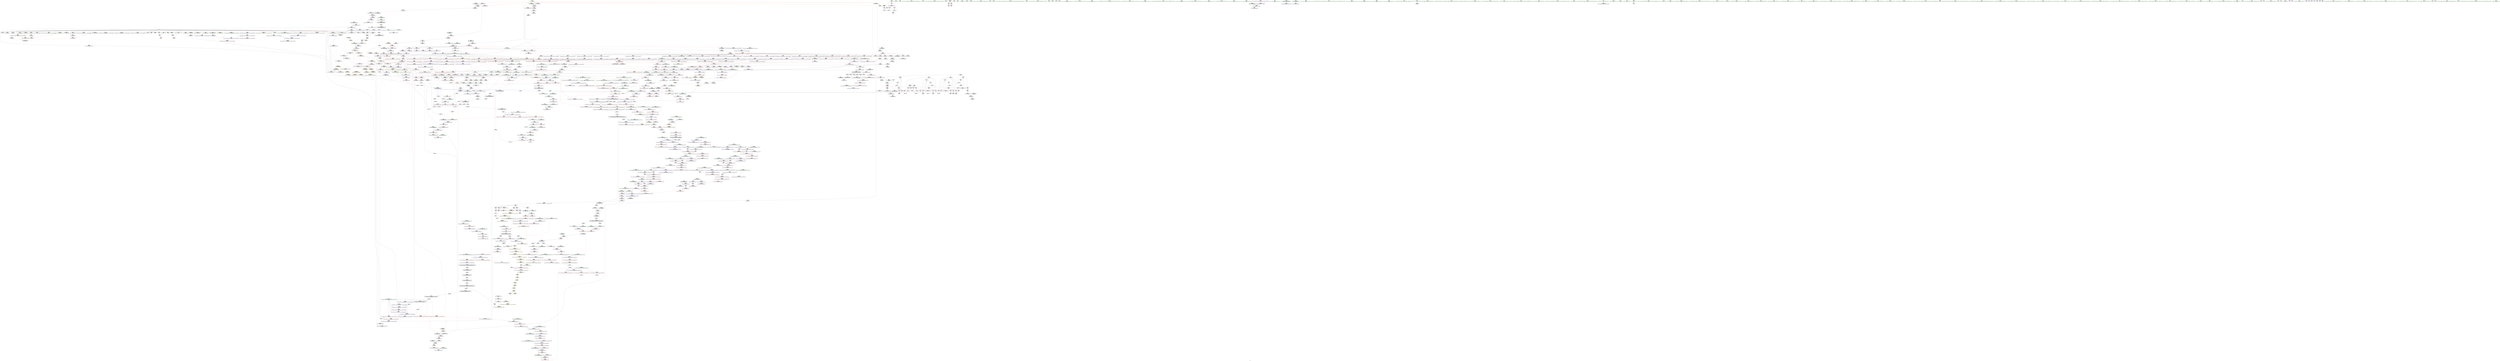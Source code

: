 digraph "SVFG" {
	label="SVFG";

	Node0x563be4d79830 [shape=record,color=grey,label="{NodeID: 0\nNullPtr|{|<s34>99}}"];
	Node0x563be4d79830 -> Node0x563be51bab20[style=solid];
	Node0x563be4d79830 -> Node0x563be51bac20[style=solid];
	Node0x563be4d79830 -> Node0x563be51bacf0[style=solid];
	Node0x563be4d79830 -> Node0x563be51badc0[style=solid];
	Node0x563be4d79830 -> Node0x563be51bae90[style=solid];
	Node0x563be4d79830 -> Node0x563be51baf60[style=solid];
	Node0x563be4d79830 -> Node0x563be51bb030[style=solid];
	Node0x563be4d79830 -> Node0x563be51bb100[style=solid];
	Node0x563be4d79830 -> Node0x563be51bb1d0[style=solid];
	Node0x563be4d79830 -> Node0x563be51bb2a0[style=solid];
	Node0x563be4d79830 -> Node0x563be51bb370[style=solid];
	Node0x563be4d79830 -> Node0x563be51bb440[style=solid];
	Node0x563be4d79830 -> Node0x563be51bb510[style=solid];
	Node0x563be4d79830 -> Node0x563be51bb5e0[style=solid];
	Node0x563be4d79830 -> Node0x563be51bb6b0[style=solid];
	Node0x563be4d79830 -> Node0x563be51bb780[style=solid];
	Node0x563be4d79830 -> Node0x563be51bb850[style=solid];
	Node0x563be4d79830 -> Node0x563be51bb920[style=solid];
	Node0x563be4d79830 -> Node0x563be51bb9f0[style=solid];
	Node0x563be4d79830 -> Node0x563be51bbac0[style=solid];
	Node0x563be4d79830 -> Node0x563be51bbb90[style=solid];
	Node0x563be4d79830 -> Node0x563be51bbc60[style=solid];
	Node0x563be4d79830 -> Node0x563be51bbd30[style=solid];
	Node0x563be4d79830 -> Node0x563be51bbe00[style=solid];
	Node0x563be4d79830 -> Node0x563be51bbed0[style=solid];
	Node0x563be4d79830 -> Node0x563be51bbfa0[style=solid];
	Node0x563be4d79830 -> Node0x563be51c1550[style=solid];
	Node0x563be4d79830 -> Node0x563be51c2de0[style=solid];
	Node0x563be4d79830 -> Node0x563be51c2eb0[style=solid];
	Node0x563be4d79830 -> Node0x563be51c2f80[style=solid];
	Node0x563be4d79830 -> Node0x563be51c5000[style=solid];
	Node0x563be4d79830 -> Node0x563be5201b00[style=solid];
	Node0x563be4d79830 -> Node0x563be5205230[style=solid];
	Node0x563be4d79830 -> Node0x563be52053b0[style=solid];
	Node0x563be4d79830:s34 -> Node0x563be52c6990[style=solid,color=red];
	Node0x563be51c1720 [shape=record,color=blue,label="{NodeID: 775\n66\<--83\nk\<--\nmain\n}"];
	Node0x563be51c1720 -> Node0x563be523dcc0[style=dashed];
	Node0x563be51b8200 [shape=record,color=purple,label="{NodeID: 443\n331\<--329\n_M_finish\<--\n_ZNSt6vectorIiSaIiEE9push_backERKi\n}"];
	Node0x563be51b8200 -> Node0x563be51d0080[style=solid];
	Node0x563be51ab670 [shape=record,color=green,label="{NodeID: 111\n633\<--634\n__p.addr\<--__p.addr_field_insensitive\n_ZNSt16allocator_traitsISaIiEE10deallocateERS0_Pim\n}"];
	Node0x563be51ab670 -> Node0x563be51d1a80[style=solid];
	Node0x563be51ab670 -> Node0x563be51c3ef0[style=solid];
	Node0x563be52be8e0 [shape=record,color=black,label="{NodeID: 1993\n786 = PHI(1068, )\n}"];
	Node0x563be52be8e0 -> Node0x563be51c4e60[style=solid];
	Node0x563be51c7150 [shape=record,color=blue,label="{NodeID: 886\n1202\<--1201\n__a.addr\<--__a\n_ZNSt16allocator_traitsISaIiEE8max_sizeERKS0_\n}"];
	Node0x563be51c7150 -> Node0x563be51d5f90[style=dashed];
	Node0x563be51de6e0 [shape=record,color=yellow,style=double,label="{NodeID: 1661\n278V_1 = ENCHI(MR_278V_0)\npts\{13370000 \}\nFun[_ZSt32__make_move_if_noexcept_iteratorIiSt13move_iteratorIPiEET0_PT_]|{<s0>106}}"];
	Node0x563be51de6e0:s0 -> Node0x563be51e9480[style=dashed,color=red];
	Node0x563be51cdbf0 [shape=record,color=purple,label="{NodeID: 554\n797\<--795\nadd.ptr\<--\n_ZNSt6vectorIiSaIiEE17_M_realloc_insertIJRKiEEEvN9__gnu_cxx17__normal_iteratorIPiS1_EEDpOT_\n|{<s0>59}}"];
	Node0x563be51cdbf0:s0 -> Node0x563be52c5990[style=solid,color=red];
	Node0x563be51b0770 [shape=record,color=green,label="{NodeID: 222\n1399\<--1400\n__result.addr\<--__result.addr_field_insensitive\n_ZNSt20__uninitialized_copyILb1EE13__uninit_copyISt13move_iteratorIPiES3_EET0_T_S6_S5_\n}"];
	Node0x563be51b0770 -> Node0x563be51d6f00[style=solid];
	Node0x563be51b0770 -> Node0x563be51c8670[style=solid];
	Node0x563be52c7bf0 [shape=record,color=black,label="{NodeID: 2104\n1294 = PHI(1128, )\n1st arg _ZSt22__uninitialized_copy_aISt13move_iteratorIPiES1_iET0_T_S4_S3_RSaIT1_E }"];
	Node0x563be52c7bf0 -> Node0x563be51c7b10[style=solid];
	Node0x563be51d3620 [shape=record,color=red,label="{NodeID: 665\n922\<--760\nexn42\<--exn.slot\n_ZNSt6vectorIiSaIiEE17_M_realloc_insertIJRKiEEEvN9__gnu_cxx17__normal_iteratorIPiS1_EEDpOT_\n}"];
	Node0x563be523e1c0 [shape=record,color=black,label="{NodeID: 1440\nMR_12V_2 = PHI(MR_12V_4, MR_12V_1, )\npts\{69 \}\n}"];
	Node0x563be523e1c0 -> Node0x563be51c17f0[style=dashed];
	Node0x563be51be7a0 [shape=record,color=black,label="{NodeID: 333\n784\<--768\n\<--this1\n_ZNSt6vectorIiSaIiEE17_M_realloc_insertIJRKiEEEvN9__gnu_cxx17__normal_iteratorIPiS1_EEDpOT_\n|{<s0>57}}"];
	Node0x563be51be7a0:s0 -> Node0x563be52c9470[style=solid,color=red];
	Node0x563be517d680 [shape=record,color=green,label="{NodeID: 1\n7\<--1\n__dso_handle\<--dummyObj\nGlob }"];
	Node0x563be51c17f0 [shape=record,color=blue,label="{NodeID: 776\n68\<--83\ni\<--\nmain\n}"];
	Node0x563be51c17f0 -> Node0x563be51ce750[style=dashed];
	Node0x563be51c17f0 -> Node0x563be51ce820[style=dashed];
	Node0x563be51c17f0 -> Node0x563be51ce8f0[style=dashed];
	Node0x563be51c17f0 -> Node0x563be51c18c0[style=dashed];
	Node0x563be51c17f0 -> Node0x563be523e1c0[style=dashed];
	Node0x563be51b82d0 [shape=record,color=purple,label="{NodeID: 444\n334\<--333\n_M_impl2\<--\n_ZNSt6vectorIiSaIiEE9push_backERKi\n}"];
	Node0x563be51ab740 [shape=record,color=green,label="{NodeID: 112\n635\<--636\n__n.addr\<--__n.addr_field_insensitive\n_ZNSt16allocator_traitsISaIiEE10deallocateERS0_Pim\n}"];
	Node0x563be51ab740 -> Node0x563be51d1b50[style=solid];
	Node0x563be51ab740 -> Node0x563be51c3fc0[style=solid];
	Node0x563be52bea20 [shape=record,color=black,label="{NodeID: 1994\n799 = PHI(972, )\n|{<s0>59}}"];
	Node0x563be52bea20:s0 -> Node0x563be52c6560[style=solid,color=red];
	Node0x563be51c7220 [shape=record,color=blue,label="{NodeID: 887\n1213\<--1212\nthis.addr\<--this\n_ZNKSt12_Vector_baseIiSaIiEE19_M_get_Tp_allocatorEv\n}"];
	Node0x563be51c7220 -> Node0x563be51d6060[style=dashed];
	Node0x563be51cdcc0 [shape=record,color=purple,label="{NodeID: 555\n848\<--846\nadd.ptr18\<--\n_ZNSt6vectorIiSaIiEE17_M_realloc_insertIJRKiEEEvN9__gnu_cxx17__normal_iteratorIPiS1_EEDpOT_\n|{<s0>67}}"];
	Node0x563be51cdcc0:s0 -> Node0x563be52c6340[style=solid,color=red];
	Node0x563be51b0840 [shape=record,color=green,label="{NodeID: 223\n1401\<--1402\nagg.tmp\<--agg.tmp_field_insensitive\n_ZNSt20__uninitialized_copyILb1EE13__uninit_copyISt13move_iteratorIPiES3_EET0_T_S6_S5_\n}"];
	Node0x563be51b0840 -> Node0x563be51b5c10[style=solid];
	Node0x563be51b0840 -> Node0x563be51ccbb0[style=solid];
	Node0x563be52c7d00 [shape=record,color=black,label="{NodeID: 2105\n1295 = PHI(1123, )\n2nd arg _ZSt22__uninitialized_copy_aISt13move_iteratorIPiES1_iET0_T_S4_S3_RSaIT1_E }"];
	Node0x563be52c7d00 -> Node0x563be51c7be0[style=solid];
	Node0x563be51d36f0 [shape=record,color=red,label="{NodeID: 666\n923\<--762\nsel\<--ehselector.slot\n_ZNSt6vectorIiSaIiEE17_M_realloc_insertIJRKiEEEvN9__gnu_cxx17__normal_iteratorIPiS1_EEDpOT_\n}"];
	Node0x563be52365c0 [shape=record,color=black,label="{NodeID: 1441\nMR_14V_2 = PHI(MR_14V_4, MR_14V_1, )\npts\{73 \}\n}"];
	Node0x563be52365c0 -> Node0x563be51c1990[style=dashed];
	Node0x563be51be870 [shape=record,color=black,label="{NodeID: 334\n792\<--768\n\<--this1\n_ZNSt6vectorIiSaIiEE17_M_realloc_insertIJRKiEEEvN9__gnu_cxx17__normal_iteratorIPiS1_EEDpOT_\n}"];
	Node0x563be51be870 -> Node0x563be51c9e30[style=solid];
	Node0x563be518d040 [shape=record,color=green,label="{NodeID: 2\n10\<--1\n.str\<--dummyObj\nGlob }"];
	Node0x563be51c18c0 [shape=record,color=blue,label="{NodeID: 777\n68\<--130\ni\<--inc\nmain\n}"];
	Node0x563be51c18c0 -> Node0x563be51ce750[style=dashed];
	Node0x563be51c18c0 -> Node0x563be51ce820[style=dashed];
	Node0x563be51c18c0 -> Node0x563be51ce8f0[style=dashed];
	Node0x563be51c18c0 -> Node0x563be51c18c0[style=dashed];
	Node0x563be51c18c0 -> Node0x563be523e1c0[style=dashed];
	Node0x563be51b83a0 [shape=record,color=purple,label="{NodeID: 445\n335\<--333\n_M_end_of_storage\<--\n_ZNSt6vectorIiSaIiEE9push_backERKi\n}"];
	Node0x563be51b83a0 -> Node0x563be51d0150[style=solid];
	Node0x563be51ab810 [shape=record,color=green,label="{NodeID: 113\n645\<--646\n_ZN9__gnu_cxx13new_allocatorIiE10deallocateEPim\<--_ZN9__gnu_cxx13new_allocatorIiE10deallocateEPim_field_insensitive\n}"];
	Node0x563be52beb60 [shape=record,color=black,label="{NodeID: 1995\n806 = PHI(1133, )\n}"];
	Node0x563be52beb60 -> Node0x563be51d3890[style=solid];
	Node0x563be51c72f0 [shape=record,color=blue,label="{NodeID: 888\n1222\<--1221\nthis.addr\<--this\n_ZNK9__gnu_cxx13new_allocatorIiE8max_sizeEv\n}"];
	Node0x563be51c72f0 -> Node0x563be51d6130[style=dashed];
	Node0x563be51cdd90 [shape=record,color=purple,label="{NodeID: 556\n916\<--914\nadd.ptr39\<--\n_ZNSt6vectorIiSaIiEE17_M_realloc_insertIJRKiEEEvN9__gnu_cxx17__normal_iteratorIPiS1_EEDpOT_\n}"];
	Node0x563be51cdd90 -> Node0x563be51c5820[style=solid];
	Node0x563be51b0910 [shape=record,color=green,label="{NodeID: 224\n1403\<--1404\nagg.tmp2\<--agg.tmp2_field_insensitive\n_ZNSt20__uninitialized_copyILb1EE13__uninit_copyISt13move_iteratorIPiES3_EET0_T_S6_S5_\n}"];
	Node0x563be51b0910 -> Node0x563be51b5ce0[style=solid];
	Node0x563be51b0910 -> Node0x563be51ccc80[style=solid];
	Node0x563be52c7e10 [shape=record,color=black,label="{NodeID: 2106\n1296 = PHI(1124, )\n3rd arg _ZSt22__uninitialized_copy_aISt13move_iteratorIPiES1_iET0_T_S4_S3_RSaIT1_E }"];
	Node0x563be52c7e10 -> Node0x563be51c7cb0[style=solid];
	Node0x563be51d37c0 [shape=record,color=red,label="{NodeID: 667\n805\<--804\n\<--_M_start\n_ZNSt6vectorIiSaIiEE17_M_realloc_insertIJRKiEEEvN9__gnu_cxx17__normal_iteratorIPiS1_EEDpOT_\n|{<s0>62}}"];
	Node0x563be51d37c0:s0 -> Node0x563be52c5ae0[style=solid,color=red];
	Node0x563be5236ac0 [shape=record,color=black,label="{NodeID: 1442\nMR_16V_2 = PHI(MR_16V_3, MR_16V_1, )\npts\{75 \}\n}"];
	Node0x563be5236ac0 -> Node0x563be51c1a60[style=dashed];
	Node0x563be5236ac0 -> Node0x563be5236ac0[style=dashed];
	Node0x563be51be940 [shape=record,color=black,label="{NodeID: 335\n802\<--768\n\<--this1\n_ZNSt6vectorIiSaIiEE17_M_realloc_insertIJRKiEEEvN9__gnu_cxx17__normal_iteratorIPiS1_EEDpOT_\n}"];
	Node0x563be51be940 -> Node0x563be51c9f00[style=solid];
	Node0x563be51be940 -> Node0x563be51c9fd0[style=solid];
	Node0x563be518d0d0 [shape=record,color=green,label="{NodeID: 3\n12\<--1\n.str.1\<--dummyObj\nGlob }"];
	Node0x563be51c1990 [shape=record,color=blue,label="{NodeID: 778\n72\<--83\ni11\<--\nmain\n}"];
	Node0x563be51c1990 -> Node0x563be51ce9c0[style=dashed];
	Node0x563be51c1990 -> Node0x563be51cea90[style=dashed];
	Node0x563be51c1990 -> Node0x563be51ceb60[style=dashed];
	Node0x563be51c1990 -> Node0x563be51cec30[style=dashed];
	Node0x563be51c1990 -> Node0x563be51ced00[style=dashed];
	Node0x563be51c1990 -> Node0x563be51cedd0[style=dashed];
	Node0x563be51c1990 -> Node0x563be51c1f40[style=dashed];
	Node0x563be51c1990 -> Node0x563be52365c0[style=dashed];
	Node0x563be51b8470 [shape=record,color=purple,label="{NodeID: 446\n340\<--339\n_M_impl3\<--\n_ZNSt6vectorIiSaIiEE9push_backERKi\n}"];
	Node0x563be51b8470 -> Node0x563be51bd4f0[style=solid];
	Node0x563be51b0de0 [shape=record,color=green,label="{NodeID: 114\n652\<--653\nthis.addr\<--this.addr_field_insensitive\n_ZN9__gnu_cxx13new_allocatorIiE10deallocateEPim\n}"];
	Node0x563be51b0de0 -> Node0x563be51d1c20[style=solid];
	Node0x563be51b0de0 -> Node0x563be51c4090[style=solid];
	Node0x563be52beca0 [shape=record,color=black,label="{NodeID: 1996\n812 = PHI(514, )\n|{<s0>62}}"];
	Node0x563be52beca0:s0 -> Node0x563be52c5f30[style=solid,color=red];
	Node0x563be51c73c0 [shape=record,color=blue,label="{NodeID: 889\n1231\<--1229\nthis.addr\<--this\n_ZN9__gnu_cxx17__normal_iteratorIPiSt6vectorIiSaIiEEEC2ERKS1_\n}"];
	Node0x563be51c73c0 -> Node0x563be51d6200[style=dashed];
	Node0x563be51cde60 [shape=record,color=purple,label="{NodeID: 557\n1568\<--1566\nadd.ptr\<--\n_ZNSt11__copy_moveILb1ELb1ESt26random_access_iterator_tagE8__copy_mIiEEPT_PKS3_S6_S4_\n}"];
	Node0x563be51cde60 -> Node0x563be51b6910[style=solid];
	Node0x563be51b09e0 [shape=record,color=green,label="{NodeID: 225\n1422\<--1423\n_ZSt4copyISt13move_iteratorIPiES1_ET0_T_S4_S3_\<--_ZSt4copyISt13move_iteratorIPiES1_ET0_T_S4_S3__field_insensitive\n}"];
	Node0x563be52c7f20 [shape=record,color=black,label="{NodeID: 2107\n1502 = PHI(1477, )\n0th arg _ZSt13__copy_move_aILb1EPiS0_ET1_T0_S2_S1_ }"];
	Node0x563be52c7f20 -> Node0x563be51c9030[style=solid];
	Node0x563be51d3890 [shape=record,color=red,label="{NodeID: 668\n809\<--806\n\<--call8\n_ZNSt6vectorIiSaIiEE17_M_realloc_insertIJRKiEEEvN9__gnu_cxx17__normal_iteratorIPiS1_EEDpOT_\n|{<s0>62}}"];
	Node0x563be51d3890:s0 -> Node0x563be52c5c30[style=solid,color=red];
	Node0x563be5236fc0 [shape=record,color=black,label="{NodeID: 1443\nMR_22V_2 = PHI(MR_22V_4, MR_22V_1, )\npts\{81 \}\n}"];
	Node0x563be5236fc0 -> Node0x563be51c2010[style=dashed];
	Node0x563be51bea10 [shape=record,color=black,label="{NodeID: 336\n811\<--768\n\<--this1\n_ZNSt6vectorIiSaIiEE17_M_realloc_insertIJRKiEEEvN9__gnu_cxx17__normal_iteratorIPiS1_EEDpOT_\n|{<s0>61}}"];
	Node0x563be51bea10:s0 -> Node0x563be52c9130[style=solid,color=red];
	Node0x563be518d380 [shape=record,color=green,label="{NodeID: 4\n14\<--1\nstdin\<--dummyObj\nGlob }"];
	Node0x563be51c1a60 [shape=record,color=blue,label="{NodeID: 779\n74\<--83\nj\<--\nmain\n}"];
	Node0x563be51c1a60 -> Node0x563be51ceea0[style=dashed];
	Node0x563be51c1a60 -> Node0x563be51cef70[style=dashed];
	Node0x563be51c1a60 -> Node0x563be51cf040[style=dashed];
	Node0x563be51c1a60 -> Node0x563be51cf110[style=dashed];
	Node0x563be51c1a60 -> Node0x563be51cf1e0[style=dashed];
	Node0x563be51c1a60 -> Node0x563be51c1a60[style=dashed];
	Node0x563be51c1a60 -> Node0x563be51c1e70[style=dashed];
	Node0x563be51c1a60 -> Node0x563be5236ac0[style=dashed];
	Node0x563be51b8540 [shape=record,color=purple,label="{NodeID: 447\n343\<--342\n_M_impl4\<--\n_ZNSt6vectorIiSaIiEE9push_backERKi\n}"];
	Node0x563be51b0e70 [shape=record,color=green,label="{NodeID: 115\n654\<--655\n__p.addr\<--__p.addr_field_insensitive\n_ZN9__gnu_cxx13new_allocatorIiE10deallocateEPim\n}"];
	Node0x563be51b0e70 -> Node0x563be51d1cf0[style=solid];
	Node0x563be51b0e70 -> Node0x563be51c4160[style=solid];
	Node0x563be52bede0 [shape=record,color=black,label="{NodeID: 1997\n813 = PHI(1092, )\n}"];
	Node0x563be52bede0 -> Node0x563be51c50d0[style=solid];
	Node0x563be51c7490 [shape=record,color=blue,label="{NodeID: 890\n1233\<--1230\n__i.addr\<--__i\n_ZN9__gnu_cxx17__normal_iteratorIPiSt6vectorIiSaIiEEEC2ERKS1_\n}"];
	Node0x563be51c7490 -> Node0x563be51d62d0[style=dashed];
	Node0x563be51deac0 [shape=record,color=yellow,style=double,label="{NodeID: 1665\n36V_1 = ENCHI(MR_36V_0)\npts\{710000 710001 710002 \}\nFun[_ZNSt12_Vector_baseIiSaIiEEC2Ev]|{<s0>33|<s1>33|<s2>33}}"];
	Node0x563be51deac0:s0 -> Node0x563be51c2de0[style=dashed,color=red];
	Node0x563be51deac0:s1 -> Node0x563be51c2eb0[style=dashed,color=red];
	Node0x563be51deac0:s2 -> Node0x563be51c2f80[style=dashed,color=red];
	Node0x563be51cdf30 [shape=record,color=red,label="{NodeID: 558\n84\<--14\n\<--stdin\nmain\n}"];
	Node0x563be51cdf30 -> Node0x563be51bc240[style=solid];
	Node0x563be51b0ae0 [shape=record,color=green,label="{NodeID: 226\n1429\<--1430\n__first\<--__first_field_insensitive\n_ZSt4copyISt13move_iteratorIPiES1_ET0_T_S4_S3_\n}"];
	Node0x563be51b0ae0 -> Node0x563be51b5e80[style=solid];
	Node0x563be51b0ae0 -> Node0x563be51cd090[style=solid];
	Node0x563be52c8030 [shape=record,color=black,label="{NodeID: 2108\n1503 = PHI(1481, )\n1st arg _ZSt13__copy_move_aILb1EPiS0_ET1_T0_S2_S1_ }"];
	Node0x563be52c8030 -> Node0x563be51e89f0[style=solid];
	Node0x563be51d3960 [shape=record,color=red,label="{NodeID: 669\n821\<--820\n\<--call12\n_ZNSt6vectorIiSaIiEE17_M_realloc_insertIJRKiEEEvN9__gnu_cxx17__normal_iteratorIPiS1_EEDpOT_\n|{<s0>65}}"];
	Node0x563be51d3960:s0 -> Node0x563be52c5ae0[style=solid,color=red];
	Node0x563be52374c0 [shape=record,color=black,label="{NodeID: 1444\nMR_24V_2 = PHI(MR_24V_3, MR_24V_1, )\npts\{1284 \}\n}"];
	Node0x563be52374c0 -> Node0x563be51cf860[style=dashed];
	Node0x563be52374c0 -> Node0x563be523c3c0[style=dashed];
	Node0x563be52374c0 -> Node0x563be52374c0[style=dashed];
	Node0x563be51beae0 [shape=record,color=black,label="{NodeID: 337\n822\<--768\n\<--this1\n_ZNSt6vectorIiSaIiEE17_M_realloc_insertIJRKiEEEvN9__gnu_cxx17__normal_iteratorIPiS1_EEDpOT_\n}"];
	Node0x563be51beae0 -> Node0x563be51ca170[style=solid];
	Node0x563be51beae0 -> Node0x563be51ca240[style=solid];
	Node0x563be518d410 [shape=record,color=green,label="{NodeID: 5\n15\<--1\n.str.2\<--dummyObj\nGlob }"];
	Node0x563be51c1b30 [shape=record,color=blue,label="{NodeID: 780\n188\<--190\narrayidx35\<--\nmain\n}"];
	Node0x563be51c1b30 -> Node0x563be51c1c00[style=dashed];
	Node0x563be51b8610 [shape=record,color=purple,label="{NodeID: 448\n344\<--342\n_M_finish5\<--\n_ZNSt6vectorIiSaIiEE9push_backERKi\n}"];
	Node0x563be51b8610 -> Node0x563be51d0220[style=solid];
	Node0x563be51b0f40 [shape=record,color=green,label="{NodeID: 116\n656\<--657\n.addr\<--.addr_field_insensitive\n_ZN9__gnu_cxx13new_allocatorIiE10deallocateEPim\n}"];
	Node0x563be51b0f40 -> Node0x563be51c4230[style=solid];
	Node0x563be52bef20 [shape=record,color=black,label="{NodeID: 1998\n820 = PHI(1133, )\n}"];
	Node0x563be52bef20 -> Node0x563be51d3960[style=solid];
	Node0x563be51c7560 [shape=record,color=blue,label="{NodeID: 891\n1238\<--1240\n_M_current\<--\n_ZN9__gnu_cxx17__normal_iteratorIPiSt6vectorIiSaIiEEEC2ERKS1_\n|{<s0>77|<s1>90}}"];
	Node0x563be51c7560:s0 -> Node0x563be5272890[style=dashed,color=blue];
	Node0x563be51c7560:s1 -> Node0x563be52729f0[style=dashed,color=blue];
	Node0x563be51ce000 [shape=record,color=red,label="{NodeID: 559\n90\<--19\n\<--stdout\nmain\n}"];
	Node0x563be51ce000 -> Node0x563be51bc310[style=solid];
	Node0x563be51b0bb0 [shape=record,color=green,label="{NodeID: 227\n1431\<--1432\n__last\<--__last_field_insensitive\n_ZSt4copyISt13move_iteratorIPiES1_ET0_T_S4_S3_\n}"];
	Node0x563be51b0bb0 -> Node0x563be51b5f50[style=solid];
	Node0x563be51b0bb0 -> Node0x563be51cd160[style=solid];
	Node0x563be52c8140 [shape=record,color=black,label="{NodeID: 2109\n1504 = PHI(1483, )\n2nd arg _ZSt13__copy_move_aILb1EPiS0_ET1_T0_S2_S1_ }"];
	Node0x563be52c8140 -> Node0x563be51e8ac0[style=solid];
	Node0x563be51d3a30 [shape=record,color=red,label="{NodeID: 670\n825\<--824\n\<--_M_finish\n_ZNSt6vectorIiSaIiEE17_M_realloc_insertIJRKiEEEvN9__gnu_cxx17__normal_iteratorIPiS1_EEDpOT_\n|{<s0>65}}"];
	Node0x563be51d3a30:s0 -> Node0x563be52c5c30[style=solid,color=red];
	Node0x563be5240ae0 [shape=record,color=black,label="{NodeID: 1445\nMR_26V_2 = PHI(MR_26V_3, MR_26V_1, )\npts\{90000 \}\n}"];
	Node0x563be5240ae0 -> Node0x563be523c8c0[style=dashed];
	Node0x563be5240ae0 -> Node0x563be5240ae0[style=dashed];
	Node0x563be51bebb0 [shape=record,color=black,label="{NodeID: 338\n827\<--768\n\<--this1\n_ZNSt6vectorIiSaIiEE17_M_realloc_insertIJRKiEEEvN9__gnu_cxx17__normal_iteratorIPiS1_EEDpOT_\n|{<s0>64}}"];
	Node0x563be51bebb0:s0 -> Node0x563be52c9130[style=solid,color=red];
	Node0x563be518d4a0 [shape=record,color=green,label="{NodeID: 6\n17\<--1\n.str.3\<--dummyObj\nGlob }"];
	Node0x563be51c1c00 [shape=record,color=blue,label="{NodeID: 781\n193\<--190\narrayidx37\<--\nmain\n}"];
	Node0x563be51c1c00 -> Node0x563be523c8c0[style=dashed];
	Node0x563be51b86e0 [shape=record,color=purple,label="{NodeID: 449\n351\<--350\n_M_impl6\<--\n_ZNSt6vectorIiSaIiEE9push_backERKi\n}"];
	Node0x563be51b1010 [shape=record,color=green,label="{NodeID: 117\n665\<--666\n_ZdlPv\<--_ZdlPv_field_insensitive\n}"];
	Node0x563be52bf060 [shape=record,color=black,label="{NodeID: 1999\n357 = PHI(933, )\n}"];
	Node0x563be52bf060 -> Node0x563be51c2760[style=solid];
	Node0x563be51c7630 [shape=record,color=blue,label="{NodeID: 892\n1246\<--1244\n__a.addr\<--__a\n_ZNSt16allocator_traitsISaIiEE8allocateERS0_m\n}"];
	Node0x563be51c7630 -> Node0x563be51d6470[style=dashed];
	Node0x563be51decb0 [shape=record,color=yellow,style=double,label="{NodeID: 1667\n36V_1 = ENCHI(MR_36V_0)\npts\{710000 710001 710002 \}\nFun[_ZNSt6vectorIiSaIiEEC2Ev]|{<s0>22}}"];
	Node0x563be51decb0:s0 -> Node0x563be51deac0[style=dashed,color=red];
	Node0x563be51ce0d0 [shape=record,color=red,label="{NodeID: 560\n119\<--62\n\<--n\nmain\n}"];
	Node0x563be51ce0d0 -> Node0x563be52041b0[style=solid];
	Node0x563be51b0c80 [shape=record,color=green,label="{NodeID: 228\n1433\<--1434\n__result.addr\<--__result.addr_field_insensitive\n_ZSt4copyISt13move_iteratorIPiES1_ET0_T_S4_S3_\n}"];
	Node0x563be51b0c80 -> Node0x563be51d7170[style=solid];
	Node0x563be51b0c80 -> Node0x563be51c8a80[style=solid];
	Node0x563be52c8250 [shape=record,color=black,label="{NodeID: 2110\n581 = PHI(574, )\n0th arg _ZNSt12_Destroy_auxILb1EE9__destroyIPiEEvT_S3_ }"];
	Node0x563be52c8250 -> Node0x563be51c3940[style=solid];
	Node0x563be51d3b00 [shape=record,color=red,label="{NodeID: 671\n878\<--877\n\<--_M_start26\n_ZNSt6vectorIiSaIiEE17_M_realloc_insertIJRKiEEEvN9__gnu_cxx17__normal_iteratorIPiS1_EEDpOT_\n|{<s0>74}}"];
	Node0x563be51d3b00:s0 -> Node0x563be52ca280[style=solid,color=red];
	Node0x563be5240fe0 [shape=record,color=black,label="{NodeID: 1446\nMR_28V_2 = PHI(MR_28V_4, MR_28V_1, )\npts\{710000 \}\n|{<s0>11}}"];
	Node0x563be5240fe0:s0 -> Node0x563be51decb0[style=dashed,color=red];
	Node0x563be51bec80 [shape=record,color=black,label="{NodeID: 339\n843\<--768\n\<--this1\n_ZNSt6vectorIiSaIiEE17_M_realloc_insertIJRKiEEEvN9__gnu_cxx17__normal_iteratorIPiS1_EEDpOT_\n}"];
	Node0x563be51bec80 -> Node0x563be51ca310[style=solid];
	Node0x563be518d960 [shape=record,color=green,label="{NodeID: 7\n19\<--1\nstdout\<--dummyObj\nGlob }"];
	Node0x563be51c1cd0 [shape=record,color=blue,label="{NodeID: 782\n76\<--197\nexn.slot\<--\nmain\n}"];
	Node0x563be51c1cd0 -> Node0x563be51cf2b0[style=dashed];
	Node0x563be51b87b0 [shape=record,color=purple,label="{NodeID: 450\n352\<--350\n_M_finish7\<--\n_ZNSt6vectorIiSaIiEE9push_backERKi\n}"];
	Node0x563be51b87b0 -> Node0x563be51d02f0[style=solid];
	Node0x563be51b87b0 -> Node0x563be51c2690[style=solid];
	Node0x563be51b1110 [shape=record,color=green,label="{NodeID: 118\n672\<--673\nthis.addr\<--this.addr_field_insensitive\n_ZNSaIiED2Ev\n}"];
	Node0x563be51b1110 -> Node0x563be51d1dc0[style=solid];
	Node0x563be51b1110 -> Node0x563be51c4300[style=solid];
	Node0x563be52bf1a0 [shape=record,color=black,label="{NodeID: 2000\n415 = PHI(514, )\n|{<s0>29}}"];
	Node0x563be52bf1a0:s0 -> Node0x563be52ca7d0[style=solid,color=red];
	Node0x563be51c7700 [shape=record,color=blue,label="{NodeID: 893\n1248\<--1245\n__n.addr\<--__n\n_ZNSt16allocator_traitsISaIiEE8allocateERS0_m\n}"];
	Node0x563be51c7700 -> Node0x563be51d6540[style=dashed];
	Node0x563be51ce1a0 [shape=record,color=red,label="{NodeID: 561\n142\<--62\n\<--n\nmain\n}"];
	Node0x563be51ce1a0 -> Node0x563be52038b0[style=solid];
	Node0x563be51b0d50 [shape=record,color=green,label="{NodeID: 229\n1435\<--1436\nagg.tmp\<--agg.tmp_field_insensitive\n_ZSt4copyISt13move_iteratorIPiES1_ET0_T_S4_S3_\n}"];
	Node0x563be51b0d50 -> Node0x563be51b6020[style=solid];
	Node0x563be51b0d50 -> Node0x563be51cd230[style=solid];
	Node0x563be52c8360 [shape=record,color=black,label="{NodeID: 2111\n582 = PHI(575, )\n1st arg _ZNSt12_Destroy_auxILb1EE9__destroyIPiEEvT_S3_ }"];
	Node0x563be52c8360 -> Node0x563be51c3a10[style=solid];
	Node0x563be51d3bd0 [shape=record,color=red,label="{NodeID: 672\n882\<--881\n\<--_M_finish28\n_ZNSt6vectorIiSaIiEE17_M_realloc_insertIJRKiEEEvN9__gnu_cxx17__normal_iteratorIPiS1_EEDpOT_\n|{<s0>74}}"];
	Node0x563be51d3bd0:s0 -> Node0x563be52ca5d0[style=solid,color=red];
	Node0x563be52414e0 [shape=record,color=black,label="{NodeID: 1447\nMR_30V_2 = PHI(MR_30V_5, MR_30V_1, )\npts\{710001 \}\n|{<s0>11}}"];
	Node0x563be52414e0:s0 -> Node0x563be51decb0[style=dashed,color=red];
	Node0x563be51bed50 [shape=record,color=black,label="{NodeID: 340\n863\<--768\n\<--this1\n_ZNSt6vectorIiSaIiEE17_M_realloc_insertIJRKiEEEvN9__gnu_cxx17__normal_iteratorIPiS1_EEDpOT_\n|{<s0>69}}"];
	Node0x563be51bed50:s0 -> Node0x563be52c9130[style=solid,color=red];
	Node0x563be518da20 [shape=record,color=green,label="{NodeID: 8\n20\<--1\n_ZSt3cin\<--dummyObj\nGlob }"];
	Node0x563be51c1da0 [shape=record,color=blue,label="{NodeID: 783\n78\<--199\nehselector.slot\<--\nmain\n}"];
	Node0x563be51c1da0 -> Node0x563be51cf380[style=dashed];
	Node0x563be51b8880 [shape=record,color=purple,label="{NodeID: 451\n354\<--353\nincdec.ptr\<--\n_ZNSt6vectorIiSaIiEE9push_backERKi\n}"];
	Node0x563be51b8880 -> Node0x563be51c2690[style=solid];
	Node0x563be51b11e0 [shape=record,color=green,label="{NodeID: 119\n678\<--679\n_ZN9__gnu_cxx13new_allocatorIiED2Ev\<--_ZN9__gnu_cxx13new_allocatorIiED2Ev_field_insensitive\n}"];
	Node0x563be52bf2e0 [shape=record,color=black,label="{NodeID: 2001\n450 = PHI()\n}"];
	Node0x563be51c77d0 [shape=record,color=blue,label="{NodeID: 894\n1263\<--1260\nthis.addr\<--this\n_ZN9__gnu_cxx13new_allocatorIiE8allocateEmPKv\n}"];
	Node0x563be51c77d0 -> Node0x563be51d6610[style=dashed];
	Node0x563be51ce270 [shape=record,color=red,label="{NodeID: 562\n149\<--62\n\<--n\nmain\n}"];
	Node0x563be51ce270 -> Node0x563be51bc4b0[style=solid];
	Node0x563be51b91e0 [shape=record,color=green,label="{NodeID: 230\n1437\<--1438\nagg.tmp3\<--agg.tmp3_field_insensitive\n_ZSt4copyISt13move_iteratorIPiES1_ET0_T_S4_S3_\n}"];
	Node0x563be51b91e0 -> Node0x563be51b60f0[style=solid];
	Node0x563be51b91e0 -> Node0x563be51cd300[style=solid];
	Node0x563be52c84a0 [shape=record,color=black,label="{NodeID: 2112\n524 = PHI(421, 431, )\n0th arg _ZNSt12_Vector_baseIiSaIiEED2Ev }"];
	Node0x563be52c84a0 -> Node0x563be51c3530[style=solid];
	Node0x563be51d3ca0 [shape=record,color=red,label="{NodeID: 673\n890\<--889\n\<--_M_start31\n_ZNSt6vectorIiSaIiEE17_M_realloc_insertIJRKiEEEvN9__gnu_cxx17__normal_iteratorIPiS1_EEDpOT_\n|{<s0>75}}"];
	Node0x563be51d3ca0:s0 -> Node0x563be52c54c0[style=solid,color=red];
	Node0x563be52419e0 [shape=record,color=black,label="{NodeID: 1448\nMR_32V_2 = PHI(MR_32V_4, MR_32V_1, )\npts\{710002 \}\n|{<s0>11}}"];
	Node0x563be52419e0:s0 -> Node0x563be51decb0[style=dashed,color=red];
	Node0x563be51bee20 [shape=record,color=black,label="{NodeID: 341\n867\<--768\n\<--this1\n_ZNSt6vectorIiSaIiEE17_M_realloc_insertIJRKiEEEvN9__gnu_cxx17__normal_iteratorIPiS1_EEDpOT_\n|{<s0>71}}"];
	Node0x563be51bee20:s0 -> Node0x563be52c51e0[style=solid,color=red];
	Node0x563be518dae0 [shape=record,color=green,label="{NodeID: 9\n21\<--1\n_ZSt4cout\<--dummyObj\nGlob }"];
	Node0x563be51c1e70 [shape=record,color=blue,label="{NodeID: 784\n74\<--207\nj\<--inc40\nmain\n}"];
	Node0x563be51c1e70 -> Node0x563be51ceea0[style=dashed];
	Node0x563be51c1e70 -> Node0x563be51cef70[style=dashed];
	Node0x563be51c1e70 -> Node0x563be51cf040[style=dashed];
	Node0x563be51c1e70 -> Node0x563be51cf110[style=dashed];
	Node0x563be51c1e70 -> Node0x563be51cf1e0[style=dashed];
	Node0x563be51c1e70 -> Node0x563be51c1a60[style=dashed];
	Node0x563be51c1e70 -> Node0x563be51c1e70[style=dashed];
	Node0x563be51c1e70 -> Node0x563be5236ac0[style=dashed];
	Node0x563be51b8950 [shape=record,color=purple,label="{NodeID: 452\n385\<--384\n_M_impl\<--\n_ZNSt6vectorIiSaIiEEixEm\n}"];
	Node0x563be51b12e0 [shape=record,color=green,label="{NodeID: 120\n683\<--684\nthis.addr\<--this.addr_field_insensitive\n_ZN9__gnu_cxx13new_allocatorIiED2Ev\n}"];
	Node0x563be51b12e0 -> Node0x563be51d1e90[style=solid];
	Node0x563be51b12e0 -> Node0x563be51c43d0[style=solid];
	Node0x563be52bf3b0 [shape=record,color=black,label="{NodeID: 2002\n704 = PHI(514, )\n|{<s0>50}}"];
	Node0x563be52bf3b0:s0 -> Node0x563be52ca7d0[style=solid,color=red];
	Node0x563be51c78a0 [shape=record,color=blue,label="{NodeID: 895\n1265\<--1261\n__n.addr\<--__n\n_ZN9__gnu_cxx13new_allocatorIiE8allocateEmPKv\n}"];
	Node0x563be51c78a0 -> Node0x563be51d66e0[style=dashed];
	Node0x563be51c78a0 -> Node0x563be51d67b0[style=dashed];
	Node0x563be51ce340 [shape=record,color=red,label="{NodeID: 563\n157\<--62\n\<--n\nmain\n}"];
	Node0x563be51ce340 -> Node0x563be52023b0[style=solid];
	Node0x563be51b92b0 [shape=record,color=green,label="{NodeID: 231\n1450\<--1451\n_ZSt12__miter_baseIPiEDTcl12__miter_basecldtfp_4baseEEESt13move_iteratorIT_E\<--_ZSt12__miter_baseIPiEDTcl12__miter_basecldtfp_4baseEEESt13move_iteratorIT_E_field_insensitive\n}"];
	Node0x563be52c86b0 [shape=record,color=black,label="{NodeID: 2113\n1201 = PHI(1166, )\n0th arg _ZNSt16allocator_traitsISaIiEE8max_sizeERKS0_ }"];
	Node0x563be52c86b0 -> Node0x563be51c7150[style=solid];
	Node0x563be51d3d70 [shape=record,color=red,label="{NodeID: 674\n894\<--893\n\<--_M_end_of_storage\n_ZNSt6vectorIiSaIiEE17_M_realloc_insertIJRKiEEEvN9__gnu_cxx17__normal_iteratorIPiS1_EEDpOT_\n}"];
	Node0x563be51d3d70 -> Node0x563be51bf8b0[style=solid];
	Node0x563be51beef0 [shape=record,color=black,label="{NodeID: 342\n875\<--768\n\<--this1\n_ZNSt6vectorIiSaIiEE17_M_realloc_insertIJRKiEEEvN9__gnu_cxx17__normal_iteratorIPiS1_EEDpOT_\n}"];
	Node0x563be51beef0 -> Node0x563be51ca3e0[style=solid];
	Node0x563be51beef0 -> Node0x563be51ca4b0[style=solid];
	Node0x563be518dba0 [shape=record,color=green,label="{NodeID: 10\n22\<--1\n.str.4\<--dummyObj\nGlob }"];
	Node0x563be51c1f40 [shape=record,color=blue,label="{NodeID: 785\n72\<--212\ni11\<--inc43\nmain\n}"];
	Node0x563be51c1f40 -> Node0x563be51ce9c0[style=dashed];
	Node0x563be51c1f40 -> Node0x563be51cea90[style=dashed];
	Node0x563be51c1f40 -> Node0x563be51ceb60[style=dashed];
	Node0x563be51c1f40 -> Node0x563be51cec30[style=dashed];
	Node0x563be51c1f40 -> Node0x563be51ced00[style=dashed];
	Node0x563be51c1f40 -> Node0x563be51cedd0[style=dashed];
	Node0x563be51c1f40 -> Node0x563be51c1f40[style=dashed];
	Node0x563be51c1f40 -> Node0x563be52365c0[style=dashed];
	Node0x563be51b8a20 [shape=record,color=purple,label="{NodeID: 453\n386\<--384\n_M_start\<--\n_ZNSt6vectorIiSaIiEEixEm\n}"];
	Node0x563be51b8a20 -> Node0x563be51d0630[style=solid];
	Node0x563be51b13b0 [shape=record,color=green,label="{NodeID: 121\n691\<--692\nthis.addr\<--this.addr_field_insensitive\n_ZNSt6vectorIiSaIiEE15_M_erase_at_endEPi\n}"];
	Node0x563be51b13b0 -> Node0x563be51d1f60[style=solid];
	Node0x563be51b13b0 -> Node0x563be51c44a0[style=solid];
	Node0x563be52bf520 [shape=record,color=black,label="{NodeID: 2003\n733 = PHI(972, )\n|{<s0>53}}"];
	Node0x563be52bf520:s0 -> Node0x563be52c9e40[style=solid,color=red];
	Node0x563be51c7970 [shape=record,color=blue,label="{NodeID: 896\n1267\<--1262\n.addr\<--\n_ZN9__gnu_cxx13new_allocatorIiE8allocateEmPKv\n}"];
	Node0x563be51ce410 [shape=record,color=red,label="{NodeID: 564\n100\<--64\n\<--t\nmain\n}"];
	Node0x563be51ce410 -> Node0x563be52056b0[style=solid];
	Node0x563be51b93b0 [shape=record,color=green,label="{NodeID: 232\n1460\<--1461\n_ZSt14__copy_move_a2ILb1EPiS0_ET1_T0_S2_S1_\<--_ZSt14__copy_move_a2ILb1EPiS0_ET1_T0_S2_S1__field_insensitive\n}"];
	Node0x563be52c87c0 [shape=record,color=black,label="{NodeID: 2114\n298 = PHI(70, 70, 996, 996, 996, 996, )\n0th arg _ZNKSt6vectorIiSaIiEE4sizeEv }"];
	Node0x563be52c87c0 -> Node0x563be51c2420[style=solid];
	Node0x563be51d3e40 [shape=record,color=red,label="{NodeID: 675\n898\<--897\n\<--_M_start34\n_ZNSt6vectorIiSaIiEE17_M_realloc_insertIJRKiEEEvN9__gnu_cxx17__normal_iteratorIPiS1_EEDpOT_\n}"];
	Node0x563be51d3e40 -> Node0x563be51bf980[style=solid];
	Node0x563be51befc0 [shape=record,color=black,label="{NodeID: 343\n879\<--768\n\<--this1\n_ZNSt6vectorIiSaIiEE17_M_realloc_insertIJRKiEEEvN9__gnu_cxx17__normal_iteratorIPiS1_EEDpOT_\n}"];
	Node0x563be51befc0 -> Node0x563be51ca580[style=solid];
	Node0x563be51befc0 -> Node0x563be51ca650[style=solid];
	Node0x563be51a8ed0 [shape=record,color=green,label="{NodeID: 11\n24\<--1\n.str.5\<--dummyObj\nGlob }"];
	Node0x563be51c2010 [shape=record,color=blue,label="{NodeID: 786\n80\<--83\ni45\<--\nmain\n}"];
	Node0x563be51c2010 -> Node0x563be51cf450[style=dashed];
	Node0x563be51c2010 -> Node0x563be51cf520[style=dashed];
	Node0x563be51c2010 -> Node0x563be51cf5f0[style=dashed];
	Node0x563be51c2010 -> Node0x563be51c20e0[style=dashed];
	Node0x563be51c2010 -> Node0x563be5236fc0[style=dashed];
	Node0x563be51da0a0 [shape=record,color=yellow,style=double,label="{NodeID: 1561\n24V_1 = ENCHI(MR_24V_0)\npts\{1284 \}\nFun[_ZNSt16allocator_traitsISaIiEE9constructIiJRKiEEEvRS0_PT_DpOT0_]|{<s0>53}}"];
	Node0x563be51da0a0:s0 -> Node0x563be51c5c30[style=dashed,color=red];
	Node0x563be51b8af0 [shape=record,color=purple,label="{NodeID: 454\n407\<--406\n_M_impl\<--\n_ZNSt6vectorIiSaIiEED2Ev\n}"];
	Node0x563be51b1480 [shape=record,color=green,label="{NodeID: 122\n693\<--694\n__pos.addr\<--__pos.addr_field_insensitive\n_ZNSt6vectorIiSaIiEE15_M_erase_at_endEPi\n}"];
	Node0x563be51b1480 -> Node0x563be51d2030[style=solid];
	Node0x563be51b1480 -> Node0x563be51d2100[style=solid];
	Node0x563be51b1480 -> Node0x563be51c4570[style=solid];
	Node0x563be52bf660 [shape=record,color=black,label="{NodeID: 2004\n828 = PHI(514, )\n|{<s0>65}}"];
	Node0x563be52bf660:s0 -> Node0x563be52c5f30[style=solid,color=red];
	Node0x563be51c7a40 [shape=record,color=blue,label="{NodeID: 897\n1309\<--1293\ncoerce.dive\<--__first.coerce\n_ZSt22__uninitialized_copy_aISt13move_iteratorIPiES1_iET0_T_S4_S3_RSaIT1_E\n}"];
	Node0x563be51c7a40 -> Node0x563be51d84f0[style=dashed];
	Node0x563be51ce4e0 [shape=record,color=red,label="{NodeID: 565\n99\<--66\n\<--k\nmain\n}"];
	Node0x563be51ce4e0 -> Node0x563be52056b0[style=solid];
	Node0x563be51b94b0 [shape=record,color=green,label="{NodeID: 233\n1467\<--1468\n__first.addr\<--__first.addr_field_insensitive\n_ZSt14__copy_move_a2ILb1EPiS0_ET1_T0_S2_S1_\n}"];
	Node0x563be51b94b0 -> Node0x563be51d73e0[style=solid];
	Node0x563be51b94b0 -> Node0x563be51c8cf0[style=solid];
	Node0x563be52c8cb0 [shape=record,color=black,label="{NodeID: 2115\n1606 = PHI(1151, )\n0th arg _ZN9__gnu_cxx13new_allocatorIiE7destroyIiEEvPT_ }"];
	Node0x563be52c8cb0 -> Node0x563be51e9550[style=solid];
	Node0x563be51d3f10 [shape=record,color=red,label="{NodeID: 676\n940\<--937\nthis1\<--this.addr\n_ZNSt6vectorIiSaIiEE3endEv\n}"];
	Node0x563be51d3f10 -> Node0x563be51bfa50[style=solid];
	Node0x563be51bf090 [shape=record,color=black,label="{NodeID: 344\n883\<--768\n\<--this1\n_ZNSt6vectorIiSaIiEE17_M_realloc_insertIJRKiEEEvN9__gnu_cxx17__normal_iteratorIPiS1_EEDpOT_\n|{<s0>73}}"];
	Node0x563be51bf090:s0 -> Node0x563be52c9130[style=solid,color=red];
	Node0x563be51a8fa0 [shape=record,color=green,label="{NodeID: 12\n26\<--1\n.str.6\<--dummyObj\nGlob }"];
	Node0x563be51c20e0 [shape=record,color=blue,label="{NodeID: 787\n80\<--233\ni45\<--inc58\nmain\n}"];
	Node0x563be51c20e0 -> Node0x563be51cf450[style=dashed];
	Node0x563be51c20e0 -> Node0x563be51cf520[style=dashed];
	Node0x563be51c20e0 -> Node0x563be51cf5f0[style=dashed];
	Node0x563be51c20e0 -> Node0x563be51c20e0[style=dashed];
	Node0x563be51c20e0 -> Node0x563be5236fc0[style=dashed];
	Node0x563be51da180 [shape=record,color=yellow,style=double,label="{NodeID: 1562\n26V_1 = ENCHI(MR_26V_0)\npts\{90000 \}\nFun[_ZNSt16allocator_traitsISaIiEE9constructIiJRKiEEEvRS0_PT_DpOT0_]|{<s0>53}}"];
	Node0x563be51da180:s0 -> Node0x563be5240500[style=dashed,color=red];
	Node0x563be51b8bc0 [shape=record,color=purple,label="{NodeID: 455\n408\<--406\n_M_start\<--\n_ZNSt6vectorIiSaIiEED2Ev\n}"];
	Node0x563be51b8bc0 -> Node0x563be51d08a0[style=solid];
	Node0x563be51b1550 [shape=record,color=green,label="{NodeID: 123\n720\<--721\n__a.addr\<--__a.addr_field_insensitive\n_ZNSt16allocator_traitsISaIiEE9constructIiJRKiEEEvRS0_PT_DpOT0_\n}"];
	Node0x563be51b1550 -> Node0x563be51d22a0[style=solid];
	Node0x563be51b1550 -> Node0x563be51c4710[style=solid];
	Node0x563be52bf7a0 [shape=record,color=black,label="{NodeID: 2005\n829 = PHI(1092, )\n}"];
	Node0x563be52bf7a0 -> Node0x563be51c5270[style=solid];
	Node0x563be51c7b10 [shape=record,color=blue,label="{NodeID: 898\n1311\<--1294\ncoerce.dive1\<--__last.coerce\n_ZSt22__uninitialized_copy_aISt13move_iteratorIPiES1_iET0_T_S4_S3_RSaIT1_E\n}"];
	Node0x563be51c7b10 -> Node0x563be51d85c0[style=dashed];
	Node0x563be51ce5b0 [shape=record,color=red,label="{NodeID: 566\n107\<--66\n\<--k\nmain\n}"];
	Node0x563be51ce5b0 -> Node0x563be52035b0[style=solid];
	Node0x563be51b9580 [shape=record,color=green,label="{NodeID: 234\n1469\<--1470\n__last.addr\<--__last.addr_field_insensitive\n_ZSt14__copy_move_a2ILb1EPiS0_ET1_T0_S2_S1_\n}"];
	Node0x563be51b9580 -> Node0x563be51d74b0[style=solid];
	Node0x563be51b9580 -> Node0x563be51c8dc0[style=solid];
	Node0x563be52c8dc0 [shape=record,color=black,label="{NodeID: 2116\n1607 = PHI(1152, )\n1st arg _ZN9__gnu_cxx13new_allocatorIiE7destroyIiEEvPT_ }"];
	Node0x563be52c8dc0 -> Node0x563be51e9620[style=solid];
	Node0x563be51d3fe0 [shape=record,color=red,label="{NodeID: 677\n948\<--947\n\<--coerce.dive\n_ZNSt6vectorIiSaIiEE3endEv\n}"];
	Node0x563be51d3fe0 -> Node0x563be51bfb20[style=solid];
	Node0x563be51bf160 [shape=record,color=black,label="{NodeID: 345\n886\<--768\n\<--this1\n_ZNSt6vectorIiSaIiEE17_M_realloc_insertIJRKiEEEvN9__gnu_cxx17__normal_iteratorIPiS1_EEDpOT_\n|{<s0>75}}"];
	Node0x563be51bf160:s0 -> Node0x563be52c51e0[style=solid,color=red];
	Node0x563be51a90a0 [shape=record,color=green,label="{NodeID: 13\n28\<--1\n.str.7\<--dummyObj\nGlob }"];
	Node0x563be51c21b0 [shape=record,color=blue,label="{NodeID: 788\n66\<--244\nk\<--inc63\nmain\n}"];
	Node0x563be51c21b0 -> Node0x563be523dcc0[style=dashed];
	Node0x563be51b8c90 [shape=record,color=purple,label="{NodeID: 456\n411\<--410\n_M_impl2\<--\n_ZNSt6vectorIiSaIiEED2Ev\n}"];
	Node0x563be51b1620 [shape=record,color=green,label="{NodeID: 124\n722\<--723\n__p.addr\<--__p.addr_field_insensitive\n_ZNSt16allocator_traitsISaIiEE9constructIiJRKiEEEvRS0_PT_DpOT0_\n}"];
	Node0x563be51b1620 -> Node0x563be51d2370[style=solid];
	Node0x563be51b1620 -> Node0x563be51c47e0[style=solid];
	Node0x563be52bf8e0 [shape=record,color=black,label="{NodeID: 2006\n839 = PHI()\n}"];
	Node0x563be51c7be0 [shape=record,color=blue,label="{NodeID: 899\n1301\<--1295\n__result.addr\<--__result\n_ZSt22__uninitialized_copy_aISt13move_iteratorIPiES1_iET0_T_S4_S3_RSaIT1_E\n}"];
	Node0x563be51c7be0 -> Node0x563be51d6880[style=dashed];
	Node0x563be51ce680 [shape=record,color=red,label="{NodeID: 567\n243\<--66\n\<--k\nmain\n}"];
	Node0x563be51ce680 -> Node0x563be5202fb0[style=solid];
	Node0x563be51b9650 [shape=record,color=green,label="{NodeID: 235\n1471\<--1472\n__result.addr\<--__result.addr_field_insensitive\n_ZSt14__copy_move_a2ILb1EPiS0_ET1_T0_S2_S1_\n}"];
	Node0x563be51b9650 -> Node0x563be51d7580[style=solid];
	Node0x563be51b9650 -> Node0x563be51c8e90[style=solid];
	Node0x563be52c8ed0 [shape=record,color=black,label="{NodeID: 2117\n934 = PHI(328, )\n0th arg _ZNSt6vectorIiSaIiEE3endEv }"];
	Node0x563be52c8ed0 -> Node0x563be51c58f0[style=solid];
	Node0x563be51d40b0 [shape=record,color=red,label="{NodeID: 678\n963\<--954\nthis1\<--this.addr\n_ZN9__gnu_cxx13new_allocatorIiE9constructIiJRKiEEEvPT_DpOT0_\n}"];
	Node0x563be52432e0 [shape=record,color=black,label="{NodeID: 1453\nMR_28V_9 = PHI(MR_28V_4, MR_28V_4, MR_28V_4, MR_28V_7, )\npts\{710000 \}\n|{<s0>15}}"];
	Node0x563be52432e0:s0 -> Node0x563be523feb0[style=dashed,color=red];
	Node0x563be51bf230 [shape=record,color=black,label="{NodeID: 346\n887\<--768\n\<--this1\n_ZNSt6vectorIiSaIiEE17_M_realloc_insertIJRKiEEEvN9__gnu_cxx17__normal_iteratorIPiS1_EEDpOT_\n}"];
	Node0x563be51bf230 -> Node0x563be51ca720[style=solid];
	Node0x563be51bf230 -> Node0x563be51ca7f0[style=solid];
	Node0x563be51a91a0 [shape=record,color=green,label="{NodeID: 14\n31\<--1\n\<--dummyObj\nCan only get source location for instruction, argument, global var or function.}"];
	Node0x563be51c2280 [shape=record,color=blue,label="{NodeID: 789\n268\<--267\nthis.addr\<--this\n_ZNSt6vectorIiSaIiEEC2Ev\n}"];
	Node0x563be51c2280 -> Node0x563be51cf930[style=dashed];
	Node0x563be51b8d60 [shape=record,color=purple,label="{NodeID: 457\n412\<--410\n_M_finish\<--\n_ZNSt6vectorIiSaIiEED2Ev\n}"];
	Node0x563be51b8d60 -> Node0x563be51d0970[style=solid];
	Node0x563be51b16f0 [shape=record,color=green,label="{NodeID: 125\n724\<--725\n__args.addr\<--__args.addr_field_insensitive\n_ZNSt16allocator_traitsISaIiEE9constructIiJRKiEEEvRS0_PT_DpOT0_\n}"];
	Node0x563be51b16f0 -> Node0x563be51d2440[style=solid];
	Node0x563be51b16f0 -> Node0x563be51c48b0[style=solid];
	Node0x563be52bf9b0 [shape=record,color=black,label="{NodeID: 2007\n864 = PHI(514, )\n|{<s0>70}}"];
	Node0x563be52bf9b0:s0 -> Node0x563be52ca7d0[style=solid,color=red];
	Node0x563be51c7cb0 [shape=record,color=blue,label="{NodeID: 900\n1303\<--1296\n.addr\<--\n_ZSt22__uninitialized_copy_aISt13move_iteratorIPiES1_iET0_T_S4_S3_RSaIT1_E\n}"];
	Node0x563be51ce750 [shape=record,color=red,label="{NodeID: 568\n118\<--68\n\<--i\nmain\n}"];
	Node0x563be51ce750 -> Node0x563be5205fb0[style=solid];
	Node0x563be51b9720 [shape=record,color=green,label="{NodeID: 236\n1478\<--1479\n_ZSt12__niter_baseIPiET_S1_\<--_ZSt12__niter_baseIPiET_S1__field_insensitive\n}"];
	Node0x563be52c8fe0 [shape=record,color=black,label="{NodeID: 2118\n1489 = PHI(1448, 1456, )\n0th arg _ZSt12__miter_baseIPiEDTcl12__miter_basecldtfp_4baseEEESt13move_iteratorIT_E }"];
	Node0x563be52c8fe0 -> Node0x563be51c8f60[style=solid];
	Node0x563be51d4180 [shape=record,color=red,label="{NodeID: 679\n964\<--956\n\<--__p.addr\n_ZN9__gnu_cxx13new_allocatorIiE9constructIiJRKiEEEvPT_DpOT0_\n}"];
	Node0x563be51d4180 -> Node0x563be51bfbf0[style=solid];
	Node0x563be52437e0 [shape=record,color=black,label="{NodeID: 1454\nMR_30V_10 = PHI(MR_30V_5, MR_30V_5, MR_30V_5, MR_30V_8, )\npts\{710001 \}\n|{<s0>15}}"];
	Node0x563be52437e0:s0 -> Node0x563be523ff90[style=dashed,color=red];
	Node0x563be51bf300 [shape=record,color=black,label="{NodeID: 347\n891\<--768\n\<--this1\n_ZNSt6vectorIiSaIiEE17_M_realloc_insertIJRKiEEEvN9__gnu_cxx17__normal_iteratorIPiS1_EEDpOT_\n}"];
	Node0x563be51bf300 -> Node0x563be51ca8c0[style=solid];
	Node0x563be51bf300 -> Node0x563be51ca990[style=solid];
	Node0x563be51a92a0 [shape=record,color=green,label="{NodeID: 15\n83\<--1\n\<--dummyObj\nCan only get source location for instruction, argument, global var or function.}"];
	Node0x563be51c2350 [shape=record,color=blue,label="{NodeID: 790\n285\<--284\nthis.addr\<--this\n_ZNSt6vectorIiSaIiEE5clearEv\n}"];
	Node0x563be51c2350 -> Node0x563be51cfa00[style=dashed];
	Node0x563be51b8e30 [shape=record,color=purple,label="{NodeID: 458\n443\<--442\n_M_impl\<--this1\n_ZNSt12_Vector_baseIiSaIiEEC2Ev\n|{<s0>33}}"];
	Node0x563be51b8e30:s0 -> Node0x563be52c50a0[style=solid,color=red];
	Node0x563be51b17c0 [shape=record,color=green,label="{NodeID: 126\n734\<--735\n_ZSt7forwardIRKiEOT_RNSt16remove_referenceIS2_E4typeE\<--_ZSt7forwardIRKiEOT_RNSt16remove_referenceIS2_E4typeE_field_insensitive\n}"];
	Node0x563be52bfb20 [shape=record,color=black,label="{NodeID: 2008\n884 = PHI(514, )\n|{<s0>74}}"];
	Node0x563be52bfb20:s0 -> Node0x563be52ca7d0[style=solid,color=red];
	Node0x563be51c7d80 [shape=record,color=blue, style = dotted,label="{NodeID: 901\n1623\<--1625\noffset_0\<--dummyVal\n_ZSt22__uninitialized_copy_aISt13move_iteratorIPiES1_iET0_T_S4_S3_RSaIT1_E\n}"];
	Node0x563be51c7d80 -> Node0x563be51d6950[style=dashed];
	Node0x563be51ce820 [shape=record,color=red,label="{NodeID: 569\n124\<--68\n\<--i\nmain\n}"];
	Node0x563be51ce820 -> Node0x563be51bc3e0[style=solid];
	Node0x563be51b9820 [shape=record,color=green,label="{NodeID: 237\n1485\<--1486\n_ZSt13__copy_move_aILb1EPiS0_ET1_T0_S2_S1_\<--_ZSt13__copy_move_aILb1EPiS0_ET1_T0_S2_S1__field_insensitive\n}"];
	Node0x563be52c9130 [shape=record,color=black,label="{NodeID: 2119\n515 = PHI(414, 703, 811, 827, 863, 883, )\n0th arg _ZNSt12_Vector_baseIiSaIiEE19_M_get_Tp_allocatorEv }"];
	Node0x563be52c9130 -> Node0x563be51c3460[style=solid];
	Node0x563be51d4250 [shape=record,color=red,label="{NodeID: 680\n967\<--958\n\<--__args.addr\n_ZN9__gnu_cxx13new_allocatorIiE9constructIiJRKiEEEvPT_DpOT0_\n|{<s0>78}}"];
	Node0x563be51d4250:s0 -> Node0x563be52c2100[style=solid,color=red];
	Node0x563be5243ce0 [shape=record,color=black,label="{NodeID: 1455\nMR_32V_9 = PHI(MR_32V_4, MR_32V_4, MR_32V_4, MR_32V_7, )\npts\{710002 \}\n|{<s0>15}}"];
	Node0x563be5243ce0:s0 -> Node0x563be5240070[style=dashed,color=red];
	Node0x563be51bf3d0 [shape=record,color=black,label="{NodeID: 348\n895\<--768\n\<--this1\n_ZNSt6vectorIiSaIiEE17_M_realloc_insertIJRKiEEEvN9__gnu_cxx17__normal_iteratorIPiS1_EEDpOT_\n}"];
	Node0x563be51bf3d0 -> Node0x563be51caa60[style=solid];
	Node0x563be51bf3d0 -> Node0x563be51cab30[style=solid];
	Node0x563be51a93a0 [shape=record,color=green,label="{NodeID: 16\n109\<--1\n\<--dummyObj\nCan only get source location for instruction, argument, global var or function.}"];
	Node0x563be51c2420 [shape=record,color=blue,label="{NodeID: 791\n299\<--298\nthis.addr\<--this\n_ZNKSt6vectorIiSaIiEE4sizeEv\n}"];
	Node0x563be51c2420 -> Node0x563be51cfba0[style=dashed];
	Node0x563be51da530 [shape=record,color=yellow,style=double,label="{NodeID: 1566\n24V_1 = ENCHI(MR_24V_0)\npts\{1284 \}\nFun[_ZSt4copyISt13move_iteratorIPiES1_ET0_T_S4_S3_]|{<s0>117}}"];
	Node0x563be51da530:s0 -> Node0x563be524bbd0[style=dashed,color=red];
	Node0x563be51b8f00 [shape=record,color=purple,label="{NodeID: 459\n470\<--465\n_M_start\<--this1\n_ZNSt12_Vector_baseIiSaIiEE12_Vector_implC2Ev\n}"];
	Node0x563be51b8f00 -> Node0x563be51c2de0[style=solid];
	Node0x563be51b18c0 [shape=record,color=green,label="{NodeID: 127\n737\<--738\n_ZN9__gnu_cxx13new_allocatorIiE9constructIiJRKiEEEvPT_DpOT0_\<--_ZN9__gnu_cxx13new_allocatorIiE9constructIiJRKiEEEvPT_DpOT0__field_insensitive\n}"];
	Node0x563be52bfc60 [shape=record,color=black,label="{NodeID: 2009\n968 = PHI(972, )\n}"];
	Node0x563be52bfc60 -> Node0x563be51d4320[style=solid];
	Node0x563be51c7e50 [shape=record,color=blue, style = dotted,label="{NodeID: 902\n1626\<--1628\noffset_0\<--dummyVal\n_ZSt22__uninitialized_copy_aISt13move_iteratorIPiES1_iET0_T_S4_S3_RSaIT1_E\n}"];
	Node0x563be51c7e50 -> Node0x563be51d6a20[style=dashed];
	Node0x563be51ce8f0 [shape=record,color=red,label="{NodeID: 570\n129\<--68\n\<--i\nmain\n}"];
	Node0x563be51ce8f0 -> Node0x563be5203d30[style=solid];
	Node0x563be51b9920 [shape=record,color=green,label="{NodeID: 238\n1490\<--1491\n__it\<--__it_field_insensitive\n_ZSt12__miter_baseIPiEDTcl12__miter_basecldtfp_4baseEEESt13move_iteratorIT_E\n|{|<s1>122}}"];
	Node0x563be51b9920 -> Node0x563be51cd710[style=solid];
	Node0x563be51b9920:s1 -> Node0x563be52c6e60[style=solid,color=red];
	Node0x563be52c9470 [shape=record,color=black,label="{NodeID: 2120\n1069 = PHI(784, )\n0th arg _ZNSt12_Vector_baseIiSaIiEE11_M_allocateEm }"];
	Node0x563be52c9470 -> Node0x563be51c6450[style=solid];
	Node0x563be51d4320 [shape=record,color=red,label="{NodeID: 681\n969\<--968\n\<--call\n_ZN9__gnu_cxx13new_allocatorIiE9constructIiJRKiEEEvPT_DpOT0_\n}"];
	Node0x563be51d4320 -> Node0x563be51c5c30[style=solid];
	Node0x563be51bf4a0 [shape=record,color=black,label="{NodeID: 349\n905\<--768\n\<--this1\n_ZNSt6vectorIiSaIiEE17_M_realloc_insertIJRKiEEEvN9__gnu_cxx17__normal_iteratorIPiS1_EEDpOT_\n}"];
	Node0x563be51bf4a0 -> Node0x563be51cac00[style=solid];
	Node0x563be51bf4a0 -> Node0x563be51cacd0[style=solid];
	Node0x563be51a94a0 [shape=record,color=green,label="{NodeID: 17\n121\<--1\n\<--dummyObj\nCan only get source location for instruction, argument, global var or function.}"];
	Node0x563be51c24f0 [shape=record,color=blue,label="{NodeID: 792\n320\<--318\nthis.addr\<--this\n_ZNSt6vectorIiSaIiEE9push_backERKi\n}"];
	Node0x563be51c24f0 -> Node0x563be51cfe10[style=dashed];
	Node0x563be51b8fd0 [shape=record,color=purple,label="{NodeID: 460\n472\<--465\n_M_finish\<--this1\n_ZNSt12_Vector_baseIiSaIiEE12_Vector_implC2Ev\n}"];
	Node0x563be51b8fd0 -> Node0x563be51c2eb0[style=solid];
	Node0x563be51b19c0 [shape=record,color=green,label="{NodeID: 128\n744\<--745\n__position\<--__position_field_insensitive\n_ZNSt6vectorIiSaIiEE17_M_realloc_insertIJRKiEEEvN9__gnu_cxx17__normal_iteratorIPiS1_EEDpOT_\n|{|<s1>56|<s2>60|<s3>63}}"];
	Node0x563be51b19c0 -> Node0x563be51c9c90[style=solid];
	Node0x563be51b19c0:s1 -> Node0x563be52c39f0[style=solid,color=red];
	Node0x563be51b19c0:s2 -> Node0x563be52c2f60[style=solid,color=red];
	Node0x563be51b19c0:s3 -> Node0x563be52c2f60[style=solid,color=red];
	Node0x563be52bfda0 [shape=record,color=black,label="{NodeID: 2010\n997 = PHI(1159, )\n}"];
	Node0x563be52bfda0 -> Node0x563be5204030[style=solid];
	Node0x563be51c7f20 [shape=record,color=blue,label="{NodeID: 903\n1338\<--1335\n__i.addr\<--__i\n_ZSt32__make_move_if_noexcept_iteratorIiSt13move_iteratorIPiEET0_PT_\n}"];
	Node0x563be51c7f20 -> Node0x563be51d6af0[style=dashed];
	Node0x563be51ce9c0 [shape=record,color=red,label="{NodeID: 571\n141\<--72\n\<--i11\nmain\n}"];
	Node0x563be51ce9c0 -> Node0x563be5205b30[style=solid];
	Node0x563be51b99f0 [shape=record,color=green,label="{NodeID: 239\n1495\<--1496\n_ZNKSt13move_iteratorIPiE4baseEv\<--_ZNKSt13move_iteratorIPiE4baseEv_field_insensitive\n}"];
	Node0x563be52c9580 [shape=record,color=black,label="{NodeID: 2121\n1070 = PHI(785, )\n1st arg _ZNSt12_Vector_baseIiSaIiEE11_M_allocateEm }"];
	Node0x563be52c9580 -> Node0x563be51c6520[style=solid];
	Node0x563be51d43f0 [shape=record,color=red,label="{NodeID: 682\n977\<--974\n\<--__t.addr\n_ZSt7forwardIRKiEOT_RNSt16remove_referenceIS2_E4typeE\n}"];
	Node0x563be51d43f0 -> Node0x563be51bfd90[style=solid];
	Node0x563be52446e0 [shape=record,color=black,label="{NodeID: 1457\nMR_24V_3 = PHI(MR_24V_4, MR_24V_2, )\npts\{1284 \}\n|{<s0>14}}"];
	Node0x563be52446e0:s0 -> Node0x563be523c3c0[style=dashed,color=blue];
	Node0x563be51bf570 [shape=record,color=black,label="{NodeID: 350\n910\<--768\n\<--this1\n_ZNSt6vectorIiSaIiEE17_M_realloc_insertIJRKiEEEvN9__gnu_cxx17__normal_iteratorIPiS1_EEDpOT_\n}"];
	Node0x563be51bf570 -> Node0x563be51cada0[style=solid];
	Node0x563be51bf570 -> Node0x563be51cae70[style=solid];
	Node0x563be51a95a0 [shape=record,color=green,label="{NodeID: 18\n175\<--1\n\<--dummyObj\nCan only get source location for instruction, argument, global var or function.}"];
	Node0x563be51c25c0 [shape=record,color=blue,label="{NodeID: 793\n322\<--319\n__x.addr\<--__x\n_ZNSt6vectorIiSaIiEE9push_backERKi\n}"];
	Node0x563be51c25c0 -> Node0x563be51cfee0[style=dashed];
	Node0x563be51c25c0 -> Node0x563be51cffb0[style=dashed];
	Node0x563be51b90a0 [shape=record,color=purple,label="{NodeID: 461\n474\<--465\n_M_end_of_storage\<--this1\n_ZNSt12_Vector_baseIiSaIiEE12_Vector_implC2Ev\n}"];
	Node0x563be51b90a0 -> Node0x563be51c2f80[style=solid];
	Node0x563be51b1a90 [shape=record,color=green,label="{NodeID: 129\n746\<--747\nthis.addr\<--this.addr_field_insensitive\n_ZNSt6vectorIiSaIiEE17_M_realloc_insertIJRKiEEEvN9__gnu_cxx17__normal_iteratorIPiS1_EEDpOT_\n}"];
	Node0x563be51b1a90 -> Node0x563be51d2510[style=solid];
	Node0x563be51b1a90 -> Node0x563be51c4a50[style=solid];
	Node0x563be52bfee0 [shape=record,color=black,label="{NodeID: 2011\n1000 = PHI(297, )\n}"];
	Node0x563be52bfee0 -> Node0x563be5204030[style=solid];
	Node0x563be51c7ff0 [shape=record,color=blue,label="{NodeID: 904\n1364\<--1349\ncoerce.dive\<--__first.coerce\n_ZSt18uninitialized_copyISt13move_iteratorIPiES1_ET0_T_S4_S3_\n}"];
	Node0x563be51c7ff0 -> Node0x563be51d8690[style=dashed];
	Node0x563be51cea90 [shape=record,color=red,label="{NodeID: 572\n161\<--72\n\<--i11\nmain\n}"];
	Node0x563be51cea90 -> Node0x563be5204ab0[style=solid];
	Node0x563be51b9af0 [shape=record,color=green,label="{NodeID: 240\n1498\<--1499\n_ZSt12__miter_baseIPiET_S1_\<--_ZSt12__miter_baseIPiET_S1__field_insensitive\n}"];
	Node0x563be52c9690 [shape=record,color=black,label="{NodeID: 2122\n1349 = PHI(1327, )\n0th arg _ZSt18uninitialized_copyISt13move_iteratorIPiES1_ET0_T_S4_S3_ }"];
	Node0x563be52c9690 -> Node0x563be51c7ff0[style=solid];
	Node0x563be51d44c0 [shape=record,color=red,label="{NodeID: 683\n996\<--983\nthis1\<--this.addr\n_ZNKSt6vectorIiSaIiEE12_M_check_lenEmPKc\n|{<s0>79|<s1>80|<s2>82|<s3>83|<s4>85|<s5>86|<s6>87}}"];
	Node0x563be51d44c0:s0 -> Node0x563be52c4360[style=solid,color=red];
	Node0x563be51d44c0:s1 -> Node0x563be52c87c0[style=solid,color=red];
	Node0x563be51d44c0:s2 -> Node0x563be52c87c0[style=solid,color=red];
	Node0x563be51d44c0:s3 -> Node0x563be52c87c0[style=solid,color=red];
	Node0x563be51d44c0:s4 -> Node0x563be52c87c0[style=solid,color=red];
	Node0x563be51d44c0:s5 -> Node0x563be52c4360[style=solid,color=red];
	Node0x563be51d44c0:s6 -> Node0x563be52c4360[style=solid,color=red];
	Node0x563be5244be0 [shape=record,color=black,label="{NodeID: 1458\nMR_28V_2 = PHI(MR_28V_3, MR_28V_1, )\npts\{710000 \}\n|{<s0>14|<s1>14}}"];
	Node0x563be5244be0:s0 -> Node0x563be523cdc0[style=dashed,color=blue];
	Node0x563be5244be0:s1 -> Node0x563be52432e0[style=dashed,color=blue];
	Node0x563be51bf640 [shape=record,color=black,label="{NodeID: 351\n917\<--768\n\<--this1\n_ZNSt6vectorIiSaIiEE17_M_realloc_insertIJRKiEEEvN9__gnu_cxx17__normal_iteratorIPiS1_EEDpOT_\n}"];
	Node0x563be51bf640 -> Node0x563be51caf40[style=solid];
	Node0x563be51bf640 -> Node0x563be51cb010[style=solid];
	Node0x563be51a96a0 [shape=record,color=green,label="{NodeID: 19\n177\<--1\n\<--dummyObj\nCan only get source location for instruction, argument, global var or function.}"];
	Node0x563be51c2690 [shape=record,color=blue,label="{NodeID: 794\n352\<--354\n_M_finish7\<--incdec.ptr\n_ZNSt6vectorIiSaIiEE9push_backERKi\n}"];
	Node0x563be51c2690 -> Node0x563be52450e0[style=dashed];
	Node0x563be51c9130 [shape=record,color=purple,label="{NodeID: 462\n520\<--519\n_M_impl\<--this1\n_ZNSt12_Vector_baseIiSaIiEE19_M_get_Tp_allocatorEv\n}"];
	Node0x563be51c9130 -> Node0x563be51bdd10[style=solid];
	Node0x563be51b1b60 [shape=record,color=green,label="{NodeID: 130\n748\<--749\n__args.addr\<--__args.addr_field_insensitive\n_ZNSt6vectorIiSaIiEE17_M_realloc_insertIJRKiEEEvN9__gnu_cxx17__normal_iteratorIPiS1_EEDpOT_\n}"];
	Node0x563be51b1b60 -> Node0x563be51d25e0[style=solid];
	Node0x563be51b1b60 -> Node0x563be51c4b20[style=solid];
	Node0x563be52c0020 [shape=record,color=black,label="{NodeID: 2012\n1010 = PHI(297, )\n}"];
	Node0x563be52c0020 -> Node0x563be5203eb0[style=solid];
	Node0x563be51c80c0 [shape=record,color=blue,label="{NodeID: 905\n1366\<--1350\ncoerce.dive1\<--__last.coerce\n_ZSt18uninitialized_copyISt13move_iteratorIPiES1_ET0_T_S4_S3_\n}"];
	Node0x563be51c80c0 -> Node0x563be51d8760[style=dashed];
	Node0x563be51ceb60 [shape=record,color=red,label="{NodeID: 573\n166\<--72\n\<--i11\nmain\n}"];
	Node0x563be51ceb60 -> Node0x563be51bc580[style=solid];
	Node0x563be51b9bf0 [shape=record,color=green,label="{NodeID: 241\n1505\<--1506\n__first.addr\<--__first.addr_field_insensitive\n_ZSt13__copy_move_aILb1EPiS0_ET1_T0_S2_S1_\n}"];
	Node0x563be51b9bf0 -> Node0x563be51d7650[style=solid];
	Node0x563be51b9bf0 -> Node0x563be51c9030[style=solid];
	Node0x563be52c97a0 [shape=record,color=black,label="{NodeID: 2123\n1350 = PHI(1329, )\n1st arg _ZSt18uninitialized_copyISt13move_iteratorIPiES1_ET0_T_S4_S3_ }"];
	Node0x563be52c97a0 -> Node0x563be51c80c0[style=solid];
	Node0x563be51d4590 [shape=record,color=red,label="{NodeID: 684\n1002\<--985\n\<--__n.addr\n_ZNKSt6vectorIiSaIiEE12_M_check_lenEmPKc\n}"];
	Node0x563be51d4590 -> Node0x563be5205e30[style=solid];
	Node0x563be52450e0 [shape=record,color=black,label="{NodeID: 1459\nMR_30V_3 = PHI(MR_30V_4, MR_30V_2, )\npts\{710001 \}\n|{<s0>14|<s1>14}}"];
	Node0x563be52450e0:s0 -> Node0x563be523d2c0[style=dashed,color=blue];
	Node0x563be52450e0:s1 -> Node0x563be52437e0[style=dashed,color=blue];
	Node0x563be51bf710 [shape=record,color=black,label="{NodeID: 352\n794\<--793\n\<--_M_impl\n_ZNSt6vectorIiSaIiEE17_M_realloc_insertIJRKiEEEvN9__gnu_cxx17__normal_iteratorIPiS1_EEDpOT_\n|{<s0>59}}"];
	Node0x563be51bf710:s0 -> Node0x563be52c5840[style=solid,color=red];
	Node0x563be51a97a0 [shape=record,color=green,label="{NodeID: 20\n190\<--1\n\<--dummyObj\nCan only get source location for instruction, argument, global var or function.}"];
	Node0x563be51c2760 [shape=record,color=blue,label="{NodeID: 795\n360\<--357\ncoerce.dive\<--call\n_ZNSt6vectorIiSaIiEE9push_backERKi\n}"];
	Node0x563be51c2760 -> Node0x563be51d03c0[style=dashed];
	Node0x563be51c2760 -> Node0x563be5245ae0[style=dashed];
	Node0x563be51c9200 [shape=record,color=purple,label="{NodeID: 463\n533\<--532\n_M_impl\<--this1\n_ZNSt12_Vector_baseIiSaIiEED2Ev\n}"];
	Node0x563be51b1c30 [shape=record,color=green,label="{NodeID: 131\n750\<--751\n__len\<--__len_field_insensitive\n_ZNSt6vectorIiSaIiEE17_M_realloc_insertIJRKiEEEvN9__gnu_cxx17__normal_iteratorIPiS1_EEDpOT_\n}"];
	Node0x563be51b1c30 -> Node0x563be51d26b0[style=solid];
	Node0x563be51b1c30 -> Node0x563be51d2780[style=solid];
	Node0x563be51b1c30 -> Node0x563be51d2850[style=solid];
	Node0x563be51b1c30 -> Node0x563be51c4bf0[style=solid];
	Node0x563be52c0160 [shape=record,color=black,label="{NodeID: 2013\n1011 = PHI(297, )\n}"];
	Node0x563be52c0160 -> Node0x563be51c6040[style=solid];
	Node0x563be51c8190 [shape=record,color=blue,label="{NodeID: 906\n1356\<--1351\n__result.addr\<--__result\n_ZSt18uninitialized_copyISt13move_iteratorIPiES1_ET0_T_S4_S3_\n}"];
	Node0x563be51c8190 -> Node0x563be51d6c90[style=dashed];
	Node0x563be51cec30 [shape=record,color=red,label="{NodeID: 574\n180\<--72\n\<--i11\nmain\n}"];
	Node0x563be51cec30 -> Node0x563be51bc720[style=solid];
	Node0x563be51b9cc0 [shape=record,color=green,label="{NodeID: 242\n1507\<--1508\n__last.addr\<--__last.addr_field_insensitive\n_ZSt13__copy_move_aILb1EPiS0_ET1_T0_S2_S1_\n}"];
	Node0x563be51b9cc0 -> Node0x563be51d7720[style=solid];
	Node0x563be51b9cc0 -> Node0x563be51e89f0[style=solid];
	Node0x563be52c98b0 [shape=record,color=black,label="{NodeID: 2124\n1351 = PHI(1325, )\n2nd arg _ZSt18uninitialized_copyISt13move_iteratorIPiES1_ET0_T_S4_S3_ }"];
	Node0x563be52c98b0 -> Node0x563be51c8190[style=solid];
	Node0x563be51d4660 [shape=record,color=red,label="{NodeID: 685\n1005\<--987\n\<--__s.addr\n_ZNKSt6vectorIiSaIiEE12_M_check_lenEmPKc\n}"];
	Node0x563be52455e0 [shape=record,color=black,label="{NodeID: 1460\nMR_32V_2 = PHI(MR_32V_3, MR_32V_1, )\npts\{710002 \}\n|{<s0>14|<s1>14}}"];
	Node0x563be52455e0:s0 -> Node0x563be523d7c0[style=dashed,color=blue];
	Node0x563be52455e0:s1 -> Node0x563be5243ce0[style=dashed,color=blue];
	Node0x563be51bf7e0 [shape=record,color=black,label="{NodeID: 353\n845\<--844\n\<--_M_impl17\n_ZNSt6vectorIiSaIiEE17_M_realloc_insertIJRKiEEEvN9__gnu_cxx17__normal_iteratorIPiS1_EEDpOT_\n|{<s0>67}}"];
	Node0x563be51bf7e0:s0 -> Node0x563be52c6230[style=solid,color=red];
	Node0x563be51a98a0 [shape=record,color=green,label="{NodeID: 21\n315\<--1\n\<--dummyObj\nCan only get source location for instruction, argument, global var or function.}"];
	Node0x563be51c2830 [shape=record,color=blue,label="{NodeID: 796\n377\<--375\nthis.addr\<--this\n_ZNSt6vectorIiSaIiEEixEm\n}"];
	Node0x563be51c2830 -> Node0x563be51d0490[style=dashed];
	Node0x563be51c92d0 [shape=record,color=purple,label="{NodeID: 464\n534\<--532\n_M_start\<--this1\n_ZNSt12_Vector_baseIiSaIiEED2Ev\n}"];
	Node0x563be51c92d0 -> Node0x563be51d1190[style=solid];
	Node0x563be51b1d00 [shape=record,color=green,label="{NodeID: 132\n752\<--753\n__elems_before\<--__elems_before_field_insensitive\n_ZNSt6vectorIiSaIiEE17_M_realloc_insertIJRKiEEEvN9__gnu_cxx17__normal_iteratorIPiS1_EEDpOT_\n}"];
	Node0x563be51b1d00 -> Node0x563be51d2920[style=solid];
	Node0x563be51b1d00 -> Node0x563be51d29f0[style=solid];
	Node0x563be51b1d00 -> Node0x563be51c4d90[style=solid];
	Node0x563be52c02a0 [shape=record,color=black,label="{NodeID: 2014\n1013 = PHI(1175, )\n}"];
	Node0x563be52c02a0 -> Node0x563be51d49a0[style=solid];
	Node0x563be51c8260 [shape=record,color=blue,label="{NodeID: 907\n1358\<--1370\n__assignable\<--\n_ZSt18uninitialized_copyISt13move_iteratorIPiES1_ET0_T_S4_S3_\n}"];
	Node0x563be51ced00 [shape=record,color=red,label="{NodeID: 575\n191\<--72\n\<--i11\nmain\n}"];
	Node0x563be51ced00 -> Node0x563be51bc8c0[style=solid];
	Node0x563be51b9d90 [shape=record,color=green,label="{NodeID: 243\n1509\<--1510\n__result.addr\<--__result.addr_field_insensitive\n_ZSt13__copy_move_aILb1EPiS0_ET1_T0_S2_S1_\n}"];
	Node0x563be51b9d90 -> Node0x563be51d77f0[style=solid];
	Node0x563be51b9d90 -> Node0x563be51e8ac0[style=solid];
	Node0x563be52c99c0 [shape=record,color=black,label="{NodeID: 2125\n1212 = PHI(1165, )\n0th arg _ZNKSt12_Vector_baseIiSaIiEE19_M_get_Tp_allocatorEv }"];
	Node0x563be52c99c0 -> Node0x563be51c7220[style=solid];
	Node0x563be51d4730 [shape=record,color=red,label="{NodeID: 686\n1019\<--989\n\<--__len\n_ZNKSt6vectorIiSaIiEE12_M_check_lenEmPKc\n}"];
	Node0x563be51d4730 -> Node0x563be5205cb0[style=solid];
	Node0x563be5245ae0 [shape=record,color=black,label="{NodeID: 1461\nMR_55V_2 = PHI(MR_55V_3, MR_55V_1, )\npts\{3250000 \}\n}"];
	Node0x563be51bf8b0 [shape=record,color=black,label="{NodeID: 354\n899\<--894\nsub.ptr.lhs.cast\<--\n_ZNSt6vectorIiSaIiEE17_M_realloc_insertIJRKiEEEvN9__gnu_cxx17__normal_iteratorIPiS1_EEDpOT_\n}"];
	Node0x563be51bf8b0 -> Node0x563be5203130[style=solid];
	Node0x563be51a99a0 [shape=record,color=green,label="{NodeID: 22\n771\<--1\n\<--dummyObj\nCan only get source location for instruction, argument, global var or function.|{<s0>54}}"];
	Node0x563be51a99a0:s0 -> Node0x563be52c25f0[style=solid,color=red];
	Node0x563be51c2900 [shape=record,color=blue,label="{NodeID: 797\n379\<--376\n__n.addr\<--__n\n_ZNSt6vectorIiSaIiEEixEm\n}"];
	Node0x563be51c2900 -> Node0x563be51d0560[style=dashed];
	Node0x563be51c93a0 [shape=record,color=purple,label="{NodeID: 465\n536\<--532\n_M_impl2\<--this1\n_ZNSt12_Vector_baseIiSaIiEED2Ev\n}"];
	Node0x563be51b1dd0 [shape=record,color=green,label="{NodeID: 133\n754\<--755\nref.tmp\<--ref.tmp_field_insensitive\n_ZNSt6vectorIiSaIiEE17_M_realloc_insertIJRKiEEEvN9__gnu_cxx17__normal_iteratorIPiS1_EEDpOT_\n|{|<s1>56}}"];
	Node0x563be51b1dd0 -> Node0x563be51c9d60[style=solid];
	Node0x563be51b1dd0:s1 -> Node0x563be52c3b00[style=solid,color=red];
	Node0x563be52c03e0 [shape=record,color=black,label="{NodeID: 2015\n1020 = PHI(297, )\n}"];
	Node0x563be52c03e0 -> Node0x563be5205cb0[style=solid];
	Node0x563be51c8330 [shape=record,color=blue, style = dotted,label="{NodeID: 908\n1629\<--1631\noffset_0\<--dummyVal\n_ZSt18uninitialized_copyISt13move_iteratorIPiES1_ET0_T_S4_S3_\n}"];
	Node0x563be51c8330 -> Node0x563be51d6d60[style=dashed];
	Node0x563be51cedd0 [shape=record,color=red,label="{NodeID: 576\n211\<--72\n\<--i11\nmain\n}"];
	Node0x563be51cedd0 -> Node0x563be5202b30[style=solid];
	Node0x563be51b9e60 [shape=record,color=green,label="{NodeID: 244\n1511\<--1512\n__simple\<--__simple_field_insensitive\n_ZSt13__copy_move_aILb1EPiS0_ET1_T0_S2_S1_\n}"];
	Node0x563be51b9e60 -> Node0x563be51e8b90[style=solid];
	Node0x563be52c9ad0 [shape=record,color=black,label="{NodeID: 2126\n397 = PHI(70, 70, )\n0th arg _ZNSt6vectorIiSaIiEED2Ev }"];
	Node0x563be52c9ad0 -> Node0x563be51c29d0[style=solid];
	Node0x563be51d4800 [shape=record,color=red,label="{NodeID: 687\n1023\<--989\n\<--__len\n_ZNKSt6vectorIiSaIiEE12_M_check_lenEmPKc\n}"];
	Node0x563be51d4800 -> Node0x563be52059b0[style=solid];
	Node0x563be51bf980 [shape=record,color=black,label="{NodeID: 355\n900\<--898\nsub.ptr.rhs.cast\<--\n_ZNSt6vectorIiSaIiEE17_M_realloc_insertIJRKiEEEvN9__gnu_cxx17__normal_iteratorIPiS1_EEDpOT_\n}"];
	Node0x563be51bf980 -> Node0x563be5203130[style=solid];
	Node0x563be51a9aa0 [shape=record,color=green,label="{NodeID: 23\n1080\<--1\n\<--dummyObj\nCan only get source location for instruction, argument, global var or function.}"];
	Node0x563be51c29d0 [shape=record,color=blue,label="{NodeID: 798\n398\<--397\nthis.addr\<--this\n_ZNSt6vectorIiSaIiEED2Ev\n}"];
	Node0x563be51c29d0 -> Node0x563be51d0700[style=dashed];
	Node0x563be51dabb0 [shape=record,color=yellow,style=double,label="{NodeID: 1573\n322V_1 = ENCHI(MR_322V_0)\npts\{14910000 \}\nFun[_ZNKSt13move_iteratorIPiE4baseEv]}"];
	Node0x563be51dabb0 -> Node0x563be51d81b0[style=dashed];
	Node0x563be51c9470 [shape=record,color=purple,label="{NodeID: 466\n537\<--532\n_M_end_of_storage\<--this1\n_ZNSt12_Vector_baseIiSaIiEED2Ev\n}"];
	Node0x563be51c9470 -> Node0x563be51d1260[style=solid];
	Node0x563be51b1ea0 [shape=record,color=green,label="{NodeID: 134\n756\<--757\n__new_start\<--__new_start_field_insensitive\n_ZNSt6vectorIiSaIiEE17_M_realloc_insertIJRKiEEEvN9__gnu_cxx17__normal_iteratorIPiS1_EEDpOT_\n}"];
	Node0x563be51b1ea0 -> Node0x563be51d2ac0[style=solid];
	Node0x563be51b1ea0 -> Node0x563be51d2b90[style=solid];
	Node0x563be51b1ea0 -> Node0x563be51d2c60[style=solid];
	Node0x563be51b1ea0 -> Node0x563be51d2d30[style=solid];
	Node0x563be51b1ea0 -> Node0x563be51d2e00[style=solid];
	Node0x563be51b1ea0 -> Node0x563be51d2ed0[style=solid];
	Node0x563be51b1ea0 -> Node0x563be51d2fa0[style=solid];
	Node0x563be51b1ea0 -> Node0x563be51d3070[style=solid];
	Node0x563be51b1ea0 -> Node0x563be51c4e60[style=solid];
	Node0x563be52c0520 [shape=record,color=black,label="{NodeID: 2016\n1024 = PHI(1159, )\n}"];
	Node0x563be52c0520 -> Node0x563be52059b0[style=solid];
	Node0x563be51c8400 [shape=record,color=blue, style = dotted,label="{NodeID: 909\n1632\<--1634\noffset_0\<--dummyVal\n_ZSt18uninitialized_copyISt13move_iteratorIPiES1_ET0_T_S4_S3_\n}"];
	Node0x563be51c8400 -> Node0x563be51d6e30[style=dashed];
	Node0x563be51ceea0 [shape=record,color=red,label="{NodeID: 577\n156\<--74\n\<--j\nmain\n}"];
	Node0x563be51ceea0 -> Node0x563be5204930[style=solid];
	Node0x563be51b9f30 [shape=record,color=green,label="{NodeID: 245\n1521\<--1522\n_ZNSt11__copy_moveILb1ELb1ESt26random_access_iterator_tagE8__copy_mIiEEPT_PKS3_S6_S4_\<--_ZNSt11__copy_moveILb1ELb1ESt26random_access_iterator_tagE8__copy_mIiEEPT_PKS3_S6_S4__field_insensitive\n}"];
	Node0x563be52c9c20 [shape=record,color=black,label="{NodeID: 2127\n951 = PHI(730, )\n0th arg _ZN9__gnu_cxx13new_allocatorIiE9constructIiJRKiEEEvPT_DpOT0_ }"];
	Node0x563be52c9c20 -> Node0x563be51c59c0[style=solid];
	Node0x563be51d48d0 [shape=record,color=red,label="{NodeID: 688\n1029\<--989\n\<--__len\n_ZNKSt6vectorIiSaIiEE12_M_check_lenEmPKc\n}"];
	Node0x563be51d48d0 -> Node0x563be5201c90[style=solid];
	Node0x563be51bfa50 [shape=record,color=black,label="{NodeID: 356\n941\<--940\n\<--this1\n_ZNSt6vectorIiSaIiEE3endEv\n}"];
	Node0x563be51bfa50 -> Node0x563be51cb1b0[style=solid];
	Node0x563be51bfa50 -> Node0x563be51cb280[style=solid];
	Node0x563be51a9ba0 [shape=record,color=green,label="{NodeID: 24\n1227\<--1\n\<--dummyObj\nCan only get source location for instruction, argument, global var or function.}"];
	Node0x563be51c2aa0 [shape=record,color=blue,label="{NodeID: 799\n400\<--427\nexn.slot\<--\n_ZNSt6vectorIiSaIiEED2Ev\n}"];
	Node0x563be51c2aa0 -> Node0x563be51d07d0[style=dashed];
	Node0x563be51c9540 [shape=record,color=purple,label="{NodeID: 467\n539\<--532\n_M_impl3\<--this1\n_ZNSt12_Vector_baseIiSaIiEED2Ev\n}"];
	Node0x563be51b1f70 [shape=record,color=green,label="{NodeID: 135\n758\<--759\n__new_finish\<--__new_finish_field_insensitive\n_ZNSt6vectorIiSaIiEE17_M_realloc_insertIJRKiEEEvN9__gnu_cxx17__normal_iteratorIPiS1_EEDpOT_\n}"];
	Node0x563be51b1f70 -> Node0x563be51d3140[style=solid];
	Node0x563be51b1f70 -> Node0x563be51d3210[style=solid];
	Node0x563be51b1f70 -> Node0x563be51d32e0[style=solid];
	Node0x563be51b1f70 -> Node0x563be51d33b0[style=solid];
	Node0x563be51b1f70 -> Node0x563be51d3480[style=solid];
	Node0x563be51b1f70 -> Node0x563be51c4f30[style=solid];
	Node0x563be51b1f70 -> Node0x563be51c5000[style=solid];
	Node0x563be51b1f70 -> Node0x563be51c50d0[style=solid];
	Node0x563be51b1f70 -> Node0x563be51c51a0[style=solid];
	Node0x563be51b1f70 -> Node0x563be51c5270[style=solid];
	Node0x563be52c0660 [shape=record,color=black,label="{NodeID: 2017\n1027 = PHI(1159, )\n}"];
	Node0x563be52c0660 -> Node0x563be5201c90[style=solid];
	Node0x563be51c84d0 [shape=record,color=blue,label="{NodeID: 910\n1405\<--1392\ncoerce.dive\<--__first.coerce\n_ZNSt20__uninitialized_copyILb1EE13__uninit_copyISt13move_iteratorIPiES3_EET0_T_S6_S5_\n}"];
	Node0x563be51c84d0 -> Node0x563be51d8830[style=dashed];
	Node0x563be51cef70 [shape=record,color=red,label="{NodeID: 578\n162\<--74\n\<--j\nmain\n}"];
	Node0x563be51cef70 -> Node0x563be5204ab0[style=solid];
	Node0x563be51ba030 [shape=record,color=green,label="{NodeID: 246\n1526\<--1527\n__it.addr\<--__it.addr_field_insensitive\n_ZSt12__niter_baseIPiET_S1_\n}"];
	Node0x563be51ba030 -> Node0x563be51d78c0[style=solid];
	Node0x563be51ba030 -> Node0x563be51e8c60[style=solid];
	Node0x563be52c9d30 [shape=record,color=black,label="{NodeID: 2128\n952 = PHI(731, )\n1st arg _ZN9__gnu_cxx13new_allocatorIiE9constructIiJRKiEEEvPT_DpOT0_ }"];
	Node0x563be52c9d30 -> Node0x563be51c5a90[style=solid];
	Node0x563be51d49a0 [shape=record,color=red,label="{NodeID: 689\n1016\<--1013\n\<--call5\n_ZNKSt6vectorIiSaIiEE12_M_check_lenEmPKc\n}"];
	Node0x563be51d49a0 -> Node0x563be5203eb0[style=solid];
	Node0x563be51bfb20 [shape=record,color=black,label="{NodeID: 357\n933\<--948\n_ZNSt6vectorIiSaIiEE3endEv_ret\<--\n_ZNSt6vectorIiSaIiEE3endEv\n|{<s0>26}}"];
	Node0x563be51bfb20:s0 -> Node0x563be52bf060[style=solid,color=blue];
	Node0x563be51a9ca0 [shape=record,color=green,label="{NodeID: 25\n1318\<--1\n\<--dummyObj\nCan only get source location for instruction, argument, global var or function.}"];
	Node0x563be51c2b70 [shape=record,color=blue,label="{NodeID: 800\n402\<--429\nehselector.slot\<--\n_ZNSt6vectorIiSaIiEED2Ev\n}"];
	Node0x563be51c9610 [shape=record,color=purple,label="{NodeID: 468\n540\<--532\n_M_start4\<--this1\n_ZNSt12_Vector_baseIiSaIiEED2Ev\n}"];
	Node0x563be51c9610 -> Node0x563be51d1330[style=solid];
	Node0x563be51b2040 [shape=record,color=green,label="{NodeID: 136\n760\<--761\nexn.slot\<--exn.slot_field_insensitive\n_ZNSt6vectorIiSaIiEE17_M_realloc_insertIJRKiEEEvN9__gnu_cxx17__normal_iteratorIPiS1_EEDpOT_\n}"];
	Node0x563be51b2040 -> Node0x563be51d3550[style=solid];
	Node0x563be51b2040 -> Node0x563be51d3620[style=solid];
	Node0x563be51b2040 -> Node0x563be51c5340[style=solid];
	Node0x563be51b2040 -> Node0x563be51c54e0[style=solid];
	Node0x563be52c07a0 [shape=record,color=black,label="{NodeID: 2018\n1043 = PHI(1133, )\n}"];
	Node0x563be52c07a0 -> Node0x563be51d4c10[style=solid];
	Node0x563be51c85a0 [shape=record,color=blue,label="{NodeID: 911\n1407\<--1393\ncoerce.dive1\<--__last.coerce\n_ZNSt20__uninitialized_copyILb1EE13__uninit_copyISt13move_iteratorIPiES3_EET0_T_S6_S5_\n}"];
	Node0x563be51c85a0 -> Node0x563be51d8900[style=dashed];
	Node0x563be51cf040 [shape=record,color=red,label="{NodeID: 579\n170\<--74\n\<--j\nmain\n}"];
	Node0x563be51cf040 -> Node0x563be51bc650[style=solid];
	Node0x563be51ba100 [shape=record,color=green,label="{NodeID: 247\n1535\<--1536\n__first.addr\<--__first.addr_field_insensitive\n_ZNSt11__copy_moveILb1ELb1ESt26random_access_iterator_tagE8__copy_mIiEEPT_PKS3_S6_S4_\n}"];
	Node0x563be51ba100 -> Node0x563be51d7990[style=solid];
	Node0x563be51ba100 -> Node0x563be51d7a60[style=solid];
	Node0x563be51ba100 -> Node0x563be51e8d30[style=solid];
	Node0x563be52c9e40 [shape=record,color=black,label="{NodeID: 2129\n953 = PHI(733, )\n2nd arg _ZN9__gnu_cxx13new_allocatorIiE9constructIiJRKiEEEvPT_DpOT0_ }"];
	Node0x563be52c9e40 -> Node0x563be51c5b60[style=solid];
	Node0x563be51d4a70 [shape=record,color=red,label="{NodeID: 690\n1042\<--1036\n\<--__lhs.addr\n_ZN9__gnu_cxxmiIPiSt6vectorIiSaIiEEEENS_17__normal_iteratorIT_T0_E15difference_typeERKS8_SB_\n|{<s0>88}}"];
	Node0x563be51d4a70:s0 -> Node0x563be52c2f60[style=solid,color=red];
	Node0x563be51bfbf0 [shape=record,color=black,label="{NodeID: 358\n965\<--964\n\<--\n_ZN9__gnu_cxx13new_allocatorIiE9constructIiJRKiEEEvPT_DpOT0_\n}"];
	Node0x563be51bfbf0 -> Node0x563be51bfcc0[style=solid];
	Node0x563be51a9da0 [shape=record,color=green,label="{NodeID: 26\n1319\<--1\n\<--dummyObj\nCan only get source location for instruction, argument, global var or function.}"];
	Node0x563be51c2c40 [shape=record,color=blue,label="{NodeID: 801\n439\<--438\nthis.addr\<--this\n_ZNSt12_Vector_baseIiSaIiEEC2Ev\n}"];
	Node0x563be51c2c40 -> Node0x563be51d0a40[style=dashed];
	Node0x563be51c96e0 [shape=record,color=purple,label="{NodeID: 469\n549\<--532\n_M_impl5\<--this1\n_ZNSt12_Vector_baseIiSaIiEED2Ev\n|{<s0>40}}"];
	Node0x563be51c96e0:s0 -> Node0x563be52c4860[style=solid,color=red];
	Node0x563be51b2110 [shape=record,color=green,label="{NodeID: 137\n762\<--763\nehselector.slot\<--ehselector.slot_field_insensitive\n_ZNSt6vectorIiSaIiEE17_M_realloc_insertIJRKiEEEvN9__gnu_cxx17__normal_iteratorIPiS1_EEDpOT_\n}"];
	Node0x563be51b2110 -> Node0x563be51d36f0[style=solid];
	Node0x563be51b2110 -> Node0x563be51c5410[style=solid];
	Node0x563be51b2110 -> Node0x563be51c55b0[style=solid];
	Node0x563be52c08e0 [shape=record,color=black,label="{NodeID: 2019\n1046 = PHI(1133, )\n}"];
	Node0x563be52c08e0 -> Node0x563be51d4ce0[style=solid];
	Node0x563be51c8670 [shape=record,color=blue,label="{NodeID: 912\n1399\<--1394\n__result.addr\<--__result\n_ZNSt20__uninitialized_copyILb1EE13__uninit_copyISt13move_iteratorIPiES3_EET0_T_S6_S5_\n}"];
	Node0x563be51c8670 -> Node0x563be51d6f00[style=dashed];
	Node0x563be51cf110 [shape=record,color=red,label="{NodeID: 580\n186\<--74\n\<--j\nmain\n}"];
	Node0x563be51cf110 -> Node0x563be51bc7f0[style=solid];
	Node0x563be51ba1d0 [shape=record,color=green,label="{NodeID: 248\n1537\<--1538\n__last.addr\<--__last.addr_field_insensitive\n_ZNSt11__copy_moveILb1ELb1ESt26random_access_iterator_tagE8__copy_mIiEEPT_PKS3_S6_S4_\n}"];
	Node0x563be51ba1d0 -> Node0x563be51d7b30[style=solid];
	Node0x563be51ba1d0 -> Node0x563be51e8e00[style=solid];
	Node0x563be52c9f50 [shape=record,color=black,label="{NodeID: 2130\n1532 = PHI(1517, )\n0th arg _ZNSt11__copy_moveILb1ELb1ESt26random_access_iterator_tagE8__copy_mIiEEPT_PKS3_S6_S4_ }"];
	Node0x563be52c9f50 -> Node0x563be51e8d30[style=solid];
	Node0x563be51d4b40 [shape=record,color=red,label="{NodeID: 691\n1045\<--1038\n\<--__rhs.addr\n_ZN9__gnu_cxxmiIPiSt6vectorIiSaIiEEEENS_17__normal_iteratorIT_T0_E15difference_typeERKS8_SB_\n|{<s0>89}}"];
	Node0x563be51d4b40:s0 -> Node0x563be52c2f60[style=solid,color=red];
	Node0x563be51bfcc0 [shape=record,color=black,label="{NodeID: 359\n966\<--965\n\<--\n_ZN9__gnu_cxx13new_allocatorIiE9constructIiJRKiEEEvPT_DpOT0_\n}"];
	Node0x563be51bfcc0 -> Node0x563be51c5c30[style=solid];
	Node0x563be51a9ea0 [shape=record,color=green,label="{NodeID: 27\n1370\<--1\n\<--dummyObj\nCan only get source location for instruction, argument, global var or function.}"];
	Node0x563be51c2d10 [shape=record,color=blue,label="{NodeID: 802\n462\<--461\nthis.addr\<--this\n_ZNSt12_Vector_baseIiSaIiEE12_Vector_implC2Ev\n}"];
	Node0x563be51c2d10 -> Node0x563be51d0b10[style=dashed];
	Node0x563be51daf90 [shape=record,color=yellow,style=double,label="{NodeID: 1577\n28V_1 = ENCHI(MR_28V_0)\npts\{710000 \}\nFun[_ZNSt6vectorIiSaIiEE5clearEv]}"];
	Node0x563be51daf90 -> Node0x563be51cfad0[style=dashed];
	Node0x563be51c97b0 [shape=record,color=purple,label="{NodeID: 470\n559\<--532\n_M_impl6\<--this1\n_ZNSt12_Vector_baseIiSaIiEED2Ev\n|{<s0>41}}"];
	Node0x563be51c97b0:s0 -> Node0x563be52c4860[style=solid,color=red];
	Node0x563be51b21e0 [shape=record,color=green,label="{NodeID: 138\n772\<--773\n_ZNKSt6vectorIiSaIiEE12_M_check_lenEmPKc\<--_ZNKSt6vectorIiSaIiEE12_M_check_lenEmPKc_field_insensitive\n}"];
	Node0x563be52c0a20 [shape=record,color=black,label="{NodeID: 2020\n1085 = PHI(1243, )\n}"];
	Node0x563be52c0a20 -> Node0x563be5201b00[style=solid];
	Node0x563be51c8740 [shape=record,color=blue, style = dotted,label="{NodeID: 913\n1635\<--1637\noffset_0\<--dummyVal\n_ZNSt20__uninitialized_copyILb1EE13__uninit_copyISt13move_iteratorIPiES3_EET0_T_S6_S5_\n}"];
	Node0x563be51c8740 -> Node0x563be51d6fd0[style=dashed];
	Node0x563be51cf1e0 [shape=record,color=red,label="{NodeID: 581\n206\<--74\n\<--j\nmain\n}"];
	Node0x563be51cf1e0 -> Node0x563be5202830[style=solid];
	Node0x563be51ba2a0 [shape=record,color=green,label="{NodeID: 249\n1539\<--1540\n__result.addr\<--__result.addr_field_insensitive\n_ZNSt11__copy_moveILb1ELb1ESt26random_access_iterator_tagE8__copy_mIiEEPT_PKS3_S6_S4_\n}"];
	Node0x563be51ba2a0 -> Node0x563be51d7c00[style=solid];
	Node0x563be51ba2a0 -> Node0x563be51d7cd0[style=solid];
	Node0x563be51ba2a0 -> Node0x563be51e8ed0[style=solid];
	Node0x563be52ca060 [shape=record,color=black,label="{NodeID: 2131\n1533 = PHI(1518, )\n1st arg _ZNSt11__copy_moveILb1ELb1ESt26random_access_iterator_tagE8__copy_mIiEEPT_PKS3_S6_S4_ }"];
	Node0x563be52ca060 -> Node0x563be51e8e00[style=solid];
	Node0x563be51d4c10 [shape=record,color=red,label="{NodeID: 692\n1044\<--1043\n\<--call\n_ZN9__gnu_cxxmiIPiSt6vectorIiSaIiEEEENS_17__normal_iteratorIT_T0_E15difference_typeERKS8_SB_\n}"];
	Node0x563be51d4c10 -> Node0x563be51bff30[style=solid];
	Node0x563be51bfd90 [shape=record,color=black,label="{NodeID: 360\n972\<--977\n_ZSt7forwardIRKiEOT_RNSt16remove_referenceIS2_E4typeE_ret\<--\n_ZSt7forwardIRKiEOT_RNSt16remove_referenceIS2_E4typeE\n|{<s0>52|<s1>58|<s2>78}}"];
	Node0x563be51bfd90:s0 -> Node0x563be52bf520[style=solid,color=blue];
	Node0x563be51bfd90:s1 -> Node0x563be52bea20[style=solid,color=blue];
	Node0x563be51bfd90:s2 -> Node0x563be52bfc60[style=solid,color=blue];
	Node0x563be51a9fa0 [shape=record,color=green,label="{NodeID: 28\n4\<--6\n_ZStL8__ioinit\<--_ZStL8__ioinit_field_insensitive\nGlob }"];
	Node0x563be51a9fa0 -> Node0x563be51b6b80[style=solid];
	Node0x563be51c2de0 [shape=record,color=blue, style = dotted,label="{NodeID: 803\n470\<--3\n_M_start\<--dummyVal\n_ZNSt12_Vector_baseIiSaIiEE12_Vector_implC2Ev\n|{<s0>33}}"];
	Node0x563be51c2de0:s0 -> Node0x563be5272310[style=dashed,color=blue];
	Node0x563be51db070 [shape=record,color=yellow,style=double,label="{NodeID: 1578\n30V_1 = ENCHI(MR_30V_0)\npts\{710001 \}\nFun[_ZNSt6vectorIiSaIiEE5clearEv]|{<s0>24|<s1>24}}"];
	Node0x563be51db070:s0 -> Node0x563be51d21d0[style=dashed,color=red];
	Node0x563be51db070:s1 -> Node0x563be51c4640[style=dashed,color=red];
	Node0x563be51c9880 [shape=record,color=purple,label="{NodeID: 471\n607\<--603\n_M_impl\<--this1\n_ZNSt12_Vector_baseIiSaIiEE13_M_deallocateEPim\n}"];
	Node0x563be51c9880 -> Node0x563be51be050[style=solid];
	Node0x563be51b22e0 [shape=record,color=green,label="{NodeID: 139\n776\<--777\n_ZNSt6vectorIiSaIiEE5beginEv\<--_ZNSt6vectorIiSaIiEE5beginEv_field_insensitive\n}"];
	Node0x563be52c0b60 [shape=record,color=black,label="{NodeID: 2021\n1114 = PHI(1334, )\n}"];
	Node0x563be52c0b60 -> Node0x563be51c6930[style=solid];
	Node0x563be51c8810 [shape=record,color=blue, style = dotted,label="{NodeID: 914\n1638\<--1640\noffset_0\<--dummyVal\n_ZNSt20__uninitialized_copyILb1EE13__uninit_copyISt13move_iteratorIPiES3_EET0_T_S6_S5_\n}"];
	Node0x563be51c8810 -> Node0x563be51d70a0[style=dashed];
	Node0x563be51cf2b0 [shape=record,color=red,label="{NodeID: 582\n248\<--76\nexn\<--exn.slot\nmain\n}"];
	Node0x563be51ba370 [shape=record,color=green,label="{NodeID: 250\n1541\<--1542\n_Num\<--_Num_field_insensitive\n_ZNSt11__copy_moveILb1ELb1ESt26random_access_iterator_tagE8__copy_mIiEEPT_PKS3_S6_S4_\n}"];
	Node0x563be51ba370 -> Node0x563be51d7da0[style=solid];
	Node0x563be51ba370 -> Node0x563be51d7e70[style=solid];
	Node0x563be51ba370 -> Node0x563be51d7f40[style=solid];
	Node0x563be51ba370 -> Node0x563be51e8fa0[style=solid];
	Node0x563be52ca170 [shape=record,color=black,label="{NodeID: 2132\n1534 = PHI(1519, )\n2nd arg _ZNSt11__copy_moveILb1ELb1ESt26random_access_iterator_tagE8__copy_mIiEEPT_PKS3_S6_S4_ }"];
	Node0x563be52ca170 -> Node0x563be51e8ed0[style=solid];
	Node0x563be51d4ce0 [shape=record,color=red,label="{NodeID: 693\n1047\<--1046\n\<--call1\n_ZN9__gnu_cxxmiIPiSt6vectorIiSaIiEEEENS_17__normal_iteratorIT_T0_E15difference_typeERKS8_SB_\n}"];
	Node0x563be51d4ce0 -> Node0x563be51c0000[style=solid];
	Node0x563be51bfe60 [shape=record,color=black,label="{NodeID: 361\n979\<--1031\n_ZNKSt6vectorIiSaIiEE12_M_check_lenEmPKc_ret\<--cond\n_ZNKSt6vectorIiSaIiEE12_M_check_lenEmPKc\n|{<s0>54}}"];
	Node0x563be51bfe60:s0 -> Node0x563be52be490[style=solid,color=blue];
	Node0x563be51aa0a0 [shape=record,color=green,label="{NodeID: 29\n8\<--9\narr\<--arr_field_insensitive\nGlob }"];
	Node0x563be51aa0a0 -> Node0x563be51b6c50[style=solid];
	Node0x563be51aa0a0 -> Node0x563be51b6d20[style=solid];
	Node0x563be51aa0a0 -> Node0x563be51b6df0[style=solid];
	Node0x563be51aa0a0 -> Node0x563be51b6ec0[style=solid];
	Node0x563be51aa0a0 -> Node0x563be51b6f90[style=solid];
	Node0x563be51aa0a0 -> Node0x563be51b7060[style=solid];
	Node0x563be51c2eb0 [shape=record,color=blue, style = dotted,label="{NodeID: 804\n472\<--3\n_M_finish\<--dummyVal\n_ZNSt12_Vector_baseIiSaIiEE12_Vector_implC2Ev\n|{<s0>33}}"];
	Node0x563be51c2eb0:s0 -> Node0x563be5272310[style=dashed,color=blue];
	Node0x563be51c9950 [shape=record,color=purple,label="{NodeID: 472\n700\<--699\n_M_impl\<--\n_ZNSt6vectorIiSaIiEE15_M_erase_at_endEPi\n}"];
	Node0x563be51b23e0 [shape=record,color=green,label="{NodeID: 140\n781\<--782\n_ZN9__gnu_cxxmiIPiSt6vectorIiSaIiEEEENS_17__normal_iteratorIT_T0_E15difference_typeERKS8_SB_\<--_ZN9__gnu_cxxmiIPiSt6vectorIiSaIiEEEENS_17__normal_iteratorIT_T0_E15difference_typeERKS8_SB__field_insensitive\n}"];
	Node0x563be52c0ca0 [shape=record,color=black,label="{NodeID: 2022\n1120 = PHI(1334, )\n}"];
	Node0x563be52c0ca0 -> Node0x563be51c6a00[style=solid];
	Node0x563be51c88e0 [shape=record,color=blue,label="{NodeID: 915\n1439\<--1426\ncoerce.dive\<--__first.coerce\n_ZSt4copyISt13move_iteratorIPiES1_ET0_T_S4_S3_\n}"];
	Node0x563be51c88e0 -> Node0x563be51c1110[style=dashed];
	Node0x563be51cf380 [shape=record,color=red,label="{NodeID: 583\n249\<--78\nsel\<--ehselector.slot\nmain\n}"];
	Node0x563be51ba440 [shape=record,color=green,label="{NodeID: 251\n1563\<--1564\nllvm.memmove.p0i8.p0i8.i64\<--llvm.memmove.p0i8.p0i8.i64_field_insensitive\n}"];
	Node0x563be52ca280 [shape=record,color=black,label="{NodeID: 2133\n496 = PHI(409, 698, 861, 878, )\n0th arg _ZSt8_DestroyIPiiEvT_S1_RSaIT0_E }"];
	Node0x563be52ca280 -> Node0x563be51c31f0[style=solid];
	Node0x563be51d4db0 [shape=record,color=red,label="{NodeID: 694\n1060\<--1057\nthis1\<--this.addr\n_ZNSt6vectorIiSaIiEE5beginEv\n}"];
	Node0x563be51d4db0 -> Node0x563be51c01a0[style=solid];
	Node0x563be51bff30 [shape=record,color=black,label="{NodeID: 362\n1048\<--1044\nsub.ptr.lhs.cast\<--\n_ZN9__gnu_cxxmiIPiSt6vectorIiSaIiEEEENS_17__normal_iteratorIT_T0_E15difference_typeERKS8_SB_\n}"];
	Node0x563be51bff30 -> Node0x563be5203730[style=solid];
	Node0x563be51aa1a0 [shape=record,color=green,label="{NodeID: 30\n30\<--34\nllvm.global_ctors\<--llvm.global_ctors_field_insensitive\nGlob }"];
	Node0x563be51aa1a0 -> Node0x563be51b77b0[style=solid];
	Node0x563be51aa1a0 -> Node0x563be51b78b0[style=solid];
	Node0x563be51aa1a0 -> Node0x563be51b79b0[style=solid];
	Node0x563be51c2f80 [shape=record,color=blue, style = dotted,label="{NodeID: 805\n474\<--3\n_M_end_of_storage\<--dummyVal\n_ZNSt12_Vector_baseIiSaIiEE12_Vector_implC2Ev\n|{<s0>33}}"];
	Node0x563be51c2f80:s0 -> Node0x563be5272310[style=dashed,color=blue];
	Node0x563be51c9a20 [shape=record,color=purple,label="{NodeID: 473\n701\<--699\n_M_finish\<--\n_ZNSt6vectorIiSaIiEE15_M_erase_at_endEPi\n}"];
	Node0x563be51c9a20 -> Node0x563be51d21d0[style=solid];
	Node0x563be51b24e0 [shape=record,color=green,label="{NodeID: 141\n787\<--788\n_ZNSt12_Vector_baseIiSaIiEE11_M_allocateEm\<--_ZNSt12_Vector_baseIiSaIiEE11_M_allocateEm_field_insensitive\n}"];
	Node0x563be52c0de0 [shape=record,color=black,label="{NodeID: 2023\n1129 = PHI(1292, )\n}"];
	Node0x563be52c0de0 -> Node0x563be51c04e0[style=solid];
	Node0x563be51c89b0 [shape=record,color=blue,label="{NodeID: 916\n1441\<--1427\ncoerce.dive1\<--__last.coerce\n_ZSt4copyISt13move_iteratorIPiES1_ET0_T_S4_S3_\n}"];
	Node0x563be51c89b0 -> Node0x563be51c11e0[style=dashed];
	Node0x563be51cf450 [shape=record,color=red,label="{NodeID: 584\n217\<--80\n\<--i45\nmain\n}"];
	Node0x563be51cf450 -> Node0x563be51bc990[style=solid];
	Node0x563be51ba540 [shape=record,color=green,label="{NodeID: 252\n1577\<--1578\n__it.addr\<--__it.addr_field_insensitive\n_ZSt12__miter_baseIPiET_S1_\n}"];
	Node0x563be51ba540 -> Node0x563be51d8010[style=solid];
	Node0x563be51ba540 -> Node0x563be51e9140[style=solid];
	Node0x563be52ca5d0 [shape=record,color=black,label="{NodeID: 2134\n497 = PHI(413, 702, 862, 882, )\n1st arg _ZSt8_DestroyIPiiEvT_S1_RSaIT0_E }"];
	Node0x563be52ca5d0 -> Node0x563be51c32c0[style=solid];
	Node0x563be51d4e80 [shape=record,color=red,label="{NodeID: 695\n1066\<--1065\n\<--coerce.dive\n_ZNSt6vectorIiSaIiEE5beginEv\n}"];
	Node0x563be51d4e80 -> Node0x563be51c0270[style=solid];
	Node0x563be4bb4280 [shape=record,color=yellow,style=double,label="{NodeID: 1470\n24V_1 = ENCHI(MR_24V_0)\npts\{1284 \}\nFun[_ZNSt20__uninitialized_copyILb1EE13__uninit_copyISt13move_iteratorIPiES3_EET0_T_S6_S5_]|{<s0>112}}"];
	Node0x563be4bb4280:s0 -> Node0x563be51da530[style=dashed,color=red];
	Node0x563be51c0000 [shape=record,color=black,label="{NodeID: 363\n1049\<--1047\nsub.ptr.rhs.cast\<--\n_ZN9__gnu_cxxmiIPiSt6vectorIiSaIiEEEENS_17__normal_iteratorIT_T0_E15difference_typeERKS8_SB_\n}"];
	Node0x563be51c0000 -> Node0x563be5203730[style=solid];
	Node0x563be51aa2a0 [shape=record,color=green,label="{NodeID: 31\n35\<--36\n__cxx_global_var_init\<--__cxx_global_var_init_field_insensitive\n}"];
	Node0x563be51c3050 [shape=record,color=blue,label="{NodeID: 806\n479\<--478\nthis.addr\<--this\n_ZNSaIiEC2Ev\n}"];
	Node0x563be51c3050 -> Node0x563be51d0be0[style=dashed];
	Node0x563be51c9af0 [shape=record,color=purple,label="{NodeID: 474\n708\<--707\n_M_impl2\<--\n_ZNSt6vectorIiSaIiEE15_M_erase_at_endEPi\n}"];
	Node0x563be51b25e0 [shape=record,color=green,label="{NodeID: 142\n807\<--808\n_ZNK9__gnu_cxx17__normal_iteratorIPiSt6vectorIiSaIiEEE4baseEv\<--_ZNK9__gnu_cxx17__normal_iteratorIPiSt6vectorIiSaIiEEE4baseEv_field_insensitive\n}"];
	Node0x563be52c0f20 [shape=record,color=black,label="{NodeID: 2024\n1166 = PHI(1211, )\n|{<s0>97}}"];
	Node0x563be52c0f20:s0 -> Node0x563be52c86b0[style=solid,color=red];
	Node0x563be51c8a80 [shape=record,color=blue,label="{NodeID: 917\n1433\<--1428\n__result.addr\<--__result\n_ZSt4copyISt13move_iteratorIPiES1_ET0_T_S4_S3_\n}"];
	Node0x563be51c8a80 -> Node0x563be51d7170[style=dashed];
	Node0x563be51cf520 [shape=record,color=red,label="{NodeID: 585\n222\<--80\n\<--i45\nmain\n}"];
	Node0x563be51cf520 -> Node0x563be51bca60[style=solid];
	Node0x563be51ba610 [shape=record,color=green,label="{NodeID: 253\n1584\<--1585\nthis.addr\<--this.addr_field_insensitive\n_ZNKSt13move_iteratorIPiE4baseEv\n}"];
	Node0x563be51ba610 -> Node0x563be51d80e0[style=solid];
	Node0x563be51ba610 -> Node0x563be51e9210[style=solid];
	Node0x563be52ca7d0 [shape=record,color=black,label="{NodeID: 2135\n498 = PHI(415, 704, 864, 884, )\n2nd arg _ZSt8_DestroyIPiiEvT_S1_RSaIT0_E }"];
	Node0x563be52ca7d0 -> Node0x563be51c3390[style=solid];
	Node0x563be51d4f50 [shape=record,color=red,label="{NodeID: 696\n1077\<--1071\nthis1\<--this.addr\n_ZNSt12_Vector_baseIiSaIiEE11_M_allocateEm\n}"];
	Node0x563be51d4f50 -> Node0x563be51cb5c0[style=solid];
	Node0x563be51c00d0 [shape=record,color=black,label="{NodeID: 364\n1033\<--1051\n_ZN9__gnu_cxxmiIPiSt6vectorIiSaIiEEEENS_17__normal_iteratorIT_T0_E15difference_typeERKS8_SB__ret\<--sub.ptr.div\n_ZN9__gnu_cxxmiIPiSt6vectorIiSaIiEEEENS_17__normal_iteratorIT_T0_E15difference_typeERKS8_SB_\n|{<s0>56}}"];
	Node0x563be51c00d0:s0 -> Node0x563be52be7a0[style=solid,color=blue];
	Node0x563be51aa3a0 [shape=record,color=green,label="{NodeID: 32\n39\<--40\n_ZNSt8ios_base4InitC1Ev\<--_ZNSt8ios_base4InitC1Ev_field_insensitive\n}"];
	Node0x563be51c3120 [shape=record,color=blue,label="{NodeID: 807\n490\<--489\nthis.addr\<--this\n_ZN9__gnu_cxx13new_allocatorIiEC2Ev\n}"];
	Node0x563be51c3120 -> Node0x563be51d0cb0[style=dashed];
	Node0x563be51c9bc0 [shape=record,color=purple,label="{NodeID: 475\n709\<--707\n_M_finish3\<--\n_ZNSt6vectorIiSaIiEE15_M_erase_at_endEPi\n}"];
	Node0x563be51c9bc0 -> Node0x563be51c4640[style=solid];
	Node0x563be51b26e0 [shape=record,color=green,label="{NodeID: 143\n814\<--815\n_ZSt34__uninitialized_move_if_noexcept_aIPiS0_SaIiEET0_T_S3_S2_RT1_\<--_ZSt34__uninitialized_move_if_noexcept_aIPiS0_SaIiEET0_T_S3_S2_RT1__field_insensitive\n}"];
	Node0x563be52c1060 [shape=record,color=black,label="{NodeID: 2025\n1169 = PHI(1200, )\n}"];
	Node0x563be52c1060 -> Node0x563be51c0820[style=solid];
	Node0x563be51c8b50 [shape=record,color=blue, style = dotted,label="{NodeID: 918\n1641\<--1643\noffset_0\<--dummyVal\n_ZSt4copyISt13move_iteratorIPiES1_ET0_T_S4_S3_\n}"];
	Node0x563be51c8b50 -> Node0x563be51d7240[style=dashed];
	Node0x563be51cf5f0 [shape=record,color=red,label="{NodeID: 586\n232\<--80\n\<--i45\nmain\n}"];
	Node0x563be51cf5f0 -> Node0x563be52032b0[style=solid];
	Node0x563be51ba6e0 [shape=record,color=green,label="{NodeID: 254\n1594\<--1595\nthis.addr\<--this.addr_field_insensitive\n_ZNSt13move_iteratorIPiEC2ES0_\n}"];
	Node0x563be51ba6e0 -> Node0x563be51d8280[style=solid];
	Node0x563be51ba6e0 -> Node0x563be51e92e0[style=solid];
	Node0x563be52ca9d0 [shape=record,color=black,label="{NodeID: 2136\n1221 = PHI(1206, 1272, )\n0th arg _ZNK9__gnu_cxx13new_allocatorIiE8max_sizeEv }"];
	Node0x563be52ca9d0 -> Node0x563be51c72f0[style=solid];
	Node0x563be51d5020 [shape=record,color=red,label="{NodeID: 697\n1078\<--1073\n\<--__n.addr\n_ZNSt12_Vector_baseIiSaIiEE11_M_allocateEm\n}"];
	Node0x563be51d5020 -> Node0x563be5204f30[style=solid];
	Node0x563be51c01a0 [shape=record,color=black,label="{NodeID: 365\n1061\<--1060\n\<--this1\n_ZNSt6vectorIiSaIiEE5beginEv\n}"];
	Node0x563be51c01a0 -> Node0x563be51cb420[style=solid];
	Node0x563be51c01a0 -> Node0x563be51cb4f0[style=solid];
	Node0x563be51aa4a0 [shape=record,color=green,label="{NodeID: 33\n45\<--46\n__cxa_atexit\<--__cxa_atexit_field_insensitive\n}"];
	Node0x563be51c31f0 [shape=record,color=blue,label="{NodeID: 808\n499\<--496\n__first.addr\<--__first\n_ZSt8_DestroyIPiiEvT_S1_RSaIT0_E\n}"];
	Node0x563be51c31f0 -> Node0x563be51d0d80[style=dashed];
	Node0x563be51c9c90 [shape=record,color=purple,label="{NodeID: 476\n764\<--744\ncoerce.dive\<--__position\n_ZNSt6vectorIiSaIiEE17_M_realloc_insertIJRKiEEEvN9__gnu_cxx17__normal_iteratorIPiS1_EEDpOT_\n}"];
	Node0x563be51c9c90 -> Node0x563be51c4980[style=solid];
	Node0x563be51b27e0 [shape=record,color=green,label="{NodeID: 144\n850\<--851\n_ZNSt16allocator_traitsISaIiEE7destroyIiEEvRS0_PT_\<--_ZNSt16allocator_traitsISaIiEE7destroyIiEEvRS0_PT__field_insensitive\n}"];
	Node0x563be52c11a0 [shape=record,color=black,label="{NodeID: 2026\n1207 = PHI(1220, )\n}"];
	Node0x563be52c11a0 -> Node0x563be51c0a90[style=solid];
	Node0x563be51c8c20 [shape=record,color=blue, style = dotted,label="{NodeID: 919\n1644\<--1646\noffset_0\<--dummyVal\n_ZSt4copyISt13move_iteratorIPiES1_ET0_T_S4_S3_\n}"];
	Node0x563be51c8c20 -> Node0x563be51d7310[style=dashed];
	Node0x563be51cf6c0 [shape=record,color=red,label="{NodeID: 587\n169\<--168\n\<--arrayidx26\nmain\n}"];
	Node0x563be51cf6c0 -> Node0x563be5205530[style=solid];
	Node0x563be51ba7b0 [shape=record,color=green,label="{NodeID: 255\n1596\<--1597\n__i.addr\<--__i.addr_field_insensitive\n_ZNSt13move_iteratorIPiEC2ES0_\n}"];
	Node0x563be51ba7b0 -> Node0x563be51d8350[style=solid];
	Node0x563be51ba7b0 -> Node0x563be51e93b0[style=solid];
	Node0x563be52cab20 [shape=record,color=black,label="{NodeID: 2137\n267 = PHI(70, )\n0th arg _ZNSt6vectorIiSaIiEEC2Ev }"];
	Node0x563be52cab20 -> Node0x563be51c2280[style=solid];
	Node0x563be51d50f0 [shape=record,color=red,label="{NodeID: 698\n1084\<--1073\n\<--__n.addr\n_ZNSt12_Vector_baseIiSaIiEE11_M_allocateEm\n|{<s0>91}}"];
	Node0x563be51d50f0:s0 -> Node0x563be52c2ba0[style=solid,color=red];
	Node0x563be51c0270 [shape=record,color=black,label="{NodeID: 366\n1053\<--1066\n_ZNSt6vectorIiSaIiEE5beginEv_ret\<--\n_ZNSt6vectorIiSaIiEE5beginEv\n|{<s0>55}}"];
	Node0x563be51c0270:s0 -> Node0x563be52be660[style=solid,color=blue];
	Node0x563be51aa5a0 [shape=record,color=green,label="{NodeID: 34\n44\<--50\n_ZNSt8ios_base4InitD1Ev\<--_ZNSt8ios_base4InitD1Ev_field_insensitive\n}"];
	Node0x563be51aa5a0 -> Node0x563be51bc070[style=solid];
	Node0x563be51c32c0 [shape=record,color=blue,label="{NodeID: 809\n501\<--497\n__last.addr\<--__last\n_ZSt8_DestroyIPiiEvT_S1_RSaIT0_E\n}"];
	Node0x563be51c32c0 -> Node0x563be51d0e50[style=dashed];
	Node0x563be51c9d60 [shape=record,color=purple,label="{NodeID: 477\n778\<--754\ncoerce.dive3\<--ref.tmp\n_ZNSt6vectorIiSaIiEE17_M_realloc_insertIJRKiEEEvN9__gnu_cxx17__normal_iteratorIPiS1_EEDpOT_\n}"];
	Node0x563be51c9d60 -> Node0x563be51c4cc0[style=solid];
	Node0x563be51b28e0 [shape=record,color=green,label="{NodeID: 145\n859\<--860\n__cxa_end_catch\<--__cxa_end_catch_field_insensitive\n}"];
	Node0x563be52c12e0 [shape=record,color=black,label="{NodeID: 2027\n1255 = PHI(1259, )\n}"];
	Node0x563be52c12e0 -> Node0x563be51c0ea0[style=solid];
	Node0x563be51c8cf0 [shape=record,color=blue,label="{NodeID: 920\n1467\<--1464\n__first.addr\<--__first\n_ZSt14__copy_move_a2ILb1EPiS0_ET1_T0_S2_S1_\n}"];
	Node0x563be51c8cf0 -> Node0x563be51d73e0[style=dashed];
	Node0x563be51cf790 [shape=record,color=red,label="{NodeID: 588\n173\<--172\n\<--arrayidx28\nmain\n}"];
	Node0x563be51cf790 -> Node0x563be5202230[style=solid];
	Node0x563be51ba880 [shape=record,color=green,label="{NodeID: 256\n1608\<--1609\nthis.addr\<--this.addr_field_insensitive\n_ZN9__gnu_cxx13new_allocatorIiE7destroyIiEEvPT_\n}"];
	Node0x563be51ba880 -> Node0x563be51d8420[style=solid];
	Node0x563be51ba880 -> Node0x563be51e9550[style=solid];
	Node0x563be51d51c0 [shape=record,color=red,label="{NodeID: 699\n1113\<--1097\n\<--__first.addr\n_ZSt34__uninitialized_move_if_noexcept_aIPiS0_SaIiEET0_T_S3_S2_RT1_\n|{<s0>92}}"];
	Node0x563be51d51c0:s0 -> Node0x563be52c60b0[style=solid,color=red];
	Node0x563be51c0340 [shape=record,color=black,label="{NodeID: 367\n1083\<--1082\n\<--_M_impl\n_ZNSt12_Vector_baseIiSaIiEE11_M_allocateEm\n|{<s0>91}}"];
	Node0x563be51c0340:s0 -> Node0x563be52c2a60[style=solid,color=red];
	Node0x563be51aa6a0 [shape=record,color=green,label="{NodeID: 35\n57\<--58\nmain\<--main_field_insensitive\n}"];
	Node0x563be51c3390 [shape=record,color=blue,label="{NodeID: 810\n503\<--498\n.addr\<--\n_ZSt8_DestroyIPiiEvT_S1_RSaIT0_E\n}"];
	Node0x563be51db6c0 [shape=record,color=yellow,style=double,label="{NodeID: 1585\n172V_1 = ENCHI(MR_172V_0)\npts\{761 \}\nFun[_ZNSt6vectorIiSaIiEE17_M_realloc_insertIJRKiEEEvN9__gnu_cxx17__normal_iteratorIPiS1_EEDpOT_]}"];
	Node0x563be51db6c0 -> Node0x563be51c5340[style=dashed];
	Node0x563be51c9e30 [shape=record,color=purple,label="{NodeID: 478\n793\<--792\n_M_impl\<--\n_ZNSt6vectorIiSaIiEE17_M_realloc_insertIJRKiEEEvN9__gnu_cxx17__normal_iteratorIPiS1_EEDpOT_\n}"];
	Node0x563be51c9e30 -> Node0x563be51bf710[style=solid];
	Node0x563be51b29e0 [shape=record,color=green,label="{NodeID: 146\n872\<--873\n__cxa_rethrow\<--__cxa_rethrow_field_insensitive\n}"];
	Node0x563be52c1420 [shape=record,color=black,label="{NodeID: 2028\n1274 = PHI(1220, )\n}"];
	Node0x563be52c1420 -> Node0x563be5205830[style=solid];
	Node0x563be51c8dc0 [shape=record,color=blue,label="{NodeID: 921\n1469\<--1465\n__last.addr\<--__last\n_ZSt14__copy_move_a2ILb1EPiS0_ET1_T0_S2_S1_\n}"];
	Node0x563be51c8dc0 -> Node0x563be51d74b0[style=dashed];
	Node0x563be51cf860 [shape=record,color=red,label="{NodeID: 589\n227\<--224\n\<--call52\nmain\n}"];
	Node0x563be51ba950 [shape=record,color=green,label="{NodeID: 257\n1610\<--1611\n__p.addr\<--__p.addr_field_insensitive\n_ZN9__gnu_cxx13new_allocatorIiE7destroyIiEEvPT_\n}"];
	Node0x563be51ba950 -> Node0x563be51e9620[style=solid];
	Node0x563be51d5290 [shape=record,color=red,label="{NodeID: 700\n1119\<--1099\n\<--__last.addr\n_ZSt34__uninitialized_move_if_noexcept_aIPiS0_SaIiEET0_T_S3_S2_RT1_\n|{<s0>93}}"];
	Node0x563be51d5290:s0 -> Node0x563be52c60b0[style=solid,color=red];
	Node0x563be51c0410 [shape=record,color=black,label="{NodeID: 368\n1068\<--1090\n_ZNSt12_Vector_baseIiSaIiEE11_M_allocateEm_ret\<--cond\n_ZNSt12_Vector_baseIiSaIiEE11_M_allocateEm\n|{<s0>57}}"];
	Node0x563be51c0410:s0 -> Node0x563be52be8e0[style=solid,color=blue];
	Node0x563be51aa7a0 [shape=record,color=green,label="{NodeID: 36\n60\<--61\nretval\<--retval_field_insensitive\nmain\n}"];
	Node0x563be51aa7a0 -> Node0x563be51c1650[style=solid];
	Node0x563be51c3460 [shape=record,color=blue,label="{NodeID: 811\n516\<--515\nthis.addr\<--this\n_ZNSt12_Vector_baseIiSaIiEE19_M_get_Tp_allocatorEv\n}"];
	Node0x563be51c3460 -> Node0x563be51d0f20[style=dashed];
	Node0x563be51db7a0 [shape=record,color=yellow,style=double,label="{NodeID: 1586\n174V_1 = ENCHI(MR_174V_0)\npts\{763 \}\nFun[_ZNSt6vectorIiSaIiEE17_M_realloc_insertIJRKiEEEvN9__gnu_cxx17__normal_iteratorIPiS1_EEDpOT_]}"];
	Node0x563be51db7a0 -> Node0x563be51c5410[style=dashed];
	Node0x563be51c9f00 [shape=record,color=purple,label="{NodeID: 479\n803\<--802\n_M_impl7\<--\n_ZNSt6vectorIiSaIiEE17_M_realloc_insertIJRKiEEEvN9__gnu_cxx17__normal_iteratorIPiS1_EEDpOT_\n}"];
	Node0x563be51b2ae0 [shape=record,color=green,label="{NodeID: 147\n935\<--936\nretval\<--retval_field_insensitive\n_ZNSt6vectorIiSaIiEE3endEv\n|{|<s1>77}}"];
	Node0x563be51b2ae0 -> Node0x563be51cb0e0[style=solid];
	Node0x563be51b2ae0:s1 -> Node0x563be52c3750[style=solid,color=red];
	Node0x563be52c1560 [shape=record,color=black,label="{NodeID: 2029\n1330 = PHI(1348, )\n}"];
	Node0x563be52c1560 -> Node0x563be51b54c0[style=solid];
	Node0x563be51c8e90 [shape=record,color=blue,label="{NodeID: 922\n1471\<--1466\n__result.addr\<--__result\n_ZSt14__copy_move_a2ILb1EPiS0_ET1_T0_S2_S1_\n}"];
	Node0x563be51c8e90 -> Node0x563be51d7580[style=dashed];
	Node0x563be51cf930 [shape=record,color=red,label="{NodeID: 590\n271\<--268\nthis1\<--this.addr\n_ZNSt6vectorIiSaIiEEC2Ev\n}"];
	Node0x563be51cf930 -> Node0x563be51bcb30[style=solid];
	Node0x563be51baa20 [shape=record,color=green,label="{NodeID: 258\n32\<--1616\n_GLOBAL__sub_I_Devushka_0_1.cpp\<--_GLOBAL__sub_I_Devushka_0_1.cpp_field_insensitive\n}"];
	Node0x563be51baa20 -> Node0x563be51c1450[style=solid];
	Node0x563be51d5360 [shape=record,color=red,label="{NodeID: 701\n1123\<--1101\n\<--__result.addr\n_ZSt34__uninitialized_move_if_noexcept_aIPiS0_SaIiEET0_T_S3_S2_RT1_\n|{<s0>94}}"];
	Node0x563be51d5360:s0 -> Node0x563be52c7d00[style=solid,color=red];
	Node0x563be51c04e0 [shape=record,color=black,label="{NodeID: 369\n1092\<--1129\n_ZSt34__uninitialized_move_if_noexcept_aIPiS0_SaIiEET0_T_S3_S2_RT1__ret\<--call6\n_ZSt34__uninitialized_move_if_noexcept_aIPiS0_SaIiEET0_T_S3_S2_RT1_\n|{<s0>62|<s1>65}}"];
	Node0x563be51c04e0:s0 -> Node0x563be52bede0[style=solid,color=blue];
	Node0x563be51c04e0:s1 -> Node0x563be52bf7a0[style=solid,color=blue];
	Node0x563be51aa870 [shape=record,color=green,label="{NodeID: 37\n62\<--63\nn\<--n_field_insensitive\nmain\n}"];
	Node0x563be51aa870 -> Node0x563be51ce0d0[style=solid];
	Node0x563be51aa870 -> Node0x563be51ce1a0[style=solid];
	Node0x563be51aa870 -> Node0x563be51ce270[style=solid];
	Node0x563be51aa870 -> Node0x563be51ce340[style=solid];
	Node0x563be51c3530 [shape=record,color=blue,label="{NodeID: 812\n525\<--524\nthis.addr\<--this\n_ZNSt12_Vector_baseIiSaIiEED2Ev\n}"];
	Node0x563be51c3530 -> Node0x563be51d0ff0[style=dashed];
	Node0x563be51db880 [shape=record,color=yellow,style=double,label="{NodeID: 1587\n24V_1 = ENCHI(MR_24V_0)\npts\{1284 \}\nFun[_ZNSt6vectorIiSaIiEE17_M_realloc_insertIJRKiEEEvN9__gnu_cxx17__normal_iteratorIPiS1_EEDpOT_]|{<s0>59}}"];
	Node0x563be51db880:s0 -> Node0x563be51da0a0[style=dashed,color=red];
	Node0x563be51c9fd0 [shape=record,color=purple,label="{NodeID: 480\n804\<--802\n_M_start\<--\n_ZNSt6vectorIiSaIiEE17_M_realloc_insertIJRKiEEEvN9__gnu_cxx17__normal_iteratorIPiS1_EEDpOT_\n}"];
	Node0x563be51c9fd0 -> Node0x563be51d37c0[style=solid];
	Node0x563be51b2bb0 [shape=record,color=green,label="{NodeID: 148\n937\<--938\nthis.addr\<--this.addr_field_insensitive\n_ZNSt6vectorIiSaIiEE3endEv\n}"];
	Node0x563be51b2bb0 -> Node0x563be51d3f10[style=solid];
	Node0x563be51b2bb0 -> Node0x563be51c58f0[style=solid];
	Node0x563be52c16a0 [shape=record,color=black,label="{NodeID: 2030\n1382 = PHI(1391, )\n}"];
	Node0x563be52c16a0 -> Node0x563be51b59a0[style=solid];
	Node0x563be51c8f60 [shape=record,color=blue,label="{NodeID: 923\n1492\<--1489\ncoerce.dive\<--__it.coerce\n_ZSt12__miter_baseIPiEDTcl12__miter_basecldtfp_4baseEEESt13move_iteratorIT_E\n|{<s0>122}}"];
	Node0x563be51c8f60:s0 -> Node0x563be51dabb0[style=dashed,color=red];
	Node0x563be51cfa00 [shape=record,color=red,label="{NodeID: 591\n288\<--285\nthis1\<--this.addr\n_ZNSt6vectorIiSaIiEE5clearEv\n|{|<s1>24}}"];
	Node0x563be51cfa00 -> Node0x563be51bcc00[style=solid];
	Node0x563be51cfa00:s1 -> Node0x563be52c40e0[style=solid,color=red];
	Node0x563be51bab20 [shape=record,color=black,label="{NodeID: 259\n2\<--3\ndummyVal\<--dummyVal\n}"];
	Node0x563be51d5430 [shape=record,color=red,label="{NodeID: 702\n1124\<--1103\n\<--__alloc.addr\n_ZSt34__uninitialized_move_if_noexcept_aIPiS0_SaIiEET0_T_S3_S2_RT1_\n|{<s0>94}}"];
	Node0x563be51d5430:s0 -> Node0x563be52c7e10[style=solid,color=red];
	Node0x563be51c05b0 [shape=record,color=black,label="{NodeID: 370\n1133\<--1139\n_ZNK9__gnu_cxx17__normal_iteratorIPiSt6vectorIiSaIiEEE4baseEv_ret\<--_M_current\n_ZNK9__gnu_cxx17__normal_iteratorIPiSt6vectorIiSaIiEEE4baseEv\n|{<s0>60|<s1>63|<s2>88|<s3>89}}"];
	Node0x563be51c05b0:s0 -> Node0x563be52beb60[style=solid,color=blue];
	Node0x563be51c05b0:s1 -> Node0x563be52bef20[style=solid,color=blue];
	Node0x563be51c05b0:s2 -> Node0x563be52c07a0[style=solid,color=blue];
	Node0x563be51c05b0:s3 -> Node0x563be52c08e0[style=solid,color=blue];
	Node0x563be51aa940 [shape=record,color=green,label="{NodeID: 38\n64\<--65\nt\<--t_field_insensitive\nmain\n}"];
	Node0x563be51aa940 -> Node0x563be51ce410[style=solid];
	Node0x563be51c3600 [shape=record,color=blue,label="{NodeID: 813\n527\<--555\nexn.slot\<--\n_ZNSt12_Vector_baseIiSaIiEED2Ev\n}"];
	Node0x563be51c3600 -> Node0x563be51d10c0[style=dashed];
	Node0x563be51db960 [shape=record,color=yellow,style=double,label="{NodeID: 1588\n26V_1 = ENCHI(MR_26V_0)\npts\{90000 \}\nFun[_ZNSt6vectorIiSaIiEE17_M_realloc_insertIJRKiEEEvN9__gnu_cxx17__normal_iteratorIPiS1_EEDpOT_]|{<s0>59}}"];
	Node0x563be51db960:s0 -> Node0x563be51da180[style=dashed,color=red];
	Node0x563be51ca0a0 [shape=record,color=purple,label="{NodeID: 481\n818\<--817\nincdec.ptr\<--\n_ZNSt6vectorIiSaIiEE17_M_realloc_insertIJRKiEEEvN9__gnu_cxx17__normal_iteratorIPiS1_EEDpOT_\n}"];
	Node0x563be51ca0a0 -> Node0x563be51c51a0[style=solid];
	Node0x563be51b2c80 [shape=record,color=green,label="{NodeID: 149\n945\<--946\n_ZN9__gnu_cxx17__normal_iteratorIPiSt6vectorIiSaIiEEEC2ERKS1_\<--_ZN9__gnu_cxx17__normal_iteratorIPiSt6vectorIiSaIiEEEC2ERKS1__field_insensitive\n}"];
	Node0x563be52c17e0 [shape=record,color=black,label="{NodeID: 2031\n1421 = PHI(1425, )\n}"];
	Node0x563be52c17e0 -> Node0x563be51b5db0[style=solid];
	Node0x563be51c9030 [shape=record,color=blue,label="{NodeID: 924\n1505\<--1502\n__first.addr\<--__first\n_ZSt13__copy_move_aILb1EPiS0_ET1_T0_S2_S1_\n}"];
	Node0x563be51c9030 -> Node0x563be51d7650[style=dashed];
	Node0x563be51cfad0 [shape=record,color=red,label="{NodeID: 592\n292\<--291\n\<--_M_start\n_ZNSt6vectorIiSaIiEE5clearEv\n|{<s0>24}}"];
	Node0x563be51cfad0:s0 -> Node0x563be52c4220[style=solid,color=red];
	Node0x563be51bac20 [shape=record,color=black,label="{NodeID: 260\n196\<--3\n\<--dummyVal\nmain\n}"];
	Node0x563be51d5500 [shape=record,color=red,label="{NodeID: 703\n1126\<--1125\n\<--coerce.dive4\n_ZSt34__uninitialized_move_if_noexcept_aIPiS0_SaIiEET0_T_S3_S2_RT1_\n|{<s0>94}}"];
	Node0x563be51d5500:s0 -> Node0x563be52c7ae0[style=solid,color=red];
	Node0x563be5249380 [shape=record,color=yellow,style=double,label="{NodeID: 1478\n68V_1 = ENCHI(MR_68V_0)\npts\{986 \}\nFun[_ZSt3maxImERKT_S2_S2_]}"];
	Node0x563be5249380 -> Node0x563be51d5ec0[style=dashed];
	Node0x563be51c0680 [shape=record,color=black,label="{NodeID: 371\n1151\<--1150\n\<--\n_ZNSt16allocator_traitsISaIiEE7destroyIiEEvRS0_PT_\n|{<s0>95}}"];
	Node0x563be51c0680:s0 -> Node0x563be52c8cb0[style=solid,color=red];
	Node0x563be51aaa10 [shape=record,color=green,label="{NodeID: 39\n66\<--67\nk\<--k_field_insensitive\nmain\n}"];
	Node0x563be51aaa10 -> Node0x563be51ce4e0[style=solid];
	Node0x563be51aaa10 -> Node0x563be51ce5b0[style=solid];
	Node0x563be51aaa10 -> Node0x563be51ce680[style=solid];
	Node0x563be51aaa10 -> Node0x563be51c1720[style=solid];
	Node0x563be51aaa10 -> Node0x563be51c21b0[style=solid];
	Node0x563be51c36d0 [shape=record,color=blue,label="{NodeID: 814\n529\<--557\nehselector.slot\<--\n_ZNSt12_Vector_baseIiSaIiEED2Ev\n}"];
	Node0x563be51dba40 [shape=record,color=yellow,style=double,label="{NodeID: 1589\n28V_1 = ENCHI(MR_28V_0)\npts\{710000 \}\nFun[_ZNSt6vectorIiSaIiEE17_M_realloc_insertIJRKiEEEvN9__gnu_cxx17__normal_iteratorIPiS1_EEDpOT_]|{|<s5>54|<s6>55}}"];
	Node0x563be51dba40 -> Node0x563be51d37c0[style=dashed];
	Node0x563be51dba40 -> Node0x563be51d3b00[style=dashed];
	Node0x563be51dba40 -> Node0x563be51d3ca0[style=dashed];
	Node0x563be51dba40 -> Node0x563be51d3e40[style=dashed];
	Node0x563be51dba40 -> Node0x563be51c5680[style=dashed];
	Node0x563be51dba40:s5 -> Node0x563be5249ca0[style=dashed,color=red];
	Node0x563be51dba40:s6 -> Node0x563be524c8a0[style=dashed,color=red];
	Node0x563be51ca170 [shape=record,color=purple,label="{NodeID: 482\n823\<--822\n_M_impl13\<--\n_ZNSt6vectorIiSaIiEE17_M_realloc_insertIJRKiEEEvN9__gnu_cxx17__normal_iteratorIPiS1_EEDpOT_\n}"];
	Node0x563be51b2d80 [shape=record,color=green,label="{NodeID: 150\n954\<--955\nthis.addr\<--this.addr_field_insensitive\n_ZN9__gnu_cxx13new_allocatorIiE9constructIiJRKiEEEvPT_DpOT0_\n}"];
	Node0x563be51b2d80 -> Node0x563be51d40b0[style=solid];
	Node0x563be51b2d80 -> Node0x563be51c59c0[style=solid];
	Node0x563be52c1920 [shape=record,color=black,label="{NodeID: 2032\n1449 = PHI(1488, )\n|{<s0>117}}"];
	Node0x563be52c1920:s0 -> Node0x563be52c49b0[style=solid,color=red];
	Node0x563be51e89f0 [shape=record,color=blue,label="{NodeID: 925\n1507\<--1503\n__last.addr\<--__last\n_ZSt13__copy_move_aILb1EPiS0_ET1_T0_S2_S1_\n}"];
	Node0x563be51e89f0 -> Node0x563be51d7720[style=dashed];
	Node0x563be51cfba0 [shape=record,color=red,label="{NodeID: 593\n302\<--299\nthis1\<--this.addr\n_ZNKSt6vectorIiSaIiEE4sizeEv\n}"];
	Node0x563be51cfba0 -> Node0x563be51bccd0[style=solid];
	Node0x563be51cfba0 -> Node0x563be51bcda0[style=solid];
	Node0x563be51bacf0 [shape=record,color=black,label="{NodeID: 261\n197\<--3\n\<--dummyVal\nmain\n}"];
	Node0x563be51bacf0 -> Node0x563be51c1cd0[style=solid];
	Node0x563be51d55d0 [shape=record,color=red,label="{NodeID: 704\n1128\<--1127\n\<--coerce.dive5\n_ZSt34__uninitialized_move_if_noexcept_aIPiS0_SaIiEET0_T_S3_S2_RT1_\n|{<s0>94}}"];
	Node0x563be51d55d0:s0 -> Node0x563be52c7bf0[style=solid,color=red];
	Node0x563be5249490 [shape=record,color=yellow,style=double,label="{NodeID: 1479\n70V_1 = ENCHI(MR_70V_0)\npts\{992 \}\nFun[_ZSt3maxImERKT_S2_S2_]}"];
	Node0x563be5249490 -> Node0x563be51d5df0[style=dashed];
	Node0x563be51c0750 [shape=record,color=black,label="{NodeID: 372\n1165\<--1164\n\<--this1\n_ZNKSt6vectorIiSaIiEE8max_sizeEv\n|{<s0>96}}"];
	Node0x563be51c0750:s0 -> Node0x563be52c99c0[style=solid,color=red];
	Node0x563be51aaae0 [shape=record,color=green,label="{NodeID: 40\n68\<--69\ni\<--i_field_insensitive\nmain\n}"];
	Node0x563be51aaae0 -> Node0x563be51ce750[style=solid];
	Node0x563be51aaae0 -> Node0x563be51ce820[style=solid];
	Node0x563be51aaae0 -> Node0x563be51ce8f0[style=solid];
	Node0x563be51aaae0 -> Node0x563be51c17f0[style=solid];
	Node0x563be51aaae0 -> Node0x563be51c18c0[style=solid];
	Node0x563be51c37a0 [shape=record,color=blue,label="{NodeID: 815\n568\<--566\n__first.addr\<--__first\n_ZSt8_DestroyIPiEvT_S1_\n}"];
	Node0x563be51c37a0 -> Node0x563be51d1400[style=dashed];
	Node0x563be51dbb20 [shape=record,color=yellow,style=double,label="{NodeID: 1590\n30V_1 = ENCHI(MR_30V_0)\npts\{710001 \}\nFun[_ZNSt6vectorIiSaIiEE17_M_realloc_insertIJRKiEEEvN9__gnu_cxx17__normal_iteratorIPiS1_EEDpOT_]|{|<s3>54|<s4>55}}"];
	Node0x563be51dbb20 -> Node0x563be51d3a30[style=dashed];
	Node0x563be51dbb20 -> Node0x563be51d3bd0[style=dashed];
	Node0x563be51dbb20 -> Node0x563be51c5750[style=dashed];
	Node0x563be51dbb20:s3 -> Node0x563be5249ca0[style=dashed,color=red];
	Node0x563be51dbb20:s4 -> Node0x563be524c8a0[style=dashed,color=red];
	Node0x563be51ca240 [shape=record,color=purple,label="{NodeID: 483\n824\<--822\n_M_finish\<--\n_ZNSt6vectorIiSaIiEE17_M_realloc_insertIJRKiEEEvN9__gnu_cxx17__normal_iteratorIPiS1_EEDpOT_\n}"];
	Node0x563be51ca240 -> Node0x563be51d3a30[style=solid];
	Node0x563be51b2e50 [shape=record,color=green,label="{NodeID: 151\n956\<--957\n__p.addr\<--__p.addr_field_insensitive\n_ZN9__gnu_cxx13new_allocatorIiE9constructIiJRKiEEEvPT_DpOT0_\n}"];
	Node0x563be51b2e50 -> Node0x563be51d4180[style=solid];
	Node0x563be51b2e50 -> Node0x563be51c5a90[style=solid];
	Node0x563be52c1a60 [shape=record,color=black,label="{NodeID: 2033\n1392 = PHI(1379, )\n0th arg _ZNSt20__uninitialized_copyILb1EE13__uninit_copyISt13move_iteratorIPiES3_EET0_T_S6_S5_ }"];
	Node0x563be52c1a60 -> Node0x563be51c84d0[style=solid];
	Node0x563be51e8ac0 [shape=record,color=blue,label="{NodeID: 926\n1509\<--1504\n__result.addr\<--__result\n_ZSt13__copy_move_aILb1EPiS0_ET1_T0_S2_S1_\n}"];
	Node0x563be51e8ac0 -> Node0x563be51d77f0[style=dashed];
	Node0x563be51cfc70 [shape=record,color=red,label="{NodeID: 594\n306\<--305\n\<--_M_finish\n_ZNKSt6vectorIiSaIiEE4sizeEv\n}"];
	Node0x563be51cfc70 -> Node0x563be51bce70[style=solid];
	Node0x563be51badc0 [shape=record,color=black,label="{NodeID: 262\n199\<--3\n\<--dummyVal\nmain\n}"];
	Node0x563be51badc0 -> Node0x563be51c1da0[style=solid];
	Node0x563be51d56a0 [shape=record,color=red,label="{NodeID: 705\n1138\<--1135\nthis1\<--this.addr\n_ZNK9__gnu_cxx17__normal_iteratorIPiSt6vectorIiSaIiEEE4baseEv\n}"];
	Node0x563be51d56a0 -> Node0x563be51cb9d0[style=solid];
	Node0x563be51c0820 [shape=record,color=black,label="{NodeID: 373\n1159\<--1169\n_ZNKSt6vectorIiSaIiEE8max_sizeEv_ret\<--call2\n_ZNKSt6vectorIiSaIiEE8max_sizeEv\n|{<s0>79|<s1>86|<s2>87}}"];
	Node0x563be51c0820:s0 -> Node0x563be52bfda0[style=solid,color=blue];
	Node0x563be51c0820:s1 -> Node0x563be52c0520[style=solid,color=blue];
	Node0x563be51c0820:s2 -> Node0x563be52c0660[style=solid,color=blue];
	Node0x563be51aabb0 [shape=record,color=green,label="{NodeID: 41\n70\<--71\nres\<--res_field_insensitive\nmain\n|{<s0>11|<s1>12|<s2>13|<s3>14|<s4>15|<s5>16|<s6>17|<s7>21}}"];
	Node0x563be51aabb0:s0 -> Node0x563be52cab20[style=solid,color=red];
	Node0x563be51aabb0:s1 -> Node0x563be52c76a0[style=solid,color=red];
	Node0x563be51aabb0:s2 -> Node0x563be52c87c0[style=solid,color=red];
	Node0x563be51aabb0:s3 -> Node0x563be52c4ce0[style=solid,color=red];
	Node0x563be51aabb0:s4 -> Node0x563be52c9ad0[style=solid,color=red];
	Node0x563be51aabb0:s5 -> Node0x563be52c87c0[style=solid,color=red];
	Node0x563be51aabb0:s6 -> Node0x563be52c2810[style=solid,color=red];
	Node0x563be51aabb0:s7 -> Node0x563be52c9ad0[style=solid,color=red];
	Node0x563be51c3870 [shape=record,color=blue,label="{NodeID: 816\n570\<--567\n__last.addr\<--__last\n_ZSt8_DestroyIPiEvT_S1_\n}"];
	Node0x563be51c3870 -> Node0x563be51d14d0[style=dashed];
	Node0x563be51ca310 [shape=record,color=purple,label="{NodeID: 484\n844\<--843\n_M_impl17\<--\n_ZNSt6vectorIiSaIiEE17_M_realloc_insertIJRKiEEEvN9__gnu_cxx17__normal_iteratorIPiS1_EEDpOT_\n}"];
	Node0x563be51ca310 -> Node0x563be51bf7e0[style=solid];
	Node0x563be51b2f20 [shape=record,color=green,label="{NodeID: 152\n958\<--959\n__args.addr\<--__args.addr_field_insensitive\n_ZN9__gnu_cxx13new_allocatorIiE9constructIiJRKiEEEvPT_DpOT0_\n}"];
	Node0x563be51b2f20 -> Node0x563be51d4250[style=solid];
	Node0x563be51b2f20 -> Node0x563be51c5b60[style=solid];
	Node0x563be52c1ba0 [shape=record,color=black,label="{NodeID: 2034\n1393 = PHI(1381, )\n1st arg _ZNSt20__uninitialized_copyILb1EE13__uninit_copyISt13move_iteratorIPiES3_EET0_T_S6_S5_ }"];
	Node0x563be52c1ba0 -> Node0x563be51c85a0[style=solid];
	Node0x563be51e8b90 [shape=record,color=blue,label="{NodeID: 927\n1511\<--1370\n__simple\<--\n_ZSt13__copy_move_aILb1EPiS0_ET1_T0_S2_S1_\n}"];
	Node0x563be51cfd40 [shape=record,color=red,label="{NodeID: 595\n310\<--309\n\<--_M_start\n_ZNKSt6vectorIiSaIiEE4sizeEv\n}"];
	Node0x563be51cfd40 -> Node0x563be51bcf40[style=solid];
	Node0x563be51bae90 [shape=record,color=black,label="{NodeID: 263\n250\<--3\nlpad.val\<--dummyVal\nmain\n}"];
	Node0x563be51d5770 [shape=record,color=red,label="{NodeID: 706\n1150\<--1144\n\<--__a.addr\n_ZNSt16allocator_traitsISaIiEE7destroyIiEEvRS0_PT_\n}"];
	Node0x563be51d5770 -> Node0x563be51c0680[style=solid];
	Node0x563be51c08f0 [shape=record,color=black,label="{NodeID: 374\n1175\<--1198\n_ZSt3maxImERKT_S2_S2__ret\<--\n_ZSt3maxImERKT_S2_S2_\n|{<s0>84}}"];
	Node0x563be51c08f0:s0 -> Node0x563be52c02a0[style=solid,color=blue];
	Node0x563be51aac80 [shape=record,color=green,label="{NodeID: 42\n72\<--73\ni11\<--i11_field_insensitive\nmain\n}"];
	Node0x563be51aac80 -> Node0x563be51ce9c0[style=solid];
	Node0x563be51aac80 -> Node0x563be51cea90[style=solid];
	Node0x563be51aac80 -> Node0x563be51ceb60[style=solid];
	Node0x563be51aac80 -> Node0x563be51cec30[style=solid];
	Node0x563be51aac80 -> Node0x563be51ced00[style=solid];
	Node0x563be51aac80 -> Node0x563be51cedd0[style=solid];
	Node0x563be51aac80 -> Node0x563be51c1990[style=solid];
	Node0x563be51aac80 -> Node0x563be51c1f40[style=solid];
	Node0x563be51c3940 [shape=record,color=blue,label="{NodeID: 817\n583\<--581\n.addr\<--\n_ZNSt12_Destroy_auxILb1EE9__destroyIPiEEvT_S3_\n}"];
	Node0x563be51ca3e0 [shape=record,color=purple,label="{NodeID: 485\n876\<--875\n_M_impl25\<--\n_ZNSt6vectorIiSaIiEE17_M_realloc_insertIJRKiEEEvN9__gnu_cxx17__normal_iteratorIPiS1_EEDpOT_\n}"];
	Node0x563be51b2ff0 [shape=record,color=green,label="{NodeID: 153\n974\<--975\n__t.addr\<--__t.addr_field_insensitive\n_ZSt7forwardIRKiEOT_RNSt16remove_referenceIS2_E4typeE\n}"];
	Node0x563be51b2ff0 -> Node0x563be51d43f0[style=solid];
	Node0x563be51b2ff0 -> Node0x563be51c5d00[style=solid];
	Node0x563be52c1ce0 [shape=record,color=black,label="{NodeID: 2035\n1394 = PHI(1377, )\n2nd arg _ZNSt20__uninitialized_copyILb1EE13__uninit_copyISt13move_iteratorIPiES3_EET0_T_S6_S5_ }"];
	Node0x563be52c1ce0 -> Node0x563be51c8670[style=solid];
	Node0x563be51e8c60 [shape=record,color=blue,label="{NodeID: 928\n1526\<--1525\n__it.addr\<--__it\n_ZSt12__niter_baseIPiET_S1_\n}"];
	Node0x563be51e8c60 -> Node0x563be51d78c0[style=dashed];
	Node0x563be51cfe10 [shape=record,color=red,label="{NodeID: 596\n328\<--320\nthis1\<--this.addr\n_ZNSt6vectorIiSaIiEE9push_backERKi\n|{|<s5>26|<s6>27}}"];
	Node0x563be51cfe10 -> Node0x563be51bd0e0[style=solid];
	Node0x563be51cfe10 -> Node0x563be51bd1b0[style=solid];
	Node0x563be51cfe10 -> Node0x563be51bd280[style=solid];
	Node0x563be51cfe10 -> Node0x563be51bd350[style=solid];
	Node0x563be51cfe10 -> Node0x563be51bd420[style=solid];
	Node0x563be51cfe10:s5 -> Node0x563be52c8ed0[style=solid,color=red];
	Node0x563be51cfe10:s6 -> Node0x563be52c77b0[style=solid,color=red];
	Node0x563be5201b00 [shape=record,color=black,label="{NodeID: 1371\n1090 = PHI(1085, 3, )\n}"];
	Node0x563be5201b00 -> Node0x563be51c0410[style=solid];
	Node0x563be51baf60 [shape=record,color=black,label="{NodeID: 264\n251\<--3\nlpad.val65\<--dummyVal\nmain\n}"];
	Node0x563be51d5840 [shape=record,color=red,label="{NodeID: 707\n1152\<--1146\n\<--__p.addr\n_ZNSt16allocator_traitsISaIiEE7destroyIiEEvRS0_PT_\n|{<s0>95}}"];
	Node0x563be51d5840:s0 -> Node0x563be52c8dc0[style=solid,color=red];
	Node0x563be51c09c0 [shape=record,color=black,label="{NodeID: 375\n1206\<--1205\n\<--\n_ZNSt16allocator_traitsISaIiEE8max_sizeERKS0_\n|{<s0>98}}"];
	Node0x563be51c09c0:s0 -> Node0x563be52ca9d0[style=solid,color=red];
	Node0x563be51aad50 [shape=record,color=green,label="{NodeID: 43\n74\<--75\nj\<--j_field_insensitive\nmain\n}"];
	Node0x563be51aad50 -> Node0x563be51ceea0[style=solid];
	Node0x563be51aad50 -> Node0x563be51cef70[style=solid];
	Node0x563be51aad50 -> Node0x563be51cf040[style=solid];
	Node0x563be51aad50 -> Node0x563be51cf110[style=solid];
	Node0x563be51aad50 -> Node0x563be51cf1e0[style=solid];
	Node0x563be51aad50 -> Node0x563be51c1a60[style=solid];
	Node0x563be51aad50 -> Node0x563be51c1e70[style=solid];
	Node0x563be51c3a10 [shape=record,color=blue,label="{NodeID: 818\n585\<--582\n.addr1\<--\n_ZNSt12_Destroy_auxILb1EE9__destroyIPiEEvT_S3_\n}"];
	Node0x563be51ca4b0 [shape=record,color=purple,label="{NodeID: 486\n877\<--875\n_M_start26\<--\n_ZNSt6vectorIiSaIiEE17_M_realloc_insertIJRKiEEEvN9__gnu_cxx17__normal_iteratorIPiS1_EEDpOT_\n}"];
	Node0x563be51ca4b0 -> Node0x563be51d3b00[style=solid];
	Node0x563be51b30c0 [shape=record,color=green,label="{NodeID: 154\n983\<--984\nthis.addr\<--this.addr_field_insensitive\n_ZNKSt6vectorIiSaIiEE12_M_check_lenEmPKc\n}"];
	Node0x563be51b30c0 -> Node0x563be51d44c0[style=solid];
	Node0x563be51b30c0 -> Node0x563be51c5dd0[style=solid];
	Node0x563be52c1e20 [shape=record,color=black,label="{NodeID: 2036\n1525 = PHI(1476, 1480, 1482, )\n0th arg _ZSt12__niter_baseIPiET_S1_ }"];
	Node0x563be52c1e20 -> Node0x563be51e8c60[style=solid];
	Node0x563be51e8d30 [shape=record,color=blue,label="{NodeID: 929\n1535\<--1532\n__first.addr\<--__first\n_ZNSt11__copy_moveILb1ELb1ESt26random_access_iterator_tagE8__copy_mIiEEPT_PKS3_S6_S4_\n}"];
	Node0x563be51e8d30 -> Node0x563be51d7990[style=dashed];
	Node0x563be51e8d30 -> Node0x563be51d7a60[style=dashed];
	Node0x563be51cfee0 [shape=record,color=red,label="{NodeID: 597\n346\<--322\n\<--__x.addr\n_ZNSt6vectorIiSaIiEE9push_backERKi\n|{<s0>25}}"];
	Node0x563be51cfee0:s0 -> Node0x563be52c6560[style=solid,color=red];
	Node0x563be5201c90 [shape=record,color=black,label="{NodeID: 1372\n1031 = PHI(1027, 1029, )\n}"];
	Node0x563be5201c90 -> Node0x563be51bfe60[style=solid];
	Node0x563be51bb030 [shape=record,color=black,label="{NodeID: 265\n277\<--3\n\<--dummyVal\n_ZNSt6vectorIiSaIiEEC2Ev\n}"];
	Node0x563be51d5910 [shape=record,color=red,label="{NodeID: 708\n1164\<--1161\nthis1\<--this.addr\n_ZNKSt6vectorIiSaIiEE8max_sizeEv\n}"];
	Node0x563be51d5910 -> Node0x563be51c0750[style=solid];
	Node0x563be51c0a90 [shape=record,color=black,label="{NodeID: 376\n1200\<--1207\n_ZNSt16allocator_traitsISaIiEE8max_sizeERKS0__ret\<--call\n_ZNSt16allocator_traitsISaIiEE8max_sizeERKS0_\n|{<s0>97}}"];
	Node0x563be51c0a90:s0 -> Node0x563be52c1060[style=solid,color=blue];
	Node0x563be51aae20 [shape=record,color=green,label="{NodeID: 44\n76\<--77\nexn.slot\<--exn.slot_field_insensitive\nmain\n}"];
	Node0x563be51aae20 -> Node0x563be51cf2b0[style=solid];
	Node0x563be51aae20 -> Node0x563be51c1cd0[style=solid];
	Node0x563be51c3ae0 [shape=record,color=blue,label="{NodeID: 819\n594\<--591\nthis.addr\<--this\n_ZNSt12_Vector_baseIiSaIiEE13_M_deallocateEPim\n}"];
	Node0x563be51c3ae0 -> Node0x563be51d15a0[style=dashed];
	Node0x563be51dbea0 [shape=record,color=yellow,style=double,label="{NodeID: 1594\n24V_1 = ENCHI(MR_24V_0)\npts\{1284 \}\nFun[_ZSt22__uninitialized_copy_aISt13move_iteratorIPiES1_iET0_T_S4_S3_RSaIT1_E]|{<s0>105}}"];
	Node0x563be51dbea0:s0 -> Node0x563be51ddcb0[style=dashed,color=red];
	Node0x563be51ca580 [shape=record,color=purple,label="{NodeID: 487\n880\<--879\n_M_impl27\<--\n_ZNSt6vectorIiSaIiEE17_M_realloc_insertIJRKiEEEvN9__gnu_cxx17__normal_iteratorIPiS1_EEDpOT_\n}"];
	Node0x563be51b3190 [shape=record,color=green,label="{NodeID: 155\n985\<--986\n__n.addr\<--__n.addr_field_insensitive\n_ZNKSt6vectorIiSaIiEE12_M_check_lenEmPKc\n|{|<s2>84}}"];
	Node0x563be51b3190 -> Node0x563be51d4590[style=solid];
	Node0x563be51b3190 -> Node0x563be51c5ea0[style=solid];
	Node0x563be51b3190:s2 -> Node0x563be52c23d0[style=solid,color=red];
	Node0x563be52c2100 [shape=record,color=black,label="{NodeID: 2037\n973 = PHI(732, 798, 967, )\n0th arg _ZSt7forwardIRKiEOT_RNSt16remove_referenceIS2_E4typeE }"];
	Node0x563be52c2100 -> Node0x563be51c5d00[style=solid];
	Node0x563be51e8e00 [shape=record,color=blue,label="{NodeID: 930\n1537\<--1533\n__last.addr\<--__last\n_ZNSt11__copy_moveILb1ELb1ESt26random_access_iterator_tagE8__copy_mIiEEPT_PKS3_S6_S4_\n}"];
	Node0x563be51e8e00 -> Node0x563be51d7b30[style=dashed];
	Node0x563be51cffb0 [shape=record,color=red,label="{NodeID: 598\n362\<--322\n\<--__x.addr\n_ZNSt6vectorIiSaIiEE9push_backERKi\n|{<s0>27}}"];
	Node0x563be51cffb0:s0 -> Node0x563be52c79d0[style=solid,color=red];
	Node0x563be5202230 [shape=record,color=grey,label="{NodeID: 1373\n174 = Binary(173, 175, )\n}"];
	Node0x563be5202230 -> Node0x563be52026b0[style=solid];
	Node0x563be51bb100 [shape=record,color=black,label="{NodeID: 266\n278\<--3\n\<--dummyVal\n_ZNSt6vectorIiSaIiEEC2Ev\n|{<s0>23}}"];
	Node0x563be51bb100:s0 -> Node0x563be52c7220[style=solid,color=red];
	Node0x563be51d59e0 [shape=record,color=red,label="{NodeID: 709\n1198\<--1178\n\<--retval\n_ZSt3maxImERKT_S2_S2_\n}"];
	Node0x563be51d59e0 -> Node0x563be51c08f0[style=solid];
	Node0x563be51c0b60 [shape=record,color=black,label="{NodeID: 377\n1218\<--1217\n\<--_M_impl\n_ZNKSt12_Vector_baseIiSaIiEE19_M_get_Tp_allocatorEv\n}"];
	Node0x563be51c0b60 -> Node0x563be51c0c30[style=solid];
	Node0x563be51aaef0 [shape=record,color=green,label="{NodeID: 45\n78\<--79\nehselector.slot\<--ehselector.slot_field_insensitive\nmain\n}"];
	Node0x563be51aaef0 -> Node0x563be51cf380[style=solid];
	Node0x563be51aaef0 -> Node0x563be51c1da0[style=solid];
	Node0x563be51c3bb0 [shape=record,color=blue,label="{NodeID: 820\n596\<--592\n__p.addr\<--__p\n_ZNSt12_Vector_baseIiSaIiEE13_M_deallocateEPim\n}"];
	Node0x563be51c3bb0 -> Node0x563be51d1670[style=dashed];
	Node0x563be51c3bb0 -> Node0x563be51d1740[style=dashed];
	Node0x563be51ca650 [shape=record,color=purple,label="{NodeID: 488\n881\<--879\n_M_finish28\<--\n_ZNSt6vectorIiSaIiEE17_M_realloc_insertIJRKiEEEvN9__gnu_cxx17__normal_iteratorIPiS1_EEDpOT_\n}"];
	Node0x563be51ca650 -> Node0x563be51d3bd0[style=solid];
	Node0x563be51b3260 [shape=record,color=green,label="{NodeID: 156\n987\<--988\n__s.addr\<--__s.addr_field_insensitive\n_ZNKSt6vectorIiSaIiEE12_M_check_lenEmPKc\n}"];
	Node0x563be51b3260 -> Node0x563be51d4660[style=solid];
	Node0x563be51b3260 -> Node0x563be51c5f70[style=solid];
	Node0x563be52c22c0 [shape=record,color=black,label="{NodeID: 2038\n1176 = PHI(991, )\n0th arg _ZSt3maxImERKT_S2_S2_ }"];
	Node0x563be52c22c0 -> Node0x563be51c6e10[style=solid];
	Node0x563be51e8ed0 [shape=record,color=blue,label="{NodeID: 931\n1539\<--1534\n__result.addr\<--__result\n_ZNSt11__copy_moveILb1ELb1ESt26random_access_iterator_tagE8__copy_mIiEEPT_PKS3_S6_S4_\n}"];
	Node0x563be51e8ed0 -> Node0x563be51d7c00[style=dashed];
	Node0x563be51e8ed0 -> Node0x563be51d7cd0[style=dashed];
	Node0x563be51d0080 [shape=record,color=red,label="{NodeID: 599\n332\<--331\n\<--_M_finish\n_ZNSt6vectorIiSaIiEE9push_backERKi\n}"];
	Node0x563be51d0080 -> Node0x563be52047b0[style=solid];
	Node0x563be52023b0 [shape=record,color=grey,label="{NodeID: 1374\n158 = Binary(121, 157, )\n}"];
	Node0x563be52023b0 -> Node0x563be5204930[style=solid];
	Node0x563be51bb1d0 [shape=record,color=black,label="{NodeID: 267\n426\<--3\n\<--dummyVal\n_ZNSt6vectorIiSaIiEED2Ev\n}"];
	Node0x563be51d5ab0 [shape=record,color=red,label="{NodeID: 710\n1186\<--1180\n\<--__a.addr\n_ZSt3maxImERKT_S2_S2_\n}"];
	Node0x563be51d5ab0 -> Node0x563be51d5df0[style=solid];
	Node0x563be51c0c30 [shape=record,color=black,label="{NodeID: 378\n1211\<--1218\n_ZNKSt12_Vector_baseIiSaIiEE19_M_get_Tp_allocatorEv_ret\<--\n_ZNKSt12_Vector_baseIiSaIiEE19_M_get_Tp_allocatorEv\n|{<s0>96}}"];
	Node0x563be51c0c30:s0 -> Node0x563be52c0f20[style=solid,color=blue];
	Node0x563be51aafc0 [shape=record,color=green,label="{NodeID: 46\n80\<--81\ni45\<--i45_field_insensitive\nmain\n}"];
	Node0x563be51aafc0 -> Node0x563be51cf450[style=solid];
	Node0x563be51aafc0 -> Node0x563be51cf520[style=solid];
	Node0x563be51aafc0 -> Node0x563be51cf5f0[style=solid];
	Node0x563be51aafc0 -> Node0x563be51c2010[style=solid];
	Node0x563be51aafc0 -> Node0x563be51c20e0[style=solid];
	Node0x563be51c3c80 [shape=record,color=blue,label="{NodeID: 821\n598\<--593\n__n.addr\<--__n\n_ZNSt12_Vector_baseIiSaIiEE13_M_deallocateEPim\n}"];
	Node0x563be51c3c80 -> Node0x563be51d1810[style=dashed];
	Node0x563be51ca720 [shape=record,color=purple,label="{NodeID: 489\n888\<--887\n_M_impl30\<--\n_ZNSt6vectorIiSaIiEE17_M_realloc_insertIJRKiEEEvN9__gnu_cxx17__normal_iteratorIPiS1_EEDpOT_\n}"];
	Node0x563be51b3330 [shape=record,color=green,label="{NodeID: 157\n989\<--990\n__len\<--__len_field_insensitive\n_ZNKSt6vectorIiSaIiEE12_M_check_lenEmPKc\n}"];
	Node0x563be51b3330 -> Node0x563be51d4730[style=solid];
	Node0x563be51b3330 -> Node0x563be51d4800[style=solid];
	Node0x563be51b3330 -> Node0x563be51d48d0[style=solid];
	Node0x563be51b3330 -> Node0x563be51c6110[style=solid];
	Node0x563be52c23d0 [shape=record,color=black,label="{NodeID: 2039\n1177 = PHI(985, )\n1st arg _ZSt3maxImERKT_S2_S2_ }"];
	Node0x563be52c23d0 -> Node0x563be51c6ee0[style=solid];
	Node0x563be51e8fa0 [shape=record,color=blue,label="{NodeID: 932\n1541\<--1551\n_Num\<--sub.ptr.div\n_ZNSt11__copy_moveILb1ELb1ESt26random_access_iterator_tagE8__copy_mIiEEPT_PKS3_S6_S4_\n}"];
	Node0x563be51e8fa0 -> Node0x563be51d7da0[style=dashed];
	Node0x563be51e8fa0 -> Node0x563be51d7e70[style=dashed];
	Node0x563be51e8fa0 -> Node0x563be51d7f40[style=dashed];
	Node0x563be51d0150 [shape=record,color=red,label="{NodeID: 600\n336\<--335\n\<--_M_end_of_storage\n_ZNSt6vectorIiSaIiEE9push_backERKi\n}"];
	Node0x563be51d0150 -> Node0x563be52047b0[style=solid];
	Node0x563be5202530 [shape=record,color=grey,label="{NodeID: 1375\n1051 = Binary(1050, 315, )\n}"];
	Node0x563be5202530 -> Node0x563be51c00d0[style=solid];
	Node0x563be51bb2a0 [shape=record,color=black,label="{NodeID: 268\n427\<--3\n\<--dummyVal\n_ZNSt6vectorIiSaIiEED2Ev\n}"];
	Node0x563be51bb2a0 -> Node0x563be51c2aa0[style=solid];
	Node0x563be51d5b80 [shape=record,color=red,label="{NodeID: 711\n1195\<--1180\n\<--__a.addr\n_ZSt3maxImERKT_S2_S2_\n}"];
	Node0x563be51d5b80 -> Node0x563be51c7080[style=solid];
	Node0x563be51c0d00 [shape=record,color=black,label="{NodeID: 379\n1220\<--1227\n_ZNK9__gnu_cxx13new_allocatorIiE8max_sizeEv_ret\<--\n_ZNK9__gnu_cxx13new_allocatorIiE8max_sizeEv\n|{<s0>98|<s1>100}}"];
	Node0x563be51c0d00:s0 -> Node0x563be52c11a0[style=solid,color=blue];
	Node0x563be51c0d00:s1 -> Node0x563be52c1420[style=solid,color=blue];
	Node0x563be51ab090 [shape=record,color=green,label="{NodeID: 47\n88\<--89\nfreopen\<--freopen_field_insensitive\n}"];
	Node0x563be51c3d50 [shape=record,color=blue,label="{NodeID: 822\n618\<--617\nthis.addr\<--this\n_ZNSt12_Vector_baseIiSaIiEE12_Vector_implD2Ev\n}"];
	Node0x563be51c3d50 -> Node0x563be51d18e0[style=dashed];
	Node0x563be51ca7f0 [shape=record,color=purple,label="{NodeID: 490\n889\<--887\n_M_start31\<--\n_ZNSt6vectorIiSaIiEE17_M_realloc_insertIJRKiEEEvN9__gnu_cxx17__normal_iteratorIPiS1_EEDpOT_\n}"];
	Node0x563be51ca7f0 -> Node0x563be51d3ca0[style=solid];
	Node0x563be51b3400 [shape=record,color=green,label="{NodeID: 158\n991\<--992\nref.tmp\<--ref.tmp_field_insensitive\n_ZNKSt6vectorIiSaIiEE12_M_check_lenEmPKc\n|{|<s1>84}}"];
	Node0x563be51b3400 -> Node0x563be51c6040[style=solid];
	Node0x563be51b3400:s1 -> Node0x563be52c22c0[style=solid,color=red];
	Node0x563be52c24e0 [shape=record,color=black,label="{NodeID: 2040\n980 = PHI(768, )\n0th arg _ZNKSt6vectorIiSaIiEE12_M_check_lenEmPKc }"];
	Node0x563be52c24e0 -> Node0x563be51c5dd0[style=solid];
	Node0x563be51e9070 [shape=record,color=blue, style = dotted,label="{NodeID: 933\n1647\<--1649\noffset_0\<--dummyVal\n_ZNSt11__copy_moveILb1ELb1ESt26random_access_iterator_tagE8__copy_mIiEEPT_PKS3_S6_S4_\n}"];
	Node0x563be51e9070 -> Node0x563be523b9c0[style=dashed];
	Node0x563be51d0220 [shape=record,color=red,label="{NodeID: 601\n345\<--344\n\<--_M_finish5\n_ZNSt6vectorIiSaIiEE9push_backERKi\n|{<s0>25}}"];
	Node0x563be51d0220:s0 -> Node0x563be52c5990[style=solid,color=red];
	Node0x563be52026b0 [shape=record,color=grey,label="{NodeID: 1376\n176 = Binary(174, 177, )\n}"];
	Node0x563be52026b0 -> Node0x563be5205530[style=solid];
	Node0x563be51bb370 [shape=record,color=black,label="{NodeID: 269\n429\<--3\n\<--dummyVal\n_ZNSt6vectorIiSaIiEED2Ev\n}"];
	Node0x563be51bb370 -> Node0x563be51c2b70[style=solid];
	Node0x563be51d5c50 [shape=record,color=red,label="{NodeID: 712\n1188\<--1182\n\<--__b.addr\n_ZSt3maxImERKT_S2_S2_\n}"];
	Node0x563be51d5c50 -> Node0x563be51d5ec0[style=solid];
	Node0x563be51c0dd0 [shape=record,color=black,label="{NodeID: 380\n1253\<--1252\n\<--\n_ZNSt16allocator_traitsISaIiEE8allocateERS0_m\n|{<s0>99}}"];
	Node0x563be51c0dd0:s0 -> Node0x563be52c6770[style=solid,color=red];
	Node0x563be51ac1b0 [shape=record,color=green,label="{NodeID: 48\n95\<--96\n_ZNSirsERi\<--_ZNSirsERi_field_insensitive\n}"];
	Node0x563be51c3e20 [shape=record,color=blue,label="{NodeID: 823\n631\<--628\n__a.addr\<--__a\n_ZNSt16allocator_traitsISaIiEE10deallocateERS0_Pim\n}"];
	Node0x563be51c3e20 -> Node0x563be51d19b0[style=dashed];
	Node0x563be51ca8c0 [shape=record,color=purple,label="{NodeID: 491\n892\<--891\n_M_impl32\<--\n_ZNSt6vectorIiSaIiEE17_M_realloc_insertIJRKiEEEvN9__gnu_cxx17__normal_iteratorIPiS1_EEDpOT_\n}"];
	Node0x563be51b34d0 [shape=record,color=green,label="{NodeID: 159\n998\<--999\n_ZNKSt6vectorIiSaIiEE8max_sizeEv\<--_ZNKSt6vectorIiSaIiEE8max_sizeEv_field_insensitive\n}"];
	Node0x563be52c25f0 [shape=record,color=black,label="{NodeID: 2041\n981 = PHI(771, )\n1st arg _ZNKSt6vectorIiSaIiEE12_M_check_lenEmPKc }"];
	Node0x563be52c25f0 -> Node0x563be51c5ea0[style=solid];
	Node0x563be51e9140 [shape=record,color=blue,label="{NodeID: 934\n1577\<--1576\n__it.addr\<--__it\n_ZSt12__miter_baseIPiET_S1_\n}"];
	Node0x563be51e9140 -> Node0x563be51d8010[style=dashed];
	Node0x563be51d02f0 [shape=record,color=red,label="{NodeID: 602\n353\<--352\n\<--_M_finish7\n_ZNSt6vectorIiSaIiEE9push_backERKi\n}"];
	Node0x563be51d02f0 -> Node0x563be51b8880[style=solid];
	Node0x563be5202830 [shape=record,color=grey,label="{NodeID: 1377\n207 = Binary(206, 109, )\n}"];
	Node0x563be5202830 -> Node0x563be51c1e70[style=solid];
	Node0x563be51bb440 [shape=record,color=black,label="{NodeID: 270\n554\<--3\n\<--dummyVal\n_ZNSt12_Vector_baseIiSaIiEED2Ev\n}"];
	Node0x563be51d5d20 [shape=record,color=red,label="{NodeID: 713\n1192\<--1182\n\<--__b.addr\n_ZSt3maxImERKT_S2_S2_\n}"];
	Node0x563be51d5d20 -> Node0x563be51c6fb0[style=solid];
	Node0x563be5249ca0 [shape=record,color=yellow,style=double,label="{NodeID: 1488\n189V_1 = ENCHI(MR_189V_0)\npts\{710000 710001 \}\nFun[_ZNKSt6vectorIiSaIiEE12_M_check_lenEmPKc]|{<s0>80|<s1>80|<s2>82|<s3>82|<s4>83|<s5>83|<s6>85|<s7>85}}"];
	Node0x563be5249ca0:s0 -> Node0x563be51dd220[style=dashed,color=red];
	Node0x563be5249ca0:s1 -> Node0x563be51dd300[style=dashed,color=red];
	Node0x563be5249ca0:s2 -> Node0x563be51dd220[style=dashed,color=red];
	Node0x563be5249ca0:s3 -> Node0x563be51dd300[style=dashed,color=red];
	Node0x563be5249ca0:s4 -> Node0x563be51dd220[style=dashed,color=red];
	Node0x563be5249ca0:s5 -> Node0x563be51dd300[style=dashed,color=red];
	Node0x563be5249ca0:s6 -> Node0x563be51dd220[style=dashed,color=red];
	Node0x563be5249ca0:s7 -> Node0x563be51dd300[style=dashed,color=red];
	Node0x563be51c0ea0 [shape=record,color=black,label="{NodeID: 381\n1243\<--1255\n_ZNSt16allocator_traitsISaIiEE8allocateERS0_m_ret\<--call\n_ZNSt16allocator_traitsISaIiEE8allocateERS0_m\n|{<s0>91}}"];
	Node0x563be51c0ea0:s0 -> Node0x563be52c0a20[style=solid,color=blue];
	Node0x563be51ac2b0 [shape=record,color=green,label="{NodeID: 49\n105\<--106\n_ZStlsISt11char_traitsIcEERSt13basic_ostreamIcT_ES5_PKc\<--_ZStlsISt11char_traitsIcEERSt13basic_ostreamIcT_ES5_PKc_field_insensitive\n}"];
	Node0x563be51c3ef0 [shape=record,color=blue,label="{NodeID: 824\n633\<--629\n__p.addr\<--__p\n_ZNSt16allocator_traitsISaIiEE10deallocateERS0_Pim\n}"];
	Node0x563be51c3ef0 -> Node0x563be51d1a80[style=dashed];
	Node0x563be51ca990 [shape=record,color=purple,label="{NodeID: 492\n893\<--891\n_M_end_of_storage\<--\n_ZNSt6vectorIiSaIiEE17_M_realloc_insertIJRKiEEEvN9__gnu_cxx17__normal_iteratorIPiS1_EEDpOT_\n}"];
	Node0x563be51ca990 -> Node0x563be51d3d70[style=solid];
	Node0x563be51b35d0 [shape=record,color=green,label="{NodeID: 160\n1007\<--1008\n_ZSt20__throw_length_errorPKc\<--_ZSt20__throw_length_errorPKc_field_insensitive\n}"];
	Node0x563be52c2700 [shape=record,color=black,label="{NodeID: 2042\n982 = PHI(769, )\n2nd arg _ZNKSt6vectorIiSaIiEE12_M_check_lenEmPKc }"];
	Node0x563be52c2700 -> Node0x563be51c5f70[style=solid];
	Node0x563be51e9210 [shape=record,color=blue,label="{NodeID: 935\n1584\<--1583\nthis.addr\<--this\n_ZNKSt13move_iteratorIPiE4baseEv\n}"];
	Node0x563be51e9210 -> Node0x563be51d80e0[style=dashed];
	Node0x563be51d03c0 [shape=record,color=red,label="{NodeID: 603\n364\<--363\n\<--coerce.dive8\n_ZNSt6vectorIiSaIiEE9push_backERKi\n|{<s0>27}}"];
	Node0x563be51d03c0:s0 -> Node0x563be52c78c0[style=solid,color=red];
	Node0x563be52029b0 [shape=record,color=grey,label="{NodeID: 1378\n313 = Binary(311, 312, )\n}"];
	Node0x563be52029b0 -> Node0x563be5202cb0[style=solid];
	Node0x563be51bb510 [shape=record,color=black,label="{NodeID: 271\n555\<--3\n\<--dummyVal\n_ZNSt12_Vector_baseIiSaIiEED2Ev\n}"];
	Node0x563be51bb510 -> Node0x563be51c3600[style=solid];
	Node0x563be51d5df0 [shape=record,color=red,label="{NodeID: 714\n1187\<--1186\n\<--\n_ZSt3maxImERKT_S2_S2_\n}"];
	Node0x563be51d5df0 -> Node0x563be5204db0[style=solid];
	Node0x563be51c0f70 [shape=record,color=black,label="{NodeID: 382\n1287\<--1283\n\<--call2\n_ZN9__gnu_cxx13new_allocatorIiE8allocateEmPKv\n}"];
	Node0x563be51c0f70 -> Node0x563be51c1040[style=solid];
	Node0x563be51ac3b0 [shape=record,color=green,label="{NodeID: 50\n111\<--112\n_ZNSolsEi\<--_ZNSolsEi_field_insensitive\n}"];
	Node0x563be51c3fc0 [shape=record,color=blue,label="{NodeID: 825\n635\<--630\n__n.addr\<--__n\n_ZNSt16allocator_traitsISaIiEE10deallocateERS0_Pim\n}"];
	Node0x563be51c3fc0 -> Node0x563be51d1b50[style=dashed];
	Node0x563be51caa60 [shape=record,color=purple,label="{NodeID: 493\n896\<--895\n_M_impl33\<--\n_ZNSt6vectorIiSaIiEE17_M_realloc_insertIJRKiEEEvN9__gnu_cxx17__normal_iteratorIPiS1_EEDpOT_\n}"];
	Node0x563be51b36d0 [shape=record,color=green,label="{NodeID: 161\n1014\<--1015\n_ZSt3maxImERKT_S2_S2_\<--_ZSt3maxImERKT_S2_S2__field_insensitive\n}"];
	Node0x563be52c2810 [shape=record,color=black,label="{NodeID: 2043\n375 = PHI(70, )\n0th arg _ZNSt6vectorIiSaIiEEixEm }"];
	Node0x563be52c2810 -> Node0x563be51c2830[style=solid];
	Node0x563be51e92e0 [shape=record,color=blue,label="{NodeID: 936\n1594\<--1592\nthis.addr\<--this\n_ZNSt13move_iteratorIPiEC2ES0_\n}"];
	Node0x563be51e92e0 -> Node0x563be51d8280[style=dashed];
	Node0x563be51d0490 [shape=record,color=red,label="{NodeID: 604\n383\<--377\nthis1\<--this.addr\n_ZNSt6vectorIiSaIiEEixEm\n}"];
	Node0x563be51d0490 -> Node0x563be51bd5c0[style=solid];
	Node0x563be5202b30 [shape=record,color=grey,label="{NodeID: 1379\n212 = Binary(211, 109, )\n}"];
	Node0x563be5202b30 -> Node0x563be51c1f40[style=solid];
	Node0x563be51bb5e0 [shape=record,color=black,label="{NodeID: 272\n557\<--3\n\<--dummyVal\n_ZNSt12_Vector_baseIiSaIiEED2Ev\n}"];
	Node0x563be51bb5e0 -> Node0x563be51c36d0[style=solid];
	Node0x563be51d5ec0 [shape=record,color=red,label="{NodeID: 715\n1189\<--1188\n\<--\n_ZSt3maxImERKT_S2_S2_\n}"];
	Node0x563be51d5ec0 -> Node0x563be5204db0[style=solid];
	Node0x563be51c1040 [shape=record,color=black,label="{NodeID: 383\n1259\<--1287\n_ZN9__gnu_cxx13new_allocatorIiE8allocateEmPKv_ret\<--\n_ZN9__gnu_cxx13new_allocatorIiE8allocateEmPKv\n|{<s0>99}}"];
	Node0x563be51c1040:s0 -> Node0x563be52c12e0[style=solid,color=blue];
	Node0x563be51ac4b0 [shape=record,color=green,label="{NodeID: 51\n134\<--135\n_ZNSt6vectorIiSaIiEEC2Ev\<--_ZNSt6vectorIiSaIiEEC2Ev_field_insensitive\n}"];
	Node0x563be51c4090 [shape=record,color=blue,label="{NodeID: 826\n652\<--649\nthis.addr\<--this\n_ZN9__gnu_cxx13new_allocatorIiE10deallocateEPim\n}"];
	Node0x563be51c4090 -> Node0x563be51d1c20[style=dashed];
	Node0x563be51dc4f0 [shape=record,color=yellow,style=double,label="{NodeID: 1601\n24V_1 = ENCHI(MR_24V_0)\npts\{1284 \}\nFun[_ZSt13__copy_move_aILb1EPiS0_ET1_T0_S2_S1_]|{<s0>124|<s1>124|<s2>124}}"];
	Node0x563be51dc4f0:s0 -> Node0x563be51c12b0[style=dashed,color=red];
	Node0x563be51dc4f0:s1 -> Node0x563be51e9070[style=dashed,color=red];
	Node0x563be51dc4f0:s2 -> Node0x563be523b9c0[style=dashed,color=red];
	Node0x563be51cab30 [shape=record,color=purple,label="{NodeID: 494\n897\<--895\n_M_start34\<--\n_ZNSt6vectorIiSaIiEE17_M_realloc_insertIJRKiEEEvN9__gnu_cxx17__normal_iteratorIPiS1_EEDpOT_\n}"];
	Node0x563be51cab30 -> Node0x563be51d3e40[style=solid];
	Node0x563be51b37d0 [shape=record,color=green,label="{NodeID: 162\n1036\<--1037\n__lhs.addr\<--__lhs.addr_field_insensitive\n_ZN9__gnu_cxxmiIPiSt6vectorIiSaIiEEEENS_17__normal_iteratorIT_T0_E15difference_typeERKS8_SB_\n}"];
	Node0x563be51b37d0 -> Node0x563be51d4a70[style=solid];
	Node0x563be51b37d0 -> Node0x563be51c61e0[style=solid];
	Node0x563be52c2920 [shape=record,color=black,label="{NodeID: 2044\n376 = PHI(223, )\n1st arg _ZNSt6vectorIiSaIiEEixEm }"];
	Node0x563be52c2920 -> Node0x563be51c2900[style=solid];
	Node0x563be51e93b0 [shape=record,color=blue,label="{NodeID: 937\n1596\<--1593\n__i.addr\<--__i\n_ZNSt13move_iteratorIPiEC2ES0_\n}"];
	Node0x563be51e93b0 -> Node0x563be51d8350[style=dashed];
	Node0x563be51d0560 [shape=record,color=red,label="{NodeID: 605\n388\<--379\n\<--__n.addr\n_ZNSt6vectorIiSaIiEEixEm\n}"];
	Node0x563be5202cb0 [shape=record,color=grey,label="{NodeID: 1380\n314 = Binary(313, 315, )\n}"];
	Node0x563be5202cb0 -> Node0x563be51bd010[style=solid];
	Node0x563be51bb6b0 [shape=record,color=black,label="{NodeID: 273\n712\<--3\n\<--dummyVal\n_ZNSt6vectorIiSaIiEE15_M_erase_at_endEPi\n}"];
	Node0x563be51d5f90 [shape=record,color=red,label="{NodeID: 716\n1205\<--1202\n\<--__a.addr\n_ZNSt16allocator_traitsISaIiEE8max_sizeERKS0_\n}"];
	Node0x563be51d5f90 -> Node0x563be51c09c0[style=solid];
	Node0x563be5249f70 [shape=record,color=yellow,style=double,label="{NodeID: 1491\n28V_1 = ENCHI(MR_28V_0)\npts\{710000 \}\nFun[_ZNSt6vectorIiSaIiEEixEm]}"];
	Node0x563be5249f70 -> Node0x563be51d0630[style=dashed];
	Node0x563be51b5180 [shape=record,color=black,label="{NodeID: 384\n1316\<--1297\n\<--__first\n_ZSt22__uninitialized_copy_aISt13move_iteratorIPiES1_iET0_T_S4_S3_RSaIT1_E\n}"];
	Node0x563be51b5180 -> Node0x563be51cc050[style=solid];
	Node0x563be51ac5b0 [shape=record,color=green,label="{NodeID: 52\n137\<--138\n_ZNSt6vectorIiSaIiEE5clearEv\<--_ZNSt6vectorIiSaIiEE5clearEv_field_insensitive\n}"];
	Node0x563be51c4160 [shape=record,color=blue,label="{NodeID: 827\n654\<--650\n__p.addr\<--__p\n_ZN9__gnu_cxx13new_allocatorIiE10deallocateEPim\n}"];
	Node0x563be51c4160 -> Node0x563be51d1cf0[style=dashed];
	Node0x563be51cac00 [shape=record,color=purple,label="{NodeID: 495\n906\<--905\n_M_impl35\<--\n_ZNSt6vectorIiSaIiEE17_M_realloc_insertIJRKiEEEvN9__gnu_cxx17__normal_iteratorIPiS1_EEDpOT_\n}"];
	Node0x563be51b38a0 [shape=record,color=green,label="{NodeID: 163\n1038\<--1039\n__rhs.addr\<--__rhs.addr_field_insensitive\n_ZN9__gnu_cxxmiIPiSt6vectorIiSaIiEEEENS_17__normal_iteratorIT_T0_E15difference_typeERKS8_SB_\n}"];
	Node0x563be51b38a0 -> Node0x563be51d4b40[style=solid];
	Node0x563be51b38a0 -> Node0x563be51c62b0[style=solid];
	Node0x563be52c2a60 [shape=record,color=black,label="{NodeID: 2045\n1244 = PHI(1083, )\n0th arg _ZNSt16allocator_traitsISaIiEE8allocateERS0_m }"];
	Node0x563be52c2a60 -> Node0x563be51c7630[style=solid];
	Node0x563be51e9480 [shape=record,color=blue,label="{NodeID: 938\n1601\<--1602\n_M_current\<--\n_ZNSt13move_iteratorIPiEC2ES0_\n|{<s0>106}}"];
	Node0x563be51e9480:s0 -> Node0x563be5272e10[style=dashed,color=blue];
	Node0x563be51d0630 [shape=record,color=red,label="{NodeID: 606\n387\<--386\n\<--_M_start\n_ZNSt6vectorIiSaIiEEixEm\n}"];
	Node0x563be51d0630 -> Node0x563be51cdb20[style=solid];
	Node0x563be5202e30 [shape=record,color=grey,label="{NodeID: 1381\n1282 = Binary(1281, 315, )\n}"];
	Node0x563be51bb780 [shape=record,color=black,label="{NodeID: 274\n713\<--3\n\<--dummyVal\n_ZNSt6vectorIiSaIiEE15_M_erase_at_endEPi\n|{<s0>51}}"];
	Node0x563be51bb780:s0 -> Node0x563be52c7220[style=solid,color=red];
	Node0x563be51d6060 [shape=record,color=red,label="{NodeID: 717\n1216\<--1213\nthis1\<--this.addr\n_ZNKSt12_Vector_baseIiSaIiEE19_M_get_Tp_allocatorEv\n}"];
	Node0x563be51d6060 -> Node0x563be51cbaa0[style=solid];
	Node0x563be51b5250 [shape=record,color=black,label="{NodeID: 385\n1323\<--1299\n\<--__last\n_ZSt22__uninitialized_copy_aISt13move_iteratorIPiES1_iET0_T_S4_S3_RSaIT1_E\n}"];
	Node0x563be51b5250 -> Node0x563be51cc1f0[style=solid];
	Node0x563be51ac6b0 [shape=record,color=green,label="{NodeID: 53\n147\<--148\n_ZNKSt6vectorIiSaIiEE4sizeEv\<--_ZNKSt6vectorIiSaIiEE4sizeEv_field_insensitive\n}"];
	Node0x563be51c4230 [shape=record,color=blue,label="{NodeID: 828\n656\<--651\n.addr\<--\n_ZN9__gnu_cxx13new_allocatorIiE10deallocateEPim\n}"];
	Node0x563be51cacd0 [shape=record,color=purple,label="{NodeID: 496\n907\<--905\n_M_start36\<--\n_ZNSt6vectorIiSaIiEE17_M_realloc_insertIJRKiEEEvN9__gnu_cxx17__normal_iteratorIPiS1_EEDpOT_\n}"];
	Node0x563be51cacd0 -> Node0x563be51c5680[style=solid];
	Node0x563be51b3970 [shape=record,color=green,label="{NodeID: 164\n1055\<--1056\nretval\<--retval_field_insensitive\n_ZNSt6vectorIiSaIiEE5beginEv\n|{|<s1>90}}"];
	Node0x563be51b3970 -> Node0x563be51cb350[style=solid];
	Node0x563be51b3970:s1 -> Node0x563be52c3750[style=solid,color=red];
	Node0x563be52c2ba0 [shape=record,color=black,label="{NodeID: 2046\n1245 = PHI(1084, )\n1st arg _ZNSt16allocator_traitsISaIiEE8allocateERS0_m }"];
	Node0x563be52c2ba0 -> Node0x563be51c7700[style=solid];
	Node0x563be51e9550 [shape=record,color=blue,label="{NodeID: 939\n1608\<--1606\nthis.addr\<--this\n_ZN9__gnu_cxx13new_allocatorIiE7destroyIiEEvPT_\n}"];
	Node0x563be51e9550 -> Node0x563be51d8420[style=dashed];
	Node0x563be51d0700 [shape=record,color=red,label="{NodeID: 607\n405\<--398\nthis1\<--this.addr\n_ZNSt6vectorIiSaIiEED2Ev\n}"];
	Node0x563be51d0700 -> Node0x563be51bd760[style=solid];
	Node0x563be51d0700 -> Node0x563be51bd830[style=solid];
	Node0x563be51d0700 -> Node0x563be51bd900[style=solid];
	Node0x563be51d0700 -> Node0x563be51bd9d0[style=solid];
	Node0x563be51d0700 -> Node0x563be51bdaa0[style=solid];
	Node0x563be5202fb0 [shape=record,color=grey,label="{NodeID: 1382\n244 = Binary(243, 109, )\n}"];
	Node0x563be5202fb0 -> Node0x563be51c21b0[style=solid];
	Node0x563be51bb850 [shape=record,color=black,label="{NodeID: 275\n832\<--3\n\<--dummyVal\n_ZNSt6vectorIiSaIiEE17_M_realloc_insertIJRKiEEEvN9__gnu_cxx17__normal_iteratorIPiS1_EEDpOT_\n}"];
	Node0x563be51d6130 [shape=record,color=red,label="{NodeID: 718\n1225\<--1222\nthis1\<--this.addr\n_ZNK9__gnu_cxx13new_allocatorIiE8max_sizeEv\n}"];
	Node0x563be51b5320 [shape=record,color=black,label="{NodeID: 386\n1315\<--1305\n\<--agg.tmp\n_ZSt22__uninitialized_copy_aISt13move_iteratorIPiES1_iET0_T_S4_S3_RSaIT1_E\n}"];
	Node0x563be51b5320 -> Node0x563be51cbf80[style=solid];
	Node0x563be51ac7b0 [shape=record,color=green,label="{NodeID: 54\n184\<--185\n_ZNSt6vectorIiSaIiEE9push_backERKi\<--_ZNSt6vectorIiSaIiEE9push_backERKi_field_insensitive\n}"];
	Node0x563be51c4300 [shape=record,color=blue,label="{NodeID: 829\n672\<--671\nthis.addr\<--this\n_ZNSaIiED2Ev\n}"];
	Node0x563be51c4300 -> Node0x563be51d1dc0[style=dashed];
	Node0x563be51cada0 [shape=record,color=purple,label="{NodeID: 497\n911\<--910\n_M_impl37\<--\n_ZNSt6vectorIiSaIiEE17_M_realloc_insertIJRKiEEEvN9__gnu_cxx17__normal_iteratorIPiS1_EEDpOT_\n}"];
	Node0x563be51b3a40 [shape=record,color=green,label="{NodeID: 165\n1057\<--1058\nthis.addr\<--this.addr_field_insensitive\n_ZNSt6vectorIiSaIiEE5beginEv\n}"];
	Node0x563be51b3a40 -> Node0x563be51d4db0[style=solid];
	Node0x563be51b3a40 -> Node0x563be51c6380[style=solid];
	Node0x563be52c2ce0 [shape=record,color=black,label="{NodeID: 2047\n478 = PHI(466, )\n0th arg _ZNSaIiEC2Ev }"];
	Node0x563be52c2ce0 -> Node0x563be51c3050[style=solid];
	Node0x563be51e9620 [shape=record,color=blue,label="{NodeID: 940\n1610\<--1607\n__p.addr\<--__p\n_ZN9__gnu_cxx13new_allocatorIiE7destroyIiEEvPT_\n}"];
	Node0x563be51d07d0 [shape=record,color=red,label="{NodeID: 608\n434\<--400\nexn\<--exn.slot\n_ZNSt6vectorIiSaIiEED2Ev\n|{<s0>32}}"];
	Node0x563be51d07d0:s0 -> Node0x563be52c7220[style=solid,color=red];
	Node0x563be5203130 [shape=record,color=grey,label="{NodeID: 1383\n901 = Binary(899, 900, )\n}"];
	Node0x563be5203130 -> Node0x563be5203430[style=solid];
	Node0x563be51bb920 [shape=record,color=black,label="{NodeID: 276\n833\<--3\n\<--dummyVal\n_ZNSt6vectorIiSaIiEE17_M_realloc_insertIJRKiEEEvN9__gnu_cxx17__normal_iteratorIPiS1_EEDpOT_\n}"];
	Node0x563be51bb920 -> Node0x563be51c5340[style=solid];
	Node0x563be51d6200 [shape=record,color=red,label="{NodeID: 719\n1237\<--1231\nthis1\<--this.addr\n_ZN9__gnu_cxx17__normal_iteratorIPiSt6vectorIiSaIiEEEC2ERKS1_\n}"];
	Node0x563be51d6200 -> Node0x563be51cbb70[style=solid];
	Node0x563be51b53f0 [shape=record,color=black,label="{NodeID: 387\n1322\<--1307\n\<--agg.tmp2\n_ZSt22__uninitialized_copy_aISt13move_iteratorIPiES1_iET0_T_S4_S3_RSaIT1_E\n}"];
	Node0x563be51b53f0 -> Node0x563be51cc120[style=solid];
	Node0x563be51ac8b0 [shape=record,color=green,label="{NodeID: 55\n202\<--203\n_ZNSt6vectorIiSaIiEED2Ev\<--_ZNSt6vectorIiSaIiEED2Ev_field_insensitive\n}"];
	Node0x563be51c43d0 [shape=record,color=blue,label="{NodeID: 830\n683\<--682\nthis.addr\<--this\n_ZN9__gnu_cxx13new_allocatorIiED2Ev\n}"];
	Node0x563be51c43d0 -> Node0x563be51d1e90[style=dashed];
	Node0x563be51cae70 [shape=record,color=purple,label="{NodeID: 498\n912\<--910\n_M_finish38\<--\n_ZNSt6vectorIiSaIiEE17_M_realloc_insertIJRKiEEEvN9__gnu_cxx17__normal_iteratorIPiS1_EEDpOT_\n}"];
	Node0x563be51cae70 -> Node0x563be51c5750[style=solid];
	Node0x563be51b3b10 [shape=record,color=green,label="{NodeID: 166\n1071\<--1072\nthis.addr\<--this.addr_field_insensitive\n_ZNSt12_Vector_baseIiSaIiEE11_M_allocateEm\n}"];
	Node0x563be51b3b10 -> Node0x563be51d4f50[style=solid];
	Node0x563be51b3b10 -> Node0x563be51c6450[style=solid];
	Node0x563be52c2e20 [shape=record,color=black,label="{NodeID: 2048\n1576 = PHI(1494, )\n0th arg _ZSt12__miter_baseIPiET_S1_ }"];
	Node0x563be52c2e20 -> Node0x563be51e9140[style=solid];
	Node0x563be51d08a0 [shape=record,color=red,label="{NodeID: 609\n409\<--408\n\<--_M_start\n_ZNSt6vectorIiSaIiEED2Ev\n|{<s0>29}}"];
	Node0x563be51d08a0:s0 -> Node0x563be52ca280[style=solid,color=red];
	Node0x563be52032b0 [shape=record,color=grey,label="{NodeID: 1384\n233 = Binary(232, 109, )\n}"];
	Node0x563be52032b0 -> Node0x563be51c20e0[style=solid];
	Node0x563be51bb9f0 [shape=record,color=black,label="{NodeID: 277\n835\<--3\n\<--dummyVal\n_ZNSt6vectorIiSaIiEE17_M_realloc_insertIJRKiEEEvN9__gnu_cxx17__normal_iteratorIPiS1_EEDpOT_\n}"];
	Node0x563be51bb9f0 -> Node0x563be51c5410[style=solid];
	Node0x563be51d62d0 [shape=record,color=red,label="{NodeID: 720\n1239\<--1233\n\<--__i.addr\n_ZN9__gnu_cxx17__normal_iteratorIPiSt6vectorIiSaIiEEEC2ERKS1_\n}"];
	Node0x563be51d62d0 -> Node0x563be51d63a0[style=solid];
	Node0x563be51b54c0 [shape=record,color=black,label="{NodeID: 388\n1292\<--1330\n_ZSt22__uninitialized_copy_aISt13move_iteratorIPiES1_iET0_T_S4_S3_RSaIT1_E_ret\<--call\n_ZSt22__uninitialized_copy_aISt13move_iteratorIPiES1_iET0_T_S4_S3_RSaIT1_E\n|{<s0>94}}"];
	Node0x563be51b54c0:s0 -> Node0x563be52c0de0[style=solid,color=blue];
	Node0x563be51ac9b0 [shape=record,color=green,label="{NodeID: 56\n225\<--226\n_ZNSt6vectorIiSaIiEEixEm\<--_ZNSt6vectorIiSaIiEEixEm_field_insensitive\n}"];
	Node0x563be51c44a0 [shape=record,color=blue,label="{NodeID: 831\n691\<--689\nthis.addr\<--this\n_ZNSt6vectorIiSaIiEE15_M_erase_at_endEPi\n}"];
	Node0x563be51c44a0 -> Node0x563be51d1f60[style=dashed];
	Node0x563be51caf40 [shape=record,color=purple,label="{NodeID: 499\n918\<--917\n_M_impl40\<--\n_ZNSt6vectorIiSaIiEE17_M_realloc_insertIJRKiEEEvN9__gnu_cxx17__normal_iteratorIPiS1_EEDpOT_\n}"];
	Node0x563be51b3be0 [shape=record,color=green,label="{NodeID: 167\n1073\<--1074\n__n.addr\<--__n.addr_field_insensitive\n_ZNSt12_Vector_baseIiSaIiEE11_M_allocateEm\n}"];
	Node0x563be51b3be0 -> Node0x563be51d5020[style=solid];
	Node0x563be51b3be0 -> Node0x563be51d50f0[style=solid];
	Node0x563be51b3be0 -> Node0x563be51c6520[style=solid];
	Node0x563be52c2f60 [shape=record,color=black,label="{NodeID: 2049\n1134 = PHI(744, 744, 1042, 1045, )\n0th arg _ZNK9__gnu_cxx17__normal_iteratorIPiSt6vectorIiSaIiEEE4baseEv }"];
	Node0x563be52c2f60 -> Node0x563be51c6ad0[style=solid];
	Node0x563be51d0970 [shape=record,color=red,label="{NodeID: 610\n413\<--412\n\<--_M_finish\n_ZNSt6vectorIiSaIiEED2Ev\n|{<s0>29}}"];
	Node0x563be51d0970:s0 -> Node0x563be52ca5d0[style=solid,color=red];
	Node0x563be5203430 [shape=record,color=grey,label="{NodeID: 1385\n902 = Binary(901, 315, )\n|{<s0>75}}"];
	Node0x563be5203430:s0 -> Node0x563be52c5680[style=solid,color=red];
	Node0x563be51bbac0 [shape=record,color=black,label="{NodeID: 278\n853\<--3\n\<--dummyVal\n_ZNSt6vectorIiSaIiEE17_M_realloc_insertIJRKiEEEvN9__gnu_cxx17__normal_iteratorIPiS1_EEDpOT_\n}"];
	Node0x563be51d63a0 [shape=record,color=red,label="{NodeID: 721\n1240\<--1239\n\<--\n_ZN9__gnu_cxx17__normal_iteratorIPiSt6vectorIiSaIiEEEC2ERKS1_\n}"];
	Node0x563be51d63a0 -> Node0x563be51c7560[style=solid];
	Node0x563be51b5590 [shape=record,color=black,label="{NodeID: 389\n1334\<--1346\n_ZSt32__make_move_if_noexcept_iteratorIiSt13move_iteratorIPiEET0_PT__ret\<--\n_ZSt32__make_move_if_noexcept_iteratorIiSt13move_iteratorIPiEET0_PT_\n|{<s0>92|<s1>93}}"];
	Node0x563be51b5590:s0 -> Node0x563be52c0b60[style=solid,color=blue];
	Node0x563be51b5590:s1 -> Node0x563be52c0ca0[style=solid,color=blue];
	Node0x563be51acab0 [shape=record,color=green,label="{NodeID: 57\n237\<--238\n_ZSt4endlIcSt11char_traitsIcEERSt13basic_ostreamIT_T0_ES6_\<--_ZSt4endlIcSt11char_traitsIcEERSt13basic_ostreamIT_T0_ES6__field_insensitive\n}"];
	Node0x563be51c4570 [shape=record,color=blue,label="{NodeID: 832\n693\<--690\n__pos.addr\<--__pos\n_ZNSt6vectorIiSaIiEE15_M_erase_at_endEPi\n}"];
	Node0x563be51c4570 -> Node0x563be51d2030[style=dashed];
	Node0x563be51c4570 -> Node0x563be51d2100[style=dashed];
	Node0x563be51cb010 [shape=record,color=purple,label="{NodeID: 500\n919\<--917\n_M_end_of_storage41\<--\n_ZNSt6vectorIiSaIiEE17_M_realloc_insertIJRKiEEEvN9__gnu_cxx17__normal_iteratorIPiS1_EEDpOT_\n}"];
	Node0x563be51cb010 -> Node0x563be51c5820[style=solid];
	Node0x563be51b3cb0 [shape=record,color=green,label="{NodeID: 168\n1086\<--1087\n_ZNSt16allocator_traitsISaIiEE8allocateERS0_m\<--_ZNSt16allocator_traitsISaIiEE8allocateERS0_m_field_insensitive\n}"];
	Node0x563be52c3310 [shape=record,color=black,label="{NodeID: 2050\n682 = PHI(676, )\n0th arg _ZN9__gnu_cxx13new_allocatorIiED2Ev }"];
	Node0x563be52c3310 -> Node0x563be51c43d0[style=solid];
	Node0x563be51d0a40 [shape=record,color=red,label="{NodeID: 611\n442\<--439\nthis1\<--this.addr\n_ZNSt12_Vector_baseIiSaIiEEC2Ev\n}"];
	Node0x563be51d0a40 -> Node0x563be51b8e30[style=solid];
	Node0x563be52035b0 [shape=record,color=grey,label="{NodeID: 1386\n108 = Binary(107, 109, )\n}"];
	Node0x563be51bbb90 [shape=record,color=black,label="{NodeID: 279\n854\<--3\n\<--dummyVal\n_ZNSt6vectorIiSaIiEE17_M_realloc_insertIJRKiEEEvN9__gnu_cxx17__normal_iteratorIPiS1_EEDpOT_\n}"];
	Node0x563be51bbb90 -> Node0x563be51c54e0[style=solid];
	Node0x563be51d6470 [shape=record,color=red,label="{NodeID: 722\n1252\<--1246\n\<--__a.addr\n_ZNSt16allocator_traitsISaIiEE8allocateERS0_m\n}"];
	Node0x563be51d6470 -> Node0x563be51c0dd0[style=solid];
	Node0x563be51b5660 [shape=record,color=black,label="{NodeID: 390\n1372\<--1352\n\<--__first\n_ZSt18uninitialized_copyISt13move_iteratorIPiES1_ET0_T_S4_S3_\n}"];
	Node0x563be51b5660 -> Node0x563be51cc7a0[style=solid];
	Node0x563be51acbb0 [shape=record,color=green,label="{NodeID: 58\n239\<--240\n_ZNSolsEPFRSoS_E\<--_ZNSolsEPFRSoS_E_field_insensitive\n}"];
	Node0x563be51c4640 [shape=record,color=blue,label="{NodeID: 833\n709\<--706\n_M_finish3\<--\n_ZNSt6vectorIiSaIiEE15_M_erase_at_endEPi\n|{<s0>24}}"];
	Node0x563be51c4640:s0 -> Node0x563be5271250[style=dashed,color=blue];
	Node0x563be51cb0e0 [shape=record,color=purple,label="{NodeID: 501\n947\<--935\ncoerce.dive\<--retval\n_ZNSt6vectorIiSaIiEE3endEv\n}"];
	Node0x563be51cb0e0 -> Node0x563be51d3fe0[style=solid];
	Node0x563be51b3db0 [shape=record,color=green,label="{NodeID: 169\n1097\<--1098\n__first.addr\<--__first.addr_field_insensitive\n_ZSt34__uninitialized_move_if_noexcept_aIPiS0_SaIiEET0_T_S3_S2_RT1_\n}"];
	Node0x563be51b3db0 -> Node0x563be51d51c0[style=solid];
	Node0x563be51b3db0 -> Node0x563be51c65f0[style=solid];
	Node0x563be52c3420 [shape=record,color=black,label="{NodeID: 2051\n628 = PHI(608, )\n0th arg _ZNSt16allocator_traitsISaIiEE10deallocateERS0_Pim }"];
	Node0x563be52c3420 -> Node0x563be51c3e20[style=solid];
	Node0x563be51d0b10 [shape=record,color=red,label="{NodeID: 612\n465\<--462\nthis1\<--this.addr\n_ZNSt12_Vector_baseIiSaIiEE12_Vector_implC2Ev\n}"];
	Node0x563be51d0b10 -> Node0x563be51bdb70[style=solid];
	Node0x563be51d0b10 -> Node0x563be51b8f00[style=solid];
	Node0x563be51d0b10 -> Node0x563be51b8fd0[style=solid];
	Node0x563be51d0b10 -> Node0x563be51b90a0[style=solid];
	Node0x563be5203730 [shape=record,color=grey,label="{NodeID: 1387\n1050 = Binary(1048, 1049, )\n}"];
	Node0x563be5203730 -> Node0x563be5202530[style=solid];
	Node0x563be51bbc60 [shape=record,color=black,label="{NodeID: 280\n856\<--3\n\<--dummyVal\n_ZNSt6vectorIiSaIiEE17_M_realloc_insertIJRKiEEEvN9__gnu_cxx17__normal_iteratorIPiS1_EEDpOT_\n}"];
	Node0x563be51bbc60 -> Node0x563be51c55b0[style=solid];
	Node0x563be51d6540 [shape=record,color=red,label="{NodeID: 723\n1254\<--1248\n\<--__n.addr\n_ZNSt16allocator_traitsISaIiEE8allocateERS0_m\n|{<s0>99}}"];
	Node0x563be51d6540:s0 -> Node0x563be52c6880[style=solid,color=red];
	Node0x563be51b5730 [shape=record,color=black,label="{NodeID: 391\n1375\<--1354\n\<--__last\n_ZSt18uninitialized_copyISt13move_iteratorIPiES1_ET0_T_S4_S3_\n}"];
	Node0x563be51b5730 -> Node0x563be51cc940[style=solid];
	Node0x563be51accb0 [shape=record,color=green,label="{NodeID: 59\n268\<--269\nthis.addr\<--this.addr_field_insensitive\n_ZNSt6vectorIiSaIiEEC2Ev\n}"];
	Node0x563be51accb0 -> Node0x563be51cf930[style=solid];
	Node0x563be51accb0 -> Node0x563be51c2280[style=solid];
	Node0x563be52710f0 [shape=record,color=yellow,style=double,label="{NodeID: 1941\n36V_2 = CSCHI(MR_36V_1)\npts\{710000 710001 710002 \}\nCS[]|{<s0>11|<s1>11|<s2>11}}"];
	Node0x563be52710f0:s0 -> Node0x563be52387c0[style=dashed,color=blue];
	Node0x563be52710f0:s1 -> Node0x563be52713b0[style=dashed,color=blue];
	Node0x563be52710f0:s2 -> Node0x563be5271510[style=dashed,color=blue];
	Node0x563be51c4710 [shape=record,color=blue,label="{NodeID: 834\n720\<--717\n__a.addr\<--__a\n_ZNSt16allocator_traitsISaIiEE9constructIiJRKiEEEvRS0_PT_DpOT0_\n}"];
	Node0x563be51c4710 -> Node0x563be51d22a0[style=dashed];
	Node0x563be51dcc80 [shape=record,color=yellow,style=double,label="{NodeID: 1609\n113V_1 = ENCHI(MR_113V_0)\npts\{528 \}\nFun[_ZNSt12_Vector_baseIiSaIiEED2Ev]}"];
	Node0x563be51dcc80 -> Node0x563be51c3600[style=dashed];
	Node0x563be51cb1b0 [shape=record,color=purple,label="{NodeID: 502\n942\<--941\n_M_impl\<--\n_ZNSt6vectorIiSaIiEE3endEv\n}"];
	Node0x563be51b3e80 [shape=record,color=green,label="{NodeID: 170\n1099\<--1100\n__last.addr\<--__last.addr_field_insensitive\n_ZSt34__uninitialized_move_if_noexcept_aIPiS0_SaIiEET0_T_S3_S2_RT1_\n}"];
	Node0x563be51b3e80 -> Node0x563be51d5290[style=solid];
	Node0x563be51b3e80 -> Node0x563be51c66c0[style=solid];
	Node0x563be52c3530 [shape=record,color=black,label="{NodeID: 2052\n629 = PHI(609, )\n1st arg _ZNSt16allocator_traitsISaIiEE10deallocateERS0_Pim }"];
	Node0x563be52c3530 -> Node0x563be51c3ef0[style=solid];
	Node0x563be51d0be0 [shape=record,color=red,label="{NodeID: 613\n482\<--479\nthis1\<--this.addr\n_ZNSaIiEC2Ev\n}"];
	Node0x563be51d0be0 -> Node0x563be51bdc40[style=solid];
	Node0x563be52038b0 [shape=record,color=grey,label="{NodeID: 1388\n143 = Binary(121, 142, )\n}"];
	Node0x563be52038b0 -> Node0x563be5205b30[style=solid];
	Node0x563be51bbd30 [shape=record,color=black,label="{NodeID: 281\n924\<--3\nlpad.val\<--dummyVal\n_ZNSt6vectorIiSaIiEE17_M_realloc_insertIJRKiEEEvN9__gnu_cxx17__normal_iteratorIPiS1_EEDpOT_\n}"];
	Node0x563be51d6610 [shape=record,color=red,label="{NodeID: 724\n1272\<--1263\nthis1\<--this.addr\n_ZN9__gnu_cxx13new_allocatorIiE8allocateEmPKv\n|{<s0>100}}"];
	Node0x563be51d6610:s0 -> Node0x563be52ca9d0[style=solid,color=red];
	Node0x563be51b5800 [shape=record,color=black,label="{NodeID: 392\n1371\<--1360\n\<--agg.tmp\n_ZSt18uninitialized_copyISt13move_iteratorIPiES1_ET0_T_S4_S3_\n}"];
	Node0x563be51b5800 -> Node0x563be51cc6d0[style=solid];
	Node0x563be51acd80 [shape=record,color=green,label="{NodeID: 60\n274\<--275\n_ZNSt12_Vector_baseIiSaIiEEC2Ev\<--_ZNSt12_Vector_baseIiSaIiEEC2Ev_field_insensitive\n}"];
	Node0x563be5271250 [shape=record,color=yellow,style=double,label="{NodeID: 1942\n30V_2 = CSCHI(MR_30V_1)\npts\{710001 \}\nCS[]|{<s0>12}}"];
	Node0x563be5271250:s0 -> Node0x563be52382c0[style=dashed,color=blue];
	Node0x563be51c47e0 [shape=record,color=blue,label="{NodeID: 835\n722\<--718\n__p.addr\<--__p\n_ZNSt16allocator_traitsISaIiEE9constructIiJRKiEEEvRS0_PT_DpOT0_\n}"];
	Node0x563be51c47e0 -> Node0x563be51d2370[style=dashed];
	Node0x563be51dcd60 [shape=record,color=yellow,style=double,label="{NodeID: 1610\n115V_1 = ENCHI(MR_115V_0)\npts\{530 \}\nFun[_ZNSt12_Vector_baseIiSaIiEED2Ev]}"];
	Node0x563be51dcd60 -> Node0x563be51c36d0[style=dashed];
	Node0x563be51cb280 [shape=record,color=purple,label="{NodeID: 503\n943\<--941\n_M_finish\<--\n_ZNSt6vectorIiSaIiEE3endEv\n|{<s0>77}}"];
	Node0x563be51cb280:s0 -> Node0x563be52c38a0[style=solid,color=red];
	Node0x563be51b3f50 [shape=record,color=green,label="{NodeID: 171\n1101\<--1102\n__result.addr\<--__result.addr_field_insensitive\n_ZSt34__uninitialized_move_if_noexcept_aIPiS0_SaIiEET0_T_S3_S2_RT1_\n}"];
	Node0x563be51b3f50 -> Node0x563be51d5360[style=solid];
	Node0x563be51b3f50 -> Node0x563be51c6790[style=solid];
	Node0x563be52c3640 [shape=record,color=black,label="{NodeID: 2053\n630 = PHI(610, )\n2nd arg _ZNSt16allocator_traitsISaIiEE10deallocateERS0_Pim }"];
	Node0x563be52c3640 -> Node0x563be51c3fc0[style=solid];
	Node0x563be51d0cb0 [shape=record,color=red,label="{NodeID: 614\n493\<--490\nthis1\<--this.addr\n_ZN9__gnu_cxx13new_allocatorIiEC2Ev\n}"];
	Node0x563be5203a30 [shape=record,color=grey,label="{NodeID: 1389\n1550 = Binary(1548, 1549, )\n}"];
	Node0x563be5203a30 -> Node0x563be5203bb0[style=solid];
	Node0x563be51bbe00 [shape=record,color=black,label="{NodeID: 282\n925\<--3\nlpad.val43\<--dummyVal\n_ZNSt6vectorIiSaIiEE17_M_realloc_insertIJRKiEEEvN9__gnu_cxx17__normal_iteratorIPiS1_EEDpOT_\n}"];
	Node0x563be51d66e0 [shape=record,color=red,label="{NodeID: 725\n1273\<--1265\n\<--__n.addr\n_ZN9__gnu_cxx13new_allocatorIiE8allocateEmPKv\n}"];
	Node0x563be51d66e0 -> Node0x563be5205830[style=solid];
	Node0x563be51b58d0 [shape=record,color=black,label="{NodeID: 393\n1374\<--1362\n\<--agg.tmp2\n_ZSt18uninitialized_copyISt13move_iteratorIPiES1_ET0_T_S4_S3_\n}"];
	Node0x563be51b58d0 -> Node0x563be51cc870[style=solid];
	Node0x563be51ace80 [shape=record,color=green,label="{NodeID: 61\n280\<--281\n__clang_call_terminate\<--__clang_call_terminate_field_insensitive\n}"];
	Node0x563be52713b0 [shape=record,color=yellow,style=double,label="{NodeID: 1943\n28V_3 = CSCHI(MR_28V_2)\npts\{710000 \}\nCS[]|{|<s1>12}}"];
	Node0x563be52713b0 -> Node0x563be5237df0[style=dashed];
	Node0x563be52713b0:s1 -> Node0x563be51daf90[style=dashed,color=red];
	Node0x563be51c48b0 [shape=record,color=blue,label="{NodeID: 836\n724\<--719\n__args.addr\<--__args\n_ZNSt16allocator_traitsISaIiEE9constructIiJRKiEEEvRS0_PT_DpOT0_\n}"];
	Node0x563be51c48b0 -> Node0x563be51d2440[style=dashed];
	Node0x563be51dce40 [shape=record,color=yellow,style=double,label="{NodeID: 1611\n28V_1 = ENCHI(MR_28V_0)\npts\{710000 \}\nFun[_ZNSt12_Vector_baseIiSaIiEED2Ev]}"];
	Node0x563be51dce40 -> Node0x563be51d1190[style=dashed];
	Node0x563be51dce40 -> Node0x563be51d1330[style=dashed];
	Node0x563be51cb350 [shape=record,color=purple,label="{NodeID: 504\n1065\<--1055\ncoerce.dive\<--retval\n_ZNSt6vectorIiSaIiEE5beginEv\n}"];
	Node0x563be51cb350 -> Node0x563be51d4e80[style=solid];
	Node0x563be51b4020 [shape=record,color=green,label="{NodeID: 172\n1103\<--1104\n__alloc.addr\<--__alloc.addr_field_insensitive\n_ZSt34__uninitialized_move_if_noexcept_aIPiS0_SaIiEET0_T_S3_S2_RT1_\n}"];
	Node0x563be51b4020 -> Node0x563be51d5430[style=solid];
	Node0x563be51b4020 -> Node0x563be51c6860[style=solid];
	Node0x563be52c3750 [shape=record,color=black,label="{NodeID: 2054\n1229 = PHI(935, 1055, )\n0th arg _ZN9__gnu_cxx17__normal_iteratorIPiSt6vectorIiSaIiEEEC2ERKS1_ }"];
	Node0x563be52c3750 -> Node0x563be51c73c0[style=solid];
	Node0x563be51d0d80 [shape=record,color=red,label="{NodeID: 615\n508\<--499\n\<--__first.addr\n_ZSt8_DestroyIPiiEvT_S1_RSaIT0_E\n|{<s0>38}}"];
	Node0x563be51d0d80:s0 -> Node0x563be52c6fa0[style=solid,color=red];
	Node0x563be5203bb0 [shape=record,color=grey,label="{NodeID: 1390\n1551 = Binary(1550, 315, )\n}"];
	Node0x563be5203bb0 -> Node0x563be51e8fa0[style=solid];
	Node0x563be51bbed0 [shape=record,color=black,label="{NodeID: 283\n927\<--3\n\<--dummyVal\n_ZNSt6vectorIiSaIiEE17_M_realloc_insertIJRKiEEEvN9__gnu_cxx17__normal_iteratorIPiS1_EEDpOT_\n}"];
	Node0x563be51d67b0 [shape=record,color=red,label="{NodeID: 726\n1281\<--1265\n\<--__n.addr\n_ZN9__gnu_cxx13new_allocatorIiE8allocateEmPKv\n}"];
	Node0x563be51d67b0 -> Node0x563be5202e30[style=solid];
	Node0x563be51b59a0 [shape=record,color=black,label="{NodeID: 394\n1348\<--1382\n_ZSt18uninitialized_copyISt13move_iteratorIPiES1_ET0_T_S4_S3__ret\<--call\n_ZSt18uninitialized_copyISt13move_iteratorIPiES1_ET0_T_S4_S3_\n|{<s0>105}}"];
	Node0x563be51b59a0:s0 -> Node0x563be52c1560[style=solid,color=blue];
	Node0x563be51acf80 [shape=record,color=green,label="{NodeID: 62\n285\<--286\nthis.addr\<--this.addr_field_insensitive\n_ZNSt6vectorIiSaIiEE5clearEv\n}"];
	Node0x563be51acf80 -> Node0x563be51cfa00[style=solid];
	Node0x563be51acf80 -> Node0x563be51c2350[style=solid];
	Node0x563be5271510 [shape=record,color=yellow,style=double,label="{NodeID: 1944\n30V_3 = CSCHI(MR_30V_2)\npts\{710001 \}\nCS[]|{<s0>12}}"];
	Node0x563be5271510:s0 -> Node0x563be51db070[style=dashed,color=red];
	Node0x563be51c4980 [shape=record,color=blue,label="{NodeID: 837\n764\<--742\ncoerce.dive\<--__position.coerce\n_ZNSt6vectorIiSaIiEE17_M_realloc_insertIJRKiEEEvN9__gnu_cxx17__normal_iteratorIPiS1_EEDpOT_\n|{|<s2>56}}"];
	Node0x563be51c4980 -> Node0x563be51d3890[style=dashed];
	Node0x563be51c4980 -> Node0x563be51d3960[style=dashed];
	Node0x563be51c4980:s2 -> Node0x563be524af20[style=dashed,color=red];
	Node0x563be51dcf20 [shape=record,color=yellow,style=double,label="{NodeID: 1612\n32V_1 = ENCHI(MR_32V_0)\npts\{710002 \}\nFun[_ZNSt12_Vector_baseIiSaIiEED2Ev]}"];
	Node0x563be51dcf20 -> Node0x563be51d1260[style=dashed];
	Node0x563be51cb420 [shape=record,color=purple,label="{NodeID: 505\n1062\<--1061\n_M_impl\<--\n_ZNSt6vectorIiSaIiEE5beginEv\n}"];
	Node0x563be51b40f0 [shape=record,color=green,label="{NodeID: 173\n1105\<--1106\nagg.tmp\<--agg.tmp_field_insensitive\n_ZSt34__uninitialized_move_if_noexcept_aIPiS0_SaIiEET0_T_S3_S2_RT1_\n}"];
	Node0x563be51b40f0 -> Node0x563be51cb690[style=solid];
	Node0x563be51b40f0 -> Node0x563be51cb760[style=solid];
	Node0x563be52c38a0 [shape=record,color=black,label="{NodeID: 2055\n1230 = PHI(943, 1063, )\n1st arg _ZN9__gnu_cxx17__normal_iteratorIPiSt6vectorIiSaIiEEEC2ERKS1_ }"];
	Node0x563be52c38a0 -> Node0x563be51c7490[style=solid];
	Node0x563be51d0e50 [shape=record,color=red,label="{NodeID: 616\n509\<--501\n\<--__last.addr\n_ZSt8_DestroyIPiiEvT_S1_RSaIT0_E\n|{<s0>38}}"];
	Node0x563be51d0e50:s0 -> Node0x563be52c70e0[style=solid,color=red];
	Node0x563be5203d30 [shape=record,color=grey,label="{NodeID: 1391\n130 = Binary(129, 109, )\n}"];
	Node0x563be5203d30 -> Node0x563be51c18c0[style=solid];
	Node0x563be51bbfa0 [shape=record,color=black,label="{NodeID: 284\n928\<--3\n\<--dummyVal\n_ZNSt6vectorIiSaIiEE17_M_realloc_insertIJRKiEEEvN9__gnu_cxx17__normal_iteratorIPiS1_EEDpOT_\n|{<s0>76}}"];
	Node0x563be51bbfa0:s0 -> Node0x563be52c7220[style=solid,color=red];
	Node0x563be51d6880 [shape=record,color=red,label="{NodeID: 727\n1325\<--1301\n\<--__result.addr\n_ZSt22__uninitialized_copy_aISt13move_iteratorIPiES1_iET0_T_S4_S3_RSaIT1_E\n|{<s0>105}}"];
	Node0x563be51d6880:s0 -> Node0x563be52c98b0[style=solid,color=red];
	Node0x563be51b5a70 [shape=record,color=black,label="{NodeID: 395\n1411\<--1395\n\<--__first\n_ZNSt20__uninitialized_copyILb1EE13__uninit_copyISt13move_iteratorIPiES3_EET0_T_S6_S5_\n}"];
	Node0x563be51b5a70 -> Node0x563be51cce20[style=solid];
	Node0x563be51ad050 [shape=record,color=green,label="{NodeID: 63\n294\<--295\n_ZNSt6vectorIiSaIiEE15_M_erase_at_endEPi\<--_ZNSt6vectorIiSaIiEE15_M_erase_at_endEPi_field_insensitive\n}"];
	Node0x563be51c4a50 [shape=record,color=blue,label="{NodeID: 838\n746\<--741\nthis.addr\<--this\n_ZNSt6vectorIiSaIiEE17_M_realloc_insertIJRKiEEEvN9__gnu_cxx17__normal_iteratorIPiS1_EEDpOT_\n}"];
	Node0x563be51c4a50 -> Node0x563be51d2510[style=dashed];
	Node0x563be51cb4f0 [shape=record,color=purple,label="{NodeID: 506\n1063\<--1061\n_M_start\<--\n_ZNSt6vectorIiSaIiEE5beginEv\n|{<s0>90}}"];
	Node0x563be51cb4f0:s0 -> Node0x563be52c38a0[style=solid,color=red];
	Node0x563be51b41c0 [shape=record,color=green,label="{NodeID: 174\n1107\<--1108\nagg.tmp1\<--agg.tmp1_field_insensitive\n_ZSt34__uninitialized_move_if_noexcept_aIPiS0_SaIiEET0_T_S3_S2_RT1_\n}"];
	Node0x563be51b41c0 -> Node0x563be51cb830[style=solid];
	Node0x563be51b41c0 -> Node0x563be51cb900[style=solid];
	Node0x563be52c39f0 [shape=record,color=black,label="{NodeID: 2056\n1034 = PHI(744, )\n0th arg _ZN9__gnu_cxxmiIPiSt6vectorIiSaIiEEEENS_17__normal_iteratorIT_T0_E15difference_typeERKS8_SB_ }"];
	Node0x563be52c39f0 -> Node0x563be51c61e0[style=solid];
	Node0x563be51d0f20 [shape=record,color=red,label="{NodeID: 617\n519\<--516\nthis1\<--this.addr\n_ZNSt12_Vector_baseIiSaIiEE19_M_get_Tp_allocatorEv\n}"];
	Node0x563be51d0f20 -> Node0x563be51c9130[style=solid];
	Node0x563be5203eb0 [shape=record,color=grey,label="{NodeID: 1392\n1017 = Binary(1010, 1016, )\n}"];
	Node0x563be5203eb0 -> Node0x563be51c6110[style=solid];
	Node0x563be51bc070 [shape=record,color=black,label="{NodeID: 285\n43\<--44\n\<--_ZNSt8ios_base4InitD1Ev\nCan only get source location for instruction, argument, global var or function.}"];
	Node0x563be51d6950 [shape=record,color=red,label="{NodeID: 728\n1327\<--1326\n\<--coerce.dive3\n_ZSt22__uninitialized_copy_aISt13move_iteratorIPiES1_iET0_T_S4_S3_RSaIT1_E\n|{<s0>105}}"];
	Node0x563be51d6950:s0 -> Node0x563be52c9690[style=solid,color=red];
	Node0x563be524ab40 [shape=record,color=yellow,style=double,label="{NodeID: 1503\n189V_1 = ENCHI(MR_189V_0)\npts\{710000 710001 \}\nFun[_ZN9__gnu_cxx17__normal_iteratorIPiSt6vectorIiSaIiEEEC2ERKS1_]}"];
	Node0x563be524ab40 -> Node0x563be51d63a0[style=dashed];
	Node0x563be51b5b40 [shape=record,color=black,label="{NodeID: 396\n1414\<--1397\n\<--__last\n_ZNSt20__uninitialized_copyILb1EE13__uninit_copyISt13move_iteratorIPiES3_EET0_T_S6_S5_\n}"];
	Node0x563be51b5b40 -> Node0x563be51ccfc0[style=solid];
	Node0x563be51ad150 [shape=record,color=green,label="{NodeID: 64\n299\<--300\nthis.addr\<--this.addr_field_insensitive\n_ZNKSt6vectorIiSaIiEE4sizeEv\n}"];
	Node0x563be51ad150 -> Node0x563be51cfba0[style=solid];
	Node0x563be51ad150 -> Node0x563be51c2420[style=solid];
	Node0x563be51c4b20 [shape=record,color=blue,label="{NodeID: 839\n748\<--743\n__args.addr\<--__args\n_ZNSt6vectorIiSaIiEE17_M_realloc_insertIJRKiEEEvN9__gnu_cxx17__normal_iteratorIPiS1_EEDpOT_\n}"];
	Node0x563be51c4b20 -> Node0x563be51d25e0[style=dashed];
	Node0x563be51cb5c0 [shape=record,color=purple,label="{NodeID: 507\n1082\<--1077\n_M_impl\<--this1\n_ZNSt12_Vector_baseIiSaIiEE11_M_allocateEm\n}"];
	Node0x563be51cb5c0 -> Node0x563be51c0340[style=solid];
	Node0x563be51b4290 [shape=record,color=green,label="{NodeID: 175\n1115\<--1116\n_ZSt32__make_move_if_noexcept_iteratorIiSt13move_iteratorIPiEET0_PT_\<--_ZSt32__make_move_if_noexcept_iteratorIiSt13move_iteratorIPiEET0_PT__field_insensitive\n}"];
	Node0x563be52c3b00 [shape=record,color=black,label="{NodeID: 2057\n1035 = PHI(754, )\n1st arg _ZN9__gnu_cxxmiIPiSt6vectorIiSaIiEEEENS_17__normal_iteratorIT_T0_E15difference_typeERKS8_SB_ }"];
	Node0x563be52c3b00 -> Node0x563be51c62b0[style=solid];
	Node0x563be51d0ff0 [shape=record,color=red,label="{NodeID: 618\n532\<--525\nthis1\<--this.addr\n_ZNSt12_Vector_baseIiSaIiEED2Ev\n|{|<s8>39}}"];
	Node0x563be51d0ff0 -> Node0x563be51c9200[style=solid];
	Node0x563be51d0ff0 -> Node0x563be51c92d0[style=solid];
	Node0x563be51d0ff0 -> Node0x563be51c93a0[style=solid];
	Node0x563be51d0ff0 -> Node0x563be51c9470[style=solid];
	Node0x563be51d0ff0 -> Node0x563be51c9540[style=solid];
	Node0x563be51d0ff0 -> Node0x563be51c9610[style=solid];
	Node0x563be51d0ff0 -> Node0x563be51c96e0[style=solid];
	Node0x563be51d0ff0 -> Node0x563be51c97b0[style=solid];
	Node0x563be51d0ff0:s8 -> Node0x563be52c51e0[style=solid,color=red];
	Node0x563be5204030 [shape=record,color=grey,label="{NodeID: 1393\n1001 = Binary(997, 1000, )\n}"];
	Node0x563be5204030 -> Node0x563be5205e30[style=solid];
	Node0x563be51bc170 [shape=record,color=black,label="{NodeID: 286\n59\<--83\nmain_ret\<--\nmain\n}"];
	Node0x563be51d6a20 [shape=record,color=red,label="{NodeID: 729\n1329\<--1328\n\<--coerce.dive4\n_ZSt22__uninitialized_copy_aISt13move_iteratorIPiES1_iET0_T_S4_S3_RSaIT1_E\n|{<s0>105}}"];
	Node0x563be51d6a20:s0 -> Node0x563be52c97a0[style=solid,color=red];
	Node0x563be51b5c10 [shape=record,color=black,label="{NodeID: 397\n1410\<--1401\n\<--agg.tmp\n_ZNSt20__uninitialized_copyILb1EE13__uninit_copyISt13move_iteratorIPiES3_EET0_T_S6_S5_\n}"];
	Node0x563be51b5c10 -> Node0x563be51ccd50[style=solid];
	Node0x563be51ad220 [shape=record,color=green,label="{NodeID: 65\n320\<--321\nthis.addr\<--this.addr_field_insensitive\n_ZNSt6vectorIiSaIiEE9push_backERKi\n}"];
	Node0x563be51ad220 -> Node0x563be51cfe10[style=solid];
	Node0x563be51ad220 -> Node0x563be51c24f0[style=solid];
	Node0x563be5271830 [shape=record,color=yellow,style=double,label="{NodeID: 1947\n24V_2 = CSCHI(MR_24V_1)\npts\{1284 \}\nCS[]|{<s0>112}}"];
	Node0x563be5271830:s0 -> Node0x563be52730d0[style=dashed,color=blue];
	Node0x563be51c4bf0 [shape=record,color=blue,label="{NodeID: 840\n750\<--770\n__len\<--call\n_ZNSt6vectorIiSaIiEE17_M_realloc_insertIJRKiEEEvN9__gnu_cxx17__normal_iteratorIPiS1_EEDpOT_\n}"];
	Node0x563be51c4bf0 -> Node0x563be51d26b0[style=dashed];
	Node0x563be51c4bf0 -> Node0x563be51d2780[style=dashed];
	Node0x563be51c4bf0 -> Node0x563be51d2850[style=dashed];
	Node0x563be51dd220 [shape=record,color=yellow,style=double,label="{NodeID: 1615\n30V_1 = ENCHI(MR_30V_0)\npts\{710001 \}\nFun[_ZNKSt6vectorIiSaIiEE4sizeEv]}"];
	Node0x563be51dd220 -> Node0x563be51cfc70[style=dashed];
	Node0x563be51cb690 [shape=record,color=purple,label="{NodeID: 508\n1117\<--1105\ncoerce.dive\<--agg.tmp\n_ZSt34__uninitialized_move_if_noexcept_aIPiS0_SaIiEET0_T_S3_S2_RT1_\n}"];
	Node0x563be51cb690 -> Node0x563be51c6930[style=solid];
	Node0x563be51b4390 [shape=record,color=green,label="{NodeID: 176\n1130\<--1131\n_ZSt22__uninitialized_copy_aISt13move_iteratorIPiES1_iET0_T_S4_S3_RSaIT1_E\<--_ZSt22__uninitialized_copy_aISt13move_iteratorIPiES1_iET0_T_S4_S3_RSaIT1_E_field_insensitive\n}"];
	Node0x563be52c3c10 [shape=record,color=black,label="{NodeID: 2058\n489 = PHI(483, )\n0th arg _ZN9__gnu_cxx13new_allocatorIiEC2Ev }"];
	Node0x563be52c3c10 -> Node0x563be51c3120[style=solid];
	Node0x563be51d10c0 [shape=record,color=red,label="{NodeID: 619\n562\<--527\nexn\<--exn.slot\n_ZNSt12_Vector_baseIiSaIiEED2Ev\n|{<s0>42}}"];
	Node0x563be51d10c0:s0 -> Node0x563be52c7220[style=solid,color=red];
	Node0x563be52041b0 [shape=record,color=grey,label="{NodeID: 1394\n120 = Binary(121, 119, )\n}"];
	Node0x563be52041b0 -> Node0x563be5205fb0[style=solid];
	Node0x563be51bc240 [shape=record,color=black,label="{NodeID: 287\n87\<--84\ncall\<--\nmain\n}"];
	Node0x563be51d6af0 [shape=record,color=red,label="{NodeID: 730\n1341\<--1338\n\<--__i.addr\n_ZSt32__make_move_if_noexcept_iteratorIiSt13move_iteratorIPiEET0_PT_\n|{<s0>106}}"];
	Node0x563be51d6af0:s0 -> Node0x563be52c4750[style=solid,color=red];
	Node0x563be51b5ce0 [shape=record,color=black,label="{NodeID: 398\n1413\<--1403\n\<--agg.tmp2\n_ZNSt20__uninitialized_copyILb1EE13__uninit_copyISt13move_iteratorIPiES3_EET0_T_S6_S5_\n}"];
	Node0x563be51b5ce0 -> Node0x563be51ccef0[style=solid];
	Node0x563be51ad2f0 [shape=record,color=green,label="{NodeID: 66\n322\<--323\n__x.addr\<--__x.addr_field_insensitive\n_ZNSt6vectorIiSaIiEE9push_backERKi\n}"];
	Node0x563be51ad2f0 -> Node0x563be51cfee0[style=solid];
	Node0x563be51ad2f0 -> Node0x563be51cffb0[style=solid];
	Node0x563be51ad2f0 -> Node0x563be51c25c0[style=solid];
	Node0x563be5271990 [shape=record,color=yellow,style=double,label="{NodeID: 1948\n24V_2 = CSCHI(MR_24V_1)\npts\{1284 \}\nCS[]|{<s0>117}}"];
	Node0x563be5271990:s0 -> Node0x563be5271830[style=dashed,color=blue];
	Node0x563be51c4cc0 [shape=record,color=blue,label="{NodeID: 841\n778\<--775\ncoerce.dive3\<--call2\n_ZNSt6vectorIiSaIiEE17_M_realloc_insertIJRKiEEEvN9__gnu_cxx17__normal_iteratorIPiS1_EEDpOT_\n|{|<s2>56}}"];
	Node0x563be51c4cc0 -> Node0x563be51d3890[style=dashed];
	Node0x563be51c4cc0 -> Node0x563be51d3960[style=dashed];
	Node0x563be51c4cc0:s2 -> Node0x563be524af20[style=dashed,color=red];
	Node0x563be51dd300 [shape=record,color=yellow,style=double,label="{NodeID: 1616\n28V_1 = ENCHI(MR_28V_0)\npts\{710000 \}\nFun[_ZNKSt6vectorIiSaIiEE4sizeEv]}"];
	Node0x563be51dd300 -> Node0x563be51cfd40[style=dashed];
	Node0x563be51cb760 [shape=record,color=purple,label="{NodeID: 509\n1125\<--1105\ncoerce.dive4\<--agg.tmp\n_ZSt34__uninitialized_move_if_noexcept_aIPiS0_SaIiEET0_T_S3_S2_RT1_\n}"];
	Node0x563be51cb760 -> Node0x563be51d5500[style=solid];
	Node0x563be51b4490 [shape=record,color=green,label="{NodeID: 177\n1135\<--1136\nthis.addr\<--this.addr_field_insensitive\n_ZNK9__gnu_cxx17__normal_iteratorIPiSt6vectorIiSaIiEEE4baseEv\n}"];
	Node0x563be51b4490 -> Node0x563be51d56a0[style=solid];
	Node0x563be51b4490 -> Node0x563be51c6ad0[style=solid];
	Node0x563be52c3d20 [shape=record,color=black,label="{NodeID: 2059\n649 = PHI(641, )\n0th arg _ZN9__gnu_cxx13new_allocatorIiE10deallocateEPim }"];
	Node0x563be52c3d20 -> Node0x563be51c4090[style=solid];
	Node0x563be51d1190 [shape=record,color=red,label="{NodeID: 620\n535\<--534\n\<--_M_start\n_ZNSt12_Vector_baseIiSaIiEED2Ev\n|{<s0>39}}"];
	Node0x563be51d1190:s0 -> Node0x563be52c54c0[style=solid,color=red];
	Node0x563be5204330 [shape=record,color=grey,label="{NodeID: 1395\n544 = Binary(542, 543, )\n}"];
	Node0x563be5204330 -> Node0x563be52044b0[style=solid];
	Node0x563be51bc310 [shape=record,color=black,label="{NodeID: 288\n93\<--90\ncall1\<--\nmain\n}"];
	Node0x563be51d6bc0 [shape=record,color=red,label="{NodeID: 731\n1346\<--1345\n\<--coerce.dive\n_ZSt32__make_move_if_noexcept_iteratorIiSt13move_iteratorIPiEET0_PT_\n}"];
	Node0x563be51d6bc0 -> Node0x563be51b5590[style=solid];
	Node0x563be51b5db0 [shape=record,color=black,label="{NodeID: 399\n1391\<--1421\n_ZNSt20__uninitialized_copyILb1EE13__uninit_copyISt13move_iteratorIPiES3_EET0_T_S6_S5__ret\<--call\n_ZNSt20__uninitialized_copyILb1EE13__uninit_copyISt13move_iteratorIPiES3_EET0_T_S6_S5_\n|{<s0>109}}"];
	Node0x563be51b5db0:s0 -> Node0x563be52c16a0[style=solid,color=blue];
	Node0x563be51ad3c0 [shape=record,color=green,label="{NodeID: 67\n324\<--325\nagg.tmp\<--agg.tmp_field_insensitive\n_ZNSt6vectorIiSaIiEE9push_backERKi\n}"];
	Node0x563be51ad3c0 -> Node0x563be51b7f90[style=solid];
	Node0x563be51ad3c0 -> Node0x563be51b8060[style=solid];
	Node0x563be5271af0 [shape=record,color=yellow,style=double,label="{NodeID: 1949\n24V_2 = CSCHI(MR_24V_1)\npts\{1284 \}\nCS[]|{<s0>121}}"];
	Node0x563be5271af0:s0 -> Node0x563be5271990[style=dashed,color=blue];
	Node0x563be51c4d90 [shape=record,color=blue,label="{NodeID: 842\n752\<--780\n__elems_before\<--call4\n_ZNSt6vectorIiSaIiEE17_M_realloc_insertIJRKiEEEvN9__gnu_cxx17__normal_iteratorIPiS1_EEDpOT_\n}"];
	Node0x563be51c4d90 -> Node0x563be51d2920[style=dashed];
	Node0x563be51c4d90 -> Node0x563be51d29f0[style=dashed];
	Node0x563be51cb830 [shape=record,color=purple,label="{NodeID: 510\n1121\<--1107\ncoerce.dive3\<--agg.tmp1\n_ZSt34__uninitialized_move_if_noexcept_aIPiS0_SaIiEET0_T_S3_S2_RT1_\n}"];
	Node0x563be51cb830 -> Node0x563be51c6a00[style=solid];
	Node0x563be51b4560 [shape=record,color=green,label="{NodeID: 178\n1144\<--1145\n__a.addr\<--__a.addr_field_insensitive\n_ZNSt16allocator_traitsISaIiEE7destroyIiEEvRS0_PT_\n}"];
	Node0x563be51b4560 -> Node0x563be51d5770[style=solid];
	Node0x563be51b4560 -> Node0x563be51c6ba0[style=solid];
	Node0x563be52c3e60 [shape=record,color=black,label="{NodeID: 2060\n650 = PHI(642, )\n1st arg _ZN9__gnu_cxx13new_allocatorIiE10deallocateEPim }"];
	Node0x563be52c3e60 -> Node0x563be51c4160[style=solid];
	Node0x563be51d1260 [shape=record,color=red,label="{NodeID: 621\n538\<--537\n\<--_M_end_of_storage\n_ZNSt12_Vector_baseIiSaIiEED2Ev\n}"];
	Node0x563be51d1260 -> Node0x563be51bdeb0[style=solid];
	Node0x563be52044b0 [shape=record,color=grey,label="{NodeID: 1396\n545 = Binary(544, 315, )\n|{<s0>39}}"];
	Node0x563be52044b0:s0 -> Node0x563be52c5680[style=solid,color=red];
	Node0x563be51bc3e0 [shape=record,color=black,label="{NodeID: 289\n125\<--124\nidxprom\<--\nmain\n}"];
	Node0x563be51d6c90 [shape=record,color=red,label="{NodeID: 732\n1377\<--1356\n\<--__result.addr\n_ZSt18uninitialized_copyISt13move_iteratorIPiES1_ET0_T_S4_S3_\n|{<s0>109}}"];
	Node0x563be51d6c90:s0 -> Node0x563be52c1ce0[style=solid,color=red];
	Node0x563be524af20 [shape=record,color=yellow,style=double,label="{NodeID: 1507\n214V_1 = ENCHI(MR_214V_0)\npts\{7450000 7550000 \}\nFun[_ZN9__gnu_cxxmiIPiSt6vectorIiSaIiEEEENS_17__normal_iteratorIT_T0_E15difference_typeERKS8_SB_]}"];
	Node0x563be524af20 -> Node0x563be51d4c10[style=dashed];
	Node0x563be524af20 -> Node0x563be51d4ce0[style=dashed];
	Node0x563be51b5e80 [shape=record,color=black,label="{NodeID: 400\n1445\<--1429\n\<--__first\n_ZSt4copyISt13move_iteratorIPiES1_ET0_T_S4_S3_\n}"];
	Node0x563be51b5e80 -> Node0x563be51cd4a0[style=solid];
	Node0x563be51ad490 [shape=record,color=green,label="{NodeID: 68\n348\<--349\n_ZNSt16allocator_traitsISaIiEE9constructIiJRKiEEEvRS0_PT_DpOT0_\<--_ZNSt16allocator_traitsISaIiEE9constructIiJRKiEEEvRS0_PT_DpOT0__field_insensitive\n}"];
	Node0x563be5271c50 [shape=record,color=yellow,style=double,label="{NodeID: 1950\n24V_3 = CSCHI(MR_24V_2)\npts\{1284 \}\nCS[]|{<s0>65}}"];
	Node0x563be5271c50:s0 -> Node0x563be51de330[style=dashed,color=red];
	Node0x563be51c4e60 [shape=record,color=blue,label="{NodeID: 843\n756\<--786\n__new_start\<--call5\n_ZNSt6vectorIiSaIiEE17_M_realloc_insertIJRKiEEEvN9__gnu_cxx17__normal_iteratorIPiS1_EEDpOT_\n}"];
	Node0x563be51c4e60 -> Node0x563be51d2ac0[style=dashed];
	Node0x563be51c4e60 -> Node0x563be51d2b90[style=dashed];
	Node0x563be51c4e60 -> Node0x563be51d2c60[style=dashed];
	Node0x563be51c4e60 -> Node0x563be51d2d30[style=dashed];
	Node0x563be51c4e60 -> Node0x563be51d2e00[style=dashed];
	Node0x563be51c4e60 -> Node0x563be51d2ed0[style=dashed];
	Node0x563be51c4e60 -> Node0x563be51d2fa0[style=dashed];
	Node0x563be51c4e60 -> Node0x563be51d3070[style=dashed];
	Node0x563be51cb900 [shape=record,color=purple,label="{NodeID: 511\n1127\<--1107\ncoerce.dive5\<--agg.tmp1\n_ZSt34__uninitialized_move_if_noexcept_aIPiS0_SaIiEET0_T_S3_S2_RT1_\n}"];
	Node0x563be51cb900 -> Node0x563be51d55d0[style=solid];
	Node0x563be51b4630 [shape=record,color=green,label="{NodeID: 179\n1146\<--1147\n__p.addr\<--__p.addr_field_insensitive\n_ZNSt16allocator_traitsISaIiEE7destroyIiEEvRS0_PT_\n}"];
	Node0x563be51b4630 -> Node0x563be51d5840[style=solid];
	Node0x563be51b4630 -> Node0x563be51c6c70[style=solid];
	Node0x563be52c3fa0 [shape=record,color=black,label="{NodeID: 2061\n651 = PHI(643, )\n2nd arg _ZN9__gnu_cxx13new_allocatorIiE10deallocateEPim }"];
	Node0x563be52c3fa0 -> Node0x563be51c4230[style=solid];
	Node0x563be51d1330 [shape=record,color=red,label="{NodeID: 622\n541\<--540\n\<--_M_start4\n_ZNSt12_Vector_baseIiSaIiEED2Ev\n}"];
	Node0x563be51d1330 -> Node0x563be51bdf80[style=solid];
	Node0x563be5204630 [shape=record,color=grey,label="{NodeID: 1397\n1561 = Binary(315, 1560, )\n}"];
	Node0x563be51bc4b0 [shape=record,color=black,label="{NodeID: 290\n150\<--149\nconv\<--\nmain\n}"];
	Node0x563be51bc4b0 -> Node0x563be5204c30[style=solid];
	Node0x563be51d6d60 [shape=record,color=red,label="{NodeID: 733\n1379\<--1378\n\<--coerce.dive3\n_ZSt18uninitialized_copyISt13move_iteratorIPiES1_ET0_T_S4_S3_\n|{<s0>109}}"];
	Node0x563be51d6d60:s0 -> Node0x563be52c1a60[style=solid,color=red];
	Node0x563be51b5f50 [shape=record,color=black,label="{NodeID: 401\n1453\<--1431\n\<--__last\n_ZSt4copyISt13move_iteratorIPiES1_ET0_T_S4_S3_\n}"];
	Node0x563be51b5f50 -> Node0x563be51cd640[style=solid];
	Node0x563be51ad590 [shape=record,color=green,label="{NodeID: 69\n358\<--359\n_ZNSt6vectorIiSaIiEE3endEv\<--_ZNSt6vectorIiSaIiEE3endEv_field_insensitive\n}"];
	Node0x563be51c4f30 [shape=record,color=blue,label="{NodeID: 844\n758\<--790\n__new_finish\<--\n_ZNSt6vectorIiSaIiEE17_M_realloc_insertIJRKiEEEvN9__gnu_cxx17__normal_iteratorIPiS1_EEDpOT_\n}"];
	Node0x563be51c4f30 -> Node0x563be51d32e0[style=dashed];
	Node0x563be51c4f30 -> Node0x563be51d33b0[style=dashed];
	Node0x563be51c4f30 -> Node0x563be51c5000[style=dashed];
	Node0x563be51cb9d0 [shape=record,color=purple,label="{NodeID: 512\n1139\<--1138\n_M_current\<--this1\n_ZNK9__gnu_cxx17__normal_iteratorIPiSt6vectorIiSaIiEEE4baseEv\n}"];
	Node0x563be51cb9d0 -> Node0x563be51c05b0[style=solid];
	Node0x563be51b4700 [shape=record,color=green,label="{NodeID: 180\n1154\<--1155\n_ZN9__gnu_cxx13new_allocatorIiE7destroyIiEEvPT_\<--_ZN9__gnu_cxx13new_allocatorIiE7destroyIiEEvPT__field_insensitive\n}"];
	Node0x563be52c40e0 [shape=record,color=black,label="{NodeID: 2062\n689 = PHI(288, )\n0th arg _ZNSt6vectorIiSaIiEE15_M_erase_at_endEPi }"];
	Node0x563be52c40e0 -> Node0x563be51c44a0[style=solid];
	Node0x563be51d1400 [shape=record,color=red,label="{NodeID: 623\n574\<--568\n\<--__first.addr\n_ZSt8_DestroyIPiEvT_S1_\n|{<s0>43}}"];
	Node0x563be51d1400:s0 -> Node0x563be52c8250[style=solid,color=red];
	Node0x563be52047b0 [shape=record,color=grey,label="{NodeID: 1398\n337 = cmp(332, 336, )\n}"];
	Node0x563be51bc580 [shape=record,color=black,label="{NodeID: 291\n167\<--166\nidxprom25\<--\nmain\n}"];
	Node0x563be51d6e30 [shape=record,color=red,label="{NodeID: 734\n1381\<--1380\n\<--coerce.dive4\n_ZSt18uninitialized_copyISt13move_iteratorIPiES1_ET0_T_S4_S3_\n|{<s0>109}}"];
	Node0x563be51d6e30:s0 -> Node0x563be52c1ba0[style=solid,color=red];
	Node0x563be51b6020 [shape=record,color=black,label="{NodeID: 402\n1444\<--1435\n\<--agg.tmp\n_ZSt4copyISt13move_iteratorIPiES1_ET0_T_S4_S3_\n}"];
	Node0x563be51b6020 -> Node0x563be51cd3d0[style=solid];
	Node0x563be51ad690 [shape=record,color=green,label="{NodeID: 70\n366\<--367\n_ZNSt6vectorIiSaIiEE17_M_realloc_insertIJRKiEEEvN9__gnu_cxx17__normal_iteratorIPiS1_EEDpOT_\<--_ZNSt6vectorIiSaIiEE17_M_realloc_insertIJRKiEEEvN9__gnu_cxx17__normal_iteratorIPiS1_EEDpOT__field_insensitive\n}"];
	Node0x563be51c5000 [shape=record,color=blue, style = dotted,label="{NodeID: 845\n758\<--3\n__new_finish\<--dummyVal\n_ZNSt6vectorIiSaIiEE17_M_realloc_insertIJRKiEEEvN9__gnu_cxx17__normal_iteratorIPiS1_EEDpOT_\n}"];
	Node0x563be51c5000 -> Node0x563be51d32e0[style=dashed];
	Node0x563be51c5000 -> Node0x563be51d33b0[style=dashed];
	Node0x563be51c5000 -> Node0x563be51c50d0[style=dashed];
	Node0x563be51dd6e0 [shape=record,color=yellow,style=double,label="{NodeID: 1620\n189V_1 = ENCHI(MR_189V_0)\npts\{710000 710001 \}\nFun[_ZNSt6vectorIiSaIiEE3endEv]|{<s0>77}}"];
	Node0x563be51dd6e0:s0 -> Node0x563be524ab40[style=dashed,color=red];
	Node0x563be51cbaa0 [shape=record,color=purple,label="{NodeID: 513\n1217\<--1216\n_M_impl\<--this1\n_ZNKSt12_Vector_baseIiSaIiEE19_M_get_Tp_allocatorEv\n}"];
	Node0x563be51cbaa0 -> Node0x563be51c0b60[style=solid];
	Node0x563be51b4800 [shape=record,color=green,label="{NodeID: 181\n1161\<--1162\nthis.addr\<--this.addr_field_insensitive\n_ZNKSt6vectorIiSaIiEE8max_sizeEv\n}"];
	Node0x563be51b4800 -> Node0x563be51d5910[style=solid];
	Node0x563be51b4800 -> Node0x563be51c6d40[style=solid];
	Node0x563be52c4220 [shape=record,color=black,label="{NodeID: 2063\n690 = PHI(292, )\n1st arg _ZNSt6vectorIiSaIiEE15_M_erase_at_endEPi }"];
	Node0x563be52c4220 -> Node0x563be51c4570[style=solid];
	Node0x563be51d14d0 [shape=record,color=red,label="{NodeID: 624\n575\<--570\n\<--__last.addr\n_ZSt8_DestroyIPiEvT_S1_\n|{<s0>43}}"];
	Node0x563be51d14d0:s0 -> Node0x563be52c8360[style=solid,color=red];
	Node0x563be5204930 [shape=record,color=grey,label="{NodeID: 1399\n159 = cmp(156, 158, )\n}"];
	Node0x563be51bc650 [shape=record,color=black,label="{NodeID: 292\n171\<--170\nidxprom27\<--\nmain\n}"];
	Node0x563be51d6f00 [shape=record,color=red,label="{NodeID: 735\n1416\<--1399\n\<--__result.addr\n_ZNSt20__uninitialized_copyILb1EE13__uninit_copyISt13move_iteratorIPiES3_EET0_T_S6_S5_\n|{<s0>112}}"];
	Node0x563be51d6f00:s0 -> Node0x563be52c6d20[style=solid,color=red];
	Node0x563be51b60f0 [shape=record,color=black,label="{NodeID: 403\n1452\<--1437\n\<--agg.tmp3\n_ZSt4copyISt13move_iteratorIPiES1_ET0_T_S4_S3_\n}"];
	Node0x563be51b60f0 -> Node0x563be51cd570[style=solid];
	Node0x563be51ad790 [shape=record,color=green,label="{NodeID: 71\n370\<--371\n__gxx_personality_v0\<--__gxx_personality_v0_field_insensitive\n}"];
	Node0x563be51c50d0 [shape=record,color=blue,label="{NodeID: 846\n758\<--813\n__new_finish\<--call11\n_ZNSt6vectorIiSaIiEE17_M_realloc_insertIJRKiEEEvN9__gnu_cxx17__normal_iteratorIPiS1_EEDpOT_\n}"];
	Node0x563be51c50d0 -> Node0x563be51d3140[style=dashed];
	Node0x563be51c50d0 -> Node0x563be51c51a0[style=dashed];
	Node0x563be51dd7c0 [shape=record,color=yellow,style=double,label="{NodeID: 1621\n187V_1 = ENCHI(MR_187V_0)\npts\{9360000 \}\nFun[_ZNSt6vectorIiSaIiEE3endEv]|{<s0>77}}"];
	Node0x563be51dd7c0:s0 -> Node0x563be51c7560[style=dashed,color=red];
	Node0x563be51cbb70 [shape=record,color=purple,label="{NodeID: 514\n1238\<--1237\n_M_current\<--this1\n_ZN9__gnu_cxx17__normal_iteratorIPiSt6vectorIiSaIiEEEC2ERKS1_\n}"];
	Node0x563be51cbb70 -> Node0x563be51c7560[style=solid];
	Node0x563be51b48d0 [shape=record,color=green,label="{NodeID: 182\n1167\<--1168\n_ZNKSt12_Vector_baseIiSaIiEE19_M_get_Tp_allocatorEv\<--_ZNKSt12_Vector_baseIiSaIiEE19_M_get_Tp_allocatorEv_field_insensitive\n}"];
	Node0x563be52c4360 [shape=record,color=black,label="{NodeID: 2064\n1160 = PHI(996, 996, 996, )\n0th arg _ZNKSt6vectorIiSaIiEE8max_sizeEv }"];
	Node0x563be52c4360 -> Node0x563be51c6d40[style=solid];
	Node0x563be51d15a0 [shape=record,color=red,label="{NodeID: 625\n603\<--594\nthis1\<--this.addr\n_ZNSt12_Vector_baseIiSaIiEE13_M_deallocateEPim\n}"];
	Node0x563be51d15a0 -> Node0x563be51c9880[style=solid];
	Node0x563be5204ab0 [shape=record,color=grey,label="{NodeID: 1400\n163 = cmp(161, 162, )\n}"];
	Node0x563be51bc720 [shape=record,color=black,label="{NodeID: 293\n181\<--180\nidxprom32\<--\nmain\n}"];
	Node0x563be51d6fd0 [shape=record,color=red,label="{NodeID: 736\n1418\<--1417\n\<--coerce.dive3\n_ZNSt20__uninitialized_copyILb1EE13__uninit_copyISt13move_iteratorIPiES3_EET0_T_S6_S5_\n|{<s0>112}}"];
	Node0x563be51d6fd0:s0 -> Node0x563be52c6aa0[style=solid,color=red];
	Node0x563be51b61c0 [shape=record,color=black,label="{NodeID: 404\n1425\<--1459\n_ZSt4copyISt13move_iteratorIPiES1_ET0_T_S4_S3__ret\<--call6\n_ZSt4copyISt13move_iteratorIPiES1_ET0_T_S4_S3_\n|{<s0>112}}"];
	Node0x563be51b61c0:s0 -> Node0x563be52c17e0[style=solid,color=blue];
	Node0x563be51ad890 [shape=record,color=green,label="{NodeID: 72\n377\<--378\nthis.addr\<--this.addr_field_insensitive\n_ZNSt6vectorIiSaIiEEixEm\n}"];
	Node0x563be51ad890 -> Node0x563be51d0490[style=solid];
	Node0x563be51ad890 -> Node0x563be51c2830[style=solid];
	Node0x563be51c51a0 [shape=record,color=blue,label="{NodeID: 847\n758\<--818\n__new_finish\<--incdec.ptr\n_ZNSt6vectorIiSaIiEE17_M_realloc_insertIJRKiEEEvN9__gnu_cxx17__normal_iteratorIPiS1_EEDpOT_\n}"];
	Node0x563be51c51a0 -> Node0x563be51d3210[style=dashed];
	Node0x563be51c51a0 -> Node0x563be51d32e0[style=dashed];
	Node0x563be51c51a0 -> Node0x563be51d33b0[style=dashed];
	Node0x563be51c51a0 -> Node0x563be51c5270[style=dashed];
	Node0x563be51cbc40 [shape=record,color=purple,label="{NodeID: 515\n1309\<--1297\ncoerce.dive\<--__first\n_ZSt22__uninitialized_copy_aISt13move_iteratorIPiES1_iET0_T_S4_S3_RSaIT1_E\n}"];
	Node0x563be51cbc40 -> Node0x563be51c7a40[style=solid];
	Node0x563be51b49d0 [shape=record,color=green,label="{NodeID: 183\n1170\<--1171\n_ZNSt16allocator_traitsISaIiEE8max_sizeERKS0_\<--_ZNSt16allocator_traitsISaIiEE8max_sizeERKS0__field_insensitive\n}"];
	Node0x563be52c4640 [shape=record,color=black,label="{NodeID: 2065\n1592 = PHI(1336, )\n0th arg _ZNSt13move_iteratorIPiEC2ES0_ }"];
	Node0x563be52c4640 -> Node0x563be51e92e0[style=solid];
	Node0x563be51d1670 [shape=record,color=red,label="{NodeID: 626\n604\<--596\n\<--__p.addr\n_ZNSt12_Vector_baseIiSaIiEE13_M_deallocateEPim\n}"];
	Node0x563be51d1670 -> Node0x563be52053b0[style=solid];
	Node0x563be5204c30 [shape=record,color=grey,label="{NodeID: 1401\n151 = cmp(146, 150, )\n}"];
	Node0x563be51bc7f0 [shape=record,color=black,label="{NodeID: 294\n187\<--186\nidxprom34\<--\nmain\n}"];
	Node0x563be51d70a0 [shape=record,color=red,label="{NodeID: 737\n1420\<--1419\n\<--coerce.dive4\n_ZNSt20__uninitialized_copyILb1EE13__uninit_copyISt13move_iteratorIPiES3_EET0_T_S6_S5_\n|{<s0>112}}"];
	Node0x563be51d70a0:s0 -> Node0x563be52c6be0[style=solid,color=red];
	Node0x563be51b6290 [shape=record,color=black,label="{NodeID: 405\n1463\<--1484\n_ZSt14__copy_move_a2ILb1EPiS0_ET1_T0_S2_S1__ret\<--call3\n_ZSt14__copy_move_a2ILb1EPiS0_ET1_T0_S2_S1_\n|{<s0>117}}"];
	Node0x563be51b6290:s0 -> Node0x563be52bd820[style=solid,color=blue];
	Node0x563be51ad960 [shape=record,color=green,label="{NodeID: 73\n379\<--380\n__n.addr\<--__n.addr_field_insensitive\n_ZNSt6vectorIiSaIiEEixEm\n}"];
	Node0x563be51ad960 -> Node0x563be51d0560[style=solid];
	Node0x563be51ad960 -> Node0x563be51c2900[style=solid];
	Node0x563be51c5270 [shape=record,color=blue,label="{NodeID: 848\n758\<--829\n__new_finish\<--call16\n_ZNSt6vectorIiSaIiEE17_M_realloc_insertIJRKiEEEvN9__gnu_cxx17__normal_iteratorIPiS1_EEDpOT_\n}"];
	Node0x563be51c5270 -> Node0x563be51d3480[style=dashed];
	Node0x563be51cbd10 [shape=record,color=purple,label="{NodeID: 516\n1311\<--1299\ncoerce.dive1\<--__last\n_ZSt22__uninitialized_copy_aISt13move_iteratorIPiES1_iET0_T_S4_S3_RSaIT1_E\n}"];
	Node0x563be51cbd10 -> Node0x563be51c7b10[style=solid];
	Node0x563be51b4ad0 [shape=record,color=green,label="{NodeID: 184\n1178\<--1179\nretval\<--retval_field_insensitive\n_ZSt3maxImERKT_S2_S2_\n}"];
	Node0x563be51b4ad0 -> Node0x563be51d59e0[style=solid];
	Node0x563be51b4ad0 -> Node0x563be51c6fb0[style=solid];
	Node0x563be51b4ad0 -> Node0x563be51c7080[style=solid];
	Node0x563be52c4750 [shape=record,color=black,label="{NodeID: 2066\n1593 = PHI(1341, )\n1st arg _ZNSt13move_iteratorIPiEC2ES0_ }"];
	Node0x563be52c4750 -> Node0x563be51e93b0[style=solid];
	Node0x563be51d1740 [shape=record,color=red,label="{NodeID: 627\n609\<--596\n\<--__p.addr\n_ZNSt12_Vector_baseIiSaIiEE13_M_deallocateEPim\n|{<s0>44}}"];
	Node0x563be51d1740:s0 -> Node0x563be52c3530[style=solid,color=red];
	Node0x563be5204db0 [shape=record,color=grey,label="{NodeID: 1402\n1190 = cmp(1187, 1189, )\n}"];
	Node0x563be51bc8c0 [shape=record,color=black,label="{NodeID: 295\n192\<--191\nidxprom36\<--\nmain\n}"];
	Node0x563be51d7170 [shape=record,color=red,label="{NodeID: 738\n1458\<--1433\n\<--__result.addr\n_ZSt4copyISt13move_iteratorIPiES1_ET0_T_S4_S3_\n|{<s0>117}}"];
	Node0x563be51d7170:s0 -> Node0x563be52c4bd0[style=solid,color=red];
	Node0x563be51b6360 [shape=record,color=black,label="{NodeID: 406\n1488\<--1497\n_ZSt12__miter_baseIPiEDTcl12__miter_basecldtfp_4baseEEESt13move_iteratorIT_E_ret\<--call1\n_ZSt12__miter_baseIPiEDTcl12__miter_basecldtfp_4baseEEESt13move_iteratorIT_E\n|{<s0>114|<s1>116}}"];
	Node0x563be51b6360:s0 -> Node0x563be52c1920[style=solid,color=blue];
	Node0x563be51b6360:s1 -> Node0x563be52bd6e0[style=solid,color=blue];
	Node0x563be51ada30 [shape=record,color=green,label="{NodeID: 74\n398\<--399\nthis.addr\<--this.addr_field_insensitive\n_ZNSt6vectorIiSaIiEED2Ev\n}"];
	Node0x563be51ada30 -> Node0x563be51d0700[style=solid];
	Node0x563be51ada30 -> Node0x563be51c29d0[style=solid];
	Node0x563be5272310 [shape=record,color=yellow,style=double,label="{NodeID: 1956\n36V_2 = CSCHI(MR_36V_1)\npts\{710000 710001 710002 \}\nCS[]|{<s0>22}}"];
	Node0x563be5272310:s0 -> Node0x563be52710f0[style=dashed,color=blue];
	Node0x563be51c5340 [shape=record,color=blue,label="{NodeID: 849\n760\<--833\nexn.slot\<--\n_ZNSt6vectorIiSaIiEE17_M_realloc_insertIJRKiEEEvN9__gnu_cxx17__normal_iteratorIPiS1_EEDpOT_\n}"];
	Node0x563be51c5340 -> Node0x563be51d3550[style=dashed];
	Node0x563be51c5340 -> Node0x563be51c54e0[style=dashed];
	Node0x563be51cbde0 [shape=record,color=purple,label="{NodeID: 517\n1326\<--1305\ncoerce.dive3\<--agg.tmp\n_ZSt22__uninitialized_copy_aISt13move_iteratorIPiES1_iET0_T_S4_S3_RSaIT1_E\n}"];
	Node0x563be51cbde0 -> Node0x563be51d6950[style=solid];
	Node0x563be51b4ba0 [shape=record,color=green,label="{NodeID: 185\n1180\<--1181\n__a.addr\<--__a.addr_field_insensitive\n_ZSt3maxImERKT_S2_S2_\n}"];
	Node0x563be51b4ba0 -> Node0x563be51d5ab0[style=solid];
	Node0x563be51b4ba0 -> Node0x563be51d5b80[style=solid];
	Node0x563be51b4ba0 -> Node0x563be51c6e10[style=solid];
	Node0x563be52c4860 [shape=record,color=black,label="{NodeID: 2067\n617 = PHI(549, 559, )\n0th arg _ZNSt12_Vector_baseIiSaIiEE12_Vector_implD2Ev }"];
	Node0x563be52c4860 -> Node0x563be51c3d50[style=solid];
	Node0x563be51d1810 [shape=record,color=red,label="{NodeID: 628\n610\<--598\n\<--__n.addr\n_ZNSt12_Vector_baseIiSaIiEE13_M_deallocateEPim\n|{<s0>44}}"];
	Node0x563be51d1810:s0 -> Node0x563be52c3640[style=solid,color=red];
	Node0x563be5204f30 [shape=record,color=grey,label="{NodeID: 1403\n1079 = cmp(1078, 1080, )\n}"];
	Node0x563be51bc990 [shape=record,color=black,label="{NodeID: 296\n218\<--217\nconv47\<--\nmain\n}"];
	Node0x563be51bc990 -> Node0x563be52050b0[style=solid];
	Node0x563be51d7240 [shape=record,color=red,label="{NodeID: 739\n1448\<--1447\n\<--coerce.dive2\n_ZSt4copyISt13move_iteratorIPiES1_ET0_T_S4_S3_\n|{<s0>114}}"];
	Node0x563be51d7240:s0 -> Node0x563be52c8fe0[style=solid,color=red];
	Node0x563be51b6430 [shape=record,color=black,label="{NodeID: 407\n1501\<--1520\n_ZSt13__copy_move_aILb1EPiS0_ET1_T0_S2_S1__ret\<--call\n_ZSt13__copy_move_aILb1EPiS0_ET1_T0_S2_S1_\n|{<s0>121}}"];
	Node0x563be51b6430:s0 -> Node0x563be52bdd20[style=solid,color=blue];
	Node0x563be51adb00 [shape=record,color=green,label="{NodeID: 75\n400\<--401\nexn.slot\<--exn.slot_field_insensitive\n_ZNSt6vectorIiSaIiEED2Ev\n}"];
	Node0x563be51adb00 -> Node0x563be51d07d0[style=solid];
	Node0x563be51adb00 -> Node0x563be51c2aa0[style=solid];
	Node0x563be5272470 [shape=record,color=yellow,style=double,label="{NodeID: 1957\n24V_2 = CSCHI(MR_24V_1)\npts\{1284 \}\nCS[]|{<s0>62}}"];
	Node0x563be5272470:s0 -> Node0x563be51de330[style=dashed,color=red];
	Node0x563be51c5410 [shape=record,color=blue,label="{NodeID: 850\n762\<--835\nehselector.slot\<--\n_ZNSt6vectorIiSaIiEE17_M_realloc_insertIJRKiEEEvN9__gnu_cxx17__normal_iteratorIPiS1_EEDpOT_\n}"];
	Node0x563be51c5410 -> Node0x563be51c55b0[style=dashed];
	Node0x563be51cbeb0 [shape=record,color=purple,label="{NodeID: 518\n1328\<--1307\ncoerce.dive4\<--agg.tmp2\n_ZSt22__uninitialized_copy_aISt13move_iteratorIPiES1_iET0_T_S4_S3_RSaIT1_E\n}"];
	Node0x563be51cbeb0 -> Node0x563be51d6a20[style=solid];
	Node0x563be51b4c70 [shape=record,color=green,label="{NodeID: 186\n1182\<--1183\n__b.addr\<--__b.addr_field_insensitive\n_ZSt3maxImERKT_S2_S2_\n}"];
	Node0x563be51b4c70 -> Node0x563be51d5c50[style=solid];
	Node0x563be51b4c70 -> Node0x563be51d5d20[style=solid];
	Node0x563be51b4c70 -> Node0x563be51c6ee0[style=solid];
	Node0x563be52c49b0 [shape=record,color=black,label="{NodeID: 2068\n1464 = PHI(1449, )\n0th arg _ZSt14__copy_move_a2ILb1EPiS0_ET1_T0_S2_S1_ }"];
	Node0x563be52c49b0 -> Node0x563be51c8cf0[style=solid];
	Node0x563be51d18e0 [shape=record,color=red,label="{NodeID: 629\n621\<--618\nthis1\<--this.addr\n_ZNSt12_Vector_baseIiSaIiEE12_Vector_implD2Ev\n}"];
	Node0x563be51d18e0 -> Node0x563be51be120[style=solid];
	Node0x563be52050b0 [shape=record,color=grey,label="{NodeID: 1404\n220 = cmp(218, 219, )\n}"];
	Node0x563be51bca60 [shape=record,color=black,label="{NodeID: 297\n223\<--222\nconv51\<--\nmain\n|{<s0>17}}"];
	Node0x563be51bca60:s0 -> Node0x563be52c2920[style=solid,color=red];
	Node0x563be51d7310 [shape=record,color=red,label="{NodeID: 740\n1456\<--1455\n\<--coerce.dive4\n_ZSt4copyISt13move_iteratorIPiES1_ET0_T_S4_S3_\n|{<s0>116}}"];
	Node0x563be51d7310:s0 -> Node0x563be52c8fe0[style=solid,color=red];
	Node0x563be51b6500 [shape=record,color=black,label="{NodeID: 408\n1524\<--1529\n_ZSt12__niter_baseIPiET_S1__ret\<--\n_ZSt12__niter_baseIPiET_S1_\n|{<s0>118|<s1>119|<s2>120}}"];
	Node0x563be51b6500:s0 -> Node0x563be52bd960[style=solid,color=blue];
	Node0x563be51b6500:s1 -> Node0x563be52bdaa0[style=solid,color=blue];
	Node0x563be51b6500:s2 -> Node0x563be52bdbe0[style=solid,color=blue];
	Node0x563be51adbd0 [shape=record,color=green,label="{NodeID: 76\n402\<--403\nehselector.slot\<--ehselector.slot_field_insensitive\n_ZNSt6vectorIiSaIiEED2Ev\n}"];
	Node0x563be51adbd0 -> Node0x563be51c2b70[style=solid];
	Node0x563be52725d0 [shape=record,color=yellow,style=double,label="{NodeID: 1958\n24V_2 = CSCHI(MR_24V_1)\npts\{1284 \}\nCS[]|{<s0>25|<s1>59}}"];
	Node0x563be52725d0:s0 -> Node0x563be52446e0[style=dashed,color=blue];
	Node0x563be52725d0:s1 -> Node0x563be5272470[style=dashed,color=blue];
	Node0x563be51c54e0 [shape=record,color=blue,label="{NodeID: 851\n760\<--854\nexn.slot\<--\n_ZNSt6vectorIiSaIiEE17_M_realloc_insertIJRKiEEEvN9__gnu_cxx17__normal_iteratorIPiS1_EEDpOT_\n}"];
	Node0x563be51c54e0 -> Node0x563be51d3620[style=dashed];
	Node0x563be51ddcb0 [shape=record,color=yellow,style=double,label="{NodeID: 1626\n24V_1 = ENCHI(MR_24V_0)\npts\{1284 \}\nFun[_ZSt18uninitialized_copyISt13move_iteratorIPiES1_ET0_T_S4_S3_]|{<s0>109}}"];
	Node0x563be51ddcb0:s0 -> Node0x563be4bb4280[style=dashed,color=red];
	Node0x563be51cbf80 [shape=record,color=purple,label="{NodeID: 519\n1623\<--1315\noffset_0\<--\n}"];
	Node0x563be51cbf80 -> Node0x563be51c7d80[style=solid];
	Node0x563be51b4d40 [shape=record,color=green,label="{NodeID: 187\n1202\<--1203\n__a.addr\<--__a.addr_field_insensitive\n_ZNSt16allocator_traitsISaIiEE8max_sizeERKS0_\n}"];
	Node0x563be51b4d40 -> Node0x563be51d5f90[style=solid];
	Node0x563be51b4d40 -> Node0x563be51c7150[style=solid];
	Node0x563be52c4ac0 [shape=record,color=black,label="{NodeID: 2069\n1465 = PHI(1457, )\n1st arg _ZSt14__copy_move_a2ILb1EPiS0_ET1_T0_S2_S1_ }"];
	Node0x563be52c4ac0 -> Node0x563be51c8dc0[style=solid];
	Node0x563be51d19b0 [shape=record,color=red,label="{NodeID: 630\n640\<--631\n\<--__a.addr\n_ZNSt16allocator_traitsISaIiEE10deallocateERS0_Pim\n}"];
	Node0x563be51d19b0 -> Node0x563be51be1f0[style=solid];
	Node0x563be5205230 [shape=record,color=grey,label="{NodeID: 1405\n841 = cmp(840, 3, )\n}"];
	Node0x563be51bcb30 [shape=record,color=black,label="{NodeID: 298\n272\<--271\n\<--this1\n_ZNSt6vectorIiSaIiEEC2Ev\n|{<s0>22}}"];
	Node0x563be51bcb30:s0 -> Node0x563be52c6450[style=solid,color=red];
	Node0x563be51d73e0 [shape=record,color=red,label="{NodeID: 741\n1476\<--1467\n\<--__first.addr\n_ZSt14__copy_move_a2ILb1EPiS0_ET1_T0_S2_S1_\n|{<s0>118}}"];
	Node0x563be51d73e0:s0 -> Node0x563be52c1e20[style=solid,color=red];
	Node0x563be51b65d0 [shape=record,color=black,label="{NodeID: 409\n1548\<--1546\nsub.ptr.lhs.cast\<--\n_ZNSt11__copy_moveILb1ELb1ESt26random_access_iterator_tagE8__copy_mIiEEPT_PKS3_S6_S4_\n}"];
	Node0x563be51b65d0 -> Node0x563be5203a30[style=solid];
	Node0x563be51adca0 [shape=record,color=green,label="{NodeID: 77\n416\<--417\n_ZNSt12_Vector_baseIiSaIiEE19_M_get_Tp_allocatorEv\<--_ZNSt12_Vector_baseIiSaIiEE19_M_get_Tp_allocatorEv_field_insensitive\n}"];
	Node0x563be5272730 [shape=record,color=yellow,style=double,label="{NodeID: 1959\n24V_4 = CSCHI(MR_24V_3)\npts\{1284 \}\nCS[]|{<s0>27}}"];
	Node0x563be5272730:s0 -> Node0x563be52446e0[style=dashed,color=blue];
	Node0x563be51c55b0 [shape=record,color=blue,label="{NodeID: 852\n762\<--856\nehselector.slot\<--\n_ZNSt6vectorIiSaIiEE17_M_realloc_insertIJRKiEEEvN9__gnu_cxx17__normal_iteratorIPiS1_EEDpOT_\n}"];
	Node0x563be51c55b0 -> Node0x563be51d36f0[style=dashed];
	Node0x563be51cc050 [shape=record,color=purple,label="{NodeID: 520\n1624\<--1316\noffset_0\<--\n}"];
	Node0x563be51cc050 -> Node0x563be51d84f0[style=solid];
	Node0x563be51b4e10 [shape=record,color=green,label="{NodeID: 188\n1208\<--1209\n_ZNK9__gnu_cxx13new_allocatorIiE8max_sizeEv\<--_ZNK9__gnu_cxx13new_allocatorIiE8max_sizeEv_field_insensitive\n}"];
	Node0x563be52c4bd0 [shape=record,color=black,label="{NodeID: 2070\n1466 = PHI(1458, )\n2nd arg _ZSt14__copy_move_a2ILb1EPiS0_ET1_T0_S2_S1_ }"];
	Node0x563be52c4bd0 -> Node0x563be51c8e90[style=solid];
	Node0x563be51d1a80 [shape=record,color=red,label="{NodeID: 631\n642\<--633\n\<--__p.addr\n_ZNSt16allocator_traitsISaIiEE10deallocateERS0_Pim\n|{<s0>46}}"];
	Node0x563be51d1a80:s0 -> Node0x563be52c3e60[style=solid,color=red];
	Node0x563be52053b0 [shape=record,color=grey,label="{NodeID: 1406\n605 = cmp(604, 3, )\n}"];
	Node0x563be51bcc00 [shape=record,color=black,label="{NodeID: 299\n289\<--288\n\<--this1\n_ZNSt6vectorIiSaIiEE5clearEv\n}"];
	Node0x563be51bcc00 -> Node0x563be51b7ab0[style=solid];
	Node0x563be51bcc00 -> Node0x563be51b7b80[style=solid];
	Node0x563be51d74b0 [shape=record,color=red,label="{NodeID: 742\n1480\<--1469\n\<--__last.addr\n_ZSt14__copy_move_a2ILb1EPiS0_ET1_T0_S2_S1_\n|{<s0>119}}"];
	Node0x563be51d74b0:s0 -> Node0x563be52c1e20[style=solid,color=red];
	Node0x563be51b66a0 [shape=record,color=black,label="{NodeID: 410\n1549\<--1547\nsub.ptr.rhs.cast\<--\n_ZNSt11__copy_moveILb1ELb1ESt26random_access_iterator_tagE8__copy_mIiEEPT_PKS3_S6_S4_\n}"];
	Node0x563be51b66a0 -> Node0x563be5203a30[style=solid];
	Node0x563be51adda0 [shape=record,color=green,label="{NodeID: 78\n419\<--420\n_ZSt8_DestroyIPiiEvT_S1_RSaIT0_E\<--_ZSt8_DestroyIPiiEvT_S1_RSaIT0_E_field_insensitive\n}"];
	Node0x563be5272890 [shape=record,color=yellow,style=double,label="{NodeID: 1960\n187V_2 = CSCHI(MR_187V_1)\npts\{9360000 \}\nCS[]}"];
	Node0x563be5272890 -> Node0x563be51d3fe0[style=dashed];
	Node0x563be51c5680 [shape=record,color=blue,label="{NodeID: 853\n907\<--904\n_M_start36\<--\n_ZNSt6vectorIiSaIiEE17_M_realloc_insertIJRKiEEEvN9__gnu_cxx17__normal_iteratorIPiS1_EEDpOT_\n|{<s0>27}}"];
	Node0x563be51c5680:s0 -> Node0x563be5244be0[style=dashed,color=blue];
	Node0x563be51cc120 [shape=record,color=purple,label="{NodeID: 521\n1626\<--1322\noffset_0\<--\n}"];
	Node0x563be51cc120 -> Node0x563be51c7e50[style=solid];
	Node0x563be51b4f10 [shape=record,color=green,label="{NodeID: 189\n1213\<--1214\nthis.addr\<--this.addr_field_insensitive\n_ZNKSt12_Vector_baseIiSaIiEE19_M_get_Tp_allocatorEv\n}"];
	Node0x563be51b4f10 -> Node0x563be51d6060[style=solid];
	Node0x563be51b4f10 -> Node0x563be51c7220[style=solid];
	Node0x563be52c4ce0 [shape=record,color=black,label="{NodeID: 2071\n318 = PHI(70, )\n0th arg _ZNSt6vectorIiSaIiEE9push_backERKi }"];
	Node0x563be52c4ce0 -> Node0x563be51c24f0[style=solid];
	Node0x563be51d1b50 [shape=record,color=red,label="{NodeID: 632\n643\<--635\n\<--__n.addr\n_ZNSt16allocator_traitsISaIiEE10deallocateERS0_Pim\n|{<s0>46}}"];
	Node0x563be51d1b50:s0 -> Node0x563be52c3fa0[style=solid,color=red];
	Node0x563be5205530 [shape=record,color=grey,label="{NodeID: 1407\n178 = cmp(169, 176, )\n}"];
	Node0x563be51bccd0 [shape=record,color=black,label="{NodeID: 300\n303\<--302\n\<--this1\n_ZNKSt6vectorIiSaIiEE4sizeEv\n}"];
	Node0x563be51bccd0 -> Node0x563be51b7c50[style=solid];
	Node0x563be51bccd0 -> Node0x563be51b7d20[style=solid];
	Node0x563be51d7580 [shape=record,color=red,label="{NodeID: 743\n1482\<--1471\n\<--__result.addr\n_ZSt14__copy_move_a2ILb1EPiS0_ET1_T0_S2_S1_\n|{<s0>120}}"];
	Node0x563be51d7580:s0 -> Node0x563be52c1e20[style=solid,color=red];
	Node0x563be51b6770 [shape=record,color=black,label="{NodeID: 411\n1557\<--1556\n\<--\n_ZNSt11__copy_moveILb1ELb1ESt26random_access_iterator_tagE8__copy_mIiEEPT_PKS3_S6_S4_\n}"];
	Node0x563be51b6770 -> Node0x563be51cd7e0[style=solid];
	Node0x563be51adea0 [shape=record,color=green,label="{NodeID: 79\n423\<--424\n_ZNSt12_Vector_baseIiSaIiEED2Ev\<--_ZNSt12_Vector_baseIiSaIiEED2Ev_field_insensitive\n}"];
	Node0x563be52729f0 [shape=record,color=yellow,style=double,label="{NodeID: 1961\n218V_2 = CSCHI(MR_218V_1)\npts\{10560000 \}\nCS[]}"];
	Node0x563be52729f0 -> Node0x563be51d4e80[style=dashed];
	Node0x563be51c5750 [shape=record,color=blue,label="{NodeID: 854\n912\<--909\n_M_finish38\<--\n_ZNSt6vectorIiSaIiEE17_M_realloc_insertIJRKiEEEvN9__gnu_cxx17__normal_iteratorIPiS1_EEDpOT_\n|{<s0>27}}"];
	Node0x563be51c5750:s0 -> Node0x563be52450e0[style=dashed,color=blue];
	Node0x563be51cc1f0 [shape=record,color=purple,label="{NodeID: 522\n1627\<--1323\noffset_0\<--\n}"];
	Node0x563be51cc1f0 -> Node0x563be51d85c0[style=solid];
	Node0x563be51b4fe0 [shape=record,color=green,label="{NodeID: 190\n1222\<--1223\nthis.addr\<--this.addr_field_insensitive\n_ZNK9__gnu_cxx13new_allocatorIiE8max_sizeEv\n}"];
	Node0x563be51b4fe0 -> Node0x563be51d6130[style=solid];
	Node0x563be51b4fe0 -> Node0x563be51c72f0[style=solid];
	Node0x563be52c4e20 [shape=record,color=black,label="{NodeID: 2072\n319 = PHI(182, )\n1st arg _ZNSt6vectorIiSaIiEE9push_backERKi }"];
	Node0x563be52c4e20 -> Node0x563be51c25c0[style=solid];
	Node0x563be51d1c20 [shape=record,color=red,label="{NodeID: 633\n661\<--652\nthis1\<--this.addr\n_ZN9__gnu_cxx13new_allocatorIiE10deallocateEPim\n}"];
	Node0x563be52056b0 [shape=record,color=grey,label="{NodeID: 1408\n101 = cmp(99, 100, )\n}"];
	Node0x563be51bcda0 [shape=record,color=black,label="{NodeID: 301\n307\<--302\n\<--this1\n_ZNKSt6vectorIiSaIiEE4sizeEv\n}"];
	Node0x563be51bcda0 -> Node0x563be51b7df0[style=solid];
	Node0x563be51bcda0 -> Node0x563be51b7ec0[style=solid];
	Node0x563be51d7650 [shape=record,color=red,label="{NodeID: 744\n1517\<--1505\n\<--__first.addr\n_ZSt13__copy_move_aILb1EPiS0_ET1_T0_S2_S1_\n|{<s0>124}}"];
	Node0x563be51d7650:s0 -> Node0x563be52c9f50[style=solid,color=red];
	Node0x563be51b6840 [shape=record,color=black,label="{NodeID: 412\n1559\<--1558\n\<--\n_ZNSt11__copy_moveILb1ELb1ESt26random_access_iterator_tagE8__copy_mIiEEPT_PKS3_S6_S4_\n}"];
	Node0x563be51b6840 -> Node0x563be51cd8b0[style=solid];
	Node0x563be51adfa0 [shape=record,color=green,label="{NodeID: 80\n439\<--440\nthis.addr\<--this.addr_field_insensitive\n_ZNSt12_Vector_baseIiSaIiEEC2Ev\n}"];
	Node0x563be51adfa0 -> Node0x563be51d0a40[style=solid];
	Node0x563be51adfa0 -> Node0x563be51c2c40[style=solid];
	Node0x563be5272b50 [shape=record,color=yellow,style=double,label="{NodeID: 1962\n24V_2 = CSCHI(MR_24V_1)\npts\{1284 \}\nCS[]|{<s0>62|<s1>65}}"];
	Node0x563be5272b50:s0 -> Node0x563be5271c50[style=dashed,color=blue];
	Node0x563be5272b50:s1 -> Node0x563be5272730[style=dashed,color=blue];
	Node0x563be51c5820 [shape=record,color=blue,label="{NodeID: 855\n919\<--916\n_M_end_of_storage41\<--add.ptr39\n_ZNSt6vectorIiSaIiEE17_M_realloc_insertIJRKiEEEvN9__gnu_cxx17__normal_iteratorIPiS1_EEDpOT_\n|{<s0>27}}"];
	Node0x563be51c5820:s0 -> Node0x563be52455e0[style=dashed,color=blue];
	Node0x563be51cc2c0 [shape=record,color=purple,label="{NodeID: 523\n1345\<--1336\ncoerce.dive\<--retval\n_ZSt32__make_move_if_noexcept_iteratorIiSt13move_iteratorIPiEET0_PT_\n}"];
	Node0x563be51cc2c0 -> Node0x563be51d6bc0[style=solid];
	Node0x563be51b50b0 [shape=record,color=green,label="{NodeID: 191\n1231\<--1232\nthis.addr\<--this.addr_field_insensitive\n_ZN9__gnu_cxx17__normal_iteratorIPiSt6vectorIiSaIiEEEC2ERKS1_\n}"];
	Node0x563be51b50b0 -> Node0x563be51d6200[style=solid];
	Node0x563be51b50b0 -> Node0x563be51c73c0[style=solid];
	Node0x563be52c4f60 [shape=record,color=black,label="{NodeID: 2073\n1054 = PHI(768, )\n0th arg _ZNSt6vectorIiSaIiEE5beginEv }"];
	Node0x563be52c4f60 -> Node0x563be51c6380[style=solid];
	Node0x563be51d1cf0 [shape=record,color=red,label="{NodeID: 634\n662\<--654\n\<--__p.addr\n_ZN9__gnu_cxx13new_allocatorIiE10deallocateEPim\n}"];
	Node0x563be51d1cf0 -> Node0x563be51be2c0[style=solid];
	Node0x563be5205830 [shape=record,color=grey,label="{NodeID: 1409\n1275 = cmp(1273, 1274, )\n}"];
	Node0x563be51bce70 [shape=record,color=black,label="{NodeID: 302\n311\<--306\nsub.ptr.lhs.cast\<--\n_ZNKSt6vectorIiSaIiEE4sizeEv\n}"];
	Node0x563be51bce70 -> Node0x563be52029b0[style=solid];
	Node0x563be51d7720 [shape=record,color=red,label="{NodeID: 745\n1518\<--1507\n\<--__last.addr\n_ZSt13__copy_move_aILb1EPiS0_ET1_T0_S2_S1_\n|{<s0>124}}"];
	Node0x563be51d7720:s0 -> Node0x563be52ca060[style=solid,color=red];
	Node0x563be524bbd0 [shape=record,color=yellow,style=double,label="{NodeID: 1520\n24V_1 = ENCHI(MR_24V_0)\npts\{1284 \}\nFun[_ZSt14__copy_move_a2ILb1EPiS0_ET1_T0_S2_S1_]|{<s0>121}}"];
	Node0x563be524bbd0:s0 -> Node0x563be51dc4f0[style=dashed,color=red];
	Node0x563be51b6910 [shape=record,color=black,label="{NodeID: 413\n1531\<--1568\n_ZNSt11__copy_moveILb1ELb1ESt26random_access_iterator_tagE8__copy_mIiEEPT_PKS3_S6_S4__ret\<--add.ptr\n_ZNSt11__copy_moveILb1ELb1ESt26random_access_iterator_tagE8__copy_mIiEEPT_PKS3_S6_S4_\n|{<s0>124}}"];
	Node0x563be51b6910:s0 -> Node0x563be52be0e0[style=solid,color=blue];
	Node0x563be51ae070 [shape=record,color=green,label="{NodeID: 81\n445\<--446\n_ZNSt12_Vector_baseIiSaIiEE12_Vector_implC2Ev\<--_ZNSt12_Vector_baseIiSaIiEE12_Vector_implC2Ev_field_insensitive\n}"];
	Node0x563be5272cb0 [shape=record,color=yellow,style=double,label="{NodeID: 1963\n24V_2 = CSCHI(MR_24V_1)\npts\{1284 \}\nCS[]|{<s0>94}}"];
	Node0x563be5272cb0:s0 -> Node0x563be5272b50[style=dashed,color=blue];
	Node0x563be51c58f0 [shape=record,color=blue,label="{NodeID: 856\n937\<--934\nthis.addr\<--this\n_ZNSt6vectorIiSaIiEE3endEv\n}"];
	Node0x563be51c58f0 -> Node0x563be51d3f10[style=dashed];
	Node0x563be51cc390 [shape=record,color=purple,label="{NodeID: 524\n1364\<--1352\ncoerce.dive\<--__first\n_ZSt18uninitialized_copyISt13move_iteratorIPiES1_ET0_T_S4_S3_\n}"];
	Node0x563be51cc390 -> Node0x563be51c7ff0[style=solid];
	Node0x563be51aedc0 [shape=record,color=green,label="{NodeID: 192\n1233\<--1234\n__i.addr\<--__i.addr_field_insensitive\n_ZN9__gnu_cxx17__normal_iteratorIPiSt6vectorIiSaIiEEEC2ERKS1_\n}"];
	Node0x563be51aedc0 -> Node0x563be51d62d0[style=solid];
	Node0x563be51aedc0 -> Node0x563be51c7490[style=solid];
	Node0x563be52c50a0 [shape=record,color=black,label="{NodeID: 2074\n461 = PHI(443, )\n0th arg _ZNSt12_Vector_baseIiSaIiEE12_Vector_implC2Ev }"];
	Node0x563be52c50a0 -> Node0x563be51c2d10[style=solid];
	Node0x563be51d1dc0 [shape=record,color=red,label="{NodeID: 635\n675\<--672\nthis1\<--this.addr\n_ZNSaIiED2Ev\n}"];
	Node0x563be51d1dc0 -> Node0x563be51be390[style=solid];
	Node0x563be52059b0 [shape=record,color=grey,label="{NodeID: 1410\n1025 = cmp(1023, 1024, )\n}"];
	Node0x563be51bcf40 [shape=record,color=black,label="{NodeID: 303\n312\<--310\nsub.ptr.rhs.cast\<--\n_ZNKSt6vectorIiSaIiEE4sizeEv\n}"];
	Node0x563be51bcf40 -> Node0x563be52029b0[style=solid];
	Node0x563be51d77f0 [shape=record,color=red,label="{NodeID: 746\n1519\<--1509\n\<--__result.addr\n_ZSt13__copy_move_aILb1EPiS0_ET1_T0_S2_S1_\n|{<s0>124}}"];
	Node0x563be51d77f0:s0 -> Node0x563be52ca170[style=solid,color=red];
	Node0x563be51b69e0 [shape=record,color=black,label="{NodeID: 414\n1575\<--1580\n_ZSt12__miter_baseIPiET_S1__ret\<--\n_ZSt12__miter_baseIPiET_S1_\n|{<s0>123}}"];
	Node0x563be51b69e0:s0 -> Node0x563be52bdfa0[style=solid,color=blue];
	Node0x563be51ae170 [shape=record,color=green,label="{NodeID: 82\n451\<--452\n__cxa_begin_catch\<--__cxa_begin_catch_field_insensitive\n}"];
	Node0x563be5272e10 [shape=record,color=yellow,style=double,label="{NodeID: 1964\n278V_2 = CSCHI(MR_278V_1)\npts\{13370000 \}\nCS[]}"];
	Node0x563be5272e10 -> Node0x563be51d6bc0[style=dashed];
	Node0x563be51c59c0 [shape=record,color=blue,label="{NodeID: 857\n954\<--951\nthis.addr\<--this\n_ZN9__gnu_cxx13new_allocatorIiE9constructIiJRKiEEEvPT_DpOT0_\n}"];
	Node0x563be51c59c0 -> Node0x563be51d40b0[style=dashed];
	Node0x563be51cc460 [shape=record,color=purple,label="{NodeID: 525\n1366\<--1354\ncoerce.dive1\<--__last\n_ZSt18uninitialized_copyISt13move_iteratorIPiES1_ET0_T_S4_S3_\n}"];
	Node0x563be51cc460 -> Node0x563be51c80c0[style=solid];
	Node0x563be51aee90 [shape=record,color=green,label="{NodeID: 193\n1246\<--1247\n__a.addr\<--__a.addr_field_insensitive\n_ZNSt16allocator_traitsISaIiEE8allocateERS0_m\n}"];
	Node0x563be51aee90 -> Node0x563be51d6470[style=solid];
	Node0x563be51aee90 -> Node0x563be51c7630[style=solid];
	Node0x563be52c51e0 [shape=record,color=black,label="{NodeID: 2075\n591 = PHI(532, 867, 886, )\n0th arg _ZNSt12_Vector_baseIiSaIiEE13_M_deallocateEPim }"];
	Node0x563be52c51e0 -> Node0x563be51c3ae0[style=solid];
	Node0x563be51d1e90 [shape=record,color=red,label="{NodeID: 636\n686\<--683\nthis1\<--this.addr\n_ZN9__gnu_cxx13new_allocatorIiED2Ev\n}"];
	Node0x563be5205b30 [shape=record,color=grey,label="{NodeID: 1411\n144 = cmp(141, 143, )\n}"];
	Node0x563be51bd010 [shape=record,color=black,label="{NodeID: 304\n297\<--314\n_ZNKSt6vectorIiSaIiEE4sizeEv_ret\<--sub.ptr.div\n_ZNKSt6vectorIiSaIiEE4sizeEv\n|{<s0>13|<s1>16|<s2>80|<s3>82|<s4>83|<s5>85}}"];
	Node0x563be51bd010:s0 -> Node0x563be52bd540[style=solid,color=blue];
	Node0x563be51bd010:s1 -> Node0x563be52bd070[style=solid,color=blue];
	Node0x563be51bd010:s2 -> Node0x563be52bfee0[style=solid,color=blue];
	Node0x563be51bd010:s3 -> Node0x563be52c0020[style=solid,color=blue];
	Node0x563be51bd010:s4 -> Node0x563be52c0160[style=solid,color=blue];
	Node0x563be51bd010:s5 -> Node0x563be52c03e0[style=solid,color=blue];
	Node0x563be51d78c0 [shape=record,color=red,label="{NodeID: 747\n1529\<--1526\n\<--__it.addr\n_ZSt12__niter_baseIPiET_S1_\n}"];
	Node0x563be51d78c0 -> Node0x563be51b6500[style=solid];
	Node0x563be51b6ab0 [shape=record,color=black,label="{NodeID: 415\n1582\<--1589\n_ZNKSt13move_iteratorIPiE4baseEv_ret\<--\n_ZNKSt13move_iteratorIPiE4baseEv\n|{<s0>122}}"];
	Node0x563be51b6ab0:s0 -> Node0x563be52bde60[style=solid,color=blue];
	Node0x563be51ae270 [shape=record,color=green,label="{NodeID: 83\n454\<--455\n_ZSt9terminatev\<--_ZSt9terminatev_field_insensitive\n}"];
	Node0x563be5272f70 [shape=record,color=yellow,style=double,label="{NodeID: 1965\n24V_2 = CSCHI(MR_24V_1)\npts\{1284 \}\nCS[]|{<s0>105}}"];
	Node0x563be5272f70:s0 -> Node0x563be5272cb0[style=dashed,color=blue];
	Node0x563be51c5a90 [shape=record,color=blue,label="{NodeID: 858\n956\<--952\n__p.addr\<--__p\n_ZN9__gnu_cxx13new_allocatorIiE9constructIiJRKiEEEvPT_DpOT0_\n}"];
	Node0x563be51c5a90 -> Node0x563be51d4180[style=dashed];
	Node0x563be51cc530 [shape=record,color=purple,label="{NodeID: 526\n1378\<--1360\ncoerce.dive3\<--agg.tmp\n_ZSt18uninitialized_copyISt13move_iteratorIPiES1_ET0_T_S4_S3_\n}"];
	Node0x563be51cc530 -> Node0x563be51d6d60[style=solid];
	Node0x563be51aef60 [shape=record,color=green,label="{NodeID: 194\n1248\<--1249\n__n.addr\<--__n.addr_field_insensitive\n_ZNSt16allocator_traitsISaIiEE8allocateERS0_m\n}"];
	Node0x563be51aef60 -> Node0x563be51d6540[style=solid];
	Node0x563be51aef60 -> Node0x563be51c7700[style=solid];
	Node0x563be52c54c0 [shape=record,color=black,label="{NodeID: 2076\n592 = PHI(535, 868, 890, )\n1st arg _ZNSt12_Vector_baseIiSaIiEE13_M_deallocateEPim }"];
	Node0x563be52c54c0 -> Node0x563be51c3bb0[style=solid];
	Node0x563be51d1f60 [shape=record,color=red,label="{NodeID: 637\n697\<--691\nthis1\<--this.addr\n_ZNSt6vectorIiSaIiEE15_M_erase_at_endEPi\n}"];
	Node0x563be51d1f60 -> Node0x563be51be460[style=solid];
	Node0x563be51d1f60 -> Node0x563be51be530[style=solid];
	Node0x563be51d1f60 -> Node0x563be51be600[style=solid];
	Node0x563be5205cb0 [shape=record,color=grey,label="{NodeID: 1412\n1021 = cmp(1019, 1020, )\n}"];
	Node0x563be51bd0e0 [shape=record,color=black,label="{NodeID: 305\n329\<--328\n\<--this1\n_ZNSt6vectorIiSaIiEE9push_backERKi\n}"];
	Node0x563be51bd0e0 -> Node0x563be51b8130[style=solid];
	Node0x563be51bd0e0 -> Node0x563be51b8200[style=solid];
	Node0x563be51d7990 [shape=record,color=red,label="{NodeID: 748\n1547\<--1535\n\<--__first.addr\n_ZNSt11__copy_moveILb1ELb1ESt26random_access_iterator_tagE8__copy_mIiEEPT_PKS3_S6_S4_\n}"];
	Node0x563be51d7990 -> Node0x563be51b66a0[style=solid];
	Node0x563be51b6b80 [shape=record,color=purple,label="{NodeID: 416\n41\<--4\n\<--_ZStL8__ioinit\n__cxx_global_var_init\n}"];
	Node0x563be51ae370 [shape=record,color=green,label="{NodeID: 84\n462\<--463\nthis.addr\<--this.addr_field_insensitive\n_ZNSt12_Vector_baseIiSaIiEE12_Vector_implC2Ev\n}"];
	Node0x563be51ae370 -> Node0x563be51d0b10[style=solid];
	Node0x563be51ae370 -> Node0x563be51c2d10[style=solid];
	Node0x563be52730d0 [shape=record,color=yellow,style=double,label="{NodeID: 1966\n24V_2 = CSCHI(MR_24V_1)\npts\{1284 \}\nCS[]|{<s0>109}}"];
	Node0x563be52730d0:s0 -> Node0x563be5272f70[style=dashed,color=blue];
	Node0x563be51c5b60 [shape=record,color=blue,label="{NodeID: 859\n958\<--953\n__args.addr\<--__args\n_ZN9__gnu_cxx13new_allocatorIiE9constructIiJRKiEEEvPT_DpOT0_\n}"];
	Node0x563be51c5b60 -> Node0x563be51d4250[style=dashed];
	Node0x563be51cc600 [shape=record,color=purple,label="{NodeID: 527\n1380\<--1362\ncoerce.dive4\<--agg.tmp2\n_ZSt18uninitialized_copyISt13move_iteratorIPiES1_ET0_T_S4_S3_\n}"];
	Node0x563be51cc600 -> Node0x563be51d6e30[style=solid];
	Node0x563be51af030 [shape=record,color=green,label="{NodeID: 195\n1256\<--1257\n_ZN9__gnu_cxx13new_allocatorIiE8allocateEmPKv\<--_ZN9__gnu_cxx13new_allocatorIiE8allocateEmPKv_field_insensitive\n}"];
	Node0x563be52c5680 [shape=record,color=black,label="{NodeID: 2077\n593 = PHI(545, 869, 902, )\n2nd arg _ZNSt12_Vector_baseIiSaIiEE13_M_deallocateEPim }"];
	Node0x563be52c5680 -> Node0x563be51c3c80[style=solid];
	Node0x563be51d2030 [shape=record,color=red,label="{NodeID: 638\n698\<--693\n\<--__pos.addr\n_ZNSt6vectorIiSaIiEE15_M_erase_at_endEPi\n|{<s0>50}}"];
	Node0x563be51d2030:s0 -> Node0x563be52ca280[style=solid,color=red];
	Node0x563be5205e30 [shape=record,color=grey,label="{NodeID: 1413\n1003 = cmp(1001, 1002, )\n}"];
	Node0x563be51bd1b0 [shape=record,color=black,label="{NodeID: 306\n333\<--328\n\<--this1\n_ZNSt6vectorIiSaIiEE9push_backERKi\n}"];
	Node0x563be51bd1b0 -> Node0x563be51b82d0[style=solid];
	Node0x563be51bd1b0 -> Node0x563be51b83a0[style=solid];
	Node0x563be51d7a60 [shape=record,color=red,label="{NodeID: 749\n1558\<--1535\n\<--__first.addr\n_ZNSt11__copy_moveILb1ELb1ESt26random_access_iterator_tagE8__copy_mIiEEPT_PKS3_S6_S4_\n}"];
	Node0x563be51d7a60 -> Node0x563be51b6840[style=solid];
	Node0x563be51b6c50 [shape=record,color=purple,label="{NodeID: 417\n126\<--8\narrayidx\<--arr\nmain\n}"];
	Node0x563be51ae440 [shape=record,color=green,label="{NodeID: 85\n468\<--469\n_ZNSaIiEC2Ev\<--_ZNSaIiEC2Ev_field_insensitive\n}"];
	Node0x563be52ae3a0 [shape=record,color=black,label="{NodeID: 1967\n671 = PHI(622, )\n0th arg _ZNSaIiED2Ev }"];
	Node0x563be52ae3a0 -> Node0x563be51c4300[style=solid];
	Node0x563be51c5c30 [shape=record,color=blue,label="{NodeID: 860\n966\<--969\n\<--\n_ZN9__gnu_cxx13new_allocatorIiE9constructIiJRKiEEEvPT_DpOT0_\n|{<s0>53}}"];
	Node0x563be51c5c30:s0 -> Node0x563be52725d0[style=dashed,color=blue];
	Node0x563be523fd20 [shape=record,color=yellow,style=double,label="{NodeID: 1635\n80V_1 = ENCHI(MR_80V_0)\npts\{401 \}\nFun[_ZNSt6vectorIiSaIiEED2Ev]}"];
	Node0x563be523fd20 -> Node0x563be51c2aa0[style=dashed];
	Node0x563be51cc6d0 [shape=record,color=purple,label="{NodeID: 528\n1629\<--1371\noffset_0\<--\n}"];
	Node0x563be51cc6d0 -> Node0x563be51c8330[style=solid];
	Node0x563be51af130 [shape=record,color=green,label="{NodeID: 196\n1263\<--1264\nthis.addr\<--this.addr_field_insensitive\n_ZN9__gnu_cxx13new_allocatorIiE8allocateEmPKv\n}"];
	Node0x563be51af130 -> Node0x563be51d6610[style=solid];
	Node0x563be51af130 -> Node0x563be51c77d0[style=solid];
	Node0x563be52c5840 [shape=record,color=black,label="{NodeID: 2078\n717 = PHI(341, 794, )\n0th arg _ZNSt16allocator_traitsISaIiEE9constructIiJRKiEEEvRS0_PT_DpOT0_ }"];
	Node0x563be52c5840 -> Node0x563be51c4710[style=solid];
	Node0x563be51d2100 [shape=record,color=red,label="{NodeID: 639\n706\<--693\n\<--__pos.addr\n_ZNSt6vectorIiSaIiEE15_M_erase_at_endEPi\n}"];
	Node0x563be51d2100 -> Node0x563be51c4640[style=solid];
	Node0x563be5205fb0 [shape=record,color=grey,label="{NodeID: 1414\n122 = cmp(118, 120, )\n}"];
	Node0x563be51bd280 [shape=record,color=black,label="{NodeID: 307\n339\<--328\n\<--this1\n_ZNSt6vectorIiSaIiEE9push_backERKi\n}"];
	Node0x563be51bd280 -> Node0x563be51b8470[style=solid];
	Node0x563be51d7b30 [shape=record,color=red,label="{NodeID: 750\n1546\<--1537\n\<--__last.addr\n_ZNSt11__copy_moveILb1ELb1ESt26random_access_iterator_tagE8__copy_mIiEEPT_PKS3_S6_S4_\n}"];
	Node0x563be51d7b30 -> Node0x563be51b65d0[style=solid];
	Node0x563be51b6d20 [shape=record,color=purple,label="{NodeID: 418\n168\<--8\narrayidx26\<--arr\nmain\n}"];
	Node0x563be51b6d20 -> Node0x563be51cf6c0[style=solid];
	Node0x563be51ae540 [shape=record,color=green,label="{NodeID: 86\n479\<--480\nthis.addr\<--this.addr_field_insensitive\n_ZNSaIiEC2Ev\n}"];
	Node0x563be51ae540 -> Node0x563be51d0be0[style=solid];
	Node0x563be51ae540 -> Node0x563be51c3050[style=solid];
	Node0x563be52ae780 [shape=record,color=black,label="{NodeID: 1968\n94 = PHI()\n}"];
	Node0x563be51c5d00 [shape=record,color=blue,label="{NodeID: 861\n974\<--973\n__t.addr\<--__t\n_ZSt7forwardIRKiEOT_RNSt16remove_referenceIS2_E4typeE\n}"];
	Node0x563be51c5d00 -> Node0x563be51d43f0[style=dashed];
	Node0x563be523fdd0 [shape=record,color=yellow,style=double,label="{NodeID: 1636\n82V_1 = ENCHI(MR_82V_0)\npts\{403 \}\nFun[_ZNSt6vectorIiSaIiEED2Ev]}"];
	Node0x563be523fdd0 -> Node0x563be51c2b70[style=dashed];
	Node0x563be51cc7a0 [shape=record,color=purple,label="{NodeID: 529\n1630\<--1372\noffset_0\<--\n}"];
	Node0x563be51cc7a0 -> Node0x563be51d8690[style=solid];
	Node0x563be51af200 [shape=record,color=green,label="{NodeID: 197\n1265\<--1266\n__n.addr\<--__n.addr_field_insensitive\n_ZN9__gnu_cxx13new_allocatorIiE8allocateEmPKv\n}"];
	Node0x563be51af200 -> Node0x563be51d66e0[style=solid];
	Node0x563be51af200 -> Node0x563be51d67b0[style=solid];
	Node0x563be51af200 -> Node0x563be51c78a0[style=solid];
	Node0x563be52c5990 [shape=record,color=black,label="{NodeID: 2079\n718 = PHI(345, 797, )\n1st arg _ZNSt16allocator_traitsISaIiEE9constructIiJRKiEEEvRS0_PT_DpOT0_ }"];
	Node0x563be52c5990 -> Node0x563be51c47e0[style=solid];
	Node0x563be51d21d0 [shape=record,color=red,label="{NodeID: 640\n702\<--701\n\<--_M_finish\n_ZNSt6vectorIiSaIiEE15_M_erase_at_endEPi\n|{<s0>50}}"];
	Node0x563be51d21d0:s0 -> Node0x563be52ca5d0[style=solid,color=red];
	Node0x563be5206130 [shape=record,color=grey,label="{NodeID: 1415\n1554 = cmp(1553, 1080, )\n}"];
	Node0x563be51bd350 [shape=record,color=black,label="{NodeID: 308\n342\<--328\n\<--this1\n_ZNSt6vectorIiSaIiEE9push_backERKi\n}"];
	Node0x563be51bd350 -> Node0x563be51b8540[style=solid];
	Node0x563be51bd350 -> Node0x563be51b8610[style=solid];
	Node0x563be51d7c00 [shape=record,color=red,label="{NodeID: 751\n1556\<--1539\n\<--__result.addr\n_ZNSt11__copy_moveILb1ELb1ESt26random_access_iterator_tagE8__copy_mIiEEPT_PKS3_S6_S4_\n}"];
	Node0x563be51d7c00 -> Node0x563be51b6770[style=solid];
	Node0x563be524c170 [shape=record,color=yellow,style=double,label="{NodeID: 1526\n24V_1 = ENCHI(MR_24V_0)\npts\{1284 \}\nFun[_ZNSt6vectorIiSaIiEE9push_backERKi]|{<s0>25|<s1>27}}"];
	Node0x563be524c170:s0 -> Node0x563be51da0a0[style=dashed,color=red];
	Node0x563be524c170:s1 -> Node0x563be51db880[style=dashed,color=red];
	Node0x563be51b6df0 [shape=record,color=purple,label="{NodeID: 419\n172\<--8\narrayidx28\<--arr\nmain\n}"];
	Node0x563be51b6df0 -> Node0x563be51cf790[style=solid];
	Node0x563be51ae610 [shape=record,color=green,label="{NodeID: 87\n485\<--486\n_ZN9__gnu_cxx13new_allocatorIiEC2Ev\<--_ZN9__gnu_cxx13new_allocatorIiEC2Ev_field_insensitive\n}"];
	Node0x563be52bcc70 [shape=record,color=black,label="{NodeID: 1969\n104 = PHI()\n}"];
	Node0x563be51c5dd0 [shape=record,color=blue,label="{NodeID: 862\n983\<--980\nthis.addr\<--this\n_ZNKSt6vectorIiSaIiEE12_M_check_lenEmPKc\n}"];
	Node0x563be51c5dd0 -> Node0x563be51d44c0[style=dashed];
	Node0x563be523feb0 [shape=record,color=yellow,style=double,label="{NodeID: 1637\n28V_1 = ENCHI(MR_28V_0)\npts\{710000 \}\nFun[_ZNSt6vectorIiSaIiEED2Ev]|{|<s1>30|<s2>31}}"];
	Node0x563be523feb0 -> Node0x563be51d08a0[style=dashed];
	Node0x563be523feb0:s1 -> Node0x563be51dce40[style=dashed,color=red];
	Node0x563be523feb0:s2 -> Node0x563be51dce40[style=dashed,color=red];
	Node0x563be51cc870 [shape=record,color=purple,label="{NodeID: 530\n1632\<--1374\noffset_0\<--\n}"];
	Node0x563be51cc870 -> Node0x563be51c8400[style=solid];
	Node0x563be51af2d0 [shape=record,color=green,label="{NodeID: 198\n1267\<--1268\n.addr\<--.addr_field_insensitive\n_ZN9__gnu_cxx13new_allocatorIiE8allocateEmPKv\n}"];
	Node0x563be51af2d0 -> Node0x563be51c7970[style=solid];
	Node0x563be52c5ae0 [shape=record,color=black,label="{NodeID: 2080\n1093 = PHI(805, 821, )\n0th arg _ZSt34__uninitialized_move_if_noexcept_aIPiS0_SaIiEET0_T_S3_S2_RT1_ }"];
	Node0x563be52c5ae0 -> Node0x563be51c65f0[style=solid];
	Node0x563be51d22a0 [shape=record,color=red,label="{NodeID: 641\n729\<--720\n\<--__a.addr\n_ZNSt16allocator_traitsISaIiEE9constructIiJRKiEEEvRS0_PT_DpOT0_\n}"];
	Node0x563be51d22a0 -> Node0x563be51be6d0[style=solid];
	Node0x563be51bd420 [shape=record,color=black,label="{NodeID: 309\n350\<--328\n\<--this1\n_ZNSt6vectorIiSaIiEE9push_backERKi\n}"];
	Node0x563be51bd420 -> Node0x563be51b86e0[style=solid];
	Node0x563be51bd420 -> Node0x563be51b87b0[style=solid];
	Node0x563be51d7cd0 [shape=record,color=red,label="{NodeID: 752\n1566\<--1539\n\<--__result.addr\n_ZNSt11__copy_moveILb1ELb1ESt26random_access_iterator_tagE8__copy_mIiEEPT_PKS3_S6_S4_\n}"];
	Node0x563be51d7cd0 -> Node0x563be51cde60[style=solid];
	Node0x563be524c250 [shape=record,color=yellow,style=double,label="{NodeID: 1527\n26V_1 = ENCHI(MR_26V_0)\npts\{90000 \}\nFun[_ZNSt6vectorIiSaIiEE9push_backERKi]|{<s0>25|<s1>27}}"];
	Node0x563be524c250:s0 -> Node0x563be51da180[style=dashed,color=red];
	Node0x563be524c250:s1 -> Node0x563be51db960[style=dashed,color=red];
	Node0x563be51b6ec0 [shape=record,color=purple,label="{NodeID: 420\n182\<--8\narrayidx33\<--arr\nmain\n|{<s0>14}}"];
	Node0x563be51b6ec0:s0 -> Node0x563be52c4e20[style=solid,color=red];
	Node0x563be51ae710 [shape=record,color=green,label="{NodeID: 88\n490\<--491\nthis.addr\<--this.addr_field_insensitive\n_ZN9__gnu_cxx13new_allocatorIiEC2Ev\n}"];
	Node0x563be51ae710 -> Node0x563be51d0cb0[style=solid];
	Node0x563be51ae710 -> Node0x563be51c3120[style=solid];
	Node0x563be52bcdd0 [shape=record,color=black,label="{NodeID: 1970\n110 = PHI()\n}"];
	Node0x563be51c5ea0 [shape=record,color=blue,label="{NodeID: 863\n985\<--981\n__n.addr\<--__n\n_ZNKSt6vectorIiSaIiEE12_M_check_lenEmPKc\n|{|<s2>84}}"];
	Node0x563be51c5ea0 -> Node0x563be51d4590[style=dashed];
	Node0x563be51c5ea0 -> Node0x563be51d49a0[style=dashed];
	Node0x563be51c5ea0:s2 -> Node0x563be5249380[style=dashed,color=red];
	Node0x563be523ff90 [shape=record,color=yellow,style=double,label="{NodeID: 1638\n30V_1 = ENCHI(MR_30V_0)\npts\{710001 \}\nFun[_ZNSt6vectorIiSaIiEED2Ev]}"];
	Node0x563be523ff90 -> Node0x563be51d0970[style=dashed];
	Node0x563be51cc940 [shape=record,color=purple,label="{NodeID: 531\n1633\<--1375\noffset_0\<--\n}"];
	Node0x563be51cc940 -> Node0x563be51d8760[style=solid];
	Node0x563be51af3a0 [shape=record,color=green,label="{NodeID: 199\n1278\<--1279\n_ZSt17__throw_bad_allocv\<--_ZSt17__throw_bad_allocv_field_insensitive\n}"];
	Node0x563be52c5c30 [shape=record,color=black,label="{NodeID: 2081\n1094 = PHI(809, 825, )\n1st arg _ZSt34__uninitialized_move_if_noexcept_aIPiS0_SaIiEET0_T_S3_S2_RT1_ }"];
	Node0x563be52c5c30 -> Node0x563be51c66c0[style=solid];
	Node0x563be51d2370 [shape=record,color=red,label="{NodeID: 642\n731\<--722\n\<--__p.addr\n_ZNSt16allocator_traitsISaIiEE9constructIiJRKiEEEvRS0_PT_DpOT0_\n|{<s0>53}}"];
	Node0x563be51d2370:s0 -> Node0x563be52c9d30[style=solid,color=red];
	Node0x563be51bd4f0 [shape=record,color=black,label="{NodeID: 310\n341\<--340\n\<--_M_impl3\n_ZNSt6vectorIiSaIiEE9push_backERKi\n|{<s0>25}}"];
	Node0x563be51bd4f0:s0 -> Node0x563be52c5840[style=solid,color=red];
	Node0x563be51d7da0 [shape=record,color=red,label="{NodeID: 753\n1553\<--1541\n\<--_Num\n_ZNSt11__copy_moveILb1ELb1ESt26random_access_iterator_tagE8__copy_mIiEEPT_PKS3_S6_S4_\n}"];
	Node0x563be51d7da0 -> Node0x563be5206130[style=solid];
	Node0x563be524c330 [shape=record,color=yellow,style=double,label="{NodeID: 1528\n28V_1 = ENCHI(MR_28V_0)\npts\{710000 \}\nFun[_ZNSt6vectorIiSaIiEE9push_backERKi]|{|<s1>26|<s2>27}}"];
	Node0x563be524c330 -> Node0x563be5244be0[style=dashed];
	Node0x563be524c330:s1 -> Node0x563be51dd6e0[style=dashed,color=red];
	Node0x563be524c330:s2 -> Node0x563be51dba40[style=dashed,color=red];
	Node0x563be51b6f90 [shape=record,color=purple,label="{NodeID: 421\n188\<--8\narrayidx35\<--arr\nmain\n}"];
	Node0x563be51b6f90 -> Node0x563be51c1b30[style=solid];
	Node0x563be51ae7e0 [shape=record,color=green,label="{NodeID: 89\n499\<--500\n__first.addr\<--__first.addr_field_insensitive\n_ZSt8_DestroyIPiiEvT_S1_RSaIT0_E\n}"];
	Node0x563be51ae7e0 -> Node0x563be51d0d80[style=solid];
	Node0x563be51ae7e0 -> Node0x563be51c31f0[style=solid];
	Node0x563be52bced0 [shape=record,color=black,label="{NodeID: 1971\n114 = PHI()\n}"];
	Node0x563be51c5f70 [shape=record,color=blue,label="{NodeID: 864\n987\<--982\n__s.addr\<--__s\n_ZNKSt6vectorIiSaIiEE12_M_check_lenEmPKc\n}"];
	Node0x563be51c5f70 -> Node0x563be51d4660[style=dashed];
	Node0x563be5240070 [shape=record,color=yellow,style=double,label="{NodeID: 1639\n32V_1 = ENCHI(MR_32V_0)\npts\{710002 \}\nFun[_ZNSt6vectorIiSaIiEED2Ev]|{<s0>30|<s1>31}}"];
	Node0x563be5240070:s0 -> Node0x563be51dcf20[style=dashed,color=red];
	Node0x563be5240070:s1 -> Node0x563be51dcf20[style=dashed,color=red];
	Node0x563be51cca10 [shape=record,color=purple,label="{NodeID: 532\n1405\<--1395\ncoerce.dive\<--__first\n_ZNSt20__uninitialized_copyILb1EE13__uninit_copyISt13move_iteratorIPiES3_EET0_T_S6_S5_\n}"];
	Node0x563be51cca10 -> Node0x563be51c84d0[style=solid];
	Node0x563be51af4a0 [shape=record,color=green,label="{NodeID: 200\n1283\<--1284\ncall2\<--call2_field_insensitive\n_ZN9__gnu_cxx13new_allocatorIiE8allocateEmPKv\n}"];
	Node0x563be51af4a0 -> Node0x563be51c0f70[style=solid];
	Node0x563be52c5db0 [shape=record,color=black,label="{NodeID: 2082\n1095 = PHI(810, 826, )\n2nd arg _ZSt34__uninitialized_move_if_noexcept_aIPiS0_SaIiEET0_T_S3_S2_RT1_ }"];
	Node0x563be52c5db0 -> Node0x563be51c6790[style=solid];
	Node0x563be51d2440 [shape=record,color=red,label="{NodeID: 643\n732\<--724\n\<--__args.addr\n_ZNSt16allocator_traitsISaIiEE9constructIiJRKiEEEvRS0_PT_DpOT0_\n|{<s0>52}}"];
	Node0x563be51d2440:s0 -> Node0x563be52c2100[style=solid,color=red];
	Node0x563be51bd5c0 [shape=record,color=black,label="{NodeID: 311\n384\<--383\n\<--this1\n_ZNSt6vectorIiSaIiEEixEm\n}"];
	Node0x563be51bd5c0 -> Node0x563be51b8950[style=solid];
	Node0x563be51bd5c0 -> Node0x563be51b8a20[style=solid];
	Node0x563be51d7e70 [shape=record,color=red,label="{NodeID: 754\n1560\<--1541\n\<--_Num\n_ZNSt11__copy_moveILb1ELb1ESt26random_access_iterator_tagE8__copy_mIiEEPT_PKS3_S6_S4_\n}"];
	Node0x563be51d7e70 -> Node0x563be5204630[style=solid];
	Node0x563be524c410 [shape=record,color=yellow,style=double,label="{NodeID: 1529\n30V_1 = ENCHI(MR_30V_0)\npts\{710001 \}\nFun[_ZNSt6vectorIiSaIiEE9push_backERKi]|{|<s4>26|<s5>27}}"];
	Node0x563be524c410 -> Node0x563be51d0080[style=dashed];
	Node0x563be524c410 -> Node0x563be51d0220[style=dashed];
	Node0x563be524c410 -> Node0x563be51d02f0[style=dashed];
	Node0x563be524c410 -> Node0x563be51c2690[style=dashed];
	Node0x563be524c410:s4 -> Node0x563be51dd6e0[style=dashed,color=red];
	Node0x563be524c410:s5 -> Node0x563be51dbb20[style=dashed,color=red];
	Node0x563be51b7060 [shape=record,color=purple,label="{NodeID: 422\n193\<--8\narrayidx37\<--arr\nmain\n}"];
	Node0x563be51b7060 -> Node0x563be51c1c00[style=solid];
	Node0x563be51ae8b0 [shape=record,color=green,label="{NodeID: 90\n501\<--502\n__last.addr\<--__last.addr_field_insensitive\n_ZSt8_DestroyIPiiEvT_S1_RSaIT0_E\n}"];
	Node0x563be51ae8b0 -> Node0x563be51d0e50[style=solid];
	Node0x563be51ae8b0 -> Node0x563be51c32c0[style=solid];
	Node0x563be52bcfa0 [shape=record,color=black,label="{NodeID: 1972\n115 = PHI()\n}"];
	Node0x563be51c6040 [shape=record,color=blue,label="{NodeID: 865\n991\<--1011\nref.tmp\<--call4\n_ZNKSt6vectorIiSaIiEE12_M_check_lenEmPKc\n|{|<s1>84}}"];
	Node0x563be51c6040 -> Node0x563be51d49a0[style=dashed];
	Node0x563be51c6040:s1 -> Node0x563be5249490[style=dashed,color=red];
	Node0x563be51ccae0 [shape=record,color=purple,label="{NodeID: 533\n1407\<--1397\ncoerce.dive1\<--__last\n_ZNSt20__uninitialized_copyILb1EE13__uninit_copyISt13move_iteratorIPiES3_EET0_T_S6_S5_\n}"];
	Node0x563be51ccae0 -> Node0x563be51c85a0[style=solid];
	Node0x563be51af570 [shape=record,color=green,label="{NodeID: 201\n1285\<--1286\n_Znwm\<--_Znwm_field_insensitive\n}"];
	Node0x563be52c5f30 [shape=record,color=black,label="{NodeID: 2083\n1096 = PHI(812, 828, )\n3rd arg _ZSt34__uninitialized_move_if_noexcept_aIPiS0_SaIiEET0_T_S3_S2_RT1_ }"];
	Node0x563be52c5f30 -> Node0x563be51c6860[style=solid];
	Node0x563be51d2510 [shape=record,color=red,label="{NodeID: 644\n768\<--746\nthis1\<--this.addr\n_ZNSt6vectorIiSaIiEE17_M_realloc_insertIJRKiEEEvN9__gnu_cxx17__normal_iteratorIPiS1_EEDpOT_\n|{|<s19>54|<s20>55}}"];
	Node0x563be51d2510 -> Node0x563be51be7a0[style=solid];
	Node0x563be51d2510 -> Node0x563be51be870[style=solid];
	Node0x563be51d2510 -> Node0x563be51be940[style=solid];
	Node0x563be51d2510 -> Node0x563be51bea10[style=solid];
	Node0x563be51d2510 -> Node0x563be51beae0[style=solid];
	Node0x563be51d2510 -> Node0x563be51bebb0[style=solid];
	Node0x563be51d2510 -> Node0x563be51bec80[style=solid];
	Node0x563be51d2510 -> Node0x563be51bed50[style=solid];
	Node0x563be51d2510 -> Node0x563be51bee20[style=solid];
	Node0x563be51d2510 -> Node0x563be51beef0[style=solid];
	Node0x563be51d2510 -> Node0x563be51befc0[style=solid];
	Node0x563be51d2510 -> Node0x563be51bf090[style=solid];
	Node0x563be51d2510 -> Node0x563be51bf160[style=solid];
	Node0x563be51d2510 -> Node0x563be51bf230[style=solid];
	Node0x563be51d2510 -> Node0x563be51bf300[style=solid];
	Node0x563be51d2510 -> Node0x563be51bf3d0[style=solid];
	Node0x563be51d2510 -> Node0x563be51bf4a0[style=solid];
	Node0x563be51d2510 -> Node0x563be51bf570[style=solid];
	Node0x563be51d2510 -> Node0x563be51bf640[style=solid];
	Node0x563be51d2510:s19 -> Node0x563be52c24e0[style=solid,color=red];
	Node0x563be51d2510:s20 -> Node0x563be52c4f60[style=solid,color=red];
	Node0x563be51bd690 [shape=record,color=black,label="{NodeID: 312\n374\<--389\n_ZNSt6vectorIiSaIiEEixEm_ret\<--add.ptr\n_ZNSt6vectorIiSaIiEEixEm\n|{<s0>17}}"];
	Node0x563be51bd690:s0 -> Node0x563be52bd260[style=solid,color=blue];
	Node0x563be51d7f40 [shape=record,color=red,label="{NodeID: 755\n1567\<--1541\n\<--_Num\n_ZNSt11__copy_moveILb1ELb1ESt26random_access_iterator_tagE8__copy_mIiEEPT_PKS3_S6_S4_\n}"];
	Node0x563be524c4f0 [shape=record,color=yellow,style=double,label="{NodeID: 1530\n32V_1 = ENCHI(MR_32V_0)\npts\{710002 \}\nFun[_ZNSt6vectorIiSaIiEE9push_backERKi]|{|<s2>27|<s3>27}}"];
	Node0x563be524c4f0 -> Node0x563be51d0150[style=dashed];
	Node0x563be524c4f0 -> Node0x563be52455e0[style=dashed];
	Node0x563be524c4f0:s2 -> Node0x563be51d3d70[style=dashed,color=red];
	Node0x563be524c4f0:s3 -> Node0x563be51c5820[style=dashed,color=red];
	Node0x563be51b7130 [shape=record,color=purple,label="{NodeID: 423\n85\<--10\n\<--.str\nmain\n}"];
	Node0x563be51ae980 [shape=record,color=green,label="{NodeID: 91\n503\<--504\n.addr\<--.addr_field_insensitive\n_ZSt8_DestroyIPiiEvT_S1_RSaIT0_E\n}"];
	Node0x563be51ae980 -> Node0x563be51c3390[style=solid];
	Node0x563be52bd070 [shape=record,color=black,label="{NodeID: 1973\n219 = PHI(297, )\n}"];
	Node0x563be52bd070 -> Node0x563be52050b0[style=solid];
	Node0x563be51c6110 [shape=record,color=blue,label="{NodeID: 866\n989\<--1017\n__len\<--add\n_ZNKSt6vectorIiSaIiEE12_M_check_lenEmPKc\n}"];
	Node0x563be51c6110 -> Node0x563be51d4730[style=dashed];
	Node0x563be51c6110 -> Node0x563be51d4800[style=dashed];
	Node0x563be51c6110 -> Node0x563be51d48d0[style=dashed];
	Node0x563be51ccbb0 [shape=record,color=purple,label="{NodeID: 534\n1417\<--1401\ncoerce.dive3\<--agg.tmp\n_ZNSt20__uninitialized_copyILb1EE13__uninit_copyISt13move_iteratorIPiES3_EET0_T_S6_S5_\n}"];
	Node0x563be51ccbb0 -> Node0x563be51d6fd0[style=solid];
	Node0x563be51af670 [shape=record,color=green,label="{NodeID: 202\n1297\<--1298\n__first\<--__first_field_insensitive\n_ZSt22__uninitialized_copy_aISt13move_iteratorIPiES1_iET0_T_S4_S3_RSaIT1_E\n}"];
	Node0x563be51af670 -> Node0x563be51b5180[style=solid];
	Node0x563be51af670 -> Node0x563be51cbc40[style=solid];
	Node0x563be52c60b0 [shape=record,color=black,label="{NodeID: 2084\n1335 = PHI(1113, 1119, )\n0th arg _ZSt32__make_move_if_noexcept_iteratorIiSt13move_iteratorIPiEET0_PT_ }"];
	Node0x563be52c60b0 -> Node0x563be51c7f20[style=solid];
	Node0x563be51d25e0 [shape=record,color=red,label="{NodeID: 645\n798\<--748\n\<--__args.addr\n_ZNSt6vectorIiSaIiEE17_M_realloc_insertIJRKiEEEvN9__gnu_cxx17__normal_iteratorIPiS1_EEDpOT_\n|{<s0>58}}"];
	Node0x563be51d25e0:s0 -> Node0x563be52c2100[style=solid,color=red];
	Node0x563be5237df0 [shape=record,color=black,label="{NodeID: 1420\nMR_28V_4 = PHI(MR_28V_5, MR_28V_3, )\npts\{710000 \}\n|{|<s3>13|<s4>16|<s5>17|<s6>21}}"];
	Node0x563be5237df0 -> Node0x563be523cdc0[style=dashed];
	Node0x563be5237df0 -> Node0x563be5240fe0[style=dashed];
	Node0x563be5237df0 -> Node0x563be52432e0[style=dashed];
	Node0x563be5237df0:s3 -> Node0x563be51dd300[style=dashed,color=red];
	Node0x563be5237df0:s4 -> Node0x563be51dd300[style=dashed,color=red];
	Node0x563be5237df0:s5 -> Node0x563be5249f70[style=dashed,color=red];
	Node0x563be5237df0:s6 -> Node0x563be523feb0[style=dashed,color=red];
	Node0x563be51bd760 [shape=record,color=black,label="{NodeID: 313\n406\<--405\n\<--this1\n_ZNSt6vectorIiSaIiEED2Ev\n}"];
	Node0x563be51bd760 -> Node0x563be51b8af0[style=solid];
	Node0x563be51bd760 -> Node0x563be51b8bc0[style=solid];
	Node0x563be51d8010 [shape=record,color=red,label="{NodeID: 756\n1580\<--1577\n\<--__it.addr\n_ZSt12__miter_baseIPiET_S1_\n}"];
	Node0x563be51d8010 -> Node0x563be51b69e0[style=solid];
	Node0x563be51b7200 [shape=record,color=purple,label="{NodeID: 424\n86\<--12\n\<--.str.1\nmain\n}"];
	Node0x563be51aea50 [shape=record,color=green,label="{NodeID: 92\n511\<--512\n_ZSt8_DestroyIPiEvT_S1_\<--_ZSt8_DestroyIPiEvT_S1__field_insensitive\n}"];
	Node0x563be52bd260 [shape=record,color=black,label="{NodeID: 1974\n224 = PHI(374, )\n}"];
	Node0x563be52bd260 -> Node0x563be51cf860[style=solid];
	Node0x563be51c61e0 [shape=record,color=blue,label="{NodeID: 867\n1036\<--1034\n__lhs.addr\<--__lhs\n_ZN9__gnu_cxxmiIPiSt6vectorIiSaIiEEEENS_17__normal_iteratorIT_T0_E15difference_typeERKS8_SB_\n}"];
	Node0x563be51c61e0 -> Node0x563be51d4a70[style=dashed];
	Node0x563be51ccc80 [shape=record,color=purple,label="{NodeID: 535\n1419\<--1403\ncoerce.dive4\<--agg.tmp2\n_ZNSt20__uninitialized_copyILb1EE13__uninit_copyISt13move_iteratorIPiES3_EET0_T_S6_S5_\n}"];
	Node0x563be51ccc80 -> Node0x563be51d70a0[style=solid];
	Node0x563be51af740 [shape=record,color=green,label="{NodeID: 203\n1299\<--1300\n__last\<--__last_field_insensitive\n_ZSt22__uninitialized_copy_aISt13move_iteratorIPiES1_iET0_T_S4_S3_RSaIT1_E\n}"];
	Node0x563be51af740 -> Node0x563be51b5250[style=solid];
	Node0x563be51af740 -> Node0x563be51cbd10[style=solid];
	Node0x563be52c6230 [shape=record,color=black,label="{NodeID: 2085\n1142 = PHI(845, )\n0th arg _ZNSt16allocator_traitsISaIiEE7destroyIiEEvRS0_PT_ }"];
	Node0x563be52c6230 -> Node0x563be51c6ba0[style=solid];
	Node0x563be51d26b0 [shape=record,color=red,label="{NodeID: 646\n785\<--750\n\<--__len\n_ZNSt6vectorIiSaIiEE17_M_realloc_insertIJRKiEEEvN9__gnu_cxx17__normal_iteratorIPiS1_EEDpOT_\n|{<s0>57}}"];
	Node0x563be51d26b0:s0 -> Node0x563be52c9580[style=solid,color=red];
	Node0x563be52382c0 [shape=record,color=black,label="{NodeID: 1421\nMR_30V_5 = PHI(MR_30V_6, MR_30V_4, )\npts\{710001 \}\n|{|<s3>13|<s4>16|<s5>21}}"];
	Node0x563be52382c0 -> Node0x563be523d2c0[style=dashed];
	Node0x563be52382c0 -> Node0x563be52414e0[style=dashed];
	Node0x563be52382c0 -> Node0x563be52437e0[style=dashed];
	Node0x563be52382c0:s3 -> Node0x563be51dd220[style=dashed,color=red];
	Node0x563be52382c0:s4 -> Node0x563be51dd220[style=dashed,color=red];
	Node0x563be52382c0:s5 -> Node0x563be523ff90[style=dashed,color=red];
	Node0x563be51bd830 [shape=record,color=black,label="{NodeID: 314\n410\<--405\n\<--this1\n_ZNSt6vectorIiSaIiEED2Ev\n}"];
	Node0x563be51bd830 -> Node0x563be51b8c90[style=solid];
	Node0x563be51bd830 -> Node0x563be51b8d60[style=solid];
	Node0x563be51d80e0 [shape=record,color=red,label="{NodeID: 757\n1587\<--1584\nthis1\<--this.addr\n_ZNKSt13move_iteratorIPiE4baseEv\n}"];
	Node0x563be51d80e0 -> Node0x563be51cd980[style=solid];
	Node0x563be51b72d0 [shape=record,color=purple,label="{NodeID: 425\n91\<--15\n\<--.str.2\nmain\n}"];
	Node0x563be51aeb50 [shape=record,color=green,label="{NodeID: 93\n516\<--517\nthis.addr\<--this.addr_field_insensitive\n_ZNSt12_Vector_baseIiSaIiEE19_M_get_Tp_allocatorEv\n}"];
	Node0x563be51aeb50 -> Node0x563be51d0f20[style=solid];
	Node0x563be51aeb50 -> Node0x563be51c3460[style=solid];
	Node0x563be52bd3a0 [shape=record,color=black,label="{NodeID: 1975\n42 = PHI()\n}"];
	Node0x563be51c62b0 [shape=record,color=blue,label="{NodeID: 868\n1038\<--1035\n__rhs.addr\<--__rhs\n_ZN9__gnu_cxxmiIPiSt6vectorIiSaIiEEEENS_17__normal_iteratorIT_T0_E15difference_typeERKS8_SB_\n}"];
	Node0x563be51c62b0 -> Node0x563be51d4b40[style=dashed];
	Node0x563be51ccd50 [shape=record,color=purple,label="{NodeID: 536\n1635\<--1410\noffset_0\<--\n}"];
	Node0x563be51ccd50 -> Node0x563be51c8740[style=solid];
	Node0x563be51af810 [shape=record,color=green,label="{NodeID: 204\n1301\<--1302\n__result.addr\<--__result.addr_field_insensitive\n_ZSt22__uninitialized_copy_aISt13move_iteratorIPiES1_iET0_T_S4_S3_RSaIT1_E\n}"];
	Node0x563be51af810 -> Node0x563be51d6880[style=solid];
	Node0x563be51af810 -> Node0x563be51c7be0[style=solid];
	Node0x563be52c6340 [shape=record,color=black,label="{NodeID: 2086\n1143 = PHI(848, )\n1st arg _ZNSt16allocator_traitsISaIiEE7destroyIiEEvRS0_PT_ }"];
	Node0x563be52c6340 -> Node0x563be51c6c70[style=solid];
	Node0x563be51d2780 [shape=record,color=red,label="{NodeID: 647\n869\<--750\n\<--__len\n_ZNSt6vectorIiSaIiEE17_M_realloc_insertIJRKiEEEvN9__gnu_cxx17__normal_iteratorIPiS1_EEDpOT_\n|{<s0>71}}"];
	Node0x563be51d2780:s0 -> Node0x563be52c5680[style=solid,color=red];
	Node0x563be52387c0 [shape=record,color=black,label="{NodeID: 1422\nMR_32V_4 = PHI(MR_32V_5, MR_32V_3, )\npts\{710002 \}\n|{|<s3>21}}"];
	Node0x563be52387c0 -> Node0x563be523d7c0[style=dashed];
	Node0x563be52387c0 -> Node0x563be52419e0[style=dashed];
	Node0x563be52387c0 -> Node0x563be5243ce0[style=dashed];
	Node0x563be52387c0:s3 -> Node0x563be5240070[style=dashed,color=red];
	Node0x563be51bd900 [shape=record,color=black,label="{NodeID: 315\n414\<--405\n\<--this1\n_ZNSt6vectorIiSaIiEED2Ev\n|{<s0>28}}"];
	Node0x563be51bd900:s0 -> Node0x563be52c9130[style=solid,color=red];
	Node0x563be51d81b0 [shape=record,color=red,label="{NodeID: 758\n1589\<--1588\n\<--_M_current\n_ZNKSt13move_iteratorIPiE4baseEv\n}"];
	Node0x563be51d81b0 -> Node0x563be51b6ab0[style=solid];
	Node0x563be524c7c0 [shape=record,color=yellow,style=double,label="{NodeID: 1533\n218V_1 = ENCHI(MR_218V_0)\npts\{10560000 \}\nFun[_ZNSt6vectorIiSaIiEE5beginEv]|{<s0>90}}"];
	Node0x563be524c7c0:s0 -> Node0x563be51c7560[style=dashed,color=red];
	Node0x563be51b73a0 [shape=record,color=purple,label="{NodeID: 426\n92\<--17\n\<--.str.3\nmain\n}"];
	Node0x563be51aec20 [shape=record,color=green,label="{NodeID: 94\n525\<--526\nthis.addr\<--this.addr_field_insensitive\n_ZNSt12_Vector_baseIiSaIiEED2Ev\n}"];
	Node0x563be51aec20 -> Node0x563be51d0ff0[style=solid];
	Node0x563be51aec20 -> Node0x563be51c3530[style=solid];
	Node0x563be52bd470 [shape=record,color=black,label="{NodeID: 1976\n127 = PHI()\n}"];
	Node0x563be51c6380 [shape=record,color=blue,label="{NodeID: 869\n1057\<--1054\nthis.addr\<--this\n_ZNSt6vectorIiSaIiEE5beginEv\n}"];
	Node0x563be51c6380 -> Node0x563be51d4db0[style=dashed];
	Node0x563be5240500 [shape=record,color=yellow,style=double,label="{NodeID: 1644\n26V_1 = ENCHI(MR_26V_0)\npts\{90000 \}\nFun[_ZN9__gnu_cxx13new_allocatorIiE9constructIiJRKiEEEvPT_DpOT0_]}"];
	Node0x563be5240500 -> Node0x563be51d4320[style=dashed];
	Node0x563be51cce20 [shape=record,color=purple,label="{NodeID: 537\n1636\<--1411\noffset_0\<--\n}"];
	Node0x563be51cce20 -> Node0x563be51d8830[style=solid];
	Node0x563be51af8e0 [shape=record,color=green,label="{NodeID: 205\n1303\<--1304\n.addr\<--.addr_field_insensitive\n_ZSt22__uninitialized_copy_aISt13move_iteratorIPiES1_iET0_T_S4_S3_RSaIT1_E\n}"];
	Node0x563be51af8e0 -> Node0x563be51c7cb0[style=solid];
	Node0x563be52c6450 [shape=record,color=black,label="{NodeID: 2087\n438 = PHI(272, )\n0th arg _ZNSt12_Vector_baseIiSaIiEEC2Ev }"];
	Node0x563be52c6450 -> Node0x563be51c2c40[style=solid];
	Node0x563be51d2850 [shape=record,color=red,label="{NodeID: 648\n915\<--750\n\<--__len\n_ZNSt6vectorIiSaIiEE17_M_realloc_insertIJRKiEEEvN9__gnu_cxx17__normal_iteratorIPiS1_EEDpOT_\n}"];
	Node0x563be51bd9d0 [shape=record,color=black,label="{NodeID: 316\n421\<--405\n\<--this1\n_ZNSt6vectorIiSaIiEED2Ev\n|{<s0>30}}"];
	Node0x563be51bd9d0:s0 -> Node0x563be52c84a0[style=solid,color=red];
	Node0x563be51d8280 [shape=record,color=red,label="{NodeID: 759\n1600\<--1594\nthis1\<--this.addr\n_ZNSt13move_iteratorIPiEC2ES0_\n}"];
	Node0x563be51d8280 -> Node0x563be51cda50[style=solid];
	Node0x563be524c8a0 [shape=record,color=yellow,style=double,label="{NodeID: 1534\n189V_1 = ENCHI(MR_189V_0)\npts\{710000 710001 \}\nFun[_ZNSt6vectorIiSaIiEE5beginEv]|{<s0>90}}"];
	Node0x563be524c8a0:s0 -> Node0x563be524ab40[style=dashed,color=red];
	Node0x563be51b7470 [shape=record,color=purple,label="{NodeID: 427\n103\<--22\n\<--.str.4\nmain\n}"];
	Node0x563be51aecf0 [shape=record,color=green,label="{NodeID: 95\n527\<--528\nexn.slot\<--exn.slot_field_insensitive\n_ZNSt12_Vector_baseIiSaIiEED2Ev\n}"];
	Node0x563be51aecf0 -> Node0x563be51d10c0[style=solid];
	Node0x563be51aecf0 -> Node0x563be51c3600[style=solid];
	Node0x563be52bd540 [shape=record,color=black,label="{NodeID: 1977\n146 = PHI(297, )\n}"];
	Node0x563be52bd540 -> Node0x563be5204c30[style=solid];
	Node0x563be51c6450 [shape=record,color=blue,label="{NodeID: 870\n1071\<--1069\nthis.addr\<--this\n_ZNSt12_Vector_baseIiSaIiEE11_M_allocateEm\n}"];
	Node0x563be51c6450 -> Node0x563be51d4f50[style=dashed];
	Node0x563be51ccef0 [shape=record,color=purple,label="{NodeID: 538\n1638\<--1413\noffset_0\<--\n}"];
	Node0x563be51ccef0 -> Node0x563be51c8810[style=solid];
	Node0x563be51af9b0 [shape=record,color=green,label="{NodeID: 206\n1305\<--1306\nagg.tmp\<--agg.tmp_field_insensitive\n_ZSt22__uninitialized_copy_aISt13move_iteratorIPiES1_iET0_T_S4_S3_RSaIT1_E\n}"];
	Node0x563be51af9b0 -> Node0x563be51b5320[style=solid];
	Node0x563be51af9b0 -> Node0x563be51cbde0[style=solid];
	Node0x563be52c6560 [shape=record,color=black,label="{NodeID: 2088\n719 = PHI(346, 799, )\n2nd arg _ZNSt16allocator_traitsISaIiEE9constructIiJRKiEEEvRS0_PT_DpOT0_ }"];
	Node0x563be52c6560 -> Node0x563be51c48b0[style=solid];
	Node0x563be51d2920 [shape=record,color=red,label="{NodeID: 649\n796\<--752\n\<--__elems_before\n_ZNSt6vectorIiSaIiEE17_M_realloc_insertIJRKiEEEvN9__gnu_cxx17__normal_iteratorIPiS1_EEDpOT_\n}"];
	Node0x563be51bdaa0 [shape=record,color=black,label="{NodeID: 317\n431\<--405\n\<--this1\n_ZNSt6vectorIiSaIiEED2Ev\n|{<s0>31}}"];
	Node0x563be51bdaa0:s0 -> Node0x563be52c84a0[style=solid,color=red];
	Node0x563be51d8350 [shape=record,color=red,label="{NodeID: 760\n1602\<--1596\n\<--__i.addr\n_ZNSt13move_iteratorIPiEC2ES0_\n}"];
	Node0x563be51d8350 -> Node0x563be51e9480[style=solid];
	Node0x563be51b7540 [shape=record,color=purple,label="{NodeID: 428\n113\<--24\n\<--.str.5\nmain\n}"];
	Node0x563be51ab9a0 [shape=record,color=green,label="{NodeID: 96\n529\<--530\nehselector.slot\<--ehselector.slot_field_insensitive\n_ZNSt12_Vector_baseIiSaIiEED2Ev\n}"];
	Node0x563be51ab9a0 -> Node0x563be51c36d0[style=solid];
	Node0x563be52bd6e0 [shape=record,color=black,label="{NodeID: 1978\n1457 = PHI(1488, )\n|{<s0>117}}"];
	Node0x563be52bd6e0:s0 -> Node0x563be52c4ac0[style=solid,color=red];
	Node0x563be51c6520 [shape=record,color=blue,label="{NodeID: 871\n1073\<--1070\n__n.addr\<--__n\n_ZNSt12_Vector_baseIiSaIiEE11_M_allocateEm\n}"];
	Node0x563be51c6520 -> Node0x563be51d5020[style=dashed];
	Node0x563be51c6520 -> Node0x563be51d50f0[style=dashed];
	Node0x563be51ccfc0 [shape=record,color=purple,label="{NodeID: 539\n1639\<--1414\noffset_0\<--\n}"];
	Node0x563be51ccfc0 -> Node0x563be51d8900[style=solid];
	Node0x563be51afa80 [shape=record,color=green,label="{NodeID: 207\n1307\<--1308\nagg.tmp2\<--agg.tmp2_field_insensitive\n_ZSt22__uninitialized_copy_aISt13move_iteratorIPiES1_iET0_T_S4_S3_RSaIT1_E\n}"];
	Node0x563be51afa80 -> Node0x563be51b53f0[style=solid];
	Node0x563be51afa80 -> Node0x563be51cbeb0[style=solid];
	Node0x563be52c6770 [shape=record,color=black,label="{NodeID: 2089\n1260 = PHI(1253, )\n0th arg _ZN9__gnu_cxx13new_allocatorIiE8allocateEmPKv }"];
	Node0x563be52c6770 -> Node0x563be51c77d0[style=solid];
	Node0x563be51d29f0 [shape=record,color=red,label="{NodeID: 650\n847\<--752\n\<--__elems_before\n_ZNSt6vectorIiSaIiEE17_M_realloc_insertIJRKiEEEvN9__gnu_cxx17__normal_iteratorIPiS1_EEDpOT_\n}"];
	Node0x563be51bdb70 [shape=record,color=black,label="{NodeID: 318\n466\<--465\n\<--this1\n_ZNSt12_Vector_baseIiSaIiEE12_Vector_implC2Ev\n|{<s0>36}}"];
	Node0x563be51bdb70:s0 -> Node0x563be52c2ce0[style=solid,color=red];
	Node0x563be51d8420 [shape=record,color=red,label="{NodeID: 761\n1614\<--1608\nthis1\<--this.addr\n_ZN9__gnu_cxx13new_allocatorIiE7destroyIiEEvPT_\n}"];
	Node0x563be51b7610 [shape=record,color=purple,label="{NodeID: 429\n229\<--26\n\<--.str.6\nmain\n}"];
	Node0x563be51aba70 [shape=record,color=green,label="{NodeID: 97\n547\<--548\n_ZNSt12_Vector_baseIiSaIiEE13_M_deallocateEPim\<--_ZNSt12_Vector_baseIiSaIiEE13_M_deallocateEPim_field_insensitive\n}"];
	Node0x563be52bd820 [shape=record,color=black,label="{NodeID: 1979\n1459 = PHI(1463, )\n}"];
	Node0x563be52bd820 -> Node0x563be51b61c0[style=solid];
	Node0x563be51c65f0 [shape=record,color=blue,label="{NodeID: 872\n1097\<--1093\n__first.addr\<--__first\n_ZSt34__uninitialized_move_if_noexcept_aIPiS0_SaIiEET0_T_S3_S2_RT1_\n}"];
	Node0x563be51c65f0 -> Node0x563be51d51c0[style=dashed];
	Node0x563be51cd090 [shape=record,color=purple,label="{NodeID: 540\n1439\<--1429\ncoerce.dive\<--__first\n_ZSt4copyISt13move_iteratorIPiES1_ET0_T_S4_S3_\n}"];
	Node0x563be51cd090 -> Node0x563be51c88e0[style=solid];
	Node0x563be51afb50 [shape=record,color=green,label="{NodeID: 208\n1320\<--1321\nllvm.memcpy.p0i8.p0i8.i64\<--llvm.memcpy.p0i8.p0i8.i64_field_insensitive\n}"];
	Node0x563be52c6880 [shape=record,color=black,label="{NodeID: 2090\n1261 = PHI(1254, )\n1st arg _ZN9__gnu_cxx13new_allocatorIiE8allocateEmPKv }"];
	Node0x563be52c6880 -> Node0x563be51c78a0[style=solid];
	Node0x563be51d2ac0 [shape=record,color=red,label="{NodeID: 651\n790\<--756\n\<--__new_start\n_ZNSt6vectorIiSaIiEE17_M_realloc_insertIJRKiEEEvN9__gnu_cxx17__normal_iteratorIPiS1_EEDpOT_\n}"];
	Node0x563be51d2ac0 -> Node0x563be51c4f30[style=solid];
	Node0x563be51bdc40 [shape=record,color=black,label="{NodeID: 319\n483\<--482\n\<--this1\n_ZNSaIiEC2Ev\n|{<s0>37}}"];
	Node0x563be51bdc40:s0 -> Node0x563be52c3c10[style=solid,color=red];
	Node0x563be51d84f0 [shape=record,color=red,label="{NodeID: 762\n1625\<--1624\ndummyVal\<--offset_0\n_ZSt22__uninitialized_copy_aISt13move_iteratorIPiES1_iET0_T_S4_S3_RSaIT1_E\n}"];
	Node0x563be51d84f0 -> Node0x563be51c7d80[style=solid];
	Node0x563be51b76e0 [shape=record,color=purple,label="{NodeID: 430\n769\<--28\n\<--.str.7\n_ZNSt6vectorIiSaIiEE17_M_realloc_insertIJRKiEEEvN9__gnu_cxx17__normal_iteratorIPiS1_EEDpOT_\n|{<s0>54}}"];
	Node0x563be51b76e0:s0 -> Node0x563be52c2700[style=solid,color=red];
	Node0x563be51abb70 [shape=record,color=green,label="{NodeID: 98\n551\<--552\n_ZNSt12_Vector_baseIiSaIiEE12_Vector_implD2Ev\<--_ZNSt12_Vector_baseIiSaIiEE12_Vector_implD2Ev_field_insensitive\n}"];
	Node0x563be52bd960 [shape=record,color=black,label="{NodeID: 1980\n1477 = PHI(1524, )\n|{<s0>121}}"];
	Node0x563be52bd960:s0 -> Node0x563be52c7f20[style=solid,color=red];
	Node0x563be51c66c0 [shape=record,color=blue,label="{NodeID: 873\n1099\<--1094\n__last.addr\<--__last\n_ZSt34__uninitialized_move_if_noexcept_aIPiS0_SaIiEET0_T_S3_S2_RT1_\n}"];
	Node0x563be51c66c0 -> Node0x563be51d5290[style=dashed];
	Node0x563be51cd160 [shape=record,color=purple,label="{NodeID: 541\n1441\<--1431\ncoerce.dive1\<--__last\n_ZSt4copyISt13move_iteratorIPiES1_ET0_T_S4_S3_\n}"];
	Node0x563be51cd160 -> Node0x563be51c89b0[style=solid];
	Node0x563be51afc50 [shape=record,color=green,label="{NodeID: 209\n1331\<--1332\n_ZSt18uninitialized_copyISt13move_iteratorIPiES1_ET0_T_S4_S3_\<--_ZSt18uninitialized_copyISt13move_iteratorIPiES1_ET0_T_S4_S3__field_insensitive\n}"];
	Node0x563be52c6990 [shape=record,color=black,label="{NodeID: 2091\n1262 = PHI(3, )\n2nd arg _ZN9__gnu_cxx13new_allocatorIiE8allocateEmPKv }"];
	Node0x563be52c6990 -> Node0x563be51c7970[style=solid];
	Node0x563be51d2b90 [shape=record,color=red,label="{NodeID: 652\n795\<--756\n\<--__new_start\n_ZNSt6vectorIiSaIiEE17_M_realloc_insertIJRKiEEEvN9__gnu_cxx17__normal_iteratorIPiS1_EEDpOT_\n}"];
	Node0x563be51d2b90 -> Node0x563be51cdbf0[style=solid];
	Node0x563be51bdd10 [shape=record,color=black,label="{NodeID: 320\n521\<--520\n\<--_M_impl\n_ZNSt12_Vector_baseIiSaIiEE19_M_get_Tp_allocatorEv\n}"];
	Node0x563be51bdd10 -> Node0x563be51bdde0[style=solid];
	Node0x563be51d85c0 [shape=record,color=red,label="{NodeID: 763\n1628\<--1627\ndummyVal\<--offset_0\n_ZSt22__uninitialized_copy_aISt13move_iteratorIPiES1_iET0_T_S4_S3_RSaIT1_E\n}"];
	Node0x563be51d85c0 -> Node0x563be51c7e50[style=solid];
	Node0x563be51b77b0 [shape=record,color=purple,label="{NodeID: 431\n1620\<--30\nllvm.global_ctors_0\<--llvm.global_ctors\nGlob }"];
	Node0x563be51b77b0 -> Node0x563be51c1380[style=solid];
	Node0x563be51abc70 [shape=record,color=green,label="{NodeID: 99\n568\<--569\n__first.addr\<--__first.addr_field_insensitive\n_ZSt8_DestroyIPiEvT_S1_\n}"];
	Node0x563be51abc70 -> Node0x563be51d1400[style=solid];
	Node0x563be51abc70 -> Node0x563be51c37a0[style=solid];
	Node0x563be52bdaa0 [shape=record,color=black,label="{NodeID: 1981\n1481 = PHI(1524, )\n|{<s0>121}}"];
	Node0x563be52bdaa0:s0 -> Node0x563be52c8030[style=solid,color=red];
	Node0x563be51c6790 [shape=record,color=blue,label="{NodeID: 874\n1101\<--1095\n__result.addr\<--__result\n_ZSt34__uninitialized_move_if_noexcept_aIPiS0_SaIiEET0_T_S3_S2_RT1_\n}"];
	Node0x563be51c6790 -> Node0x563be51d5360[style=dashed];
	Node0x563be51cd230 [shape=record,color=purple,label="{NodeID: 542\n1447\<--1435\ncoerce.dive2\<--agg.tmp\n_ZSt4copyISt13move_iteratorIPiES1_ET0_T_S4_S3_\n}"];
	Node0x563be51cd230 -> Node0x563be51d7240[style=solid];
	Node0x563be51afd50 [shape=record,color=green,label="{NodeID: 210\n1336\<--1337\nretval\<--retval_field_insensitive\n_ZSt32__make_move_if_noexcept_iteratorIiSt13move_iteratorIPiEET0_PT_\n|{|<s1>106}}"];
	Node0x563be51afd50 -> Node0x563be51cc2c0[style=solid];
	Node0x563be51afd50:s1 -> Node0x563be52c4640[style=solid,color=red];
	Node0x563be52c6aa0 [shape=record,color=black,label="{NodeID: 2092\n1426 = PHI(1418, )\n0th arg _ZSt4copyISt13move_iteratorIPiES1_ET0_T_S4_S3_ }"];
	Node0x563be52c6aa0 -> Node0x563be51c88e0[style=solid];
	Node0x563be51d2c60 [shape=record,color=red,label="{NodeID: 653\n810\<--756\n\<--__new_start\n_ZNSt6vectorIiSaIiEE17_M_realloc_insertIJRKiEEEvN9__gnu_cxx17__normal_iteratorIPiS1_EEDpOT_\n|{<s0>62}}"];
	Node0x563be51d2c60:s0 -> Node0x563be52c5db0[style=solid,color=red];
	Node0x563be51bdde0 [shape=record,color=black,label="{NodeID: 321\n514\<--521\n_ZNSt12_Vector_baseIiSaIiEE19_M_get_Tp_allocatorEv_ret\<--\n_ZNSt12_Vector_baseIiSaIiEE19_M_get_Tp_allocatorEv\n|{<s0>28|<s1>49|<s2>61|<s3>64|<s4>69|<s5>73}}"];
	Node0x563be51bdde0:s0 -> Node0x563be52bf1a0[style=solid,color=blue];
	Node0x563be51bdde0:s1 -> Node0x563be52bf3b0[style=solid,color=blue];
	Node0x563be51bdde0:s2 -> Node0x563be52beca0[style=solid,color=blue];
	Node0x563be51bdde0:s3 -> Node0x563be52bf660[style=solid,color=blue];
	Node0x563be51bdde0:s4 -> Node0x563be52bf9b0[style=solid,color=blue];
	Node0x563be51bdde0:s5 -> Node0x563be52bfb20[style=solid,color=blue];
	Node0x563be51d8690 [shape=record,color=red,label="{NodeID: 764\n1631\<--1630\ndummyVal\<--offset_0\n_ZSt18uninitialized_copyISt13move_iteratorIPiES1_ET0_T_S4_S3_\n}"];
	Node0x563be51d8690 -> Node0x563be51c8330[style=solid];
	Node0x563be51d8cd0 [shape=record,color=yellow,style=double,label="{NodeID: 1539\n2V_1 = ENCHI(MR_2V_0)\npts\{1 \}\nFun[main]}"];
	Node0x563be51d8cd0 -> Node0x563be51cdf30[style=dashed];
	Node0x563be51d8cd0 -> Node0x563be51ce000[style=dashed];
	Node0x563be51b78b0 [shape=record,color=purple,label="{NodeID: 432\n1621\<--30\nllvm.global_ctors_1\<--llvm.global_ctors\nGlob }"];
	Node0x563be51b78b0 -> Node0x563be51c1450[style=solid];
	Node0x563be51abd40 [shape=record,color=green,label="{NodeID: 100\n570\<--571\n__last.addr\<--__last.addr_field_insensitive\n_ZSt8_DestroyIPiEvT_S1_\n}"];
	Node0x563be51abd40 -> Node0x563be51d14d0[style=solid];
	Node0x563be51abd40 -> Node0x563be51c3870[style=solid];
	Node0x563be52bdbe0 [shape=record,color=black,label="{NodeID: 1982\n1483 = PHI(1524, )\n|{<s0>121}}"];
	Node0x563be52bdbe0:s0 -> Node0x563be52c8140[style=solid,color=red];
	Node0x563be51c6860 [shape=record,color=blue,label="{NodeID: 875\n1103\<--1096\n__alloc.addr\<--__alloc\n_ZSt34__uninitialized_move_if_noexcept_aIPiS0_SaIiEET0_T_S3_S2_RT1_\n}"];
	Node0x563be51c6860 -> Node0x563be51d5430[style=dashed];
	Node0x563be51cd300 [shape=record,color=purple,label="{NodeID: 543\n1455\<--1437\ncoerce.dive4\<--agg.tmp3\n_ZSt4copyISt13move_iteratorIPiES1_ET0_T_S4_S3_\n}"];
	Node0x563be51cd300 -> Node0x563be51d7310[style=solid];
	Node0x563be51afe20 [shape=record,color=green,label="{NodeID: 211\n1338\<--1339\n__i.addr\<--__i.addr_field_insensitive\n_ZSt32__make_move_if_noexcept_iteratorIiSt13move_iteratorIPiEET0_PT_\n}"];
	Node0x563be51afe20 -> Node0x563be51d6af0[style=solid];
	Node0x563be51afe20 -> Node0x563be51c7f20[style=solid];
	Node0x563be52c6be0 [shape=record,color=black,label="{NodeID: 2093\n1427 = PHI(1420, )\n1st arg _ZSt4copyISt13move_iteratorIPiES1_ET0_T_S4_S3_ }"];
	Node0x563be52c6be0 -> Node0x563be51c89b0[style=solid];
	Node0x563be51d2d30 [shape=record,color=red,label="{NodeID: 654\n846\<--756\n\<--__new_start\n_ZNSt6vectorIiSaIiEE17_M_realloc_insertIJRKiEEEvN9__gnu_cxx17__normal_iteratorIPiS1_EEDpOT_\n}"];
	Node0x563be51d2d30 -> Node0x563be51cdcc0[style=solid];
	Node0x563be51bdeb0 [shape=record,color=black,label="{NodeID: 322\n542\<--538\nsub.ptr.lhs.cast\<--\n_ZNSt12_Vector_baseIiSaIiEED2Ev\n}"];
	Node0x563be51bdeb0 -> Node0x563be5204330[style=solid];
	Node0x563be51d8760 [shape=record,color=red,label="{NodeID: 765\n1634\<--1633\ndummyVal\<--offset_0\n_ZSt18uninitialized_copyISt13move_iteratorIPiES1_ET0_T_S4_S3_\n}"];
	Node0x563be51d8760 -> Node0x563be51c8400[style=solid];
	Node0x563be51b79b0 [shape=record,color=purple,label="{NodeID: 433\n1622\<--30\nllvm.global_ctors_2\<--llvm.global_ctors\nGlob }"];
	Node0x563be51b79b0 -> Node0x563be51c1550[style=solid];
	Node0x563be51abe10 [shape=record,color=green,label="{NodeID: 101\n577\<--578\n_ZNSt12_Destroy_auxILb1EE9__destroyIPiEEvT_S3_\<--_ZNSt12_Destroy_auxILb1EE9__destroyIPiEEvT_S3__field_insensitive\n}"];
	Node0x563be52bdd20 [shape=record,color=black,label="{NodeID: 1983\n1484 = PHI(1501, )\n}"];
	Node0x563be52bdd20 -> Node0x563be51b6290[style=solid];
	Node0x563be51c6930 [shape=record,color=blue,label="{NodeID: 876\n1117\<--1114\ncoerce.dive\<--call\n_ZSt34__uninitialized_move_if_noexcept_aIPiS0_SaIiEET0_T_S3_S2_RT1_\n}"];
	Node0x563be51c6930 -> Node0x563be51d5500[style=dashed];
	Node0x563be51cd3d0 [shape=record,color=purple,label="{NodeID: 544\n1641\<--1444\noffset_0\<--\n}"];
	Node0x563be51cd3d0 -> Node0x563be51c8b50[style=solid];
	Node0x563be51afef0 [shape=record,color=green,label="{NodeID: 212\n1343\<--1344\n_ZNSt13move_iteratorIPiEC2ES0_\<--_ZNSt13move_iteratorIPiEC2ES0__field_insensitive\n}"];
	Node0x563be52c6d20 [shape=record,color=black,label="{NodeID: 2094\n1428 = PHI(1416, )\n2nd arg _ZSt4copyISt13move_iteratorIPiES1_ET0_T_S4_S3_ }"];
	Node0x563be52c6d20 -> Node0x563be51c8a80[style=solid];
	Node0x563be51d2e00 [shape=record,color=red,label="{NodeID: 655\n861\<--756\n\<--__new_start\n_ZNSt6vectorIiSaIiEE17_M_realloc_insertIJRKiEEEvN9__gnu_cxx17__normal_iteratorIPiS1_EEDpOT_\n|{<s0>70}}"];
	Node0x563be51d2e00:s0 -> Node0x563be52ca280[style=solid,color=red];
	Node0x563be523afc0 [shape=record,color=black,label="{NodeID: 1430\nMR_72V_3 = PHI(MR_72V_4, MR_72V_2, )\npts\{1179 \}\n}"];
	Node0x563be523afc0 -> Node0x563be51d59e0[style=dashed];
	Node0x563be51bdf80 [shape=record,color=black,label="{NodeID: 323\n543\<--541\nsub.ptr.rhs.cast\<--\n_ZNSt12_Vector_baseIiSaIiEED2Ev\n}"];
	Node0x563be51bdf80 -> Node0x563be5204330[style=solid];
	Node0x563be51d8830 [shape=record,color=red,label="{NodeID: 766\n1637\<--1636\ndummyVal\<--offset_0\n_ZNSt20__uninitialized_copyILb1EE13__uninit_copyISt13move_iteratorIPiES3_EET0_T_S6_S5_\n}"];
	Node0x563be51d8830 -> Node0x563be51c8740[style=solid];
	Node0x563be51d8ec0 [shape=record,color=yellow,style=double,label="{NodeID: 1541\n6V_1 = ENCHI(MR_6V_0)\npts\{63 \}\nFun[main]}"];
	Node0x563be51d8ec0 -> Node0x563be51ce0d0[style=dashed];
	Node0x563be51d8ec0 -> Node0x563be51ce1a0[style=dashed];
	Node0x563be51d8ec0 -> Node0x563be51ce270[style=dashed];
	Node0x563be51d8ec0 -> Node0x563be51ce340[style=dashed];
	Node0x563be51b7ab0 [shape=record,color=purple,label="{NodeID: 434\n290\<--289\n_M_impl\<--\n_ZNSt6vectorIiSaIiEE5clearEv\n}"];
	Node0x563be51abf10 [shape=record,color=green,label="{NodeID: 102\n583\<--584\n.addr\<--.addr_field_insensitive\n_ZNSt12_Destroy_auxILb1EE9__destroyIPiEEvT_S3_\n}"];
	Node0x563be51abf10 -> Node0x563be51c3940[style=solid];
	Node0x563be52bde60 [shape=record,color=black,label="{NodeID: 1984\n1494 = PHI(1582, )\n|{<s0>123}}"];
	Node0x563be52bde60:s0 -> Node0x563be52c2e20[style=solid,color=red];
	Node0x563be51c6a00 [shape=record,color=blue,label="{NodeID: 877\n1121\<--1120\ncoerce.dive3\<--call2\n_ZSt34__uninitialized_move_if_noexcept_aIPiS0_SaIiEET0_T_S3_S2_RT1_\n}"];
	Node0x563be51c6a00 -> Node0x563be51d55d0[style=dashed];
	Node0x563be51cd4a0 [shape=record,color=purple,label="{NodeID: 545\n1642\<--1445\noffset_0\<--\n}"];
	Node0x563be51cd4a0 -> Node0x563be51c1110[style=solid];
	Node0x563be51afff0 [shape=record,color=green,label="{NodeID: 213\n1352\<--1353\n__first\<--__first_field_insensitive\n_ZSt18uninitialized_copyISt13move_iteratorIPiES1_ET0_T_S4_S3_\n}"];
	Node0x563be51afff0 -> Node0x563be51b5660[style=solid];
	Node0x563be51afff0 -> Node0x563be51cc390[style=solid];
	Node0x563be52c6e60 [shape=record,color=black,label="{NodeID: 2095\n1583 = PHI(1490, )\n0th arg _ZNKSt13move_iteratorIPiE4baseEv }"];
	Node0x563be52c6e60 -> Node0x563be51e9210[style=solid];
	Node0x563be51d2ed0 [shape=record,color=red,label="{NodeID: 656\n868\<--756\n\<--__new_start\n_ZNSt6vectorIiSaIiEE17_M_realloc_insertIJRKiEEEvN9__gnu_cxx17__normal_iteratorIPiS1_EEDpOT_\n|{<s0>71}}"];
	Node0x563be51d2ed0:s0 -> Node0x563be52c54c0[style=solid,color=red];
	Node0x563be51be050 [shape=record,color=black,label="{NodeID: 324\n608\<--607\n\<--_M_impl\n_ZNSt12_Vector_baseIiSaIiEE13_M_deallocateEPim\n|{<s0>44}}"];
	Node0x563be51be050:s0 -> Node0x563be52c3420[style=solid,color=red];
	Node0x563be51d8900 [shape=record,color=red,label="{NodeID: 767\n1640\<--1639\ndummyVal\<--offset_0\n_ZNSt20__uninitialized_copyILb1EE13__uninit_copyISt13move_iteratorIPiES3_EET0_T_S6_S5_\n}"];
	Node0x563be51d8900 -> Node0x563be51c8810[style=solid];
	Node0x563be51d8fa0 [shape=record,color=yellow,style=double,label="{NodeID: 1542\n8V_1 = ENCHI(MR_8V_0)\npts\{65 \}\nFun[main]}"];
	Node0x563be51d8fa0 -> Node0x563be51ce410[style=dashed];
	Node0x563be51b7b80 [shape=record,color=purple,label="{NodeID: 435\n291\<--289\n_M_start\<--\n_ZNSt6vectorIiSaIiEE5clearEv\n}"];
	Node0x563be51b7b80 -> Node0x563be51cfad0[style=solid];
	Node0x563be51abfe0 [shape=record,color=green,label="{NodeID: 103\n585\<--586\n.addr1\<--.addr1_field_insensitive\n_ZNSt12_Destroy_auxILb1EE9__destroyIPiEEvT_S3_\n}"];
	Node0x563be51abfe0 -> Node0x563be51c3a10[style=solid];
	Node0x563be52bdfa0 [shape=record,color=black,label="{NodeID: 1985\n1497 = PHI(1575, )\n}"];
	Node0x563be52bdfa0 -> Node0x563be51b6360[style=solid];
	Node0x563be51c6ad0 [shape=record,color=blue,label="{NodeID: 878\n1135\<--1134\nthis.addr\<--this\n_ZNK9__gnu_cxx17__normal_iteratorIPiSt6vectorIiSaIiEEE4baseEv\n}"];
	Node0x563be51c6ad0 -> Node0x563be51d56a0[style=dashed];
	Node0x563be51cd570 [shape=record,color=purple,label="{NodeID: 546\n1644\<--1452\noffset_0\<--\n}"];
	Node0x563be51cd570 -> Node0x563be51c8c20[style=solid];
	Node0x563be51b00c0 [shape=record,color=green,label="{NodeID: 214\n1354\<--1355\n__last\<--__last_field_insensitive\n_ZSt18uninitialized_copyISt13move_iteratorIPiES1_ET0_T_S4_S3_\n}"];
	Node0x563be51b00c0 -> Node0x563be51b5730[style=solid];
	Node0x563be51b00c0 -> Node0x563be51cc460[style=solid];
	Node0x563be52c6fa0 [shape=record,color=black,label="{NodeID: 2096\n566 = PHI(508, )\n0th arg _ZSt8_DestroyIPiEvT_S1_ }"];
	Node0x563be52c6fa0 -> Node0x563be51c37a0[style=solid];
	Node0x563be51d2fa0 [shape=record,color=red,label="{NodeID: 657\n904\<--756\n\<--__new_start\n_ZNSt6vectorIiSaIiEE17_M_realloc_insertIJRKiEEEvN9__gnu_cxx17__normal_iteratorIPiS1_EEDpOT_\n}"];
	Node0x563be51d2fa0 -> Node0x563be51c5680[style=solid];
	Node0x563be523b9c0 [shape=record,color=black,label="{NodeID: 1432\nMR_24V_3 = PHI(MR_24V_2, MR_24V_1, )\npts\{1284 \}\n|{<s0>124}}"];
	Node0x563be523b9c0:s0 -> Node0x563be5271af0[style=dashed,color=blue];
	Node0x563be51be120 [shape=record,color=black,label="{NodeID: 325\n622\<--621\n\<--this1\n_ZNSt12_Vector_baseIiSaIiEE12_Vector_implD2Ev\n|{<s0>45}}"];
	Node0x563be51be120:s0 -> Node0x563be52ae3a0[style=solid,color=red];
	Node0x563be51c1110 [shape=record,color=red,label="{NodeID: 768\n1643\<--1642\ndummyVal\<--offset_0\n_ZSt4copyISt13move_iteratorIPiES1_ET0_T_S4_S3_\n}"];
	Node0x563be51c1110 -> Node0x563be51c8b50[style=solid];
	Node0x563be51b7c50 [shape=record,color=purple,label="{NodeID: 436\n304\<--303\n_M_impl\<--\n_ZNKSt6vectorIiSaIiEE4sizeEv\n}"];
	Node0x563be51ac0b0 [shape=record,color=green,label="{NodeID: 104\n594\<--595\nthis.addr\<--this.addr_field_insensitive\n_ZNSt12_Vector_baseIiSaIiEE13_M_deallocateEPim\n}"];
	Node0x563be51ac0b0 -> Node0x563be51d15a0[style=solid];
	Node0x563be51ac0b0 -> Node0x563be51c3ae0[style=solid];
	Node0x563be52be0e0 [shape=record,color=black,label="{NodeID: 1986\n1520 = PHI(1531, )\n}"];
	Node0x563be52be0e0 -> Node0x563be51b6430[style=solid];
	Node0x563be51c6ba0 [shape=record,color=blue,label="{NodeID: 879\n1144\<--1142\n__a.addr\<--__a\n_ZNSt16allocator_traitsISaIiEE7destroyIiEEvRS0_PT_\n}"];
	Node0x563be51c6ba0 -> Node0x563be51d5770[style=dashed];
	Node0x563be51cd640 [shape=record,color=purple,label="{NodeID: 547\n1645\<--1453\noffset_0\<--\n}"];
	Node0x563be51cd640 -> Node0x563be51c11e0[style=solid];
	Node0x563be51b0190 [shape=record,color=green,label="{NodeID: 215\n1356\<--1357\n__result.addr\<--__result.addr_field_insensitive\n_ZSt18uninitialized_copyISt13move_iteratorIPiES1_ET0_T_S4_S3_\n}"];
	Node0x563be51b0190 -> Node0x563be51d6c90[style=solid];
	Node0x563be51b0190 -> Node0x563be51c8190[style=solid];
	Node0x563be52c70e0 [shape=record,color=black,label="{NodeID: 2097\n567 = PHI(509, )\n1st arg _ZSt8_DestroyIPiEvT_S1_ }"];
	Node0x563be52c70e0 -> Node0x563be51c3870[style=solid];
	Node0x563be51d3070 [shape=record,color=red,label="{NodeID: 658\n914\<--756\n\<--__new_start\n_ZNSt6vectorIiSaIiEE17_M_realloc_insertIJRKiEEEvN9__gnu_cxx17__normal_iteratorIPiS1_EEDpOT_\n}"];
	Node0x563be51d3070 -> Node0x563be51cdd90[style=solid];
	Node0x563be51be1f0 [shape=record,color=black,label="{NodeID: 326\n641\<--640\n\<--\n_ZNSt16allocator_traitsISaIiEE10deallocateERS0_Pim\n|{<s0>46}}"];
	Node0x563be51be1f0:s0 -> Node0x563be52c3d20[style=solid,color=red];
	Node0x563be51c11e0 [shape=record,color=red,label="{NodeID: 769\n1646\<--1645\ndummyVal\<--offset_0\n_ZSt4copyISt13move_iteratorIPiES1_ET0_T_S4_S3_\n}"];
	Node0x563be51c11e0 -> Node0x563be51c8c20[style=solid];
	Node0x563be51b7d20 [shape=record,color=purple,label="{NodeID: 437\n305\<--303\n_M_finish\<--\n_ZNKSt6vectorIiSaIiEE4sizeEv\n}"];
	Node0x563be51b7d20 -> Node0x563be51cfc70[style=solid];
	Node0x563be51ab160 [shape=record,color=green,label="{NodeID: 105\n596\<--597\n__p.addr\<--__p.addr_field_insensitive\n_ZNSt12_Vector_baseIiSaIiEE13_M_deallocateEPim\n}"];
	Node0x563be51ab160 -> Node0x563be51d1670[style=solid];
	Node0x563be51ab160 -> Node0x563be51d1740[style=solid];
	Node0x563be51ab160 -> Node0x563be51c3bb0[style=solid];
	Node0x563be52be220 [shape=record,color=black,label="{NodeID: 1987\n228 = PHI()\n}"];
	Node0x563be51c6c70 [shape=record,color=blue,label="{NodeID: 880\n1146\<--1143\n__p.addr\<--__p\n_ZNSt16allocator_traitsISaIiEE7destroyIiEEvRS0_PT_\n}"];
	Node0x563be51c6c70 -> Node0x563be51d5840[style=dashed];
	Node0x563be51cd710 [shape=record,color=purple,label="{NodeID: 548\n1492\<--1490\ncoerce.dive\<--__it\n_ZSt12__miter_baseIPiEDTcl12__miter_basecldtfp_4baseEEESt13move_iteratorIT_E\n}"];
	Node0x563be51cd710 -> Node0x563be51c8f60[style=solid];
	Node0x563be51b0260 [shape=record,color=green,label="{NodeID: 216\n1358\<--1359\n__assignable\<--__assignable_field_insensitive\n_ZSt18uninitialized_copyISt13move_iteratorIPiES1_ET0_T_S4_S3_\n}"];
	Node0x563be51b0260 -> Node0x563be51c8260[style=solid];
	Node0x563be52c7220 [shape=record,color=black,label="{NodeID: 2098\n449 = PHI(278, 434, 562, 713, 928, )\n0th arg __clang_call_terminate }"];
	Node0x563be51d3140 [shape=record,color=red,label="{NodeID: 659\n817\<--758\n\<--__new_finish\n_ZNSt6vectorIiSaIiEE17_M_realloc_insertIJRKiEEEvN9__gnu_cxx17__normal_iteratorIPiS1_EEDpOT_\n}"];
	Node0x563be51d3140 -> Node0x563be51ca0a0[style=solid];
	Node0x563be523c3c0 [shape=record,color=black,label="{NodeID: 1434\nMR_24V_4 = PHI(MR_24V_5, MR_24V_3, )\npts\{1284 \}\n|{|<s3>14}}"];
	Node0x563be523c3c0 -> Node0x563be51cf860[style=dashed];
	Node0x563be523c3c0 -> Node0x563be523c3c0[style=dashed];
	Node0x563be523c3c0 -> Node0x563be52374c0[style=dashed];
	Node0x563be523c3c0:s3 -> Node0x563be524c170[style=dashed,color=red];
	Node0x563be51be2c0 [shape=record,color=black,label="{NodeID: 327\n663\<--662\n\<--\n_ZN9__gnu_cxx13new_allocatorIiE10deallocateEPim\n}"];
	Node0x563be51c12b0 [shape=record,color=red,label="{NodeID: 770\n1649\<--1648\ndummyVal\<--offset_0\n_ZNSt11__copy_moveILb1ELb1ESt26random_access_iterator_tagE8__copy_mIiEEPT_PKS3_S6_S4_\n}"];
	Node0x563be51c12b0 -> Node0x563be51e9070[style=solid];
	Node0x563be51b7df0 [shape=record,color=purple,label="{NodeID: 438\n308\<--307\n_M_impl2\<--\n_ZNKSt6vectorIiSaIiEE4sizeEv\n}"];
	Node0x563be51ab230 [shape=record,color=green,label="{NodeID: 106\n598\<--599\n__n.addr\<--__n.addr_field_insensitive\n_ZNSt12_Vector_baseIiSaIiEE13_M_deallocateEPim\n}"];
	Node0x563be51ab230 -> Node0x563be51d1810[style=solid];
	Node0x563be51ab230 -> Node0x563be51c3c80[style=solid];
	Node0x563be52be2f0 [shape=record,color=black,label="{NodeID: 1988\n230 = PHI()\n}"];
	Node0x563be51c6d40 [shape=record,color=blue,label="{NodeID: 881\n1161\<--1160\nthis.addr\<--this\n_ZNKSt6vectorIiSaIiEE8max_sizeEv\n}"];
	Node0x563be51c6d40 -> Node0x563be51d5910[style=dashed];
	Node0x563be51cd7e0 [shape=record,color=purple,label="{NodeID: 549\n1647\<--1557\noffset_0\<--\n}"];
	Node0x563be51cd7e0 -> Node0x563be51e9070[style=solid];
	Node0x563be51b0330 [shape=record,color=green,label="{NodeID: 217\n1360\<--1361\nagg.tmp\<--agg.tmp_field_insensitive\n_ZSt18uninitialized_copyISt13move_iteratorIPiES1_ET0_T_S4_S3_\n}"];
	Node0x563be51b0330 -> Node0x563be51b5800[style=solid];
	Node0x563be51b0330 -> Node0x563be51cc530[style=solid];
	Node0x563be52c76a0 [shape=record,color=black,label="{NodeID: 2099\n284 = PHI(70, )\n0th arg _ZNSt6vectorIiSaIiEE5clearEv }"];
	Node0x563be52c76a0 -> Node0x563be51c2350[style=solid];
	Node0x563be51d3210 [shape=record,color=red,label="{NodeID: 660\n826\<--758\n\<--__new_finish\n_ZNSt6vectorIiSaIiEE17_M_realloc_insertIJRKiEEEvN9__gnu_cxx17__normal_iteratorIPiS1_EEDpOT_\n|{<s0>65}}"];
	Node0x563be51d3210:s0 -> Node0x563be52c5db0[style=solid,color=red];
	Node0x563be523c8c0 [shape=record,color=black,label="{NodeID: 1435\nMR_26V_4 = PHI(MR_26V_5, MR_26V_3, )\npts\{90000 \}\n|{|<s5>14}}"];
	Node0x563be523c8c0 -> Node0x563be51cf6c0[style=dashed];
	Node0x563be523c8c0 -> Node0x563be51cf790[style=dashed];
	Node0x563be523c8c0 -> Node0x563be51c1b30[style=dashed];
	Node0x563be523c8c0 -> Node0x563be523c8c0[style=dashed];
	Node0x563be523c8c0 -> Node0x563be5240ae0[style=dashed];
	Node0x563be523c8c0:s5 -> Node0x563be524c250[style=dashed,color=red];
	Node0x563be51be390 [shape=record,color=black,label="{NodeID: 328\n676\<--675\n\<--this1\n_ZNSaIiED2Ev\n|{<s0>48}}"];
	Node0x563be51be390:s0 -> Node0x563be52c3310[style=solid,color=red];
	Node0x563be51c1380 [shape=record,color=blue,label="{NodeID: 771\n1620\<--31\nllvm.global_ctors_0\<--\nGlob }"];
	Node0x563be51b7ec0 [shape=record,color=purple,label="{NodeID: 439\n309\<--307\n_M_start\<--\n_ZNKSt6vectorIiSaIiEE4sizeEv\n}"];
	Node0x563be51b7ec0 -> Node0x563be51cfd40[style=solid];
	Node0x563be51ab300 [shape=record,color=green,label="{NodeID: 107\n612\<--613\n_ZNSt16allocator_traitsISaIiEE10deallocateERS0_Pim\<--_ZNSt16allocator_traitsISaIiEE10deallocateERS0_Pim_field_insensitive\n}"];
	Node0x563be52be3c0 [shape=record,color=black,label="{NodeID: 1989\n236 = PHI()\n}"];
	Node0x563be51c6e10 [shape=record,color=blue,label="{NodeID: 882\n1180\<--1176\n__a.addr\<--__a\n_ZSt3maxImERKT_S2_S2_\n}"];
	Node0x563be51c6e10 -> Node0x563be51d5ab0[style=dashed];
	Node0x563be51c6e10 -> Node0x563be51d5b80[style=dashed];
	Node0x563be51de330 [shape=record,color=yellow,style=double,label="{NodeID: 1657\n24V_1 = ENCHI(MR_24V_0)\npts\{1284 \}\nFun[_ZSt34__uninitialized_move_if_noexcept_aIPiS0_SaIiEET0_T_S3_S2_RT1_]|{<s0>94}}"];
	Node0x563be51de330:s0 -> Node0x563be51dbea0[style=dashed,color=red];
	Node0x563be51cd8b0 [shape=record,color=purple,label="{NodeID: 550\n1648\<--1559\noffset_0\<--\n}"];
	Node0x563be51cd8b0 -> Node0x563be51c12b0[style=solid];
	Node0x563be51b0400 [shape=record,color=green,label="{NodeID: 218\n1362\<--1363\nagg.tmp2\<--agg.tmp2_field_insensitive\n_ZSt18uninitialized_copyISt13move_iteratorIPiES1_ET0_T_S4_S3_\n}"];
	Node0x563be51b0400 -> Node0x563be51b58d0[style=solid];
	Node0x563be51b0400 -> Node0x563be51cc600[style=solid];
	Node0x563be52c77b0 [shape=record,color=black,label="{NodeID: 2100\n741 = PHI(328, )\n0th arg _ZNSt6vectorIiSaIiEE17_M_realloc_insertIJRKiEEEvN9__gnu_cxx17__normal_iteratorIPiS1_EEDpOT_ }"];
	Node0x563be52c77b0 -> Node0x563be51c4a50[style=solid];
	Node0x563be51d32e0 [shape=record,color=red,label="{NodeID: 661\n840\<--758\n\<--__new_finish\n_ZNSt6vectorIiSaIiEE17_M_realloc_insertIJRKiEEEvN9__gnu_cxx17__normal_iteratorIPiS1_EEDpOT_\n}"];
	Node0x563be51d32e0 -> Node0x563be5205230[style=solid];
	Node0x563be523cdc0 [shape=record,color=black,label="{NodeID: 1436\nMR_28V_5 = PHI(MR_28V_6, MR_28V_4, )\npts\{710000 \}\n|{|<s2>14}}"];
	Node0x563be523cdc0 -> Node0x563be5237df0[style=dashed];
	Node0x563be523cdc0 -> Node0x563be523cdc0[style=dashed];
	Node0x563be523cdc0:s2 -> Node0x563be524c330[style=dashed,color=red];
	Node0x563be51be460 [shape=record,color=black,label="{NodeID: 329\n699\<--697\n\<--this1\n_ZNSt6vectorIiSaIiEE15_M_erase_at_endEPi\n}"];
	Node0x563be51be460 -> Node0x563be51c9950[style=solid];
	Node0x563be51be460 -> Node0x563be51c9a20[style=solid];
	Node0x563be51c1450 [shape=record,color=blue,label="{NodeID: 772\n1621\<--32\nllvm.global_ctors_1\<--_GLOBAL__sub_I_Devushka_0_1.cpp\nGlob }"];
	Node0x563be51d9400 [shape=record,color=yellow,style=double,label="{NodeID: 1547\n18V_1 = ENCHI(MR_18V_0)\npts\{77 \}\nFun[main]}"];
	Node0x563be51d9400 -> Node0x563be51c1cd0[style=dashed];
	Node0x563be51b7f90 [shape=record,color=purple,label="{NodeID: 440\n360\<--324\ncoerce.dive\<--agg.tmp\n_ZNSt6vectorIiSaIiEE9push_backERKi\n}"];
	Node0x563be51b7f90 -> Node0x563be51c2760[style=solid];
	Node0x563be51ab3d0 [shape=record,color=green,label="{NodeID: 108\n618\<--619\nthis.addr\<--this.addr_field_insensitive\n_ZNSt12_Vector_baseIiSaIiEE12_Vector_implD2Ev\n}"];
	Node0x563be51ab3d0 -> Node0x563be51d18e0[style=solid];
	Node0x563be51ab3d0 -> Node0x563be51c3d50[style=solid];
	Node0x563be52be490 [shape=record,color=black,label="{NodeID: 1990\n770 = PHI(979, )\n}"];
	Node0x563be52be490 -> Node0x563be51c4bf0[style=solid];
	Node0x563be51c6ee0 [shape=record,color=blue,label="{NodeID: 883\n1182\<--1177\n__b.addr\<--__b\n_ZSt3maxImERKT_S2_S2_\n}"];
	Node0x563be51c6ee0 -> Node0x563be51d5c50[style=dashed];
	Node0x563be51c6ee0 -> Node0x563be51d5d20[style=dashed];
	Node0x563be51cd980 [shape=record,color=purple,label="{NodeID: 551\n1588\<--1587\n_M_current\<--this1\n_ZNKSt13move_iteratorIPiE4baseEv\n}"];
	Node0x563be51cd980 -> Node0x563be51d81b0[style=solid];
	Node0x563be51b04d0 [shape=record,color=green,label="{NodeID: 219\n1383\<--1384\n_ZNSt20__uninitialized_copyILb1EE13__uninit_copyISt13move_iteratorIPiES3_EET0_T_S6_S5_\<--_ZNSt20__uninitialized_copyILb1EE13__uninit_copyISt13move_iteratorIPiES3_EET0_T_S6_S5__field_insensitive\n}"];
	Node0x563be52c78c0 [shape=record,color=black,label="{NodeID: 2101\n742 = PHI(364, )\n1st arg _ZNSt6vectorIiSaIiEE17_M_realloc_insertIJRKiEEEvN9__gnu_cxx17__normal_iteratorIPiS1_EEDpOT_ }"];
	Node0x563be52c78c0 -> Node0x563be51c4980[style=solid];
	Node0x563be51d33b0 [shape=record,color=red,label="{NodeID: 662\n862\<--758\n\<--__new_finish\n_ZNSt6vectorIiSaIiEE17_M_realloc_insertIJRKiEEEvN9__gnu_cxx17__normal_iteratorIPiS1_EEDpOT_\n|{<s0>70}}"];
	Node0x563be51d33b0:s0 -> Node0x563be52ca5d0[style=solid,color=red];
	Node0x563be523d2c0 [shape=record,color=black,label="{NodeID: 1437\nMR_30V_6 = PHI(MR_30V_7, MR_30V_5, )\npts\{710001 \}\n|{|<s2>14}}"];
	Node0x563be523d2c0 -> Node0x563be52382c0[style=dashed];
	Node0x563be523d2c0 -> Node0x563be523d2c0[style=dashed];
	Node0x563be523d2c0:s2 -> Node0x563be524c410[style=dashed,color=red];
	Node0x563be51be530 [shape=record,color=black,label="{NodeID: 330\n703\<--697\n\<--this1\n_ZNSt6vectorIiSaIiEE15_M_erase_at_endEPi\n|{<s0>49}}"];
	Node0x563be51be530:s0 -> Node0x563be52c9130[style=solid,color=red];
	Node0x563be51c1550 [shape=record,color=blue, style = dotted,label="{NodeID: 773\n1622\<--3\nllvm.global_ctors_2\<--dummyVal\nGlob }"];
	Node0x563be51d94e0 [shape=record,color=yellow,style=double,label="{NodeID: 1548\n20V_1 = ENCHI(MR_20V_0)\npts\{79 \}\nFun[main]}"];
	Node0x563be51d94e0 -> Node0x563be51c1da0[style=dashed];
	Node0x563be51b8060 [shape=record,color=purple,label="{NodeID: 441\n363\<--324\ncoerce.dive8\<--agg.tmp\n_ZNSt6vectorIiSaIiEE9push_backERKi\n}"];
	Node0x563be51b8060 -> Node0x563be51d03c0[style=solid];
	Node0x563be51ab4a0 [shape=record,color=green,label="{NodeID: 109\n624\<--625\n_ZNSaIiED2Ev\<--_ZNSaIiED2Ev_field_insensitive\n}"];
	Node0x563be52be660 [shape=record,color=black,label="{NodeID: 1991\n775 = PHI(1053, )\n}"];
	Node0x563be52be660 -> Node0x563be51c4cc0[style=solid];
	Node0x563be51c6fb0 [shape=record,color=blue,label="{NodeID: 884\n1178\<--1192\nretval\<--\n_ZSt3maxImERKT_S2_S2_\n}"];
	Node0x563be51c6fb0 -> Node0x563be523afc0[style=dashed];
	Node0x563be51cda50 [shape=record,color=purple,label="{NodeID: 552\n1601\<--1600\n_M_current\<--this1\n_ZNSt13move_iteratorIPiEC2ES0_\n}"];
	Node0x563be51cda50 -> Node0x563be51e9480[style=solid];
	Node0x563be51b05d0 [shape=record,color=green,label="{NodeID: 220\n1395\<--1396\n__first\<--__first_field_insensitive\n_ZNSt20__uninitialized_copyILb1EE13__uninit_copyISt13move_iteratorIPiES3_EET0_T_S6_S5_\n}"];
	Node0x563be51b05d0 -> Node0x563be51b5a70[style=solid];
	Node0x563be51b05d0 -> Node0x563be51cca10[style=solid];
	Node0x563be52c79d0 [shape=record,color=black,label="{NodeID: 2102\n743 = PHI(362, )\n2nd arg _ZNSt6vectorIiSaIiEE17_M_realloc_insertIJRKiEEEvN9__gnu_cxx17__normal_iteratorIPiS1_EEDpOT_ }"];
	Node0x563be52c79d0 -> Node0x563be51c4b20[style=solid];
	Node0x563be51d3480 [shape=record,color=red,label="{NodeID: 663\n909\<--758\n\<--__new_finish\n_ZNSt6vectorIiSaIiEE17_M_realloc_insertIJRKiEEEvN9__gnu_cxx17__normal_iteratorIPiS1_EEDpOT_\n}"];
	Node0x563be51d3480 -> Node0x563be51c5750[style=solid];
	Node0x563be523d7c0 [shape=record,color=black,label="{NodeID: 1438\nMR_32V_5 = PHI(MR_32V_6, MR_32V_4, )\npts\{710002 \}\n|{|<s2>14}}"];
	Node0x563be523d7c0 -> Node0x563be52387c0[style=dashed];
	Node0x563be523d7c0 -> Node0x563be523d7c0[style=dashed];
	Node0x563be523d7c0:s2 -> Node0x563be524c4f0[style=dashed,color=red];
	Node0x563be51be600 [shape=record,color=black,label="{NodeID: 331\n707\<--697\n\<--this1\n_ZNSt6vectorIiSaIiEE15_M_erase_at_endEPi\n}"];
	Node0x563be51be600 -> Node0x563be51c9af0[style=solid];
	Node0x563be51be600 -> Node0x563be51c9bc0[style=solid];
	Node0x563be51c1650 [shape=record,color=blue,label="{NodeID: 774\n60\<--83\nretval\<--\nmain\n}"];
	Node0x563be51b8130 [shape=record,color=purple,label="{NodeID: 442\n330\<--329\n_M_impl\<--\n_ZNSt6vectorIiSaIiEE9push_backERKi\n}"];
	Node0x563be51ab5a0 [shape=record,color=green,label="{NodeID: 110\n631\<--632\n__a.addr\<--__a.addr_field_insensitive\n_ZNSt16allocator_traitsISaIiEE10deallocateERS0_Pim\n}"];
	Node0x563be51ab5a0 -> Node0x563be51d19b0[style=solid];
	Node0x563be51ab5a0 -> Node0x563be51c3e20[style=solid];
	Node0x563be52be7a0 [shape=record,color=black,label="{NodeID: 1992\n780 = PHI(1033, )\n}"];
	Node0x563be52be7a0 -> Node0x563be51c4d90[style=solid];
	Node0x563be51c7080 [shape=record,color=blue,label="{NodeID: 885\n1178\<--1195\nretval\<--\n_ZSt3maxImERKT_S2_S2_\n}"];
	Node0x563be51c7080 -> Node0x563be523afc0[style=dashed];
	Node0x563be51cdb20 [shape=record,color=purple,label="{NodeID: 553\n389\<--387\nadd.ptr\<--\n_ZNSt6vectorIiSaIiEEixEm\n}"];
	Node0x563be51cdb20 -> Node0x563be51bd690[style=solid];
	Node0x563be51b06a0 [shape=record,color=green,label="{NodeID: 221\n1397\<--1398\n__last\<--__last_field_insensitive\n_ZNSt20__uninitialized_copyILb1EE13__uninit_copyISt13move_iteratorIPiES3_EET0_T_S6_S5_\n}"];
	Node0x563be51b06a0 -> Node0x563be51b5b40[style=solid];
	Node0x563be51b06a0 -> Node0x563be51ccae0[style=solid];
	Node0x563be52c7ae0 [shape=record,color=black,label="{NodeID: 2103\n1293 = PHI(1126, )\n0th arg _ZSt22__uninitialized_copy_aISt13move_iteratorIPiES1_iET0_T_S4_S3_RSaIT1_E }"];
	Node0x563be52c7ae0 -> Node0x563be51c7a40[style=solid];
	Node0x563be51d3550 [shape=record,color=red,label="{NodeID: 664\n838\<--760\nexn\<--exn.slot\n_ZNSt6vectorIiSaIiEE17_M_realloc_insertIJRKiEEEvN9__gnu_cxx17__normal_iteratorIPiS1_EEDpOT_\n}"];
	Node0x563be523dcc0 [shape=record,color=black,label="{NodeID: 1439\nMR_10V_3 = PHI(MR_10V_4, MR_10V_2, )\npts\{67 \}\n}"];
	Node0x563be523dcc0 -> Node0x563be51ce4e0[style=dashed];
	Node0x563be523dcc0 -> Node0x563be51ce5b0[style=dashed];
	Node0x563be523dcc0 -> Node0x563be51ce680[style=dashed];
	Node0x563be523dcc0 -> Node0x563be51c21b0[style=dashed];
	Node0x563be51be6d0 [shape=record,color=black,label="{NodeID: 332\n730\<--729\n\<--\n_ZNSt16allocator_traitsISaIiEE9constructIiJRKiEEEvRS0_PT_DpOT0_\n|{<s0>53}}"];
	Node0x563be51be6d0:s0 -> Node0x563be52c9c20[style=solid,color=red];
}
